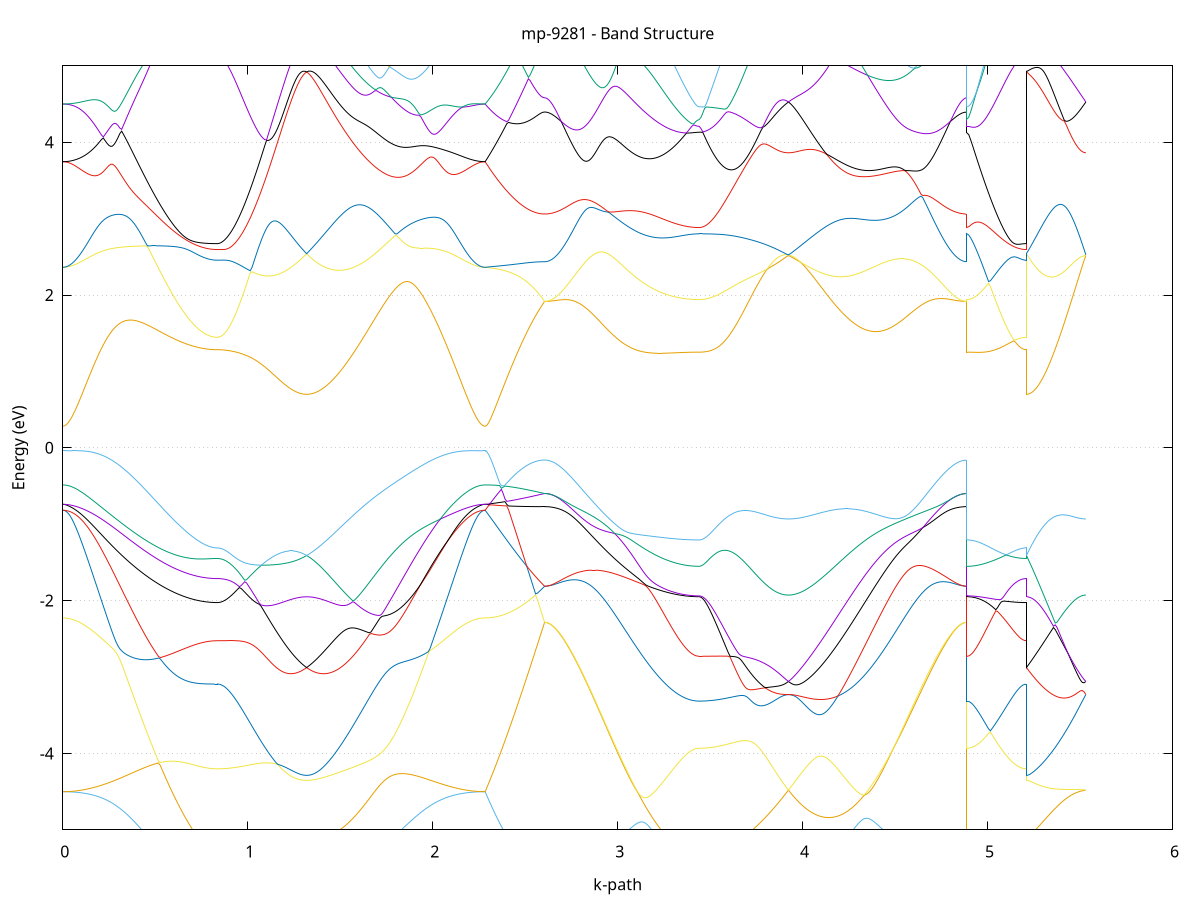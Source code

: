 set title 'mp-9281 - Band Structure'
set xlabel 'k-path'
set ylabel 'Energy (eV)'
set grid y
set yrange [-5:5]
set terminal png size 800,600
set output 'mp-9281_bands_gnuplot.png'
plot '-' using 1:2 with lines notitle, '-' using 1:2 with lines notitle, '-' using 1:2 with lines notitle, '-' using 1:2 with lines notitle, '-' using 1:2 with lines notitle, '-' using 1:2 with lines notitle, '-' using 1:2 with lines notitle, '-' using 1:2 with lines notitle, '-' using 1:2 with lines notitle, '-' using 1:2 with lines notitle, '-' using 1:2 with lines notitle, '-' using 1:2 with lines notitle, '-' using 1:2 with lines notitle, '-' using 1:2 with lines notitle, '-' using 1:2 with lines notitle, '-' using 1:2 with lines notitle, '-' using 1:2 with lines notitle, '-' using 1:2 with lines notitle, '-' using 1:2 with lines notitle, '-' using 1:2 with lines notitle, '-' using 1:2 with lines notitle, '-' using 1:2 with lines notitle, '-' using 1:2 with lines notitle, '-' using 1:2 with lines notitle, '-' using 1:2 with lines notitle, '-' using 1:2 with lines notitle, '-' using 1:2 with lines notitle, '-' using 1:2 with lines notitle, '-' using 1:2 with lines notitle, '-' using 1:2 with lines notitle, '-' using 1:2 with lines notitle, '-' using 1:2 with lines notitle, '-' using 1:2 with lines notitle, '-' using 1:2 with lines notitle, '-' using 1:2 with lines notitle, '-' using 1:2 with lines notitle, '-' using 1:2 with lines notitle, '-' using 1:2 with lines notitle, '-' using 1:2 with lines notitle, '-' using 1:2 with lines notitle
0.000000 -12.179054
0.009951 -12.178854
0.019902 -12.178154
0.029853 -12.176954
0.039804 -12.175354
0.049755 -12.173254
0.059706 -12.170654
0.069658 -12.167654
0.079609 -12.164154
0.089560 -12.160254
0.099511 -12.155854
0.109462 -12.150954
0.119413 -12.145654
0.129364 -12.139854
0.139315 -12.133654
0.149266 -12.126954
0.159217 -12.119854
0.169168 -12.112354
0.179119 -12.104354
0.189071 -12.095954
0.199022 -12.087154
0.208973 -12.077954
0.218924 -12.068254
0.228875 -12.058154
0.238826 -12.047754
0.248777 -12.036854
0.258728 -12.025654
0.268679 -12.013954
0.278630 -12.001954
0.288581 -11.989654
0.298532 -11.976854
0.308483 -11.963854
0.318435 -11.950354
0.328386 -11.936654
0.338337 -11.922554
0.348288 -11.908154
0.358239 -11.893454
0.368190 -11.878454
0.378141 -11.863254
0.388092 -11.847654
0.398043 -11.831854
0.407994 -11.815854
0.417945 -11.799554
0.427896 -11.783054
0.437848 -11.766454
0.447799 -11.749554
0.457750 -11.732454
0.467701 -11.715254
0.477652 -11.697954
0.487603 -11.680554
0.497554 -11.662954
0.507505 -11.645354
0.517456 -11.627654
0.527407 -11.609854
0.537358 -11.592154
0.547309 -11.574354
0.557261 -11.556654
0.567212 -11.538954
0.577163 -11.521354
0.587114 -11.503854
0.597065 -11.486554
0.607016 -11.469254
0.616967 -11.452254
0.626918 -11.435454
0.636869 -11.418954
0.646820 -11.402754
0.656771 -11.386854
0.666722 -11.371254
0.676673 -11.356154
0.686625 -11.341454
0.696576 -11.327354
0.706527 -11.313754
0.716478 -11.300754
0.726429 -11.288454
0.736380 -11.276854
0.746331 -11.266154
0.756282 -11.256154
0.766233 -11.247254
0.776184 -11.239254
0.786135 -11.232354
0.796086 -11.226654
0.806038 -11.222054
0.815989 -11.218854
0.825940 -11.216854
0.835891 -11.216154
0.835891 -11.216154
0.845740 -11.216054
0.855589 -11.215554
0.865438 -11.214954
0.875287 -11.213954
0.885136 -11.212654
0.894985 -11.211154
0.904834 -11.209354
0.914683 -11.207254
0.924532 -11.204954
0.934381 -11.202354
0.944230 -11.199454
0.954079 -11.196354
0.963928 -11.192954
0.973777 -11.189254
0.983626 -11.185454
0.993475 -11.181254
1.003324 -11.176954
1.013173 -11.172354
1.023022 -11.167554
1.032871 -11.162554
1.042720 -11.157354
1.052569 -11.151954
1.062418 -11.146354
1.072267 -11.140554
1.082116 -11.134554
1.091965 -11.128454
1.101814 -11.122154
1.111663 -11.115754
1.121512 -11.109154
1.131361 -11.102454
1.141210 -11.095654
1.151059 -11.088754
1.160908 -11.081754
1.170757 -11.074654
1.180606 -11.067454
1.190455 -11.060254
1.200304 -11.052954
1.210153 -11.045754
1.220002 -11.038354
1.229851 -11.031054
1.239700 -11.023754
1.249549 -11.016554
1.259398 -11.009254
1.269247 -11.002054
1.279096 -10.994954
1.288945 -10.987854
1.298794 -10.980954
1.308644 -10.974054
1.318493 -10.967354
1.318493 -10.967354
1.328443 -10.974254
1.338394 -10.981654
1.348344 -10.989454
1.358295 -10.997654
1.368245 -11.006354
1.378196 -11.015454
1.388146 -11.025054
1.398097 -11.035054
1.408047 -11.045454
1.417998 -11.056354
1.427949 -11.067654
1.437899 -11.079354
1.447850 -11.091454
1.457800 -11.104054
1.467751 -11.116954
1.477701 -11.130354
1.487652 -11.144054
1.497602 -11.158154
1.507553 -11.172654
1.517504 -11.187454
1.527454 -11.202654
1.537405 -11.218154
1.547355 -11.233954
1.557306 -11.250054
1.567256 -11.266354
1.577207 -11.282954
1.587157 -11.299854
1.597108 -11.316954
1.607058 -11.334254
1.617009 -11.351654
1.626960 -11.369354
1.636910 -11.387154
1.646861 -11.405054
1.656811 -11.423154
1.666762 -11.441354
1.676712 -11.459554
1.686663 -11.477854
1.696613 -11.496254
1.706564 -11.514554
1.716515 -11.532954
1.726465 -11.551354
1.736416 -11.569754
1.746366 -11.588054
1.756317 -11.606254
1.766267 -11.624454
1.776218 -11.642554
1.786168 -11.660554
1.796119 -11.678454
1.806070 -11.696154
1.816020 -11.713754
1.825971 -11.731154
1.835921 -11.748354
1.845872 -11.765354
1.855822 -11.782254
1.865773 -11.798854
1.875723 -11.815254
1.885674 -11.831354
1.895625 -11.847254
1.905575 -11.862854
1.915526 -11.878154
1.925476 -11.893254
1.935427 -11.907954
1.945377 -11.922354
1.955328 -11.936454
1.965278 -11.950254
1.975229 -11.963754
1.985179 -11.976854
1.995130 -11.989554
2.005081 -12.001954
2.015031 -12.013954
2.024982 -12.025654
2.034932 -12.036854
2.044883 -12.047754
2.054833 -12.058154
2.064784 -12.068254
2.074734 -12.077954
2.084685 -12.087154
2.094636 -12.095954
2.104586 -12.104354
2.114537 -12.112354
2.124487 -12.119854
2.134438 -12.126954
2.144388 -12.133654
2.154339 -12.139854
2.164289 -12.145654
2.174240 -12.150954
2.184191 -12.155854
2.194141 -12.160254
2.204092 -12.164154
2.214042 -12.167654
2.223993 -12.170654
2.233943 -12.173254
2.243894 -12.175354
2.253844 -12.176954
2.263795 -12.178154
2.273745 -12.178854
2.283696 -12.179054
2.283696 -12.179054
2.293435 -12.178854
2.303174 -12.178054
2.312913 -12.176754
2.322652 -12.174954
2.332391 -12.172654
2.342130 -12.169754
2.351869 -12.166454
2.361608 -12.162554
2.371347 -12.158154
2.381086 -12.153354
2.390825 -12.147954
2.400565 -12.142054
2.410304 -12.135654
2.420043 -12.128754
2.429782 -12.121254
2.439521 -12.113354
2.449260 -12.104954
2.458999 -12.096154
2.468738 -12.086754
2.478477 -12.076854
2.488216 -12.066554
2.497955 -12.055754
2.507694 -12.044454
2.517433 -12.032654
2.527172 -12.020454
2.536911 -12.007754
2.546650 -11.994554
2.556389 -11.981054
2.566128 -11.966954
2.575867 -11.952554
2.585606 -11.937654
2.595345 -11.922254
2.605084 -11.906554
2.605084 -11.906554
2.615036 -11.906354
2.624987 -11.905754
2.634938 -11.904754
2.644889 -11.903254
2.654840 -11.901454
2.664791 -11.899254
2.674742 -11.896554
2.684693 -11.893554
2.694644 -11.890154
2.704595 -11.886254
2.714546 -11.882054
2.724497 -11.877454
2.734448 -11.872454
2.744400 -11.867054
2.754351 -11.861354
2.764302 -11.855154
2.774253 -11.848654
2.784204 -11.841854
2.794155 -11.834654
2.804106 -11.827054
2.814057 -11.819154
2.824008 -11.810854
2.833959 -11.802254
2.843910 -11.793354
2.853861 -11.784154
2.863813 -11.774554
2.873764 -11.764754
2.883715 -11.754654
2.893666 -11.744254
2.903617 -11.733554
2.913568 -11.722654
2.923519 -11.711454
2.933470 -11.700054
2.943421 -11.688354
2.953372 -11.676454
2.963323 -11.664454
2.973274 -11.652154
2.983226 -11.639754
2.993177 -11.627154
3.003128 -11.614454
3.013079 -11.601554
3.023030 -11.588554
3.032981 -11.575454
3.042932 -11.562354
3.052883 -11.549054
3.062834 -11.535854
3.072785 -11.522554
3.082736 -11.509154
3.092687 -11.495854
3.102638 -11.482654
3.112590 -11.469354
3.122541 -11.456254
3.132492 -11.443154
3.142443 -11.430154
3.152394 -11.417354
3.162345 -11.404654
3.172296 -11.392154
3.182247 -11.379854
3.192198 -11.367754
3.202149 -11.355954
3.212100 -11.344354
3.222051 -11.333054
3.232003 -11.322054
3.241954 -11.311354
3.251905 -11.301054
3.261856 -11.291154
3.271807 -11.281654
3.281758 -11.272554
3.291709 -11.263854
3.301660 -11.255654
3.311611 -11.247854
3.321562 -11.240654
3.331513 -11.233954
3.341464 -11.227754
3.351415 -11.222054
3.361367 -11.216954
3.371318 -11.212354
3.381269 -11.208454
3.391220 -11.205054
3.401171 -11.202354
3.411122 -11.200154
3.421073 -11.198654
3.431024 -11.197654
3.440975 -11.197354
3.440975 -11.197354
3.450824 -11.197254
3.460673 -11.196854
3.470522 -11.196154
3.480371 -11.195254
3.490220 -11.194054
3.500069 -11.192654
3.509918 -11.190954
3.519767 -11.189054
3.529616 -11.186854
3.539465 -11.184354
3.549314 -11.181654
3.559163 -11.178754
3.569012 -11.175654
3.578861 -11.172254
3.588710 -11.168654
3.598559 -11.164854
3.608408 -11.160754
3.618257 -11.156554
3.628106 -11.152154
3.637956 -11.147554
3.647805 -11.142854
3.657654 -11.137854
3.667503 -11.132854
3.677352 -11.127654
3.687201 -11.122254
3.697050 -11.116854
3.706899 -11.111354
3.716748 -11.105754
3.726597 -11.100154
3.736446 -11.094454
3.746295 -11.088754
3.756144 -11.083054
3.765993 -11.077454
3.775842 -11.071854
3.785691 -11.066354
3.795540 -11.061054
3.805389 -11.055854
3.815238 -11.050954
3.825087 -11.046254
3.834936 -11.041754
3.844785 -11.037654
3.854634 -11.033954
3.864483 -11.030554
3.874332 -11.027654
3.884181 -11.025254
3.894030 -11.023354
3.903879 -11.021954
3.913728 -11.021154
3.923577 -11.020854
3.923577 -11.020854
3.933527 -11.021154
3.943478 -11.021954
3.953429 -11.023454
3.963379 -11.025454
3.973330 -11.028054
3.983280 -11.031154
3.993231 -11.034754
4.003181 -11.038954
4.013132 -11.043654
4.023082 -11.048854
4.033033 -11.054554
4.042984 -11.060654
4.052934 -11.067254
4.062885 -11.074254
4.072835 -11.081754
4.082786 -11.089654
4.092736 -11.097954
4.102687 -11.106654
4.112637 -11.115654
4.122588 -11.125154
4.132539 -11.134954
4.142489 -11.145154
4.152440 -11.155654
4.162390 -11.166454
4.172341 -11.177654
4.182291 -11.189054
4.192242 -11.200754
4.202192 -11.212754
4.212143 -11.225054
4.222094 -11.237454
4.232044 -11.250254
4.241995 -11.263154
4.251945 -11.276254
4.261896 -11.289554
4.271846 -11.303054
4.281797 -11.316754
4.291747 -11.330454
4.301698 -11.344354
4.311648 -11.358354
4.321599 -11.372454
4.331550 -11.386654
4.341500 -11.400854
4.351451 -11.415154
4.361401 -11.429454
4.371352 -11.443754
4.381302 -11.458054
4.391253 -11.472254
4.401203 -11.486554
4.411154 -11.500754
4.421105 -11.514854
4.431055 -11.528954
4.441006 -11.542854
4.450956 -11.556754
4.460907 -11.570454
4.470857 -11.584054
4.480808 -11.597554
4.490758 -11.610854
4.500709 -11.623954
4.510660 -11.636954
4.520610 -11.649654
4.530561 -11.662254
4.540511 -11.674554
4.550462 -11.686654
4.560412 -11.698554
4.570363 -11.710154
4.580313 -11.721454
4.590264 -11.732554
4.600214 -11.743354
4.610165 -11.753954
4.620116 -11.764154
4.630066 -11.774054
4.640017 -11.783654
4.649967 -11.792954
4.659918 -11.801954
4.669868 -11.810554
4.679819 -11.818854
4.689769 -11.826854
4.699720 -11.834454
4.709671 -11.841754
4.719621 -11.848554
4.729572 -11.855154
4.739522 -11.861254
4.749473 -11.867054
4.759423 -11.872454
4.769374 -11.877454
4.779324 -11.882054
4.789275 -11.886254
4.799225 -11.890154
4.809176 -11.893554
4.819127 -11.896554
4.829077 -11.899254
4.839028 -11.901454
4.848978 -11.903254
4.858929 -11.904754
4.868879 -11.905754
4.878830 -11.906354
4.888780 -11.906554
4.888780 -11.197354
4.898520 -11.197454
4.908259 -11.197554
4.917998 -11.197754
4.927737 -11.198054
4.937476 -11.198454
4.947215 -11.198954
4.956954 -11.199454
4.966693 -11.200154
4.976432 -11.200754
4.986171 -11.201554
4.995910 -11.202254
5.005649 -11.203154
5.015388 -11.203954
5.025127 -11.204854
5.034866 -11.205754
5.044605 -11.206654
5.054344 -11.207554
5.064083 -11.208354
5.073822 -11.209254
5.083561 -11.210054
5.093300 -11.210954
5.103039 -11.211654
5.112778 -11.212454
5.122517 -11.213054
5.132257 -11.213754
5.141996 -11.214254
5.151735 -11.214754
5.161474 -11.215154
5.171213 -11.215554
5.180952 -11.215854
5.190691 -11.216054
5.200430 -11.216154
5.210169 -11.216154
5.210169 -10.967354
5.219908 -10.970454
5.229647 -10.973554
5.239386 -10.976454
5.249125 -10.979354
5.258864 -10.982054
5.268603 -10.984754
5.278342 -10.987354
5.288081 -10.989854
5.297820 -10.992254
5.307559 -10.994554
5.317298 -10.996754
5.327037 -10.998954
5.336776 -11.000954
5.346515 -11.002854
5.356255 -11.004754
5.365994 -11.006454
5.375733 -11.008054
5.385472 -11.009654
5.395211 -11.011054
5.404950 -11.012454
5.414689 -11.013654
5.424428 -11.014854
5.434167 -11.015854
5.443906 -11.016754
5.453645 -11.017654
5.463384 -11.018354
5.473123 -11.019054
5.482862 -11.019554
5.492601 -11.020054
5.502340 -11.020354
5.512079 -11.020654
5.521818 -11.020754
5.531557 -11.020854
e
0.000000 -11.224954
0.009951 -11.224854
0.019902 -11.224454
0.029853 -11.223754
0.039804 -11.222854
0.049755 -11.221654
0.059706 -11.220254
0.069658 -11.218454
0.079609 -11.216554
0.089560 -11.214254
0.099511 -11.211854
0.109462 -11.209054
0.119413 -11.206054
0.129364 -11.202854
0.139315 -11.199354
0.149266 -11.195654
0.159217 -11.191754
0.169168 -11.187554
0.179119 -11.183154
0.189071 -11.178554
0.199022 -11.173654
0.208973 -11.168654
0.218924 -11.163354
0.228875 -11.157954
0.238826 -11.152254
0.248777 -11.146454
0.258728 -11.140454
0.268679 -11.134254
0.278630 -11.127954
0.288581 -11.121454
0.298532 -11.114754
0.308483 -11.107954
0.318435 -11.101054
0.328386 -11.093954
0.338337 -11.086854
0.348288 -11.079554
0.358239 -11.072154
0.368190 -11.064754
0.378141 -11.057254
0.388092 -11.049654
0.398043 -11.041954
0.407994 -11.034254
0.417945 -11.026554
0.427896 -11.018754
0.437848 -11.010954
0.447799 -11.003154
0.457750 -10.995354
0.467701 -10.987654
0.477652 -10.979854
0.487603 -10.972254
0.497554 -10.964654
0.507505 -10.958054
0.517456 -10.952154
0.527407 -10.946454
0.537358 -10.941054
0.547309 -10.935954
0.557261 -10.931154
0.567212 -10.926654
0.577163 -10.922354
0.587114 -10.918454
0.597065 -10.914954
0.607016 -10.911754
0.616967 -10.908854
0.626918 -10.906354
0.636869 -10.904154
0.646820 -10.902354
0.656771 -10.900854
0.666722 -10.899754
0.676673 -10.899054
0.686625 -10.898554
0.696576 -10.898454
0.706527 -10.898654
0.716478 -10.899054
0.726429 -10.899754
0.736380 -10.900554
0.746331 -10.901554
0.756282 -10.902654
0.766233 -10.903854
0.776184 -10.904954
0.786135 -10.906054
0.796086 -10.907054
0.806038 -10.907854
0.815989 -10.908454
0.825940 -10.908854
0.835891 -10.909054
0.835891 -10.909054
0.845740 -10.908954
0.855589 -10.908954
0.865438 -10.908754
0.875287 -10.908654
0.885136 -10.908354
0.894985 -10.908154
0.904834 -10.907854
0.914683 -10.907454
0.924532 -10.907154
0.934381 -10.906754
0.944230 -10.906254
0.954079 -10.905854
0.963928 -10.905354
0.973777 -10.904854
0.983626 -10.904454
0.993475 -10.903954
1.003324 -10.903554
1.013173 -10.903054
1.023022 -10.902654
1.032871 -10.902354
1.042720 -10.902054
1.052569 -10.901854
1.062418 -10.901654
1.072267 -10.901554
1.082116 -10.901654
1.091965 -10.901754
1.101814 -10.902054
1.111663 -10.902454
1.121512 -10.902954
1.131361 -10.903654
1.141210 -10.904554
1.151059 -10.905654
1.160908 -10.906954
1.170757 -10.908454
1.180606 -10.910254
1.190455 -10.912254
1.200304 -10.914554
1.210153 -10.917054
1.220002 -10.919954
1.229851 -10.923054
1.239700 -10.926554
1.249549 -10.930354
1.259398 -10.934554
1.269247 -10.939054
1.279096 -10.943954
1.288945 -10.949154
1.298794 -10.954854
1.308644 -10.960854
1.318493 -10.967354
1.318493 -10.967354
1.328443 -10.960754
1.338394 -10.954254
1.348344 -10.947854
1.358295 -10.941754
1.368245 -10.935754
1.378196 -10.929954
1.388146 -10.924454
1.398097 -10.919154
1.408047 -10.914154
1.417998 -10.909354
1.427949 -10.904854
1.437899 -10.900654
1.447850 -10.896654
1.457800 -10.893054
1.467751 -10.889754
1.477701 -10.886754
1.487652 -10.884054
1.497602 -10.881754
1.507553 -10.879754
1.517504 -10.878154
1.527454 -10.876854
1.537405 -10.875954
1.547355 -10.875354
1.557306 -10.875154
1.567256 -10.875254
1.577207 -10.875754
1.587157 -10.876654
1.597108 -10.877854
1.607058 -10.879454
1.617009 -10.881454
1.626960 -10.883754
1.636910 -10.886354
1.646861 -10.889254
1.656811 -10.892554
1.666762 -10.896154
1.676712 -10.900054
1.686663 -10.904354
1.696613 -10.908854
1.706564 -10.913554
1.716515 -10.918654
1.726465 -10.923954
1.736416 -10.929554
1.746366 -10.935354
1.756317 -10.941354
1.766267 -10.947554
1.776218 -10.954454
1.786168 -10.962254
1.796119 -10.970154
1.806070 -10.978054
1.816020 -10.985954
1.825971 -10.993954
1.835921 -11.001854
1.845872 -11.009754
1.855822 -11.017654
1.865773 -11.025554
1.875723 -11.033454
1.885674 -11.041254
1.895625 -11.048954
1.905575 -11.056654
1.915526 -11.064254
1.925476 -11.071754
1.935427 -11.079154
1.945377 -11.086454
1.955328 -11.093654
1.965278 -11.100754
1.975229 -11.107754
1.985179 -11.114554
1.995130 -11.121254
2.005081 -11.127754
2.015031 -11.134154
2.024982 -11.140354
2.034932 -11.146354
2.044883 -11.152154
2.054833 -11.157854
2.064784 -11.163254
2.074734 -11.168554
2.084685 -11.173654
2.094636 -11.178454
2.104586 -11.183054
2.114537 -11.187454
2.124487 -11.191654
2.134438 -11.195654
2.144388 -11.199354
2.154339 -11.202854
2.164289 -11.206054
2.174240 -11.209054
2.184191 -11.211754
2.194141 -11.214254
2.204092 -11.216454
2.214042 -11.218454
2.223993 -11.220154
2.233943 -11.221654
2.243894 -11.222854
2.253844 -11.223754
2.263795 -11.224454
2.273745 -11.224854
2.283696 -11.224954
2.283696 -11.224954
2.293435 -11.247454
2.303174 -11.270054
2.312913 -11.292754
2.322652 -11.315454
2.332391 -11.338254
2.342130 -11.360954
2.351869 -11.383754
2.361608 -11.406454
2.371347 -11.429054
2.381086 -11.451554
2.390825 -11.473954
2.400565 -11.496254
2.410304 -11.518454
2.420043 -11.540454
2.429782 -11.562254
2.439521 -11.583854
2.449260 -11.605154
2.458999 -11.626354
2.468738 -11.647254
2.478477 -11.667854
2.488216 -11.688254
2.497955 -11.708254
2.507694 -11.728054
2.517433 -11.747454
2.527172 -11.766554
2.536911 -11.785354
2.546650 -11.803754
2.556389 -11.821854
2.566128 -11.839554
2.575867 -11.856954
2.585606 -11.873854
2.595345 -11.890454
2.605084 -11.906554
2.605084 -11.906554
2.615036 -11.906354
2.624987 -11.905654
2.634938 -11.904554
2.644889 -11.903054
2.654840 -11.901054
2.664791 -11.898554
2.674742 -11.895754
2.684693 -11.892454
2.694644 -11.888654
2.704595 -11.884554
2.714546 -11.879954
2.724497 -11.874854
2.734448 -11.869454
2.744400 -11.863554
2.754351 -11.857254
2.764302 -11.850554
2.774253 -11.843354
2.784204 -11.835854
2.794155 -11.827854
2.804106 -11.819554
2.814057 -11.810754
2.824008 -11.801654
2.833959 -11.792154
2.843910 -11.782254
2.853861 -11.771954
2.863813 -11.761354
2.873764 -11.750354
2.883715 -11.738954
2.893666 -11.727254
2.903617 -11.715154
2.913568 -11.702854
2.923519 -11.690054
2.933470 -11.677054
2.943421 -11.663754
2.953372 -11.650054
2.963323 -11.636154
2.973274 -11.621954
2.983226 -11.607454
2.993177 -11.592754
3.003128 -11.577754
3.013079 -11.562454
3.023030 -11.547054
3.032981 -11.531354
3.042932 -11.515454
3.052883 -11.499354
3.062834 -11.483054
3.072785 -11.466654
3.082736 -11.450054
3.092687 -11.433354
3.102638 -11.416454
3.112590 -11.399454
3.122541 -11.382454
3.132492 -11.365254
3.142443 -11.348054
3.152394 -11.330754
3.162345 -11.313454
3.172296 -11.296154
3.182247 -11.278754
3.192198 -11.261454
3.202149 -11.244154
3.212100 -11.226854
3.222051 -11.209654
3.232003 -11.192554
3.241954 -11.175454
3.251905 -11.158554
3.261856 -11.141854
3.271807 -11.125154
3.281758 -11.108754
3.291709 -11.092454
3.301660 -11.076454
3.311611 -11.060654
3.321562 -11.045154
3.331513 -11.029854
3.341464 -11.014954
3.351415 -11.000354
3.361367 -10.986154
3.371318 -10.972454
3.381269 -10.959354
3.391220 -10.946954
3.401171 -10.935354
3.411122 -10.925054
3.421073 -10.916554
3.431024 -10.910654
3.440975 -10.908554
3.440975 -10.908554
3.450824 -10.908554
3.460673 -10.908454
3.470522 -10.908254
3.480371 -10.907954
3.490220 -10.907654
3.500069 -10.907254
3.509918 -10.906854
3.519767 -10.906254
3.529616 -10.905654
3.539465 -10.905054
3.549314 -10.904354
3.559163 -10.903554
3.569012 -10.902754
3.578861 -10.901854
3.588710 -10.900954
3.598559 -10.899954
3.608408 -10.898954
3.618257 -10.897854
3.628106 -10.896754
3.637956 -10.895654
3.647805 -10.894454
3.657654 -10.893254
3.667503 -10.892054
3.677352 -10.890754
3.687201 -10.889554
3.697050 -10.888254
3.706899 -10.886954
3.716748 -10.885554
3.726597 -10.884254
3.736446 -10.882854
3.746295 -10.881454
3.756144 -10.879954
3.765993 -10.878454
3.775842 -10.876854
3.785691 -10.875254
3.795540 -10.873554
3.805389 -10.871754
3.815238 -10.869854
3.825087 -10.867754
3.834936 -10.865554
3.844785 -10.863154
3.854634 -10.860654
3.864483 -10.857854
3.874332 -10.854854
3.884181 -10.851554
3.894030 -10.848054
3.903879 -10.844354
3.913728 -10.840354
3.923577 -10.836054
3.923577 -10.836054
3.933527 -10.840654
3.943478 -10.845654
3.953429 -10.851154
3.963379 -10.856954
3.973330 -10.863154
3.983280 -10.869754
3.993231 -10.876854
4.003181 -10.884354
4.013132 -10.892254
4.023082 -10.900554
4.033033 -10.909254
4.042984 -10.918454
4.052934 -10.927954
4.062885 -10.937954
4.072835 -10.948354
4.082786 -10.959154
4.092736 -10.970354
4.102687 -10.981854
4.112637 -10.993854
4.122588 -11.006154
4.132539 -11.018854
4.142489 -11.031854
4.152440 -11.045154
4.162390 -11.058754
4.172341 -11.072754
4.182291 -11.086954
4.192242 -11.101454
4.202192 -11.116254
4.212143 -11.131254
4.222094 -11.146454
4.232044 -11.161954
4.241995 -11.177554
4.251945 -11.193354
4.261896 -11.209354
4.271846 -11.225454
4.281797 -11.241654
4.291747 -11.257954
4.301698 -11.274354
4.311648 -11.290854
4.321599 -11.307354
4.331550 -11.323954
4.341500 -11.340554
4.351451 -11.357154
4.361401 -11.373654
4.371352 -11.390254
4.381302 -11.406654
4.391253 -11.423154
4.401203 -11.439454
4.411154 -11.455654
4.421105 -11.471854
4.431055 -11.487854
4.441006 -11.503654
4.450956 -11.519354
4.460907 -11.534954
4.470857 -11.550254
4.480808 -11.565454
4.490758 -11.580454
4.500709 -11.595154
4.510660 -11.609654
4.520610 -11.623954
4.530561 -11.637954
4.540511 -11.651654
4.550462 -11.665154
4.560412 -11.678254
4.570363 -11.691154
4.580313 -11.703754
4.590264 -11.716054
4.600214 -11.727954
4.610165 -11.739554
4.620116 -11.750854
4.630066 -11.761754
4.640017 -11.772354
4.649967 -11.782554
4.659918 -11.792454
4.669868 -11.801954
4.679819 -11.811054
4.689769 -11.819754
4.699720 -11.828054
4.709671 -11.835954
4.719621 -11.843454
4.729572 -11.850554
4.739522 -11.857254
4.749473 -11.863554
4.759423 -11.869454
4.769374 -11.874954
4.779324 -11.879954
4.789275 -11.884554
4.799225 -11.888754
4.809176 -11.892454
4.819127 -11.895754
4.829077 -11.898654
4.839028 -11.901054
4.848978 -11.903054
4.858929 -11.904554
4.868879 -11.905654
4.878830 -11.906354
4.888780 -11.906554
4.888780 -10.908554
4.898520 -10.908554
4.908259 -10.908554
4.917998 -10.908554
4.927737 -10.908554
4.937476 -10.908554
4.947215 -10.908654
4.956954 -10.908654
4.966693 -10.908654
4.976432 -10.908654
4.986171 -10.908654
4.995910 -10.908654
5.005649 -10.908754
5.015388 -10.908754
5.025127 -10.908754
5.034866 -10.908754
5.044605 -10.908754
5.054344 -10.908854
5.064083 -10.908854
5.073822 -10.908854
5.083561 -10.908854
5.093300 -10.908854
5.103039 -10.908954
5.112778 -10.908954
5.122517 -10.908954
5.132257 -10.908954
5.141996 -10.908954
5.151735 -10.908954
5.161474 -10.908954
5.171213 -10.908954
5.180952 -10.909054
5.190691 -10.909054
5.200430 -10.909054
5.210169 -10.909054
5.210169 -10.967354
5.219908 -10.964154
5.229647 -10.960854
5.239386 -10.957554
5.249125 -10.954054
5.258864 -10.950554
5.268603 -10.947054
5.278342 -10.943354
5.288081 -10.939654
5.297820 -10.935854
5.307559 -10.932054
5.317298 -10.928154
5.327037 -10.924254
5.336776 -10.920254
5.346515 -10.916154
5.356255 -10.912054
5.365994 -10.907954
5.375733 -10.903754
5.385472 -10.899554
5.395211 -10.895354
5.404950 -10.891154
5.414689 -10.886854
5.424428 -10.882554
5.434167 -10.878354
5.443906 -10.874054
5.453645 -10.869754
5.463384 -10.865454
5.473123 -10.861154
5.482862 -10.856954
5.492601 -10.852654
5.502340 -10.848454
5.512079 -10.844254
5.521818 -10.840154
5.531557 -10.836054
e
0.000000 -11.224954
0.009951 -11.224754
0.019902 -11.224354
0.029853 -11.223654
0.039804 -11.222554
0.049755 -11.221254
0.059706 -11.219654
0.069658 -11.217854
0.079609 -11.215654
0.089560 -11.213154
0.099511 -11.210454
0.109462 -11.207454
0.119413 -11.204254
0.129364 -11.200654
0.139315 -11.196854
0.149266 -11.192854
0.159217 -11.188554
0.169168 -11.184054
0.179119 -11.179254
0.189071 -11.174254
0.199022 -11.169054
0.208973 -11.163654
0.218924 -11.157954
0.228875 -11.152154
0.238826 -11.146154
0.248777 -11.139954
0.258728 -11.133554
0.268679 -11.127054
0.278630 -11.120354
0.288581 -11.113554
0.298532 -11.106654
0.308483 -11.099654
0.318435 -11.092454
0.328386 -11.085254
0.338337 -11.077954
0.348288 -11.070654
0.358239 -11.063254
0.368190 -11.055754
0.378141 -11.048354
0.388092 -11.040954
0.398043 -11.033554
0.407994 -11.026154
0.417945 -11.018754
0.427896 -11.011554
0.437848 -11.004354
0.447799 -10.997254
0.457750 -10.990354
0.467701 -10.983554
0.477652 -10.976854
0.487603 -10.970354
0.497554 -10.963954
0.507505 -10.956854
0.517456 -10.949454
0.527407 -10.942054
0.537358 -10.934654
0.547309 -10.927454
0.557261 -10.920354
0.567212 -10.913354
0.577163 -10.906554
0.587114 -10.899854
0.597065 -10.893354
0.607016 -10.887054
0.616967 -10.880854
0.626918 -10.874854
0.636869 -10.869154
0.646820 -10.863554
0.656771 -10.858254
0.666722 -10.853154
0.676673 -10.848354
0.686625 -10.843754
0.696576 -10.839354
0.706527 -10.835354
0.716478 -10.831554
0.726429 -10.827954
0.736380 -10.824754
0.746331 -10.821754
0.756282 -10.819154
0.766233 -10.816754
0.776184 -10.814754
0.786135 -10.812954
0.796086 -10.811554
0.806038 -10.810454
0.815989 -10.809654
0.825940 -10.809154
0.835891 -10.809054
0.835891 -10.809054
0.845740 -10.808954
0.855589 -10.808854
0.865438 -10.808554
0.875287 -10.808254
0.885136 -10.807754
0.894985 -10.807254
0.904834 -10.806654
0.914683 -10.805954
0.924532 -10.805154
0.934381 -10.804354
0.944230 -10.803354
0.954079 -10.802354
0.963928 -10.801254
0.973777 -10.800054
0.983626 -10.798854
0.993475 -10.797554
1.003324 -10.796154
1.013173 -10.794754
1.023022 -10.793354
1.032871 -10.791854
1.042720 -10.790354
1.052569 -10.788754
1.062418 -10.787254
1.072267 -10.785654
1.082116 -10.784054
1.091965 -10.782354
1.101814 -10.780754
1.111663 -10.779154
1.121512 -10.777554
1.131361 -10.776054
1.141210 -10.774454
1.151059 -10.772954
1.160908 -10.771454
1.170757 -10.769954
1.180606 -10.768554
1.190455 -10.767254
1.200304 -10.765954
1.210153 -10.764754
1.220002 -10.763554
1.229851 -10.762454
1.239700 -10.761554
1.249549 -10.760654
1.259398 -10.759854
1.269247 -10.759154
1.279096 -10.758554
1.288945 -10.758054
1.298794 -10.757754
1.308644 -10.757554
1.318493 -10.757454
1.318493 -10.757454
1.328443 -10.757554
1.338394 -10.757754
1.348344 -10.758154
1.358295 -10.758754
1.368245 -10.759454
1.378196 -10.760354
1.388146 -10.761354
1.398097 -10.762654
1.408047 -10.764054
1.417998 -10.765754
1.427949 -10.767554
1.437899 -10.769654
1.447850 -10.771854
1.457800 -10.774354
1.467751 -10.777054
1.477701 -10.779854
1.487652 -10.782954
1.497602 -10.786254
1.507553 -10.789854
1.517504 -10.793554
1.527454 -10.797454
1.537405 -10.801654
1.547355 -10.806054
1.557306 -10.810654
1.567256 -10.815354
1.577207 -10.820354
1.587157 -10.825554
1.597108 -10.830954
1.607058 -10.836554
1.617009 -10.842354
1.626960 -10.848254
1.636910 -10.854354
1.646861 -10.860654
1.656811 -10.867154
1.666762 -10.873754
1.676712 -10.880554
1.686663 -10.887454
1.696613 -10.894454
1.706564 -10.901654
1.716515 -10.908854
1.726465 -10.916254
1.736416 -10.923754
1.746366 -10.931354
1.756317 -10.938954
1.766267 -10.946654
1.776218 -10.953954
1.786168 -10.960454
1.796119 -10.967254
1.806070 -10.974154
1.816020 -10.981154
1.825971 -10.988254
1.835921 -10.995554
1.845872 -11.002854
1.855822 -11.010254
1.865773 -11.017654
1.875723 -11.025154
1.885674 -11.032754
1.895625 -11.040254
1.905575 -11.047854
1.915526 -11.055354
1.925476 -11.062854
1.935427 -11.070354
1.945377 -11.077754
1.955328 -11.085054
1.965278 -11.092354
1.975229 -11.099554
1.985179 -11.106554
1.995130 -11.113554
2.005081 -11.120354
2.015031 -11.127054
2.024982 -11.133554
2.034932 -11.139954
2.044883 -11.146154
2.054833 -11.152154
2.064784 -11.158054
2.074734 -11.163654
2.084685 -11.169054
2.094636 -11.174354
2.104586 -11.179254
2.114537 -11.184054
2.124487 -11.188554
2.134438 -11.192854
2.144388 -11.196954
2.154339 -11.200754
2.164289 -11.204254
2.174240 -11.207554
2.184191 -11.210454
2.194141 -11.213254
2.204092 -11.215654
2.214042 -11.217854
2.223993 -11.219754
2.233943 -11.221354
2.243894 -11.222654
2.253844 -11.223654
2.263795 -11.224354
2.273745 -11.224754
2.283696 -11.224954
2.283696 -11.224954
2.293435 -11.202554
2.303174 -11.180454
2.312913 -11.158454
2.322652 -11.136654
2.332391 -11.115154
2.342130 -11.093954
2.351869 -11.073054
2.361608 -11.052554
2.371347 -11.032454
2.381086 -11.012754
2.390825 -10.993554
2.400565 -10.974854
2.410304 -10.956754
2.420043 -10.939154
2.429782 -10.922154
2.439521 -10.905854
2.449260 -10.890254
2.458999 -10.875454
2.468738 -10.861354
2.478477 -10.847954
2.488216 -10.835554
2.497955 -10.823954
2.507694 -10.813154
2.517433 -10.803454
2.527172 -10.794554
2.536911 -10.786754
2.546650 -10.779854
2.556389 -10.774054
2.566128 -10.769254
2.575867 -10.765454
2.585606 -10.762754
2.595345 -10.761154
2.605084 -10.760654
2.605084 -10.760654
2.615036 -10.760554
2.624987 -10.760354
2.634938 -10.760054
2.644889 -10.759654
2.654840 -10.759054
2.664791 -10.758354
2.674742 -10.757554
2.684693 -10.756654
2.694644 -10.755654
2.704595 -10.754454
2.714546 -10.753254
2.724497 -10.751854
2.734448 -10.750354
2.744400 -10.748854
2.754351 -10.747154
2.764302 -10.745454
2.774253 -10.743554
2.784204 -10.741654
2.794155 -10.739654
2.804106 -10.737554
2.814057 -10.735454
2.824008 -10.733254
2.833959 -10.731054
2.843910 -10.728754
2.853861 -10.726354
2.863813 -10.724054
2.873764 -10.721654
2.883715 -10.719254
2.893666 -10.716854
2.903617 -10.714454
2.913568 -10.712054
2.923519 -10.709754
2.933470 -10.707354
2.943421 -10.705054
2.953372 -10.702854
2.963323 -10.700654
2.973274 -10.698554
2.983226 -10.696454
2.993177 -10.694554
3.003128 -10.692654
3.013079 -10.690854
3.023030 -10.689254
3.032981 -10.687754
3.042932 -10.686454
3.052883 -10.685254
3.062834 -10.684254
3.072785 -10.683354
3.082736 -10.682654
3.092687 -10.682254
3.102638 -10.681954
3.112590 -10.681954
3.122541 -10.682154
3.132492 -10.682654
3.142443 -10.683354
3.152394 -10.684354
3.162345 -10.685654
3.172296 -10.687154
3.182247 -10.689054
3.192198 -10.691154
3.202149 -10.693654
3.212100 -10.696454
3.222051 -10.699554
3.232003 -10.703054
3.241954 -10.706854
3.251905 -10.711054
3.261856 -10.715654
3.271807 -10.720554
3.281758 -10.725754
3.291709 -10.731454
3.301660 -10.737454
3.311611 -10.743754
3.321562 -10.750554
3.331513 -10.757554
3.341464 -10.764954
3.351415 -10.772754
3.361367 -10.780754
3.371318 -10.788954
3.381269 -10.797354
3.391220 -10.805754
3.401171 -10.813954
3.411122 -10.821654
3.421073 -10.828354
3.431024 -10.833054
3.440975 -10.834754
3.440975 -10.834754
3.450824 -10.834754
3.460673 -10.834554
3.470522 -10.834354
3.480371 -10.833954
3.490220 -10.833554
3.500069 -10.832954
3.509918 -10.832354
3.519767 -10.831654
3.529616 -10.830854
3.539465 -10.829954
3.549314 -10.828954
3.559163 -10.827954
3.569012 -10.826854
3.578861 -10.825754
3.588710 -10.824554
3.598559 -10.823354
3.608408 -10.822054
3.618257 -10.820754
3.628106 -10.819554
3.637956 -10.818254
3.647805 -10.816954
3.657654 -10.815654
3.667503 -10.814454
3.677352 -10.813254
3.687201 -10.812154
3.697050 -10.811054
3.706899 -10.810054
3.716748 -10.809154
3.726597 -10.808354
3.736446 -10.807754
3.746295 -10.807154
3.756144 -10.806754
3.765993 -10.806554
3.775842 -10.806454
3.785691 -10.806654
3.795540 -10.806954
3.805389 -10.807554
3.815238 -10.808254
3.825087 -10.809354
3.834936 -10.810654
3.844785 -10.812154
3.854634 -10.814054
3.864483 -10.816154
3.874332 -10.818654
3.884181 -10.821454
3.894030 -10.824554
3.903879 -10.828054
3.913728 -10.831854
3.923577 -10.836054
3.923577 -10.836054
3.933527 -10.831554
3.943478 -10.826754
3.953429 -10.821754
3.963379 -10.816654
3.973330 -10.811354
3.983280 -10.805854
3.993231 -10.800354
4.003181 -10.794754
4.013132 -10.789054
4.023082 -10.783354
4.033033 -10.777754
4.042984 -10.772054
4.052934 -10.766454
4.062885 -10.760854
4.072835 -10.755454
4.082786 -10.750054
4.092736 -10.744854
4.102687 -10.739654
4.112637 -10.734754
4.122588 -10.729954
4.132539 -10.725254
4.142489 -10.720754
4.152440 -10.716454
4.162390 -10.712354
4.172341 -10.708454
4.182291 -10.704754
4.192242 -10.701254
4.202192 -10.698054
4.212143 -10.694954
4.222094 -10.692154
4.232044 -10.689554
4.241995 -10.687154
4.251945 -10.684954
4.261896 -10.682954
4.271846 -10.681254
4.281797 -10.679754
4.291747 -10.678454
4.301698 -10.677454
4.311648 -10.676554
4.321599 -10.675954
4.331550 -10.675454
4.341500 -10.675254
4.351451 -10.675154
4.361401 -10.675354
4.371352 -10.675654
4.381302 -10.676154
4.391253 -10.676754
4.401203 -10.677654
4.411154 -10.678654
4.421105 -10.679754
4.431055 -10.681054
4.441006 -10.682454
4.450956 -10.684054
4.460907 -10.685654
4.470857 -10.687454
4.480808 -10.689354
4.490758 -10.691254
4.500709 -10.693354
4.510660 -10.695454
4.520610 -10.697654
4.530561 -10.699954
4.540511 -10.702254
4.550462 -10.704554
4.560412 -10.706954
4.570363 -10.709354
4.580313 -10.711754
4.590264 -10.714254
4.600214 -10.716654
4.610165 -10.719154
4.620116 -10.721554
4.630066 -10.723954
4.640017 -10.726354
4.649967 -10.728654
4.659918 -10.730954
4.669868 -10.733254
4.679819 -10.735454
4.689769 -10.737554
4.699720 -10.739654
4.709671 -10.741654
4.719621 -10.743554
4.729572 -10.745454
4.739522 -10.747154
4.749473 -10.748854
4.759423 -10.750354
4.769374 -10.751854
4.779324 -10.753254
4.789275 -10.754454
4.799225 -10.755654
4.809176 -10.756654
4.819127 -10.757554
4.829077 -10.758354
4.839028 -10.759054
4.848978 -10.759654
4.858929 -10.760054
4.868879 -10.760354
4.878830 -10.760554
4.888780 -10.760654
4.888780 -10.834754
4.898520 -10.834654
4.908259 -10.834554
4.917998 -10.834254
4.927737 -10.833754
4.937476 -10.833254
4.947215 -10.832654
4.956954 -10.831854
4.966693 -10.831054
4.976432 -10.830154
4.986171 -10.829154
4.995910 -10.828054
5.005649 -10.826954
5.015388 -10.825854
5.025127 -10.824654
5.034866 -10.823454
5.044605 -10.822254
5.054344 -10.820954
5.064083 -10.819754
5.073822 -10.818554
5.083561 -10.817454
5.093300 -10.816254
5.103039 -10.815254
5.112778 -10.814254
5.122517 -10.813254
5.132257 -10.812454
5.141996 -10.811654
5.151735 -10.810954
5.161474 -10.810354
5.171213 -10.809854
5.180952 -10.809554
5.190691 -10.809254
5.200430 -10.809054
5.210169 -10.809054
5.210169 -10.757454
5.219908 -10.757554
5.229647 -10.757854
5.239386 -10.758254
5.249125 -10.758854
5.258864 -10.759554
5.268603 -10.760454
5.278342 -10.761554
5.288081 -10.762754
5.297820 -10.764154
5.307559 -10.765754
5.317298 -10.767454
5.327037 -10.769254
5.336776 -10.771254
5.346515 -10.773454
5.356255 -10.775754
5.365994 -10.778154
5.375733 -10.780754
5.385472 -10.783454
5.395211 -10.786254
5.404950 -10.789154
5.414689 -10.792254
5.424428 -10.795354
5.434167 -10.798654
5.443906 -10.802054
5.453645 -10.805454
5.463384 -10.809054
5.473123 -10.812654
5.482862 -10.816454
5.492601 -10.820254
5.502340 -10.824054
5.512079 -10.828054
5.521818 -10.832054
5.531557 -10.836054
e
0.000000 -7.244454
0.009951 -7.244454
0.019902 -7.244454
0.029853 -7.244554
0.039804 -7.244554
0.049755 -7.244554
0.059706 -7.244654
0.069658 -7.244654
0.079609 -7.244754
0.089560 -7.244854
0.099511 -7.244854
0.109462 -7.244954
0.119413 -7.244954
0.129364 -7.244954
0.139315 -7.245054
0.149266 -7.245054
0.159217 -7.245054
0.169168 -7.245054
0.179119 -7.245054
0.189071 -7.244954
0.199022 -7.244954
0.208973 -7.244854
0.218924 -7.244754
0.228875 -7.244554
0.238826 -7.244454
0.248777 -7.244254
0.258728 -7.244054
0.268679 -7.243754
0.278630 -7.243554
0.288581 -7.243254
0.298532 -7.242854
0.308483 -7.242554
0.318435 -7.242154
0.328386 -7.241754
0.338337 -7.241254
0.348288 -7.240854
0.358239 -7.240354
0.368190 -7.239754
0.378141 -7.239254
0.388092 -7.238654
0.398043 -7.238054
0.407994 -7.237454
0.417945 -7.236754
0.427896 -7.236054
0.437848 -7.235354
0.447799 -7.234654
0.457750 -7.233954
0.467701 -7.233154
0.477652 -7.232354
0.487603 -7.231554
0.497554 -7.230754
0.507505 -7.229854
0.517456 -7.228954
0.527407 -7.228154
0.537358 -7.227154
0.547309 -7.226254
0.557261 -7.225354
0.567212 -7.224354
0.577163 -7.223454
0.587114 -7.222454
0.597065 -7.221454
0.607016 -7.220554
0.616967 -7.219554
0.626918 -7.218554
0.636869 -7.217554
0.646820 -7.216654
0.656771 -7.215654
0.666722 -7.214754
0.676673 -7.213854
0.686625 -7.212954
0.696576 -7.212054
0.706527 -7.211254
0.716478 -7.210454
0.726429 -7.209754
0.736380 -7.209054
0.746331 -7.208454
0.756282 -7.207854
0.766233 -7.207354
0.776184 -7.206854
0.786135 -7.206454
0.796086 -7.206154
0.806038 -7.205854
0.815989 -7.205754
0.825940 -7.205554
0.835891 -7.205554
0.835891 -7.205554
0.845740 -7.205654
0.855589 -7.205954
0.865438 -7.206454
0.875287 -7.206954
0.885136 -7.207454
0.894985 -7.208054
0.904834 -7.208554
0.914683 -7.209154
0.924532 -7.209654
0.934381 -7.210154
0.944230 -7.210754
0.954079 -7.211254
0.963928 -7.211754
0.973777 -7.212354
0.983626 -7.212854
0.993475 -7.213354
1.003324 -7.213954
1.013173 -7.214454
1.023022 -7.214954
1.032871 -7.215554
1.042720 -7.216054
1.052569 -7.216554
1.062418 -7.217154
1.072267 -7.217654
1.082116 -7.218254
1.091965 -7.218754
1.101814 -7.219354
1.111663 -7.219854
1.121512 -7.220354
1.131361 -7.220954
1.141210 -7.221454
1.151059 -7.222054
1.160908 -7.222554
1.170757 -7.223054
1.180606 -7.224154
1.190455 -7.225154
1.200304 -7.226054
1.210153 -7.226854
1.220002 -7.227554
1.229851 -7.228154
1.239700 -7.228654
1.249549 -7.229054
1.259398 -7.229354
1.269247 -7.229554
1.279096 -7.229654
1.288945 -7.229754
1.298794 -7.229654
1.308644 -7.229554
1.318493 -7.229254
1.318493 -7.229254
1.328443 -7.229554
1.338394 -7.229754
1.348344 -7.229954
1.358295 -7.230154
1.368245 -7.230354
1.378196 -7.230454
1.388146 -7.230554
1.398097 -7.230654
1.408047 -7.230754
1.417998 -7.230754
1.427949 -7.230754
1.437899 -7.230754
1.447850 -7.230754
1.457800 -7.230754
1.467751 -7.230654
1.477701 -7.230554
1.487652 -7.230554
1.497602 -7.230454
1.507553 -7.230354
1.517504 -7.230254
1.527454 -7.230154
1.537405 -7.230054
1.547355 -7.230054
1.557306 -7.229954
1.567256 -7.229854
1.577207 -7.229854
1.587157 -7.229854
1.597108 -7.229854
1.607058 -7.229854
1.617009 -7.229854
1.626960 -7.229954
1.636910 -7.230054
1.646861 -7.230154
1.656811 -7.230254
1.666762 -7.230454
1.676712 -7.230654
1.686663 -7.230954
1.696613 -7.231154
1.706564 -7.231454
1.716515 -7.231854
1.726465 -7.232154
1.736416 -7.232554
1.746366 -7.232954
1.756317 -7.233354
1.766267 -7.233754
1.776218 -7.234254
1.786168 -7.234754
1.796119 -7.235254
1.806070 -7.235654
1.816020 -7.236154
1.825971 -7.236654
1.835921 -7.237154
1.845872 -7.237654
1.855822 -7.238154
1.865773 -7.238654
1.875723 -7.239154
1.885674 -7.239654
1.895625 -7.240054
1.905575 -7.240554
1.915526 -7.240954
1.925476 -7.241354
1.935427 -7.241754
1.945377 -7.242154
1.955328 -7.242454
1.965278 -7.242754
1.975229 -7.243054
1.985179 -7.243354
1.995130 -7.243654
2.005081 -7.243854
2.015031 -7.244154
2.024982 -7.244354
2.034932 -7.244454
2.044883 -7.244654
2.054833 -7.244754
2.064784 -7.244854
2.074734 -7.244954
2.084685 -7.245054
2.094636 -7.245054
2.104586 -7.245054
2.114537 -7.245054
2.124487 -7.245054
2.134438 -7.245054
2.144388 -7.245054
2.154339 -7.245054
2.164289 -7.244954
2.174240 -7.244954
2.184191 -7.244854
2.194141 -7.244854
2.204092 -7.244754
2.214042 -7.244654
2.223993 -7.244654
2.233943 -7.244554
2.243894 -7.244554
2.253844 -7.244554
2.263795 -7.244454
2.273745 -7.244454
2.283696 -7.244454
2.283696 -7.244454
2.293435 -7.247354
2.303174 -7.250154
2.312913 -7.252954
2.322652 -7.255654
2.332391 -7.258254
2.342130 -7.260754
2.351869 -7.263254
2.361608 -7.265654
2.371347 -7.267954
2.381086 -7.270154
2.390825 -7.272254
2.400565 -7.274354
2.410304 -7.276254
2.420043 -7.278154
2.429782 -7.279954
2.439521 -7.281654
2.449260 -7.283254
2.458999 -7.284754
2.468738 -7.286154
2.478477 -7.287454
2.488216 -7.288754
2.497955 -7.289854
2.507694 -7.290854
2.517433 -7.291854
2.527172 -7.292654
2.536911 -7.293454
2.546650 -7.294054
2.556389 -7.294654
2.566128 -7.295054
2.575867 -7.295454
2.585606 -7.295654
2.595345 -7.295854
2.605084 -7.295854
2.605084 -7.295854
2.615036 -7.295854
2.624987 -7.295854
2.634938 -7.295754
2.644889 -7.295654
2.654840 -7.295554
2.664791 -7.295454
2.674742 -7.295354
2.684693 -7.295154
2.694644 -7.294954
2.704595 -7.294754
2.714546 -7.294554
2.724497 -7.294254
2.734448 -7.293954
2.744400 -7.293654
2.754351 -7.293354
2.764302 -7.292954
2.774253 -7.292554
2.784204 -7.292054
2.794155 -7.291654
2.804106 -7.291054
2.814057 -7.290554
2.824008 -7.289954
2.833959 -7.289354
2.843910 -7.288654
2.853861 -7.287954
2.863813 -7.287154
2.873764 -7.286354
2.883715 -7.285454
2.893666 -7.284454
2.903617 -7.283554
2.913568 -7.282454
2.923519 -7.281354
2.933470 -7.280154
2.943421 -7.278954
2.953372 -7.277654
2.963323 -7.276354
2.973274 -7.274854
2.983226 -7.273354
2.993177 -7.271854
3.003128 -7.270154
3.013079 -7.268454
3.023030 -7.266654
3.032981 -7.264754
3.042932 -7.262854
3.052883 -7.260854
3.062834 -7.258754
3.072785 -7.256554
3.082736 -7.254354
3.092687 -7.251954
3.102638 -7.249554
3.112590 -7.247154
3.122541 -7.244554
3.132492 -7.242054
3.142443 -7.239354
3.152394 -7.236654
3.162345 -7.233854
3.172296 -7.231054
3.182247 -7.228254
3.192198 -7.225454
3.202149 -7.222554
3.212100 -7.219754
3.222051 -7.217554
3.232003 -7.217254
3.241954 -7.217754
3.251905 -7.218254
3.261856 -7.218754
3.271807 -7.219354
3.281758 -7.219854
3.291709 -7.220254
3.301660 -7.220754
3.311611 -7.221154
3.321562 -7.221554
3.331513 -7.221854
3.341464 -7.222254
3.351415 -7.222554
3.361367 -7.222754
3.371318 -7.223054
3.381269 -7.223254
3.391220 -7.223354
3.401171 -7.223554
3.411122 -7.223654
3.421073 -7.223754
3.431024 -7.223754
3.440975 -7.223754
3.440975 -7.223754
3.450824 -7.223954
3.460673 -7.224254
3.470522 -7.224854
3.480371 -7.225654
3.490220 -7.226554
3.500069 -7.227754
3.509918 -7.229154
3.519767 -7.230654
3.529616 -7.232354
3.539465 -7.234154
3.549314 -7.236154
3.559163 -7.238254
3.569012 -7.240454
3.578861 -7.242654
3.588710 -7.245054
3.598559 -7.247454
3.608408 -7.249854
3.618257 -7.252354
3.628106 -7.254954
3.637956 -7.257454
3.647805 -7.260054
3.657654 -7.262654
3.667503 -7.265254
3.677352 -7.267754
3.687201 -7.270254
3.697050 -7.272754
3.706899 -7.275254
3.716748 -7.277554
3.726597 -7.279954
3.736446 -7.282154
3.746295 -7.284354
3.756144 -7.286454
3.765993 -7.288554
3.775842 -7.290454
3.785691 -7.292254
3.795540 -7.294054
3.805389 -7.295654
3.815238 -7.297154
3.825087 -7.298554
3.834936 -7.299754
3.844785 -7.300954
3.854634 -7.301954
3.864483 -7.302754
3.874332 -7.303554
3.884181 -7.304154
3.894030 -7.304654
3.903879 -7.304954
3.913728 -7.305154
3.923577 -7.305254
3.923577 -7.305254
3.933527 -7.305154
3.943478 -7.304954
3.953429 -7.304654
3.963379 -7.304154
3.973330 -7.303554
3.983280 -7.302854
3.993231 -7.301954
4.003181 -7.301054
4.013132 -7.299954
4.023082 -7.298754
4.033033 -7.297454
4.042984 -7.296154
4.052934 -7.294654
4.062885 -7.293054
4.072835 -7.291454
4.082786 -7.289754
4.092736 -7.287954
4.102687 -7.286154
4.112637 -7.284254
4.122588 -7.282354
4.132539 -7.280454
4.142489 -7.278454
4.152440 -7.276454
4.162390 -7.274554
4.172341 -7.272554
4.182291 -7.270554
4.192242 -7.268554
4.202192 -7.266654
4.212143 -7.264854
4.222094 -7.262954
4.232044 -7.261254
4.241995 -7.259654
4.251945 -7.258054
4.261896 -7.256654
4.271846 -7.255354
4.281797 -7.254254
4.291747 -7.253354
4.301698 -7.252654
4.311648 -7.252254
4.321599 -7.251954
4.331550 -7.252054
4.341500 -7.252254
4.351451 -7.252754
4.361401 -7.253554
4.371352 -7.254454
4.381302 -7.255554
4.391253 -7.256754
4.401203 -7.258154
4.411154 -7.259554
4.421105 -7.261054
4.431055 -7.262554
4.441006 -7.264054
4.450956 -7.265654
4.460907 -7.267154
4.470857 -7.268654
4.480808 -7.270154
4.490758 -7.271654
4.500709 -7.273054
4.510660 -7.274454
4.520610 -7.275754
4.530561 -7.277054
4.540511 -7.278354
4.550462 -7.279454
4.560412 -7.280654
4.570363 -7.281754
4.580313 -7.282754
4.590264 -7.283754
4.600214 -7.284654
4.610165 -7.285554
4.620116 -7.286454
4.630066 -7.287254
4.640017 -7.287954
4.649967 -7.288654
4.659918 -7.289354
4.669868 -7.289954
4.679819 -7.290554
4.689769 -7.291154
4.699720 -7.291654
4.709671 -7.292154
4.719621 -7.292554
4.729572 -7.292954
4.739522 -7.293354
4.749473 -7.293654
4.759423 -7.293954
4.769374 -7.294254
4.779324 -7.294554
4.789275 -7.294754
4.799225 -7.294954
4.809176 -7.295154
4.819127 -7.295354
4.829077 -7.295454
4.839028 -7.295554
4.848978 -7.295654
4.858929 -7.295754
4.868879 -7.295854
4.878830 -7.295854
4.888780 -7.295854
4.888780 -7.223754
4.898520 -7.223754
4.908259 -7.223654
4.917998 -7.223554
4.927737 -7.223254
4.937476 -7.222954
4.947215 -7.222654
4.956954 -7.222254
4.966693 -7.221754
4.976432 -7.221254
4.986171 -7.220654
4.995910 -7.220054
5.005649 -7.219354
5.015388 -7.218654
5.025127 -7.217854
5.034866 -7.217154
5.044605 -7.216254
5.054344 -7.215454
5.064083 -7.214554
5.073822 -7.213754
5.083561 -7.212854
5.093300 -7.211954
5.103039 -7.211154
5.112778 -7.210354
5.122517 -7.209554
5.132257 -7.208754
5.141996 -7.208054
5.151735 -7.207454
5.161474 -7.206854
5.171213 -7.206454
5.180952 -7.206054
5.190691 -7.205754
5.200430 -7.205654
5.210169 -7.205554
5.210169 -7.229254
5.219908 -7.233154
5.229647 -7.237054
5.239386 -7.240854
5.249125 -7.244554
5.258864 -7.248254
5.268603 -7.251754
5.278342 -7.255354
5.288081 -7.258754
5.297820 -7.262054
5.307559 -7.265354
5.317298 -7.268454
5.327037 -7.271554
5.336776 -7.274454
5.346515 -7.277354
5.356255 -7.280054
5.365994 -7.282654
5.375733 -7.285154
5.385472 -7.287454
5.395211 -7.289754
5.404950 -7.291754
5.414689 -7.293754
5.424428 -7.295554
5.434167 -7.297154
5.443906 -7.298654
5.453645 -7.300054
5.463384 -7.301254
5.473123 -7.302354
5.482862 -7.303154
5.492601 -7.303954
5.502340 -7.304454
5.512079 -7.304954
5.521818 -7.305154
5.531557 -7.305254
e
0.000000 -7.244454
0.009951 -7.244354
0.019902 -7.244354
0.029853 -7.244254
0.039804 -7.244154
0.049755 -7.243954
0.059706 -7.243754
0.069658 -7.243554
0.079609 -7.243254
0.089560 -7.242954
0.099511 -7.242554
0.109462 -7.242154
0.119413 -7.241754
0.129364 -7.241254
0.139315 -7.240654
0.149266 -7.240054
0.159217 -7.239454
0.169168 -7.238754
0.179119 -7.237954
0.189071 -7.237154
0.199022 -7.236254
0.208973 -7.235354
0.218924 -7.234454
0.228875 -7.233454
0.238826 -7.232354
0.248777 -7.231254
0.258728 -7.230154
0.268679 -7.228954
0.278630 -7.227754
0.288581 -7.226454
0.298532 -7.225154
0.308483 -7.223854
0.318435 -7.222554
0.328386 -7.221254
0.338337 -7.219854
0.348288 -7.218554
0.358239 -7.217154
0.368190 -7.215854
0.378141 -7.214454
0.388092 -7.213154
0.398043 -7.211954
0.407994 -7.210654
0.417945 -7.209454
0.427896 -7.208254
0.437848 -7.207154
0.447799 -7.206154
0.457750 -7.205154
0.467701 -7.204154
0.477652 -7.203254
0.487603 -7.202454
0.497554 -7.201754
0.507505 -7.201154
0.517456 -7.200554
0.527407 -7.200054
0.537358 -7.199654
0.547309 -7.199254
0.557261 -7.198954
0.567212 -7.198754
0.577163 -7.198554
0.587114 -7.198454
0.597065 -7.198454
0.607016 -7.198454
0.616967 -7.198454
0.626918 -7.198554
0.636869 -7.198654
0.646820 -7.198754
0.656771 -7.198854
0.666722 -7.199054
0.676673 -7.199254
0.686625 -7.199454
0.696576 -7.199554
0.706527 -7.199754
0.716478 -7.199954
0.726429 -7.200154
0.736380 -7.200354
0.746331 -7.200454
0.756282 -7.200654
0.766233 -7.200754
0.776184 -7.200954
0.786135 -7.201054
0.796086 -7.201054
0.806038 -7.201154
0.815989 -7.201254
0.825940 -7.201254
0.835891 -7.201254
0.835891 -7.201254
0.845740 -7.201154
0.855589 -7.200654
0.865438 -7.200054
0.875287 -7.199354
0.885136 -7.198554
0.894985 -7.197654
0.904834 -7.196654
0.914683 -7.195554
0.924532 -7.194454
0.934381 -7.193354
0.944230 -7.192054
0.954079 -7.190854
0.963928 -7.189454
0.973777 -7.188054
0.983626 -7.187254
0.993475 -7.189654
1.003324 -7.191954
1.013173 -7.194354
1.023022 -7.196554
1.032871 -7.198854
1.042720 -7.201054
1.052569 -7.203154
1.062418 -7.205254
1.072267 -7.207254
1.082116 -7.209254
1.091965 -7.211154
1.101814 -7.212854
1.111663 -7.214654
1.121512 -7.216254
1.131361 -7.217754
1.141210 -7.219254
1.151059 -7.220654
1.160908 -7.221854
1.170757 -7.223054
1.180606 -7.223554
1.190455 -7.224054
1.200304 -7.224554
1.210153 -7.225054
1.220002 -7.225554
1.229851 -7.225954
1.239700 -7.226454
1.249549 -7.226854
1.259398 -7.227254
1.269247 -7.227654
1.279096 -7.228054
1.288945 -7.228354
1.298794 -7.228654
1.308644 -7.228954
1.318493 -7.229254
1.318493 -7.229254
1.328443 -7.228954
1.338394 -7.228554
1.348344 -7.228054
1.358295 -7.227554
1.368245 -7.226954
1.378196 -7.226354
1.388146 -7.225654
1.398097 -7.224854
1.408047 -7.224054
1.417998 -7.223254
1.427949 -7.222354
1.437899 -7.221454
1.447850 -7.220454
1.457800 -7.219554
1.467751 -7.218554
1.477701 -7.217554
1.487652 -7.216554
1.497602 -7.215554
1.507553 -7.214554
1.517504 -7.213554
1.527454 -7.212554
1.537405 -7.211654
1.547355 -7.210654
1.557306 -7.209754
1.567256 -7.208854
1.577207 -7.207954
1.587157 -7.207154
1.597108 -7.206354
1.607058 -7.205554
1.617009 -7.204854
1.626960 -7.204254
1.636910 -7.203654
1.646861 -7.203054
1.656811 -7.202554
1.666762 -7.202054
1.676712 -7.201654
1.686663 -7.201354
1.696613 -7.201154
1.706564 -7.200954
1.716515 -7.200854
1.726465 -7.200754
1.736416 -7.200754
1.746366 -7.200954
1.756317 -7.201154
1.766267 -7.201354
1.776218 -7.201754
1.786168 -7.202154
1.796119 -7.202754
1.806070 -7.203354
1.816020 -7.204054
1.825971 -7.204854
1.835921 -7.205654
1.845872 -7.206654
1.855822 -7.207654
1.865773 -7.208754
1.875723 -7.209854
1.885674 -7.211054
1.895625 -7.212354
1.905575 -7.213654
1.915526 -7.214954
1.925476 -7.216354
1.935427 -7.217754
1.945377 -7.219154
1.955328 -7.220554
1.965278 -7.221854
1.975229 -7.223254
1.985179 -7.224654
1.995130 -7.225954
2.005081 -7.227254
2.015031 -7.228554
2.024982 -7.229754
2.034932 -7.230954
2.044883 -7.232154
2.054833 -7.233254
2.064784 -7.234254
2.074734 -7.235254
2.084685 -7.236154
2.094636 -7.237054
2.104586 -7.237854
2.114537 -7.238654
2.124487 -7.239354
2.134438 -7.240054
2.144388 -7.240654
2.154339 -7.241154
2.164289 -7.241754
2.174240 -7.242154
2.184191 -7.242554
2.194141 -7.242954
2.204092 -7.243254
2.214042 -7.243554
2.223993 -7.243754
2.233943 -7.243954
2.243894 -7.244154
2.253844 -7.244254
2.263795 -7.244354
2.273745 -7.244354
2.283696 -7.244454
2.283696 -7.244454
2.293435 -7.241454
2.303174 -7.238454
2.312913 -7.235354
2.322652 -7.232154
2.332391 -7.228954
2.342130 -7.225754
2.351869 -7.222454
2.361608 -7.219054
2.371347 -7.215654
2.381086 -7.214354
2.390825 -7.217454
2.400565 -7.220654
2.410304 -7.223754
2.420043 -7.226854
2.429782 -7.229854
2.439521 -7.232754
2.449260 -7.235654
2.458999 -7.238454
2.468738 -7.241154
2.478477 -7.243654
2.488216 -7.246054
2.497955 -7.248354
2.507694 -7.250454
2.517433 -7.252454
2.527172 -7.254254
2.536911 -7.255854
2.546650 -7.257254
2.556389 -7.258454
2.566128 -7.259454
2.575867 -7.260254
2.585606 -7.260854
2.595345 -7.261154
2.605084 -7.261254
2.605084 -7.261254
2.615036 -7.261254
2.624987 -7.261054
2.634938 -7.260654
2.644889 -7.260154
2.654840 -7.259554
2.664791 -7.258754
2.674742 -7.257854
2.684693 -7.256854
2.694644 -7.255754
2.704595 -7.254454
2.714546 -7.253054
2.724497 -7.251654
2.734448 -7.250054
2.744400 -7.248354
2.754351 -7.246554
2.764302 -7.244754
2.774253 -7.242854
2.784204 -7.240854
2.794155 -7.238854
2.804106 -7.236754
2.814057 -7.234654
2.824008 -7.232554
2.833959 -7.230454
2.843910 -7.228354
2.853861 -7.226254
2.863813 -7.224254
2.873764 -7.222254
2.883715 -7.220354
2.893666 -7.218454
2.903617 -7.216754
2.913568 -7.215054
2.923519 -7.213554
2.933470 -7.212154
2.943421 -7.210854
2.953372 -7.209754
2.963323 -7.208854
2.973274 -7.207954
2.983226 -7.207354
2.993177 -7.206854
3.003128 -7.206454
3.013079 -7.206254
3.023030 -7.206054
3.032981 -7.206054
3.042932 -7.206254
3.052883 -7.206454
3.062834 -7.206754
3.072785 -7.207054
3.082736 -7.207554
3.092687 -7.208054
3.102638 -7.208554
3.112590 -7.209154
3.122541 -7.209754
3.132492 -7.210354
3.142443 -7.211054
3.152394 -7.211654
3.162345 -7.212354
3.172296 -7.213054
3.182247 -7.213654
3.192198 -7.214354
3.202149 -7.214954
3.212100 -7.215454
3.222051 -7.215554
3.232003 -7.213454
3.241954 -7.210754
3.251905 -7.207954
3.261856 -7.205254
3.271807 -7.202554
3.281758 -7.199854
3.291709 -7.197354
3.301660 -7.194854
3.311611 -7.192554
3.321562 -7.190354
3.331513 -7.188254
3.341464 -7.186254
3.351415 -7.184554
3.361367 -7.182854
3.371318 -7.181454
3.381269 -7.180154
3.391220 -7.179154
3.401171 -7.178254
3.411122 -7.177554
3.421073 -7.177054
3.431024 -7.176754
3.440975 -7.176654
3.440975 -7.176654
3.450824 -7.176554
3.460673 -7.176454
3.470522 -7.176154
3.480371 -7.175754
3.490220 -7.175254
3.500069 -7.174654
3.509918 -7.173954
3.519767 -7.173154
3.529616 -7.172254
3.539465 -7.171354
3.549314 -7.170354
3.559163 -7.169254
3.569012 -7.168054
3.578861 -7.166854
3.588710 -7.165654
3.598559 -7.164354
3.608408 -7.162954
3.618257 -7.161454
3.628106 -7.160054
3.637956 -7.158454
3.647805 -7.156954
3.657654 -7.155254
3.667503 -7.153654
3.677352 -7.151954
3.687201 -7.150254
3.697050 -7.148454
3.706899 -7.146654
3.716748 -7.144854
3.726597 -7.143054
3.736446 -7.141154
3.746295 -7.139354
3.756144 -7.137454
3.765993 -7.135654
3.775842 -7.133754
3.785691 -7.131954
3.795540 -7.130254
3.805389 -7.128454
3.815238 -7.126854
3.825087 -7.125354
3.834936 -7.124154
3.844785 -7.123154
3.854634 -7.122154
3.864483 -7.121254
3.874332 -7.120554
3.884181 -7.119854
3.894030 -7.119254
3.903879 -7.118754
3.913728 -7.118354
3.923577 -7.118154
3.923577 -7.118154
3.933527 -7.118454
3.943478 -7.118954
3.953429 -7.119654
3.963379 -7.120454
3.973330 -7.121354
3.983280 -7.122354
3.993231 -7.123454
4.003181 -7.124554
4.013132 -7.125754
4.023082 -7.127054
4.033033 -7.128454
4.042984 -7.129954
4.052934 -7.131454
4.062885 -7.133154
4.072835 -7.135054
4.082786 -7.136954
4.092736 -7.139154
4.102687 -7.141454
4.112637 -7.143954
4.122588 -7.146554
4.132539 -7.149354
4.142489 -7.152254
4.152440 -7.155254
4.162390 -7.158254
4.172341 -7.161354
4.182291 -7.164554
4.192242 -7.167654
4.202192 -7.170754
4.212143 -7.173854
4.222094 -7.176954
4.232044 -7.179954
4.241995 -7.182854
4.251945 -7.185554
4.261896 -7.188254
4.271846 -7.190754
4.281797 -7.193054
4.291747 -7.195154
4.301698 -7.197054
4.311648 -7.198754
4.321599 -7.200154
4.331550 -7.201254
4.341500 -7.202154
4.351451 -7.202754
4.361401 -7.203154
4.371352 -7.203454
4.381302 -7.203454
4.391253 -7.203454
4.401203 -7.203354
4.411154 -7.203154
4.421105 -7.202954
4.431055 -7.202754
4.441006 -7.202654
4.450956 -7.202654
4.460907 -7.202654
4.470857 -7.202854
4.480808 -7.203054
4.490758 -7.203554
4.500709 -7.204054
4.510660 -7.204854
4.520610 -7.205754
4.530561 -7.206754
4.540511 -7.207954
4.550462 -7.209254
4.560412 -7.210754
4.570363 -7.212354
4.580313 -7.214054
4.590264 -7.215854
4.600214 -7.217754
4.610165 -7.219754
4.620116 -7.221754
4.630066 -7.223854
4.640017 -7.225954
4.649967 -7.228154
4.659918 -7.230254
4.669868 -7.232454
4.679819 -7.234554
4.689769 -7.236754
4.699720 -7.238754
4.709671 -7.240854
4.719621 -7.242854
4.729572 -7.244754
4.739522 -7.246554
4.749473 -7.248354
4.759423 -7.250054
4.769374 -7.251654
4.779324 -7.253054
4.789275 -7.254454
4.799225 -7.255754
4.809176 -7.256854
4.819127 -7.257854
4.829077 -7.258754
4.839028 -7.259554
4.848978 -7.260154
4.858929 -7.260654
4.868879 -7.261054
4.878830 -7.261254
4.888780 -7.261254
4.888780 -7.176654
4.898520 -7.176754
4.908259 -7.177254
4.917998 -7.177954
4.927737 -7.178854
4.937476 -7.179854
4.947215 -7.181054
4.956954 -7.182254
4.966693 -7.183454
4.976432 -7.184654
4.986171 -7.185854
4.995910 -7.187054
5.005649 -7.188254
5.015388 -7.189454
5.025127 -7.190554
5.034866 -7.191654
5.044605 -7.192654
5.054344 -7.193554
5.064083 -7.194554
5.073822 -7.195354
5.083561 -7.196154
5.093300 -7.196954
5.103039 -7.197654
5.112778 -7.198254
5.122517 -7.198854
5.132257 -7.199354
5.141996 -7.199754
5.151735 -7.200154
5.161474 -7.200554
5.171213 -7.200754
5.180952 -7.200954
5.190691 -7.201154
5.200430 -7.201254
5.210169 -7.201254
5.210169 -7.229254
5.219908 -7.225354
5.229647 -7.221354
5.239386 -7.217354
5.249125 -7.213254
5.258864 -7.209154
5.268603 -7.205054
5.278342 -7.200954
5.288081 -7.196854
5.297820 -7.192754
5.307559 -7.188654
5.317298 -7.184554
5.327037 -7.180554
5.336776 -7.176554
5.346515 -7.172554
5.356255 -7.168654
5.365994 -7.164754
5.375733 -7.160954
5.385472 -7.157254
5.395211 -7.153654
5.404950 -7.150154
5.414689 -7.146854
5.424428 -7.143554
5.434167 -7.140554
5.443906 -7.137554
5.453645 -7.134854
5.463384 -7.132254
5.473123 -7.129854
5.482862 -7.127554
5.492601 -7.125454
5.502340 -7.123454
5.512079 -7.121554
5.521818 -7.119754
5.531557 -7.118154
e
0.000000 -7.183354
0.009951 -7.183254
0.019902 -7.183254
0.029853 -7.183054
0.039804 -7.182854
0.049755 -7.182654
0.059706 -7.182254
0.069658 -7.181954
0.079609 -7.181554
0.089560 -7.181054
0.099511 -7.180554
0.109462 -7.180054
0.119413 -7.179454
0.129364 -7.178854
0.139315 -7.178154
0.149266 -7.177454
0.159217 -7.176754
0.169168 -7.176054
0.179119 -7.175254
0.189071 -7.174454
0.199022 -7.173654
0.208973 -7.172854
0.218924 -7.171954
0.228875 -7.171054
0.238826 -7.170254
0.248777 -7.169354
0.258728 -7.168454
0.268679 -7.167554
0.278630 -7.166554
0.288581 -7.165654
0.298532 -7.164754
0.308483 -7.163854
0.318435 -7.162854
0.328386 -7.161954
0.338337 -7.160954
0.348288 -7.160054
0.358239 -7.159054
0.368190 -7.158154
0.378141 -7.157254
0.388092 -7.157254
0.398043 -7.157354
0.407994 -7.157554
0.417945 -7.157754
0.427896 -7.158054
0.437848 -7.158254
0.447799 -7.158554
0.457750 -7.158854
0.467701 -7.159154
0.477652 -7.159454
0.487603 -7.159654
0.497554 -7.159954
0.507505 -7.160154
0.517456 -7.160354
0.527407 -7.160554
0.537358 -7.160654
0.547309 -7.160854
0.557261 -7.160954
0.567212 -7.161054
0.577163 -7.161054
0.587114 -7.161154
0.597065 -7.161154
0.607016 -7.161154
0.616967 -7.161054
0.626918 -7.161054
0.636869 -7.160954
0.646820 -7.160954
0.656771 -7.160854
0.666722 -7.160754
0.676673 -7.160754
0.686625 -7.160654
0.696576 -7.160554
0.706527 -7.160454
0.716478 -7.160454
0.726429 -7.160354
0.736380 -7.160254
0.746331 -7.160254
0.756282 -7.160154
0.766233 -7.160154
0.776184 -7.160054
0.786135 -7.160054
0.796086 -7.159954
0.806038 -7.159954
0.815989 -7.159954
0.825940 -7.159954
0.835891 -7.159954
0.835891 -7.159954
0.845740 -7.160154
0.855589 -7.160754
0.865438 -7.161854
0.875287 -7.163154
0.885136 -7.164854
0.894985 -7.166654
0.904834 -7.168654
0.914683 -7.170754
0.924532 -7.173054
0.934381 -7.175354
0.944230 -7.177654
0.954079 -7.180054
0.963928 -7.182454
0.973777 -7.184854
0.983626 -7.186654
0.993475 -7.185154
1.003324 -7.183554
1.013173 -7.181954
1.023022 -7.180254
1.032871 -7.178554
1.042720 -7.176754
1.052569 -7.174954
1.062418 -7.173054
1.072267 -7.171054
1.082116 -7.169154
1.091965 -7.167154
1.101814 -7.165054
1.111663 -7.162954
1.121512 -7.160854
1.131361 -7.158754
1.141210 -7.156554
1.151059 -7.154354
1.160908 -7.152154
1.170757 -7.149954
1.180606 -7.147754
1.190455 -7.145554
1.200304 -7.143354
1.210153 -7.141154
1.220002 -7.138954
1.229851 -7.136854
1.239700 -7.134754
1.249549 -7.132654
1.259398 -7.130654
1.269247 -7.128654
1.279096 -7.126854
1.288945 -7.125054
1.298794 -7.123354
1.308644 -7.121654
1.318493 -7.120154
1.318493 -7.120154
1.328443 -7.121654
1.338394 -7.123054
1.348344 -7.124554
1.358295 -7.125954
1.368245 -7.127254
1.378196 -7.128654
1.388146 -7.129954
1.398097 -7.131254
1.408047 -7.132454
1.417998 -7.133654
1.427949 -7.134854
1.437899 -7.135954
1.447850 -7.137054
1.457800 -7.138154
1.467751 -7.139154
1.477701 -7.140154
1.487652 -7.141054
1.497602 -7.141954
1.507553 -7.142854
1.517504 -7.143654
1.527454 -7.144454
1.537405 -7.145254
1.547355 -7.145954
1.557306 -7.146654
1.567256 -7.147254
1.577207 -7.147854
1.587157 -7.148454
1.597108 -7.149054
1.607058 -7.149554
1.617009 -7.150054
1.626960 -7.150454
1.636910 -7.150854
1.646861 -7.151354
1.656811 -7.151654
1.666762 -7.152054
1.676712 -7.152454
1.686663 -7.152754
1.696613 -7.153054
1.706564 -7.153454
1.716515 -7.153754
1.726465 -7.154054
1.736416 -7.154354
1.746366 -7.154654
1.756317 -7.154954
1.766267 -7.155254
1.776218 -7.155554
1.786168 -7.155854
1.796119 -7.156154
1.806070 -7.156554
1.816020 -7.156854
1.825971 -7.157254
1.835921 -7.157654
1.845872 -7.158054
1.855822 -7.158554
1.865773 -7.158954
1.875723 -7.159454
1.885674 -7.159954
1.895625 -7.160554
1.905575 -7.161054
1.915526 -7.161654
1.925476 -7.162254
1.935427 -7.162854
1.945377 -7.163454
1.955328 -7.164154
1.965278 -7.164854
1.975229 -7.165554
1.985179 -7.166254
1.995130 -7.166954
2.005081 -7.167754
2.015031 -7.168454
2.024982 -7.169254
2.034932 -7.170054
2.044883 -7.170754
2.054833 -7.171554
2.064784 -7.172354
2.074734 -7.173154
2.084685 -7.173854
2.094636 -7.174654
2.104586 -7.175454
2.114537 -7.176154
2.124487 -7.176854
2.134438 -7.177554
2.144388 -7.178254
2.154339 -7.178854
2.164289 -7.179454
2.174240 -7.180054
2.184191 -7.180554
2.194141 -7.181054
2.204092 -7.181554
2.214042 -7.181954
2.223993 -7.182254
2.233943 -7.182654
2.243894 -7.182854
2.253844 -7.183054
2.263795 -7.183254
2.273745 -7.183254
2.283696 -7.183354
2.283696 -7.183354
2.293435 -7.186254
2.303174 -7.189254
2.312913 -7.192254
2.322652 -7.195354
2.332391 -7.198454
2.342130 -7.201554
2.351869 -7.204754
2.361608 -7.207954
2.371347 -7.211154
2.381086 -7.212154
2.390825 -7.208654
2.400565 -7.205154
2.410304 -7.201554
2.420043 -7.197954
2.429782 -7.194354
2.439521 -7.190654
2.449260 -7.186954
2.458999 -7.183254
2.468738 -7.179554
2.478477 -7.175854
2.488216 -7.172154
2.497955 -7.168454
2.507694 -7.164654
2.517433 -7.160954
2.527172 -7.157254
2.536911 -7.153554
2.546650 -7.149854
2.556389 -7.146154
2.566128 -7.142554
2.575867 -7.138954
2.585606 -7.135354
2.595345 -7.132954
2.605084 -7.132454
2.605084 -7.132454
2.615036 -7.132454
2.624987 -7.132454
2.634938 -7.132354
2.644889 -7.132354
2.654840 -7.132254
2.664791 -7.132154
2.674742 -7.132054
2.684693 -7.132054
2.694644 -7.131954
2.704595 -7.132054
2.714546 -7.132254
2.724497 -7.132554
2.734448 -7.133054
2.744400 -7.133654
2.754351 -7.134254
2.764302 -7.134854
2.774253 -7.135554
2.784204 -7.136254
2.794155 -7.136954
2.804106 -7.137754
2.814057 -7.138454
2.824008 -7.139254
2.833959 -7.140054
2.843910 -7.140754
2.853861 -7.141554
2.863813 -7.142254
2.873764 -7.142954
2.883715 -7.143654
2.893666 -7.144254
2.903617 -7.144954
2.913568 -7.145454
2.923519 -7.146054
2.933470 -7.146554
2.943421 -7.146954
2.953372 -7.147354
2.963323 -7.147754
2.973274 -7.148054
2.983226 -7.148354
2.993177 -7.148654
3.003128 -7.148854
3.013079 -7.149054
3.023030 -7.149254
3.032981 -7.149454
3.042932 -7.149654
3.052883 -7.149854
3.062834 -7.149954
3.072785 -7.150154
3.082736 -7.150354
3.092687 -7.150554
3.102638 -7.150754
3.112590 -7.150954
3.122541 -7.151154
3.132492 -7.151354
3.142443 -7.151554
3.152394 -7.151854
3.162345 -7.152054
3.172296 -7.152354
3.182247 -7.152554
3.192198 -7.152854
3.202149 -7.153054
3.212100 -7.153354
3.222051 -7.153654
3.232003 -7.153854
3.241954 -7.154154
3.251905 -7.154354
3.261856 -7.154654
3.271807 -7.154854
3.281758 -7.155054
3.291709 -7.155254
3.301660 -7.155554
3.311611 -7.155654
3.321562 -7.155854
3.331513 -7.156054
3.341464 -7.156254
3.351415 -7.156354
3.361367 -7.156454
3.371318 -7.156554
3.381269 -7.156654
3.391220 -7.156754
3.401171 -7.156854
3.411122 -7.156954
3.421073 -7.156954
3.431024 -7.156954
3.440975 -7.156954
3.440975 -7.156954
3.450824 -7.156954
3.460673 -7.156954
3.470522 -7.156854
3.480371 -7.156754
3.490220 -7.156554
3.500069 -7.156354
3.509918 -7.156154
3.519767 -7.155854
3.529616 -7.155554
3.539465 -7.155254
3.549314 -7.154854
3.559163 -7.154354
3.569012 -7.153854
3.578861 -7.153354
3.588710 -7.152754
3.598559 -7.152054
3.608408 -7.151354
3.618257 -7.150554
3.628106 -7.149754
3.637956 -7.148854
3.647805 -7.147854
3.657654 -7.146854
3.667503 -7.145854
3.677352 -7.144754
3.687201 -7.143554
3.697050 -7.142454
3.706899 -7.141154
3.716748 -7.139954
3.726597 -7.138654
3.736446 -7.137254
3.746295 -7.135954
3.756144 -7.134554
3.765993 -7.133154
3.775842 -7.131854
3.785691 -7.130454
3.795540 -7.129154
3.805389 -7.127754
3.815238 -7.126554
3.825087 -7.125254
3.834936 -7.123754
3.844785 -7.122454
3.854634 -7.121254
3.864483 -7.120154
3.874332 -7.119254
3.884181 -7.118654
3.894030 -7.118154
3.903879 -7.117954
3.913728 -7.117954
3.923577 -7.118054
3.923577 -7.118054
3.933527 -7.117854
3.943478 -7.117654
3.953429 -7.117554
3.963379 -7.117554
3.973330 -7.117454
3.983280 -7.117454
3.993231 -7.117554
4.003181 -7.117654
4.013132 -7.117754
4.023082 -7.117854
4.033033 -7.117954
4.042984 -7.118054
4.052934 -7.118254
4.062885 -7.118454
4.072835 -7.118554
4.082786 -7.120554
4.092736 -7.122354
4.102687 -7.124154
4.112637 -7.125754
4.122588 -7.127354
4.132539 -7.128754
4.142489 -7.130054
4.152440 -7.131354
4.162390 -7.132454
4.172341 -7.133554
4.182291 -7.134654
4.192242 -7.135654
4.202192 -7.136554
4.212143 -7.137454
4.222094 -7.138354
4.232044 -7.139154
4.241995 -7.139954
4.251945 -7.140754
4.261896 -7.141554
4.271846 -7.142254
4.281797 -7.142954
4.291747 -7.143654
4.301698 -7.144354
4.311648 -7.144954
4.321599 -7.145554
4.331550 -7.146154
4.341500 -7.146754
4.351451 -7.147354
4.361401 -7.147954
4.371352 -7.148454
4.381302 -7.148954
4.391253 -7.149354
4.401203 -7.149854
4.411154 -7.150154
4.421105 -7.150554
4.431055 -7.150854
4.441006 -7.151054
4.450956 -7.151254
4.460907 -7.151354
4.470857 -7.151454
4.480808 -7.151354
4.490758 -7.151254
4.500709 -7.151054
4.510660 -7.150754
4.520610 -7.150454
4.530561 -7.150054
4.540511 -7.149454
4.550462 -7.148954
4.560412 -7.148354
4.570363 -7.147654
4.580313 -7.146854
4.590264 -7.146154
4.600214 -7.145354
4.610165 -7.144554
4.620116 -7.143654
4.630066 -7.142854
4.640017 -7.141954
4.649967 -7.141154
4.659918 -7.140254
4.669868 -7.139454
4.679819 -7.138554
4.689769 -7.137754
4.699720 -7.136954
4.709671 -7.136154
4.719621 -7.135454
4.729572 -7.134754
4.739522 -7.134054
4.749473 -7.133354
4.759423 -7.132854
4.769374 -7.132254
4.779324 -7.131854
4.789275 -7.131654
4.799225 -7.131754
4.809176 -7.131854
4.819127 -7.132054
4.829077 -7.132154
4.839028 -7.132254
4.848978 -7.132354
4.858929 -7.132354
4.868879 -7.132454
4.878830 -7.132454
4.888780 -7.132454
4.888780 -7.156954
4.898520 -7.156754
4.908259 -7.156254
4.917998 -7.155454
4.927737 -7.154454
4.937476 -7.153254
4.947215 -7.151954
4.956954 -7.150554
4.966693 -7.149054
4.976432 -7.147654
4.986171 -7.146154
4.995910 -7.145254
5.005649 -7.146154
5.015388 -7.147054
5.025127 -7.147954
5.034866 -7.148854
5.044605 -7.149854
5.054344 -7.150754
5.064083 -7.151654
5.073822 -7.152554
5.083561 -7.153454
5.093300 -7.154254
5.103039 -7.155054
5.112778 -7.155754
5.122517 -7.156554
5.132257 -7.157154
5.141996 -7.157754
5.151735 -7.158354
5.161474 -7.158754
5.171213 -7.159154
5.180952 -7.159554
5.190691 -7.159754
5.200430 -7.159854
5.210169 -7.159954
5.210169 -7.120154
5.219908 -7.120454
5.229647 -7.120754
5.239386 -7.120954
5.249125 -7.121054
5.258864 -7.121154
5.268603 -7.121254
5.278342 -7.121254
5.288081 -7.121154
5.297820 -7.120954
5.307559 -7.120754
5.317298 -7.120554
5.327037 -7.120254
5.336776 -7.119854
5.346515 -7.119354
5.356255 -7.118754
5.365994 -7.118154
5.375733 -7.117454
5.385472 -7.116654
5.395211 -7.115754
5.404950 -7.114854
5.414689 -7.113754
5.424428 -7.112554
5.434167 -7.111254
5.443906 -7.109854
5.453645 -7.108354
5.463384 -7.107854
5.473123 -7.109154
5.482862 -7.110554
5.492601 -7.111954
5.502340 -7.113454
5.512079 -7.114954
5.521818 -7.116454
5.531557 -7.118054
e
0.000000 -7.183354
0.009951 -7.183254
0.019902 -7.183154
0.029853 -7.182954
0.039804 -7.182554
0.049755 -7.182154
0.059706 -7.181654
0.069658 -7.181154
0.079609 -7.180454
0.089560 -7.179754
0.099511 -7.178954
0.109462 -7.178054
0.119413 -7.177154
0.129364 -7.176154
0.139315 -7.175054
0.149266 -7.174054
0.159217 -7.172954
0.169168 -7.171754
0.179119 -7.170654
0.189071 -7.169454
0.199022 -7.168354
0.208973 -7.167154
0.218924 -7.166054
0.228875 -7.164954
0.238826 -7.163854
0.248777 -7.162854
0.258728 -7.161954
0.268679 -7.161054
0.278630 -7.160254
0.288581 -7.159554
0.298532 -7.158954
0.308483 -7.158354
0.318435 -7.157954
0.328386 -7.157554
0.338337 -7.157354
0.348288 -7.157154
0.358239 -7.157054
0.368190 -7.157054
0.378141 -7.157054
0.388092 -7.156254
0.398043 -7.155254
0.407994 -7.154354
0.417945 -7.153454
0.427896 -7.152454
0.437848 -7.151554
0.447799 -7.150654
0.457750 -7.149754
0.467701 -7.148854
0.477652 -7.148054
0.487603 -7.147154
0.497554 -7.146354
0.507505 -7.145454
0.517456 -7.144654
0.527407 -7.143954
0.537358 -7.143154
0.547309 -7.142454
0.557261 -7.141754
0.567212 -7.141054
0.577163 -7.140354
0.587114 -7.139654
0.597065 -7.139054
0.607016 -7.138454
0.616967 -7.137854
0.626918 -7.137254
0.636869 -7.136654
0.646820 -7.136154
0.656771 -7.135554
0.666722 -7.135054
0.676673 -7.134454
0.686625 -7.133954
0.696576 -7.133454
0.706527 -7.132954
0.716478 -7.132454
0.726429 -7.132054
0.736380 -7.131554
0.746331 -7.131154
0.756282 -7.130754
0.766233 -7.130454
0.776184 -7.130154
0.786135 -7.129854
0.796086 -7.129554
0.806038 -7.129454
0.815989 -7.129254
0.825940 -7.129154
0.835891 -7.129154
0.835891 -7.129154
0.845740 -7.129054
0.855589 -7.128554
0.865438 -7.127754
0.875287 -7.126754
0.885136 -7.125654
0.894985 -7.124354
0.904834 -7.123054
0.914683 -7.121654
0.924532 -7.120254
0.934381 -7.118954
0.944230 -7.117654
0.954079 -7.116354
0.963928 -7.115054
0.973777 -7.113854
0.983626 -7.112754
0.993475 -7.111654
1.003324 -7.110554
1.013173 -7.109554
1.023022 -7.108654
1.032871 -7.107754
1.042720 -7.106954
1.052569 -7.106154
1.062418 -7.105454
1.072267 -7.104754
1.082116 -7.104154
1.091965 -7.103554
1.101814 -7.103054
1.111663 -7.102654
1.121512 -7.102354
1.131361 -7.102054
1.141210 -7.101854
1.151059 -7.101854
1.160908 -7.101954
1.170757 -7.102254
1.180606 -7.102654
1.190455 -7.103254
1.200304 -7.104054
1.210153 -7.105054
1.220002 -7.106154
1.229851 -7.107354
1.239700 -7.108654
1.249549 -7.109954
1.259398 -7.111354
1.269247 -7.112854
1.279096 -7.114254
1.288945 -7.115754
1.298794 -7.117254
1.308644 -7.118654
1.318493 -7.120154
1.318493 -7.120154
1.328443 -7.118754
1.338394 -7.117454
1.348344 -7.116354
1.358295 -7.115354
1.368245 -7.114454
1.378196 -7.113854
1.388146 -7.113354
1.398097 -7.112954
1.408047 -7.112854
1.417998 -7.112954
1.427949 -7.113154
1.437899 -7.113554
1.447850 -7.114154
1.457800 -7.114854
1.467751 -7.115754
1.477701 -7.116754
1.487652 -7.117854
1.497602 -7.118954
1.507553 -7.120154
1.517504 -7.121454
1.527454 -7.122754
1.537405 -7.124054
1.547355 -7.125354
1.557306 -7.126654
1.567256 -7.127854
1.577207 -7.129154
1.587157 -7.130354
1.597108 -7.131554
1.607058 -7.132654
1.617009 -7.133754
1.626960 -7.134754
1.636910 -7.135754
1.646861 -7.136654
1.656811 -7.137554
1.666762 -7.138354
1.676712 -7.139054
1.686663 -7.139754
1.696613 -7.140354
1.706564 -7.140954
1.716515 -7.141454
1.726465 -7.141954
1.736416 -7.142454
1.746366 -7.142854
1.756317 -7.143254
1.766267 -7.143554
1.776218 -7.143954
1.786168 -7.144254
1.796119 -7.144554
1.806070 -7.144854
1.816020 -7.145154
1.825971 -7.145554
1.835921 -7.145854
1.845872 -7.146254
1.855822 -7.146654
1.865773 -7.147054
1.875723 -7.147454
1.885674 -7.147954
1.895625 -7.148554
1.905575 -7.149154
1.915526 -7.149754
1.925476 -7.150454
1.935427 -7.151254
1.945377 -7.152054
1.955328 -7.152954
1.965278 -7.153854
1.975229 -7.154854
1.985179 -7.155854
1.995130 -7.156954
2.005081 -7.158054
2.015031 -7.159254
2.024982 -7.160454
2.034932 -7.161654
2.044883 -7.162854
2.054833 -7.164154
2.064784 -7.165354
2.074734 -7.166654
2.084685 -7.167954
2.094636 -7.169154
2.104586 -7.170454
2.114537 -7.171654
2.124487 -7.172754
2.134438 -7.173954
2.144388 -7.175054
2.154339 -7.176054
2.164289 -7.177054
2.174240 -7.178054
2.184191 -7.178954
2.194141 -7.179754
2.204092 -7.180454
2.214042 -7.181154
2.223993 -7.181654
2.233943 -7.182154
2.243894 -7.182554
2.253844 -7.182954
2.263795 -7.183154
2.273745 -7.183254
2.283696 -7.183354
2.283696 -7.183354
2.293435 -7.180454
2.303174 -7.177654
2.312913 -7.174954
2.322652 -7.172354
2.332391 -7.169754
2.342130 -7.167354
2.351869 -7.164954
2.361608 -7.162654
2.371347 -7.160454
2.381086 -7.158354
2.390825 -7.156354
2.400565 -7.154454
2.410304 -7.152554
2.420043 -7.150854
2.429782 -7.149254
2.439521 -7.147654
2.449260 -7.146254
2.458999 -7.144854
2.468738 -7.143654
2.478477 -7.142454
2.488216 -7.141254
2.497955 -7.140254
2.507694 -7.139254
2.517433 -7.138354
2.527172 -7.137554
2.536911 -7.136754
2.546650 -7.135954
2.556389 -7.135254
2.566128 -7.134654
2.575867 -7.134054
2.585606 -7.133454
2.595345 -7.131954
2.605084 -7.132354
2.605084 -7.132354
2.615036 -7.132354
2.624987 -7.132354
2.634938 -7.132254
2.644889 -7.132254
2.654840 -7.132154
2.664791 -7.131954
2.674742 -7.131854
2.684693 -7.131654
2.694644 -7.131454
2.704595 -7.131254
2.714546 -7.130954
2.724497 -7.130654
2.734448 -7.130354
2.744400 -7.130054
2.754351 -7.129754
2.764302 -7.129354
2.774253 -7.129054
2.784204 -7.128654
2.794155 -7.128454
2.804106 -7.128154
2.814057 -7.127954
2.824008 -7.127854
2.833959 -7.127654
2.843910 -7.127554
2.853861 -7.127554
2.863813 -7.127554
2.873764 -7.127554
2.883715 -7.127554
2.893666 -7.127554
2.903617 -7.127654
2.913568 -7.127754
2.923519 -7.127854
2.933470 -7.128054
2.943421 -7.128154
2.953372 -7.128354
2.963323 -7.128554
2.973274 -7.128754
2.983226 -7.128954
2.993177 -7.129154
3.003128 -7.129454
3.013079 -7.129654
3.023030 -7.129954
3.032981 -7.130254
3.042932 -7.130554
3.052883 -7.130854
3.062834 -7.131154
3.072785 -7.131454
3.082736 -7.131754
3.092687 -7.132054
3.102638 -7.132354
3.112590 -7.132754
3.122541 -7.133054
3.132492 -7.133354
3.142443 -7.133754
3.152394 -7.134054
3.162345 -7.134354
3.172296 -7.134654
3.182247 -7.134954
3.192198 -7.135254
3.202149 -7.135654
3.212100 -7.135854
3.222051 -7.136154
3.232003 -7.136454
3.241954 -7.136754
3.251905 -7.136954
3.261856 -7.137254
3.271807 -7.137454
3.281758 -7.137654
3.291709 -7.137854
3.301660 -7.138054
3.311611 -7.138254
3.321562 -7.138354
3.331513 -7.138554
3.341464 -7.138654
3.351415 -7.138754
3.361367 -7.138854
3.371318 -7.138954
3.381269 -7.139054
3.391220 -7.139054
3.401171 -7.139154
3.411122 -7.139154
3.421073 -7.139154
3.431024 -7.139154
3.440975 -7.139154
3.440975 -7.139154
3.450824 -7.139154
3.460673 -7.139054
3.470522 -7.138854
3.480371 -7.138554
3.490220 -7.138154
3.500069 -7.137754
3.509918 -7.137254
3.519767 -7.136654
3.529616 -7.136054
3.539465 -7.135354
3.549314 -7.134554
3.559163 -7.133754
3.569012 -7.132954
3.578861 -7.132054
3.588710 -7.131154
3.598559 -7.130254
3.608408 -7.129254
3.618257 -7.128254
3.628106 -7.127254
3.637956 -7.126254
3.647805 -7.125254
3.657654 -7.124254
3.667503 -7.123254
3.677352 -7.122254
3.687201 -7.121254
3.697050 -7.120254
3.706899 -7.119254
3.716748 -7.118354
3.726597 -7.117354
3.736446 -7.116454
3.746295 -7.115554
3.756144 -7.114554
3.765993 -7.113754
3.775842 -7.112854
3.785691 -7.111954
3.795540 -7.111054
3.805389 -7.110154
3.815238 -7.109254
3.825087 -7.108254
3.834936 -7.107354
3.844785 -7.106354
3.854634 -7.105354
3.864483 -7.104254
3.874332 -7.103154
3.884181 -7.102154
3.894030 -7.101154
3.903879 -7.100254
3.913728 -7.099754
3.923577 -7.099554
3.923577 -7.099554
3.933527 -7.099654
3.943478 -7.100054
3.953429 -7.100554
3.963379 -7.101054
3.973330 -7.101654
3.983280 -7.102154
3.993231 -7.102654
4.003181 -7.104254
4.013132 -7.106154
4.023082 -7.108154
4.033033 -7.110254
4.042984 -7.112354
4.052934 -7.114454
4.062885 -7.116554
4.072835 -7.118554
4.082786 -7.118754
4.092736 -7.118854
4.102687 -7.119054
4.112637 -7.119254
4.122588 -7.119354
4.132539 -7.119554
4.142489 -7.119654
4.152440 -7.119854
4.162390 -7.119954
4.172341 -7.120054
4.182291 -7.120254
4.192242 -7.120354
4.202192 -7.120454
4.212143 -7.120554
4.222094 -7.120654
4.232044 -7.120754
4.241995 -7.120954
4.251945 -7.121054
4.261896 -7.121154
4.271846 -7.121154
4.281797 -7.121254
4.291747 -7.121354
4.301698 -7.121454
4.311648 -7.121554
4.321599 -7.121654
4.331550 -7.121754
4.341500 -7.121854
4.351451 -7.121954
4.361401 -7.122054
4.371352 -7.122154
4.381302 -7.122254
4.391253 -7.122354
4.401203 -7.122454
4.411154 -7.122554
4.421105 -7.122654
4.431055 -7.122754
4.441006 -7.122854
4.450956 -7.122954
4.460907 -7.123054
4.470857 -7.123254
4.480808 -7.123354
4.490758 -7.123554
4.500709 -7.123654
4.510660 -7.123854
4.520610 -7.123954
4.530561 -7.124154
4.540511 -7.124354
4.550462 -7.124554
4.560412 -7.124754
4.570363 -7.124954
4.580313 -7.125154
4.590264 -7.125454
4.600214 -7.125654
4.610165 -7.125954
4.620116 -7.126254
4.630066 -7.126554
4.640017 -7.126854
4.649967 -7.127254
4.659918 -7.127554
4.669868 -7.127954
4.679819 -7.128254
4.689769 -7.128654
4.699720 -7.128954
4.709671 -7.129354
4.719621 -7.129654
4.729572 -7.130054
4.739522 -7.130354
4.749473 -7.130554
4.759423 -7.130854
4.769374 -7.131154
4.779324 -7.131354
4.789275 -7.131554
4.799225 -7.131654
4.809176 -7.131754
4.819127 -7.131854
4.829077 -7.132054
4.839028 -7.132154
4.848978 -7.132254
4.858929 -7.132254
4.868879 -7.132354
4.878830 -7.132354
4.888780 -7.132354
4.888780 -7.139154
4.898520 -7.139254
4.908259 -7.139454
4.917998 -7.139754
4.927737 -7.140154
4.937476 -7.140654
4.947215 -7.141254
4.956954 -7.141954
4.966693 -7.142654
4.976432 -7.143454
4.986171 -7.144354
4.995910 -7.144654
5.005649 -7.143254
5.015388 -7.141854
5.025127 -7.140454
5.034866 -7.139254
5.044605 -7.137954
5.054344 -7.136854
5.064083 -7.135854
5.073822 -7.134854
5.083561 -7.133954
5.093300 -7.133154
5.103039 -7.132454
5.112778 -7.131854
5.122517 -7.131254
5.132257 -7.130854
5.141996 -7.130454
5.151735 -7.130054
5.161474 -7.129754
5.171213 -7.129554
5.180952 -7.129354
5.190691 -7.129254
5.200430 -7.129154
5.210169 -7.129154
5.210169 -7.120154
5.219908 -7.119854
5.229647 -7.119454
5.239386 -7.118954
5.249125 -7.118454
5.258864 -7.117954
5.268603 -7.117354
5.278342 -7.116754
5.288081 -7.116154
5.297820 -7.115454
5.307559 -7.114854
5.317298 -7.114054
5.327037 -7.113354
5.336776 -7.112554
5.346515 -7.111754
5.356255 -7.110954
5.365994 -7.110154
5.375733 -7.109354
5.385472 -7.108554
5.395211 -7.107654
5.404950 -7.106854
5.414689 -7.106054
5.424428 -7.105254
5.434167 -7.104454
5.443906 -7.105154
5.453645 -7.106454
5.463384 -7.106754
5.473123 -7.104954
5.482862 -7.103154
5.492601 -7.101254
5.502340 -7.100054
5.512079 -7.099754
5.521818 -7.099554
5.531557 -7.099554
e
0.000000 -7.124854
0.009951 -7.124854
0.019902 -7.124854
0.029853 -7.124854
0.039804 -7.124854
0.049755 -7.124754
0.059706 -7.124754
0.069658 -7.124654
0.079609 -7.124654
0.089560 -7.124554
0.099511 -7.124454
0.109462 -7.124354
0.119413 -7.124254
0.129364 -7.124154
0.139315 -7.123954
0.149266 -7.123854
0.159217 -7.123654
0.169168 -7.123454
0.179119 -7.123254
0.189071 -7.122954
0.199022 -7.122654
0.208973 -7.122354
0.218924 -7.121954
0.228875 -7.121554
0.238826 -7.121054
0.248777 -7.120454
0.258728 -7.119854
0.268679 -7.119054
0.278630 -7.118254
0.288581 -7.117354
0.298532 -7.116354
0.308483 -7.115254
0.318435 -7.114054
0.328386 -7.112754
0.338337 -7.111354
0.348288 -7.109854
0.358239 -7.108254
0.368190 -7.106654
0.378141 -7.104954
0.388092 -7.103154
0.398043 -7.101254
0.407994 -7.099354
0.417945 -7.097454
0.427896 -7.095454
0.437848 -7.093454
0.447799 -7.091454
0.457750 -7.089454
0.467701 -7.087354
0.477652 -7.086754
0.487603 -7.087254
0.497554 -7.087754
0.507505 -7.088254
0.517456 -7.088654
0.527407 -7.089054
0.537358 -7.089354
0.547309 -7.089654
0.557261 -7.089854
0.567212 -7.090054
0.577163 -7.090154
0.587114 -7.090154
0.597065 -7.090154
0.607016 -7.090054
0.616967 -7.089954
0.626918 -7.089754
0.636869 -7.089554
0.646820 -7.089254
0.656771 -7.088854
0.666722 -7.088454
0.676673 -7.087954
0.686625 -7.087454
0.696576 -7.086854
0.706527 -7.086154
0.716478 -7.085454
0.726429 -7.084654
0.736380 -7.083854
0.746331 -7.083054
0.756282 -7.082154
0.766233 -7.081254
0.776184 -7.080354
0.786135 -7.079554
0.796086 -7.078754
0.806038 -7.078054
0.815989 -7.077454
0.825940 -7.077154
0.835891 -7.077054
0.835891 -7.077054
0.845740 -7.077054
0.855589 -7.076954
0.865438 -7.076954
0.875287 -7.076854
0.885136 -7.076754
0.894985 -7.076654
0.904834 -7.076454
0.914683 -7.076354
0.924532 -7.076154
0.934381 -7.076054
0.944230 -7.075854
0.954079 -7.075654
0.963928 -7.075454
0.973777 -7.075354
0.983626 -7.075154
0.993475 -7.074954
1.003324 -7.074854
1.013173 -7.074654
1.023022 -7.074554
1.032871 -7.074354
1.042720 -7.074254
1.052569 -7.074154
1.062418 -7.074154
1.072267 -7.074054
1.082116 -7.074054
1.091965 -7.074954
1.101814 -7.076354
1.111663 -7.077754
1.121512 -7.079154
1.131361 -7.080454
1.141210 -7.081754
1.151059 -7.082854
1.160908 -7.083854
1.170757 -7.084754
1.180606 -7.085454
1.190455 -7.086054
1.200304 -7.086454
1.210153 -7.086754
1.220002 -7.086854
1.229851 -7.086854
1.239700 -7.086854
1.249549 -7.086754
1.259398 -7.086654
1.269247 -7.086554
1.279096 -7.086454
1.288945 -7.086354
1.298794 -7.086254
1.308644 -7.086154
1.318493 -7.086154
1.318493 -7.086154
1.328443 -7.086154
1.338394 -7.086254
1.348344 -7.086354
1.358295 -7.086454
1.368245 -7.086554
1.378196 -7.086754
1.388146 -7.086954
1.398097 -7.087254
1.408047 -7.087454
1.417998 -7.087754
1.427949 -7.087954
1.437899 -7.088254
1.447850 -7.088554
1.457800 -7.088854
1.467751 -7.089154
1.477701 -7.089454
1.487652 -7.089754
1.497602 -7.090054
1.507553 -7.090354
1.517504 -7.090754
1.527454 -7.091054
1.537405 -7.091354
1.547355 -7.091654
1.557306 -7.091954
1.567256 -7.092254
1.577207 -7.092654
1.587157 -7.092954
1.597108 -7.093254
1.607058 -7.093554
1.617009 -7.093954
1.626960 -7.094254
1.636910 -7.094554
1.646861 -7.094954
1.656811 -7.095254
1.666762 -7.095654
1.676712 -7.096054
1.686663 -7.096454
1.696613 -7.096854
1.706564 -7.097354
1.716515 -7.097854
1.726465 -7.098354
1.736416 -7.098954
1.746366 -7.099554
1.756317 -7.100154
1.766267 -7.100854
1.776218 -7.101554
1.786168 -7.102354
1.796119 -7.103254
1.806070 -7.104054
1.816020 -7.105054
1.825971 -7.105954
1.835921 -7.106954
1.845872 -7.107954
1.855822 -7.108954
1.865773 -7.109954
1.875723 -7.110954
1.885674 -7.111854
1.895625 -7.112854
1.905575 -7.113754
1.915526 -7.114554
1.925476 -7.115354
1.935427 -7.116154
1.945377 -7.116854
1.955328 -7.117554
1.965278 -7.118254
1.975229 -7.118754
1.985179 -7.119354
1.995130 -7.119854
2.005081 -7.120354
2.015031 -7.120754
2.024982 -7.121154
2.034932 -7.121554
2.044883 -7.121854
2.054833 -7.122154
2.064784 -7.122454
2.074734 -7.122754
2.084685 -7.122954
2.094636 -7.123154
2.104586 -7.123354
2.114537 -7.123554
2.124487 -7.123754
2.134438 -7.123854
2.144388 -7.124054
2.154339 -7.124154
2.164289 -7.124254
2.174240 -7.124354
2.184191 -7.124454
2.194141 -7.124554
2.204092 -7.124654
2.214042 -7.124654
2.223993 -7.124754
2.233943 -7.124754
2.243894 -7.124854
2.253844 -7.124854
2.263795 -7.124854
2.273745 -7.124854
2.283696 -7.124854
2.283696 -7.124854
2.293435 -7.124854
2.303174 -7.124854
2.312913 -7.124954
2.322652 -7.124954
2.332391 -7.125054
2.342130 -7.125154
2.351869 -7.125254
2.361608 -7.125354
2.371347 -7.125454
2.381086 -7.125654
2.390825 -7.125754
2.400565 -7.125954
2.410304 -7.126154
2.420043 -7.126354
2.429782 -7.126554
2.439521 -7.126754
2.449260 -7.126954
2.458999 -7.127154
2.468738 -7.127454
2.478477 -7.127754
2.488216 -7.127954
2.497955 -7.128254
2.507694 -7.128554
2.517433 -7.128854
2.527172 -7.129254
2.536911 -7.129554
2.546650 -7.129854
2.556389 -7.130254
2.566128 -7.130654
2.575867 -7.131054
2.585606 -7.131454
2.595345 -7.131754
2.605084 -7.128354
2.605084 -7.128354
2.615036 -7.128354
2.624987 -7.128454
2.634938 -7.128554
2.644889 -7.128754
2.654840 -7.128954
2.664791 -7.129154
2.674742 -7.129454
2.684693 -7.129754
2.694644 -7.130054
2.704595 -7.130254
2.714546 -7.130354
2.724497 -7.130354
2.734448 -7.130154
2.744400 -7.129954
2.754351 -7.129654
2.764302 -7.129354
2.774253 -7.128954
2.784204 -7.128554
2.794155 -7.128154
2.804106 -7.127654
2.814057 -7.127154
2.824008 -7.126554
2.833959 -7.125954
2.843910 -7.125254
2.853861 -7.124554
2.863813 -7.123754
2.873764 -7.122954
2.883715 -7.121954
2.893666 -7.120954
2.903617 -7.119954
2.913568 -7.118754
2.923519 -7.117554
2.933470 -7.116154
2.943421 -7.114754
2.953372 -7.113154
2.963323 -7.111554
2.973274 -7.109754
2.983226 -7.107854
2.993177 -7.105954
3.003128 -7.103854
3.013079 -7.101654
3.023030 -7.099454
3.032981 -7.097454
3.042932 -7.095954
3.052883 -7.094354
3.062834 -7.092754
3.072785 -7.091154
3.082736 -7.089554
3.092687 -7.087954
3.102638 -7.086454
3.112590 -7.084854
3.122541 -7.083354
3.132492 -7.083554
3.142443 -7.084154
3.152394 -7.084754
3.162345 -7.085254
3.172296 -7.085854
3.182247 -7.086354
3.192198 -7.086854
3.202149 -7.087254
3.212100 -7.087754
3.222051 -7.088254
3.232003 -7.088654
3.241954 -7.089054
3.251905 -7.089454
3.261856 -7.089854
3.271807 -7.090154
3.281758 -7.090554
3.291709 -7.090854
3.301660 -7.091154
3.311611 -7.091454
3.321562 -7.091754
3.331513 -7.091954
3.341464 -7.092254
3.351415 -7.092454
3.361367 -7.092654
3.371318 -7.092754
3.381269 -7.092954
3.391220 -7.093054
3.401171 -7.093154
3.411122 -7.093254
3.421073 -7.093354
3.431024 -7.093354
3.440975 -7.093354
3.440975 -7.093354
3.450824 -7.093354
3.460673 -7.093354
3.470522 -7.093254
3.480371 -7.093154
3.490220 -7.093054
3.500069 -7.092954
3.509918 -7.092854
3.519767 -7.092654
3.529616 -7.092554
3.539465 -7.092354
3.549314 -7.092154
3.559163 -7.091954
3.569012 -7.091754
3.578861 -7.091454
3.588710 -7.091254
3.598559 -7.090954
3.608408 -7.090754
3.618257 -7.090454
3.628106 -7.090254
3.637956 -7.090054
3.647805 -7.089754
3.657654 -7.089554
3.667503 -7.089354
3.677352 -7.089154
3.687201 -7.088954
3.697050 -7.088754
3.706899 -7.088654
3.716748 -7.088554
3.726597 -7.088554
3.736446 -7.088554
3.746295 -7.088554
3.756144 -7.088654
3.765993 -7.088754
3.775842 -7.088954
3.785691 -7.089154
3.795540 -7.089454
3.805389 -7.089754
3.815238 -7.090154
3.825087 -7.090454
3.834936 -7.090854
3.844785 -7.091254
3.854634 -7.091554
3.864483 -7.091754
3.874332 -7.092054
3.884181 -7.092354
3.894030 -7.093054
3.903879 -7.093454
3.913728 -7.093554
3.923577 -7.093154
3.923577 -7.093154
3.933527 -7.093854
3.943478 -7.094854
3.953429 -7.096054
3.963379 -7.097354
3.973330 -7.098954
3.983280 -7.100554
3.993231 -7.102354
4.003181 -7.103154
4.013132 -7.103654
4.023082 -7.104054
4.033033 -7.104554
4.042984 -7.104854
4.052934 -7.105254
4.062885 -7.105554
4.072835 -7.105854
4.082786 -7.106154
4.092736 -7.106454
4.102687 -7.106654
4.112637 -7.106854
4.122588 -7.107054
4.132539 -7.107254
4.142489 -7.107354
4.152440 -7.107454
4.162390 -7.107554
4.172341 -7.107654
4.182291 -7.107754
4.192242 -7.107754
4.202192 -7.107754
4.212143 -7.107754
4.222094 -7.107754
4.232044 -7.107754
4.241995 -7.107654
4.251945 -7.107654
4.261896 -7.107554
4.271846 -7.107454
4.281797 -7.107454
4.291747 -7.107354
4.301698 -7.107254
4.311648 -7.107254
4.321599 -7.107154
4.331550 -7.107154
4.341500 -7.107054
4.351451 -7.107054
4.361401 -7.107154
4.371352 -7.107154
4.381302 -7.107354
4.391253 -7.107454
4.401203 -7.107654
4.411154 -7.107954
4.421105 -7.108254
4.431055 -7.108654
4.441006 -7.109054
4.450956 -7.109554
4.460907 -7.110054
4.470857 -7.110654
4.480808 -7.111254
4.490758 -7.111954
4.500709 -7.112654
4.510660 -7.113354
4.520610 -7.114154
4.530561 -7.114854
4.540511 -7.115654
4.550462 -7.116454
4.560412 -7.117154
4.570363 -7.117954
4.580313 -7.118654
4.590264 -7.119454
4.600214 -7.120454
4.610165 -7.121354
4.620116 -7.122254
4.630066 -7.123054
4.640017 -7.123854
4.649967 -7.124554
4.659918 -7.125254
4.669868 -7.125854
4.679819 -7.126454
4.689769 -7.127054
4.699720 -7.127554
4.709671 -7.128054
4.719621 -7.128554
4.729572 -7.128954
4.739522 -7.129354
4.749473 -7.129754
4.759423 -7.130054
4.769374 -7.130254
4.779324 -7.130354
4.789275 -7.130354
4.799225 -7.130154
4.809176 -7.129854
4.819127 -7.129454
4.829077 -7.129154
4.839028 -7.128954
4.848978 -7.128754
4.858929 -7.128554
4.868879 -7.128454
4.878830 -7.128354
4.888780 -7.128354
4.888780 -7.093354
4.898520 -7.093254
4.908259 -7.093054
4.917998 -7.092554
4.927737 -7.091954
4.937476 -7.091254
4.947215 -7.090354
4.956954 -7.089354
4.966693 -7.088254
4.976432 -7.087054
4.986171 -7.085754
4.995910 -7.084354
5.005649 -7.082954
5.015388 -7.081454
5.025127 -7.080054
5.034866 -7.079554
5.044605 -7.079554
5.054344 -7.079454
5.064083 -7.079354
5.073822 -7.079254
5.083561 -7.079054
5.093300 -7.078954
5.103039 -7.078754
5.112778 -7.078554
5.122517 -7.078254
5.132257 -7.078054
5.141996 -7.077854
5.151735 -7.077654
5.161474 -7.077454
5.171213 -7.077354
5.180952 -7.077154
5.190691 -7.077054
5.200430 -7.077054
5.210169 -7.077054
5.210169 -7.086154
5.219908 -7.086154
5.229647 -7.086354
5.239386 -7.086554
5.249125 -7.086854
5.258864 -7.087154
5.268603 -7.087654
5.278342 -7.088154
5.288081 -7.088754
5.297820 -7.089454
5.307559 -7.090154
5.317298 -7.090954
5.327037 -7.091754
5.336776 -7.092654
5.346515 -7.093654
5.356255 -7.094654
5.365994 -7.095654
5.375733 -7.096754
5.385472 -7.097854
5.395211 -7.098954
5.404950 -7.100154
5.414689 -7.101354
5.424428 -7.102654
5.434167 -7.103854
5.443906 -7.103654
5.453645 -7.102954
5.463384 -7.102254
5.473123 -7.101554
5.482862 -7.101054
5.492601 -7.100454
5.502340 -7.099254
5.512079 -7.097254
5.521818 -7.095254
5.531557 -7.093154
e
0.000000 -7.061854
0.009951 -7.061854
0.019902 -7.061854
0.029853 -7.061854
0.039804 -7.061854
0.049755 -7.061954
0.059706 -7.061954
0.069658 -7.062054
0.079609 -7.062154
0.089560 -7.062554
0.099511 -7.063054
0.109462 -7.063654
0.119413 -7.064154
0.129364 -7.064754
0.139315 -7.065254
0.149266 -7.065854
0.159217 -7.066354
0.169168 -7.066854
0.179119 -7.067354
0.189071 -7.067754
0.199022 -7.068154
0.208973 -7.068454
0.218924 -7.068754
0.228875 -7.068954
0.238826 -7.069154
0.248777 -7.069254
0.258728 -7.069254
0.268679 -7.069854
0.278630 -7.070654
0.288581 -7.071554
0.298532 -7.072354
0.308483 -7.073254
0.318435 -7.074054
0.328386 -7.074954
0.338337 -7.075854
0.348288 -7.076654
0.358239 -7.077554
0.368190 -7.078454
0.378141 -7.079254
0.388092 -7.080154
0.398043 -7.080954
0.407994 -7.081754
0.417945 -7.082554
0.427896 -7.083354
0.437848 -7.084054
0.447799 -7.084754
0.457750 -7.085454
0.467701 -7.086054
0.477652 -7.085254
0.487603 -7.083254
0.497554 -7.081254
0.507505 -7.079254
0.517456 -7.077254
0.527407 -7.075254
0.537358 -7.073354
0.547309 -7.071454
0.557261 -7.069654
0.567212 -7.067954
0.577163 -7.066254
0.587114 -7.064754
0.597065 -7.063254
0.607016 -7.061954
0.616967 -7.060754
0.626918 -7.059754
0.636869 -7.058854
0.646820 -7.058154
0.656771 -7.057654
0.666722 -7.057154
0.676673 -7.056754
0.686625 -7.056454
0.696576 -7.056154
0.706527 -7.055954
0.716478 -7.055754
0.726429 -7.055654
0.736380 -7.055454
0.746331 -7.055354
0.756282 -7.055254
0.766233 -7.055254
0.776184 -7.055154
0.786135 -7.055854
0.796086 -7.056854
0.806038 -7.057654
0.815989 -7.058354
0.825940 -7.058754
0.835891 -7.058954
0.835891 -7.058954
0.845740 -7.058954
0.855589 -7.059054
0.865438 -7.059154
0.875287 -7.059354
0.885136 -7.059554
0.894985 -7.059854
0.904834 -7.060154
0.914683 -7.060454
0.924532 -7.060854
0.934381 -7.061254
0.944230 -7.061654
0.954079 -7.062154
0.963928 -7.062654
0.973777 -7.063054
0.983626 -7.063554
0.993475 -7.064054
1.003324 -7.064554
1.013173 -7.065054
1.023022 -7.065554
1.032871 -7.066654
1.042720 -7.067954
1.052569 -7.069254
1.062418 -7.070654
1.072267 -7.072054
1.082116 -7.073454
1.091965 -7.073954
1.101814 -7.073954
1.111663 -7.073954
1.121512 -7.073954
1.131361 -7.073954
1.141210 -7.073954
1.151059 -7.074054
1.160908 -7.074054
1.170757 -7.074154
1.180606 -7.074154
1.190455 -7.074254
1.200304 -7.074254
1.210153 -7.074254
1.220002 -7.074254
1.229851 -7.074254
1.239700 -7.074254
1.249549 -7.074154
1.259398 -7.074054
1.269247 -7.073854
1.279096 -7.073654
1.288945 -7.073354
1.298794 -7.073054
1.308644 -7.072654
1.318493 -7.072154
1.318493 -7.072154
1.328443 -7.072754
1.338394 -7.073354
1.348344 -7.073954
1.358295 -7.074654
1.368245 -7.075454
1.378196 -7.076154
1.388146 -7.076854
1.398097 -7.077554
1.408047 -7.078154
1.417998 -7.078654
1.427949 -7.079154
1.437899 -7.079554
1.447850 -7.079854
1.457800 -7.080154
1.467751 -7.080254
1.477701 -7.080354
1.487652 -7.080354
1.497602 -7.080354
1.507553 -7.080354
1.517504 -7.080254
1.527454 -7.080154
1.537405 -7.079954
1.547355 -7.079854
1.557306 -7.079654
1.567256 -7.079454
1.577207 -7.079254
1.587157 -7.079054
1.597108 -7.078854
1.607058 -7.078654
1.617009 -7.078454
1.626960 -7.078154
1.636910 -7.077954
1.646861 -7.077754
1.656811 -7.077454
1.666762 -7.077254
1.676712 -7.076954
1.686663 -7.076654
1.696613 -7.076354
1.706564 -7.076154
1.716515 -7.075854
1.726465 -7.075454
1.736416 -7.075154
1.746366 -7.074854
1.756317 -7.074454
1.766267 -7.074154
1.776218 -7.073754
1.786168 -7.073354
1.796119 -7.073054
1.806070 -7.072654
1.816020 -7.072254
1.825971 -7.071854
1.835921 -7.071454
1.845872 -7.071054
1.855822 -7.070754
1.865773 -7.070354
1.875723 -7.070054
1.885674 -7.069754
1.895625 -7.069554
1.905575 -7.069354
1.915526 -7.069154
1.925476 -7.069154
1.935427 -7.069054
1.945377 -7.069154
1.955328 -7.069154
1.965278 -7.069254
1.975229 -7.069354
1.985179 -7.069454
1.995130 -7.069554
2.005081 -7.069554
2.015031 -7.069554
2.024982 -7.069554
2.034932 -7.069454
2.044883 -7.069254
2.054833 -7.069054
2.064784 -7.068854
2.074734 -7.068554
2.084685 -7.068154
2.094636 -7.067754
2.104586 -7.067354
2.114537 -7.066854
2.124487 -7.066354
2.134438 -7.065854
2.144388 -7.065254
2.154339 -7.064754
2.164289 -7.064154
2.174240 -7.063654
2.184191 -7.063054
2.194141 -7.062554
2.204092 -7.062154
2.214042 -7.062054
2.223993 -7.061954
2.233943 -7.061954
2.243894 -7.061854
2.253844 -7.061854
2.263795 -7.061854
2.273745 -7.061854
2.283696 -7.061854
2.283696 -7.061854
2.293435 -7.061854
2.303174 -7.062154
2.312913 -7.062454
2.322652 -7.062954
2.332391 -7.063654
2.342130 -7.064354
2.351869 -7.065254
2.361608 -7.066354
2.371347 -7.067554
2.381086 -7.068854
2.390825 -7.070254
2.400565 -7.071854
2.410304 -7.073454
2.420043 -7.075254
2.429782 -7.077254
2.439521 -7.079254
2.449260 -7.081454
2.458999 -7.083654
2.468738 -7.086054
2.478477 -7.088554
2.488216 -7.091054
2.497955 -7.093754
2.507694 -7.096554
2.517433 -7.099354
2.527172 -7.102354
2.536911 -7.105354
2.546650 -7.108454
2.556389 -7.111554
2.566128 -7.114754
2.575867 -7.118054
2.585606 -7.121454
2.595345 -7.124854
2.605084 -7.128254
2.605084 -7.128254
2.615036 -7.128254
2.624987 -7.128254
2.634938 -7.128154
2.644889 -7.128154
2.654840 -7.128054
2.664791 -7.127954
2.674742 -7.127754
2.684693 -7.127654
2.694644 -7.127554
2.704595 -7.127354
2.714546 -7.127154
2.724497 -7.126954
2.734448 -7.126754
2.744400 -7.126554
2.754351 -7.126354
2.764302 -7.126054
2.774253 -7.125654
2.784204 -7.125354
2.794155 -7.124854
2.804106 -7.124354
2.814057 -7.123754
2.824008 -7.123054
2.833959 -7.122354
2.843910 -7.121554
2.853861 -7.120654
2.863813 -7.119754
2.873764 -7.118754
2.883715 -7.117754
2.893666 -7.116654
2.903617 -7.115554
2.913568 -7.114354
2.923519 -7.113154
2.933470 -7.111854
2.943421 -7.110554
2.953372 -7.109254
2.963323 -7.107854
2.973274 -7.106454
2.983226 -7.105054
2.993177 -7.103554
3.003128 -7.102054
3.013079 -7.100554
3.023030 -7.099054
3.032981 -7.097054
3.042932 -7.094654
3.052883 -7.092154
3.062834 -7.089554
3.072785 -7.086954
3.082736 -7.084354
3.092687 -7.081954
3.102638 -7.081754
3.112590 -7.082354
3.122541 -7.082954
3.132492 -7.081954
3.142443 -7.080654
3.152394 -7.079654
3.162345 -7.078854
3.172296 -7.078354
3.182247 -7.078054
3.192198 -7.077954
3.202149 -7.078054
3.212100 -7.078054
3.222051 -7.078154
3.232003 -7.078254
3.241954 -7.078354
3.251905 -7.078454
3.261856 -7.078454
3.271807 -7.078554
3.281758 -7.078554
3.291709 -7.078654
3.301660 -7.078654
3.311611 -7.078654
3.321562 -7.078654
3.331513 -7.078554
3.341464 -7.078554
3.351415 -7.078554
3.361367 -7.078454
3.371318 -7.078454
3.381269 -7.078454
3.391220 -7.078354
3.401171 -7.078354
3.411122 -7.078354
3.421073 -7.078254
3.431024 -7.078254
3.440975 -7.078254
3.440975 -7.078254
3.450824 -7.078254
3.460673 -7.078154
3.470522 -7.077954
3.480371 -7.077754
3.490220 -7.077554
3.500069 -7.077254
3.509918 -7.076854
3.519767 -7.076454
3.529616 -7.076054
3.539465 -7.075654
3.549314 -7.075154
3.559163 -7.074754
3.569012 -7.074254
3.578861 -7.073854
3.588710 -7.073354
3.598559 -7.073054
3.608408 -7.072654
3.618257 -7.072354
3.628106 -7.072054
3.637956 -7.071854
3.647805 -7.071754
3.657654 -7.071754
3.667503 -7.071754
3.677352 -7.071854
3.687201 -7.071954
3.697050 -7.072254
3.706899 -7.072554
3.716748 -7.072954
3.726597 -7.073354
3.736446 -7.074554
3.746295 -7.075954
3.756144 -7.077354
3.765993 -7.078654
3.775842 -7.080054
3.785691 -7.081354
3.795540 -7.082654
3.805389 -7.083854
3.815238 -7.085154
3.825087 -7.086354
3.834936 -7.087454
3.844785 -7.088554
3.854634 -7.089654
3.864483 -7.090654
3.874332 -7.091554
3.884181 -7.092154
3.894030 -7.092254
3.903879 -7.092454
3.913728 -7.092754
3.923577 -7.093154
3.923577 -7.093154
3.933527 -7.092354
3.943478 -7.091354
3.953429 -7.090254
3.963379 -7.088954
3.973330 -7.087654
3.983280 -7.086454
3.993231 -7.085154
4.003181 -7.083954
4.013132 -7.082754
4.023082 -7.081554
4.033033 -7.080454
4.042984 -7.079454
4.052934 -7.078354
4.062885 -7.077454
4.072835 -7.076554
4.082786 -7.075654
4.092736 -7.074854
4.102687 -7.074354
4.112637 -7.074054
4.122588 -7.073854
4.132539 -7.073754
4.142489 -7.073654
4.152440 -7.073654
4.162390 -7.073754
4.172341 -7.073854
4.182291 -7.074054
4.192242 -7.074354
4.202192 -7.074654
4.212143 -7.075054
4.222094 -7.075554
4.232044 -7.076054
4.241995 -7.076654
4.251945 -7.077254
4.261896 -7.077954
4.271846 -7.078754
4.281797 -7.079554
4.291747 -7.080454
4.301698 -7.081354
4.311648 -7.082354
4.321599 -7.083454
4.331550 -7.084554
4.341500 -7.085754
4.351451 -7.086954
4.361401 -7.088154
4.371352 -7.089554
4.381302 -7.090854
4.391253 -7.092254
4.401203 -7.093754
4.411154 -7.095154
4.421105 -7.096654
4.431055 -7.098154
4.441006 -7.099654
4.450956 -7.101154
4.460907 -7.102654
4.470857 -7.104154
4.480808 -7.105654
4.490758 -7.107054
4.500709 -7.108454
4.510660 -7.109854
4.520610 -7.111254
4.530561 -7.112554
4.540511 -7.113854
4.550462 -7.115054
4.560412 -7.116254
4.570363 -7.117354
4.580313 -7.118454
4.590264 -7.119354
4.600214 -7.120054
4.610165 -7.120754
4.620116 -7.121354
4.630066 -7.121954
4.640017 -7.122454
4.649967 -7.122954
4.659918 -7.123454
4.669868 -7.123954
4.679819 -7.124354
4.689769 -7.124654
4.699720 -7.125054
4.709671 -7.125354
4.719621 -7.125654
4.729572 -7.125954
4.739522 -7.126254
4.749473 -7.126454
4.759423 -7.126654
4.769374 -7.126954
4.779324 -7.127154
4.789275 -7.127354
4.799225 -7.127454
4.809176 -7.127654
4.819127 -7.127754
4.829077 -7.127954
4.839028 -7.128054
4.848978 -7.128154
4.858929 -7.128154
4.868879 -7.128254
4.878830 -7.128254
4.888780 -7.128254
4.888780 -7.078254
4.898520 -7.078254
4.908259 -7.078354
4.917998 -7.078354
4.927737 -7.078454
4.937476 -7.078554
4.947215 -7.078654
4.956954 -7.078854
4.966693 -7.078954
4.976432 -7.079054
4.986171 -7.079154
4.995910 -7.079254
5.005649 -7.079354
5.015388 -7.079454
5.025127 -7.079354
5.034866 -7.078254
5.044605 -7.076654
5.054344 -7.075054
5.064083 -7.073454
5.073822 -7.071854
5.083561 -7.070254
5.093300 -7.068654
5.103039 -7.067154
5.112778 -7.065654
5.122517 -7.064254
5.132257 -7.062954
5.141996 -7.061754
5.151735 -7.060754
5.161474 -7.059954
5.171213 -7.059454
5.180952 -7.059054
5.190691 -7.058954
5.200430 -7.058954
5.210169 -7.058954
5.210169 -7.072154
5.219908 -7.072654
5.229647 -7.073154
5.239386 -7.073554
5.249125 -7.073954
5.258864 -7.074454
5.268603 -7.074854
5.278342 -7.075254
5.288081 -7.075554
5.297820 -7.075954
5.307559 -7.076354
5.317298 -7.076754
5.327037 -7.077154
5.336776 -7.077554
5.346515 -7.077954
5.356255 -7.078454
5.365994 -7.078854
5.375733 -7.079254
5.385472 -7.079754
5.395211 -7.080254
5.404950 -7.080654
5.414689 -7.081154
5.424428 -7.081654
5.434167 -7.082154
5.443906 -7.082654
5.453645 -7.083154
5.463384 -7.083554
5.473123 -7.084054
5.482862 -7.084454
5.492601 -7.085054
5.502340 -7.087054
5.512079 -7.089054
5.521818 -7.091154
5.531557 -7.093154
e
0.000000 -7.059754
0.009951 -7.059754
0.019902 -7.059854
0.029853 -7.060054
0.039804 -7.060354
0.049755 -7.060654
0.059706 -7.061054
0.069658 -7.061554
0.079609 -7.061954
0.089560 -7.062254
0.099511 -7.062354
0.109462 -7.062454
0.119413 -7.062654
0.129364 -7.062854
0.139315 -7.063054
0.149266 -7.063254
0.159217 -7.063554
0.169168 -7.063954
0.179119 -7.064354
0.189071 -7.064754
0.199022 -7.065254
0.208973 -7.065754
0.218924 -7.066354
0.228875 -7.066954
0.238826 -7.067654
0.248777 -7.068354
0.258728 -7.069054
0.268679 -7.069254
0.278630 -7.069154
0.288581 -7.068954
0.298532 -7.068754
0.308483 -7.068454
0.318435 -7.068054
0.328386 -7.067654
0.338337 -7.067154
0.348288 -7.066554
0.358239 -7.065954
0.368190 -7.065254
0.378141 -7.064554
0.388092 -7.063854
0.398043 -7.063154
0.407994 -7.062354
0.417945 -7.061654
0.427896 -7.060854
0.437848 -7.060154
0.447799 -7.059454
0.457750 -7.058854
0.467701 -7.058254
0.477652 -7.057654
0.487603 -7.057154
0.497554 -7.056654
0.507505 -7.056154
0.517456 -7.055754
0.527407 -7.055354
0.537358 -7.054954
0.547309 -7.054654
0.557261 -7.054254
0.567212 -7.053854
0.577163 -7.053454
0.587114 -7.053054
0.597065 -7.052554
0.607016 -7.052054
0.616967 -7.051354
0.626918 -7.050654
0.636869 -7.049854
0.646820 -7.048954
0.656771 -7.047954
0.666722 -7.047054
0.676673 -7.046054
0.686625 -7.045054
0.696576 -7.045154
0.706527 -7.046254
0.716478 -7.047354
0.726429 -7.048554
0.736380 -7.049854
0.746331 -7.051054
0.756282 -7.052254
0.766233 -7.053454
0.776184 -7.054654
0.786135 -7.055054
0.796086 -7.055054
0.806038 -7.055054
0.815989 -7.054954
0.825940 -7.054954
0.835891 -7.054954
0.835891 -7.054954
0.845740 -7.054954
0.855589 -7.055054
0.865438 -7.055154
0.875287 -7.055254
0.885136 -7.055354
0.894985 -7.055654
0.904834 -7.055854
0.914683 -7.056254
0.924532 -7.056654
0.934381 -7.057154
0.944230 -7.057654
0.954079 -7.058354
0.963928 -7.059154
0.973777 -7.059954
0.983626 -7.060854
0.993475 -7.061854
1.003324 -7.062954
1.013173 -7.064154
1.023022 -7.065354
1.032871 -7.066054
1.042720 -7.066454
1.052569 -7.066854
1.062418 -7.067354
1.072267 -7.067754
1.082116 -7.068054
1.091965 -7.068454
1.101814 -7.068754
1.111663 -7.069054
1.121512 -7.069254
1.131361 -7.069554
1.141210 -7.069754
1.151059 -7.069854
1.160908 -7.070054
1.170757 -7.070154
1.180606 -7.070254
1.190455 -7.070254
1.200304 -7.070354
1.210153 -7.070354
1.220002 -7.070454
1.229851 -7.070454
1.239700 -7.070454
1.249549 -7.070554
1.259398 -7.070554
1.269247 -7.070654
1.279096 -7.070854
1.288945 -7.071054
1.298794 -7.071354
1.308644 -7.071754
1.318493 -7.072154
1.318493 -7.072154
1.328443 -7.071654
1.338394 -7.071054
1.348344 -7.070454
1.358295 -7.069754
1.368245 -7.068954
1.378196 -7.068154
1.388146 -7.067354
1.398097 -7.066454
1.408047 -7.065554
1.417998 -7.064654
1.427949 -7.063754
1.437899 -7.062754
1.447850 -7.061754
1.457800 -7.060854
1.467751 -7.059854
1.477701 -7.058854
1.487652 -7.057854
1.497602 -7.056954
1.507553 -7.055954
1.517504 -7.054954
1.527454 -7.054054
1.537405 -7.053154
1.547355 -7.052254
1.557306 -7.051354
1.567256 -7.050554
1.577207 -7.049654
1.587157 -7.048854
1.597108 -7.048154
1.607058 -7.047454
1.617009 -7.046754
1.626960 -7.046054
1.636910 -7.045454
1.646861 -7.044954
1.656811 -7.044654
1.666762 -7.044554
1.676712 -7.045254
1.686663 -7.046354
1.696613 -7.047654
1.706564 -7.049154
1.716515 -7.050654
1.726465 -7.052154
1.736416 -7.053654
1.746366 -7.055154
1.756317 -7.056654
1.766267 -7.058154
1.776218 -7.059554
1.786168 -7.060854
1.796119 -7.062054
1.806070 -7.063254
1.816020 -7.064254
1.825971 -7.065154
1.835921 -7.066054
1.845872 -7.066754
1.855822 -7.067254
1.865773 -7.067754
1.875723 -7.068154
1.885674 -7.068454
1.895625 -7.068654
1.905575 -7.068854
1.915526 -7.068854
1.925476 -7.068854
1.935427 -7.068754
1.945377 -7.068654
1.955328 -7.068454
1.965278 -7.068254
1.975229 -7.068054
1.985179 -7.067754
1.995130 -7.067454
2.005081 -7.067154
2.015031 -7.066854
2.024982 -7.066454
2.034932 -7.066154
2.044883 -7.065754
2.054833 -7.065454
2.064784 -7.065154
2.074734 -7.064754
2.084685 -7.064454
2.094636 -7.064154
2.104586 -7.063854
2.114537 -7.063554
2.124487 -7.063354
2.134438 -7.063154
2.144388 -7.062954
2.154339 -7.062754
2.164289 -7.062554
2.174240 -7.062454
2.184191 -7.062354
2.194141 -7.062154
2.204092 -7.061954
2.214042 -7.061554
2.223993 -7.061054
2.233943 -7.060654
2.243894 -7.060354
2.253844 -7.060054
2.263795 -7.059854
2.273745 -7.059754
2.283696 -7.059754
2.283696 -7.059754
2.293435 -7.059754
2.303174 -7.059654
2.312913 -7.059654
2.322652 -7.059554
2.332391 -7.059554
2.342130 -7.059454
2.351869 -7.059354
2.361608 -7.059254
2.371347 -7.059054
2.381086 -7.058954
2.390825 -7.058854
2.400565 -7.058654
2.410304 -7.058454
2.420043 -7.058254
2.429782 -7.058054
2.439521 -7.057854
2.449260 -7.057654
2.458999 -7.057454
2.468738 -7.057154
2.478477 -7.056954
2.488216 -7.056654
2.497955 -7.056454
2.507694 -7.056154
2.517433 -7.055854
2.527172 -7.055554
2.536911 -7.055254
2.546650 -7.054954
2.556389 -7.054654
2.566128 -7.054254
2.575867 -7.053954
2.585606 -7.053654
2.595345 -7.053254
2.605084 -7.052954
2.605084 -7.052954
2.615036 -7.052954
2.624987 -7.053054
2.634938 -7.053154
2.644889 -7.053254
2.654840 -7.053354
2.664791 -7.053554
2.674742 -7.053754
2.684693 -7.053954
2.694644 -7.054254
2.704595 -7.054554
2.714546 -7.054854
2.724497 -7.055154
2.734448 -7.055454
2.744400 -7.055854
2.754351 -7.056254
2.764302 -7.056654
2.774253 -7.057054
2.784204 -7.057554
2.794155 -7.057954
2.804106 -7.058454
2.814057 -7.058854
2.824008 -7.059354
2.833959 -7.059854
2.843910 -7.060354
2.853861 -7.060854
2.863813 -7.061754
2.873764 -7.062654
2.883715 -7.063554
2.893666 -7.064554
2.903617 -7.065454
2.913568 -7.066354
2.923519 -7.067254
2.933470 -7.068254
2.943421 -7.069154
2.953372 -7.070054
2.963323 -7.070854
2.973274 -7.071754
2.983226 -7.072654
2.993177 -7.073454
3.003128 -7.074254
3.013079 -7.075154
3.023030 -7.075954
3.032981 -7.076654
3.042932 -7.077454
3.052883 -7.078154
3.062834 -7.078954
3.072785 -7.079654
3.082736 -7.080254
3.092687 -7.080654
3.102638 -7.078754
3.112590 -7.076054
3.122541 -7.073454
3.132492 -7.073654
3.142443 -7.073554
3.152394 -7.073354
3.162345 -7.072854
3.172296 -7.071954
3.182247 -7.070854
3.192198 -7.069554
3.202149 -7.068254
3.212100 -7.066854
3.222051 -7.065454
3.232003 -7.064054
3.241954 -7.062654
3.251905 -7.061254
3.261856 -7.059854
3.271807 -7.058554
3.281758 -7.057254
3.291709 -7.056054
3.301660 -7.054854
3.311611 -7.053754
3.321562 -7.052654
3.331513 -7.051654
3.341464 -7.050754
3.351415 -7.049854
3.361367 -7.049154
3.371318 -7.048454
3.381269 -7.047854
3.391220 -7.047254
3.401171 -7.046854
3.411122 -7.046554
3.421073 -7.046254
3.431024 -7.046154
3.440975 -7.046054
3.440975 -7.046054
3.450824 -7.046154
3.460673 -7.046254
3.470522 -7.046454
3.480371 -7.046754
3.490220 -7.047154
3.500069 -7.047554
3.509918 -7.048054
3.519767 -7.048654
3.529616 -7.049354
3.539465 -7.050154
3.549314 -7.050954
3.559163 -7.051854
3.569012 -7.052754
3.578861 -7.053754
3.588710 -7.054854
3.598559 -7.055954
3.608408 -7.057054
3.618257 -7.058254
3.628106 -7.059554
3.637956 -7.060854
3.647805 -7.062154
3.657654 -7.063454
3.667503 -7.064754
3.677352 -7.066154
3.687201 -7.067554
3.697050 -7.068954
3.706899 -7.070354
3.716748 -7.071754
3.726597 -7.073154
3.736446 -7.073854
3.746295 -7.074454
3.756144 -7.075054
3.765993 -7.075654
3.775842 -7.076254
3.785691 -7.076954
3.795540 -7.077554
3.805389 -7.078254
3.815238 -7.078954
3.825087 -7.079654
3.834936 -7.080354
3.844785 -7.081054
3.854634 -7.081754
3.864483 -7.082454
3.874332 -7.083154
3.884181 -7.083854
3.894030 -7.084454
3.903879 -7.085054
3.913728 -7.085454
3.923577 -7.085554
3.923577 -7.085554
3.933527 -7.085354
3.943478 -7.085054
3.953429 -7.084454
3.963379 -7.083754
3.973330 -7.082954
3.983280 -7.082154
3.993231 -7.081254
4.003181 -7.080354
4.013132 -7.079554
4.023082 -7.078754
4.033033 -7.078054
4.042984 -7.077354
4.052934 -7.076654
4.062885 -7.076054
4.072835 -7.075554
4.082786 -7.075054
4.092736 -7.074654
4.102687 -7.074154
4.112637 -7.073454
4.122588 -7.072754
4.132539 -7.072154
4.142489 -7.071554
4.152440 -7.071054
4.162390 -7.070554
4.172341 -7.070154
4.182291 -7.069754
4.192242 -7.069454
4.202192 -7.069054
4.212143 -7.068754
4.222094 -7.068554
4.232044 -7.068254
4.241995 -7.068054
4.251945 -7.067954
4.261896 -7.067754
4.271846 -7.067754
4.281797 -7.067654
4.291747 -7.067754
4.301698 -7.067854
4.311648 -7.068154
4.321599 -7.068454
4.331550 -7.068954
4.341500 -7.069454
4.351451 -7.070054
4.361401 -7.070754
4.371352 -7.071454
4.381302 -7.072054
4.391253 -7.072654
4.401203 -7.073254
4.411154 -7.073654
4.421105 -7.074054
4.431055 -7.074454
4.441006 -7.074654
4.450956 -7.074754
4.460907 -7.074854
4.470857 -7.074754
4.480808 -7.074554
4.490758 -7.074354
4.500709 -7.074054
4.510660 -7.073654
4.520610 -7.073254
4.530561 -7.072654
4.540511 -7.072154
4.550462 -7.071454
4.560412 -7.070854
4.570363 -7.070154
4.580313 -7.069354
4.590264 -7.068554
4.600214 -7.067754
4.610165 -7.066954
4.620116 -7.066154
4.630066 -7.065254
4.640017 -7.064454
4.649967 -7.063654
4.659918 -7.062754
4.669868 -7.061954
4.679819 -7.061154
4.689769 -7.060354
4.699720 -7.059554
4.709671 -7.058854
4.719621 -7.058154
4.729572 -7.057554
4.739522 -7.056954
4.749473 -7.056354
4.759423 -7.055854
4.769374 -7.055454
4.779324 -7.055054
4.789275 -7.054654
4.799225 -7.054354
4.809176 -7.054054
4.819127 -7.053754
4.829077 -7.053554
4.839028 -7.053354
4.848978 -7.053254
4.858929 -7.053154
4.868879 -7.053054
4.878830 -7.052954
4.888780 -7.052954
4.888780 -7.046054
4.898520 -7.046054
4.908259 -7.046054
4.917998 -7.046154
4.927737 -7.046154
4.937476 -7.046154
4.947215 -7.046254
4.956954 -7.046354
4.966693 -7.046454
4.976432 -7.046554
4.986171 -7.046654
4.995910 -7.046754
5.005649 -7.046954
5.015388 -7.047154
5.025127 -7.047354
5.034866 -7.047654
5.044605 -7.048054
5.054344 -7.048354
5.064083 -7.048854
5.073822 -7.049354
5.083561 -7.049954
5.093300 -7.050554
5.103039 -7.051254
5.112778 -7.051954
5.122517 -7.052654
5.132257 -7.053354
5.141996 -7.054054
5.151735 -7.054554
5.161474 -7.054954
5.171213 -7.055154
5.180952 -7.055154
5.190691 -7.055054
5.200430 -7.055054
5.210169 -7.054954
5.210169 -7.072154
5.219908 -7.071654
5.229647 -7.071154
5.239386 -7.070554
5.249125 -7.069954
5.258864 -7.069254
5.268603 -7.068554
5.278342 -7.067854
5.288081 -7.067054
5.297820 -7.066154
5.307559 -7.065254
5.317298 -7.064354
5.327037 -7.063254
5.336776 -7.062154
5.346515 -7.061054
5.356255 -7.061954
5.365994 -7.063254
5.375733 -7.064654
5.385472 -7.066054
5.395211 -7.067554
5.404950 -7.069154
5.414689 -7.070754
5.424428 -7.072354
5.434167 -7.074054
5.443906 -7.075754
5.453645 -7.077554
5.463384 -7.079354
5.473123 -7.081254
5.482862 -7.083154
5.492601 -7.084854
5.502340 -7.085154
5.512079 -7.085354
5.521818 -7.085454
5.531557 -7.085554
e
0.000000 -7.042054
0.009951 -7.042054
0.019902 -7.042154
0.029853 -7.042254
0.039804 -7.042554
0.049755 -7.042854
0.059706 -7.043154
0.069658 -7.043554
0.079609 -7.043954
0.089560 -7.044454
0.099511 -7.044854
0.109462 -7.045354
0.119413 -7.045854
0.129364 -7.046254
0.139315 -7.046754
0.149266 -7.047154
0.159217 -7.047554
0.169168 -7.047854
0.179119 -7.048154
0.189071 -7.048454
0.199022 -7.048654
0.208973 -7.048854
0.218924 -7.048954
0.228875 -7.048954
0.238826 -7.048954
0.248777 -7.048954
0.258728 -7.048854
0.268679 -7.048754
0.278630 -7.048554
0.288581 -7.048354
0.298532 -7.048054
0.308483 -7.047754
0.318435 -7.047454
0.328386 -7.047054
0.338337 -7.046654
0.348288 -7.046254
0.358239 -7.045854
0.368190 -7.045354
0.378141 -7.044854
0.388092 -7.044454
0.398043 -7.043854
0.407994 -7.043354
0.417945 -7.042854
0.427896 -7.042254
0.437848 -7.041754
0.447799 -7.041254
0.457750 -7.040654
0.467701 -7.040154
0.477652 -7.039654
0.487603 -7.039154
0.497554 -7.038654
0.507505 -7.038154
0.517456 -7.037754
0.527407 -7.037454
0.537358 -7.037154
0.547309 -7.036954
0.557261 -7.036854
0.567212 -7.036754
0.577163 -7.036854
0.587114 -7.037054
0.597065 -7.037454
0.607016 -7.037854
0.616967 -7.038354
0.626918 -7.038954
0.636869 -7.039654
0.646820 -7.040354
0.656771 -7.041154
0.666722 -7.042054
0.676673 -7.043054
0.686625 -7.044054
0.696576 -7.044054
0.706527 -7.043054
0.716478 -7.042154
0.726429 -7.041354
0.736380 -7.040554
0.746331 -7.039854
0.756282 -7.039254
0.766233 -7.038654
0.776184 -7.038154
0.786135 -7.037654
0.796086 -7.037354
0.806038 -7.037054
0.815989 -7.036854
0.825940 -7.036754
0.835891 -7.036654
0.835891 -7.036654
0.845740 -7.036754
0.855589 -7.036754
0.865438 -7.036854
0.875287 -7.036854
0.885136 -7.036954
0.894985 -7.037054
0.904834 -7.037154
0.914683 -7.037154
0.924532 -7.037254
0.934381 -7.037254
0.944230 -7.037154
0.954079 -7.037054
0.963928 -7.036854
0.973777 -7.036654
0.983626 -7.036354
0.993475 -7.036054
1.003324 -7.035654
1.013173 -7.035254
1.023022 -7.034854
1.032871 -7.034354
1.042720 -7.033854
1.052569 -7.033354
1.062418 -7.033354
1.072267 -7.033954
1.082116 -7.034554
1.091965 -7.035154
1.101814 -7.035754
1.111663 -7.036454
1.121512 -7.037154
1.131361 -7.037854
1.141210 -7.038554
1.151059 -7.039354
1.160908 -7.040154
1.170757 -7.040954
1.180606 -7.041754
1.190455 -7.042554
1.200304 -7.043354
1.210153 -7.044154
1.220002 -7.044954
1.229851 -7.045854
1.239700 -7.046554
1.249549 -7.047354
1.259398 -7.048054
1.269247 -7.048654
1.279096 -7.049154
1.288945 -7.049654
1.298794 -7.049954
1.308644 -7.050154
1.318493 -7.050254
1.318493 -7.050254
1.328443 -7.050154
1.338394 -7.049954
1.348344 -7.049654
1.358295 -7.049154
1.368245 -7.048554
1.378196 -7.047854
1.388146 -7.047054
1.398097 -7.046254
1.408047 -7.045254
1.417998 -7.044254
1.427949 -7.043254
1.437899 -7.042154
1.447850 -7.041054
1.457800 -7.039954
1.467751 -7.038854
1.477701 -7.037754
1.487652 -7.036554
1.497602 -7.035454
1.507553 -7.034354
1.517504 -7.033254
1.527454 -7.032154
1.537405 -7.031154
1.547355 -7.031754
1.557306 -7.032454
1.567256 -7.033054
1.577207 -7.033854
1.587157 -7.034654
1.597108 -7.035454
1.607058 -7.036354
1.617009 -7.037254
1.626960 -7.038254
1.636910 -7.039254
1.646861 -7.040354
1.656811 -7.041354
1.666762 -7.042154
1.676712 -7.042354
1.686663 -7.042154
1.696613 -7.041854
1.706564 -7.041554
1.716515 -7.041254
1.726465 -7.040954
1.736416 -7.040654
1.746366 -7.040454
1.756317 -7.040254
1.766267 -7.040054
1.776218 -7.039854
1.786168 -7.039754
1.796119 -7.039754
1.806070 -7.040954
1.816020 -7.042454
1.825971 -7.043954
1.835921 -7.045454
1.845872 -7.046754
1.855822 -7.048154
1.865773 -7.049454
1.875723 -7.050554
1.885674 -7.051654
1.895625 -7.052654
1.905575 -7.053454
1.915526 -7.054154
1.925476 -7.054654
1.935427 -7.055054
1.945377 -7.055354
1.955328 -7.055454
1.965278 -7.055454
1.975229 -7.055254
1.985179 -7.055054
1.995130 -7.054754
2.005081 -7.054454
2.015031 -7.053954
2.024982 -7.053554
2.034932 -7.053054
2.044883 -7.052554
2.054833 -7.052054
2.064784 -7.051454
2.074734 -7.050854
2.084685 -7.050354
2.094636 -7.049754
2.104586 -7.049154
2.114537 -7.048654
2.124487 -7.048054
2.134438 -7.047454
2.144388 -7.046954
2.154339 -7.046454
2.164289 -7.045854
2.174240 -7.045354
2.184191 -7.044854
2.194141 -7.044354
2.204092 -7.043954
2.214042 -7.043554
2.223993 -7.043154
2.233943 -7.042854
2.243894 -7.042554
2.253844 -7.042254
2.263795 -7.042154
2.273745 -7.042054
2.283696 -7.042054
2.283696 -7.042054
2.293435 -7.042254
2.303174 -7.042554
2.312913 -7.042754
2.322652 -7.043054
2.332391 -7.043354
2.342130 -7.043654
2.351869 -7.043954
2.361608 -7.044254
2.371347 -7.044554
2.381086 -7.044854
2.390825 -7.045154
2.400565 -7.045554
2.410304 -7.045854
2.420043 -7.046154
2.429782 -7.046554
2.439521 -7.046854
2.449260 -7.047254
2.458999 -7.047554
2.468738 -7.047954
2.478477 -7.048254
2.488216 -7.048654
2.497955 -7.049054
2.507694 -7.049354
2.517433 -7.049754
2.527172 -7.050054
2.536911 -7.050454
2.546650 -7.050854
2.556389 -7.051154
2.566128 -7.051554
2.575867 -7.051854
2.585606 -7.052254
2.595345 -7.052554
2.605084 -7.052954
2.605084 -7.052954
2.615036 -7.052954
2.624987 -7.052954
2.634938 -7.052854
2.644889 -7.052854
2.654840 -7.052854
2.664791 -7.052754
2.674742 -7.052754
2.684693 -7.052654
2.694644 -7.052654
2.704595 -7.052654
2.714546 -7.052654
2.724497 -7.052654
2.734448 -7.052854
2.744400 -7.052954
2.754351 -7.053254
2.764302 -7.053754
2.774253 -7.054254
2.784204 -7.054854
2.794155 -7.055554
2.804106 -7.056354
2.814057 -7.057254
2.824008 -7.058054
2.833959 -7.058954
2.843910 -7.059854
2.853861 -7.060754
2.863813 -7.061454
2.873764 -7.061954
2.883715 -7.062454
2.893666 -7.062954
2.903617 -7.063554
2.913568 -7.064054
2.923519 -7.064554
2.933470 -7.065154
2.943421 -7.065654
2.953372 -7.066154
2.963323 -7.066654
2.973274 -7.067254
2.983226 -7.067754
2.993177 -7.068254
3.003128 -7.068754
3.013079 -7.069254
3.023030 -7.069754
3.032981 -7.070154
3.042932 -7.070654
3.052883 -7.071054
3.062834 -7.071554
3.072785 -7.071954
3.082736 -7.072354
3.092687 -7.072654
3.102638 -7.072954
3.112590 -7.073254
3.122541 -7.073254
3.132492 -7.070454
3.142443 -7.067754
3.152394 -7.064954
3.162345 -7.062254
3.172296 -7.059554
3.182247 -7.056854
3.192198 -7.054154
3.202149 -7.051554
3.212100 -7.049054
3.222051 -7.046554
3.232003 -7.044154
3.241954 -7.041854
3.251905 -7.039654
3.261856 -7.037454
3.271807 -7.035454
3.281758 -7.033554
3.291709 -7.031754
3.301660 -7.030054
3.311611 -7.028554
3.321562 -7.027154
3.331513 -7.025854
3.341464 -7.024654
3.351415 -7.023554
3.361367 -7.022554
3.371318 -7.021754
3.381269 -7.020954
3.391220 -7.020354
3.401171 -7.019854
3.411122 -7.019354
3.421073 -7.019054
3.431024 -7.018854
3.440975 -7.018854
3.440975 -7.018854
3.450824 -7.018854
3.460673 -7.018954
3.470522 -7.019154
3.480371 -7.019454
3.490220 -7.019754
3.500069 -7.020154
3.509918 -7.020554
3.519767 -7.021054
3.529616 -7.021654
3.539465 -7.022154
3.549314 -7.022854
3.559163 -7.023454
3.569012 -7.024154
3.578861 -7.024754
3.588710 -7.025454
3.598559 -7.026154
3.608408 -7.026754
3.618257 -7.027354
3.628106 -7.027954
3.637956 -7.028554
3.647805 -7.029054
3.657654 -7.029554
3.667503 -7.029954
3.677352 -7.030354
3.687201 -7.030654
3.697050 -7.030954
3.706899 -7.031054
3.716748 -7.031254
3.726597 -7.031254
3.736446 -7.031254
3.746295 -7.031254
3.756144 -7.031154
3.765993 -7.030954
3.775842 -7.030854
3.785691 -7.030554
3.795540 -7.030354
3.805389 -7.030054
3.815238 -7.029754
3.825087 -7.029354
3.834936 -7.028954
3.844785 -7.028554
3.854634 -7.028154
3.864483 -7.027754
3.874332 -7.027254
3.884181 -7.026754
3.894030 -7.026254
3.903879 -7.025754
3.913728 -7.025254
3.923577 -7.024654
3.923577 -7.024654
3.933527 -7.025254
3.943478 -7.025854
3.953429 -7.026454
3.963379 -7.027054
3.973330 -7.027654
3.983280 -7.028254
3.993231 -7.028854
4.003181 -7.029554
4.013132 -7.030254
4.023082 -7.030854
4.033033 -7.031554
4.042984 -7.032354
4.052934 -7.033054
4.062885 -7.033854
4.072835 -7.034654
4.082786 -7.035454
4.092736 -7.036254
4.102687 -7.037154
4.112637 -7.038154
4.122588 -7.039054
4.132539 -7.040054
4.142489 -7.041054
4.152440 -7.042154
4.162390 -7.043154
4.172341 -7.044254
4.182291 -7.045454
4.192242 -7.046554
4.202192 -7.047754
4.212143 -7.048954
4.222094 -7.050154
4.232044 -7.051354
4.241995 -7.052554
4.251945 -7.053754
4.261896 -7.054854
4.271846 -7.055954
4.281797 -7.057054
4.291747 -7.058054
4.301698 -7.058954
4.311648 -7.059654
4.321599 -7.060254
4.331550 -7.060754
4.341500 -7.061054
4.351451 -7.061254
4.361401 -7.061354
4.371352 -7.061454
4.381302 -7.061354
4.391253 -7.061254
4.401203 -7.061154
4.411154 -7.060954
4.421105 -7.060754
4.431055 -7.060554
4.441006 -7.060254
4.450956 -7.060054
4.460907 -7.059754
4.470857 -7.059454
4.480808 -7.059154
4.490758 -7.058854
4.500709 -7.058554
4.510660 -7.058254
4.520610 -7.057854
4.530561 -7.057554
4.540511 -7.057154
4.550462 -7.056854
4.560412 -7.056454
4.570363 -7.056154
4.580313 -7.055754
4.590264 -7.055354
4.600214 -7.054954
4.610165 -7.054554
4.620116 -7.054154
4.630066 -7.053754
4.640017 -7.053354
4.649967 -7.052954
4.659918 -7.052454
4.669868 -7.051954
4.679819 -7.051554
4.689769 -7.050954
4.699720 -7.050954
4.709671 -7.051254
4.719621 -7.051454
4.729572 -7.051654
4.739522 -7.051754
4.749473 -7.051954
4.759423 -7.052054
4.769374 -7.052254
4.779324 -7.052354
4.789275 -7.052454
4.799225 -7.052554
4.809176 -7.052654
4.819127 -7.052654
4.829077 -7.052754
4.839028 -7.052854
4.848978 -7.052854
4.858929 -7.052854
4.868879 -7.052954
4.878830 -7.052954
4.888780 -7.052954
4.888780 -7.018854
4.898520 -7.018854
4.908259 -7.019054
4.917998 -7.019254
4.927737 -7.019654
4.937476 -7.020054
4.947215 -7.020654
4.956954 -7.021254
4.966693 -7.022054
4.976432 -7.022854
4.986171 -7.023754
4.995910 -7.024754
5.005649 -7.025754
5.015388 -7.026854
5.025127 -7.027954
5.034866 -7.029154
5.044605 -7.030254
5.054344 -7.031354
5.064083 -7.032354
5.073822 -7.033354
5.083561 -7.034254
5.093300 -7.035054
5.103039 -7.035654
5.112778 -7.036154
5.122517 -7.036554
5.132257 -7.036854
5.141996 -7.037054
5.151735 -7.037154
5.161474 -7.037154
5.171213 -7.037054
5.180952 -7.036954
5.190691 -7.036854
5.200430 -7.036754
5.210169 -7.036654
5.210169 -7.050254
5.219908 -7.050354
5.229647 -7.050554
5.239386 -7.050854
5.249125 -7.051254
5.258864 -7.051854
5.268603 -7.052554
5.278342 -7.053254
5.288081 -7.054154
5.297820 -7.055054
5.307559 -7.056054
5.317298 -7.057054
5.327037 -7.058254
5.336776 -7.059354
5.346515 -7.060654
5.356255 -7.059754
5.365994 -7.058454
5.375733 -7.057054
5.385472 -7.055554
5.395211 -7.054054
5.404950 -7.052354
5.414689 -7.050654
5.424428 -7.048854
5.434167 -7.046954
5.443906 -7.044954
5.453645 -7.042954
5.463384 -7.040754
5.473123 -7.038554
5.482862 -7.036354
5.492601 -7.034054
5.502340 -7.031654
5.512079 -7.029354
5.521818 -7.026954
5.531557 -7.024654
e
0.000000 -7.041954
0.009951 -7.041954
0.019902 -7.042054
0.029853 -7.042154
0.039804 -7.042154
0.049755 -7.042254
0.059706 -7.042354
0.069658 -7.042554
0.079609 -7.042654
0.089560 -7.042754
0.099511 -7.042854
0.109462 -7.042954
0.119413 -7.043154
0.129364 -7.043254
0.139315 -7.043354
0.149266 -7.043454
0.159217 -7.043654
0.169168 -7.043754
0.179119 -7.043854
0.189071 -7.043954
0.199022 -7.044054
0.208973 -7.044154
0.218924 -7.044254
0.228875 -7.044354
0.238826 -7.044454
0.248777 -7.044454
0.258728 -7.044554
0.268679 -7.044554
0.278630 -7.044554
0.288581 -7.044554
0.298532 -7.044554
0.308483 -7.044554
0.318435 -7.044454
0.328386 -7.044354
0.338337 -7.044254
0.348288 -7.044154
0.358239 -7.043954
0.368190 -7.043654
0.378141 -7.043354
0.388092 -7.042954
0.398043 -7.042554
0.407994 -7.042054
0.417945 -7.041454
0.427896 -7.040754
0.437848 -7.040054
0.447799 -7.039154
0.457750 -7.038154
0.467701 -7.037054
0.477652 -7.035954
0.487603 -7.034654
0.497554 -7.033254
0.507505 -7.031854
0.517456 -7.030354
0.527407 -7.028754
0.537358 -7.028654
0.547309 -7.028754
0.557261 -7.028854
0.567212 -7.028954
0.577163 -7.028954
0.587114 -7.028854
0.597065 -7.028754
0.607016 -7.028654
0.616967 -7.028454
0.626918 -7.028254
0.636869 -7.028154
0.646820 -7.027954
0.656771 -7.027754
0.666722 -7.027554
0.676673 -7.027354
0.686625 -7.027254
0.696576 -7.027054
0.706527 -7.026954
0.716478 -7.026854
0.726429 -7.026754
0.736380 -7.026654
0.746331 -7.026654
0.756282 -7.026554
0.766233 -7.026554
0.776184 -7.026454
0.786135 -7.026454
0.796086 -7.026454
0.806038 -7.026454
0.815989 -7.026454
0.825940 -7.026454
0.835891 -7.026454
0.835891 -7.026454
0.845740 -7.026454
0.855589 -7.026454
0.865438 -7.026554
0.875287 -7.026654
0.885136 -7.026854
0.894985 -7.026954
0.904834 -7.027154
0.914683 -7.027354
0.924532 -7.027654
0.934381 -7.027854
0.944230 -7.028154
0.954079 -7.028454
0.963928 -7.028854
0.973777 -7.029154
0.983626 -7.029554
0.993475 -7.029954
1.003324 -7.030354
1.013173 -7.030854
1.023022 -7.031254
1.032871 -7.031754
1.042720 -7.032254
1.052569 -7.032754
1.062418 -7.032954
1.072267 -7.032454
1.082116 -7.031954
1.091965 -7.031454
1.101814 -7.030954
1.111663 -7.030454
1.121512 -7.030054
1.131361 -7.029654
1.141210 -7.029254
1.151059 -7.028854
1.160908 -7.028454
1.170757 -7.028154
1.180606 -7.027754
1.190455 -7.027454
1.200304 -7.027154
1.210153 -7.026954
1.220002 -7.026754
1.229851 -7.026554
1.239700 -7.026354
1.249549 -7.026154
1.259398 -7.026054
1.269247 -7.025954
1.279096 -7.025854
1.288945 -7.025754
1.298794 -7.025654
1.308644 -7.025654
1.318493 -7.025654
1.318493 -7.025654
1.328443 -7.025654
1.338394 -7.025654
1.348344 -7.025754
1.358295 -7.025854
1.368245 -7.025954
1.378196 -7.026054
1.388146 -7.026154
1.398097 -7.026354
1.408047 -7.026454
1.417998 -7.026654
1.427949 -7.026954
1.437899 -7.027154
1.447850 -7.027454
1.457800 -7.027754
1.467751 -7.028054
1.477701 -7.028454
1.487652 -7.028854
1.497602 -7.029254
1.507553 -7.029654
1.517504 -7.030154
1.527454 -7.030654
1.537405 -7.031154
1.547355 -7.030154
1.557306 -7.029154
1.567256 -7.028154
1.577207 -7.027254
1.587157 -7.026454
1.597108 -7.025654
1.607058 -7.024954
1.617009 -7.024354
1.626960 -7.023954
1.636910 -7.023554
1.646861 -7.023454
1.656811 -7.023454
1.666762 -7.023754
1.676712 -7.024354
1.686663 -7.025054
1.696613 -7.025954
1.706564 -7.027054
1.716515 -7.028154
1.726465 -7.029454
1.736416 -7.030754
1.746366 -7.032154
1.756317 -7.033554
1.766267 -7.034954
1.776218 -7.036454
1.786168 -7.037954
1.796119 -7.039454
1.806070 -7.039654
1.816020 -7.039654
1.825971 -7.039654
1.835921 -7.039754
1.845872 -7.039754
1.855822 -7.039854
1.865773 -7.039954
1.875723 -7.040054
1.885674 -7.040254
1.895625 -7.040454
1.905575 -7.040554
1.915526 -7.040754
1.925476 -7.040954
1.935427 -7.041154
1.945377 -7.041454
1.955328 -7.041654
1.965278 -7.041854
1.975229 -7.042054
1.985179 -7.042254
1.995130 -7.042454
2.005081 -7.042654
2.015031 -7.042854
2.024982 -7.043054
2.034932 -7.043154
2.044883 -7.043254
2.054833 -7.043454
2.064784 -7.043454
2.074734 -7.043554
2.084685 -7.043654
2.094636 -7.043654
2.104586 -7.043654
2.114537 -7.043654
2.124487 -7.043554
2.134438 -7.043554
2.144388 -7.043454
2.154339 -7.043354
2.164289 -7.043254
2.174240 -7.043054
2.184191 -7.042954
2.194141 -7.042854
2.204092 -7.042654
2.214042 -7.042554
2.223993 -7.042454
2.233943 -7.042254
2.243894 -7.042254
2.253844 -7.042154
2.263795 -7.042054
2.273745 -7.041954
2.283696 -7.041954
2.283696 -7.041954
2.293435 -7.041754
2.303174 -7.041454
2.312913 -7.041254
2.322652 -7.041054
2.332391 -7.040854
2.342130 -7.040554
2.351869 -7.040354
2.361608 -7.040154
2.371347 -7.040054
2.381086 -7.039854
2.390825 -7.039654
2.400565 -7.039454
2.410304 -7.039354
2.420043 -7.039154
2.429782 -7.039054
2.439521 -7.038854
2.449260 -7.038754
2.458999 -7.038654
2.468738 -7.038554
2.478477 -7.038454
2.488216 -7.038354
2.497955 -7.038254
2.507694 -7.038154
2.517433 -7.038154
2.527172 -7.038054
2.536911 -7.037954
2.546650 -7.037954
2.556389 -7.037854
2.566128 -7.037854
2.575867 -7.037854
2.585606 -7.037854
2.595345 -7.037854
2.605084 -7.037854
2.605084 -7.037854
2.615036 -7.037954
2.624987 -7.038354
2.634938 -7.038954
2.644889 -7.039554
2.654840 -7.040354
2.664791 -7.041154
2.674742 -7.041854
2.684693 -7.042654
2.694644 -7.043454
2.704595 -7.044254
2.714546 -7.044954
2.724497 -7.045654
2.734448 -7.046254
2.744400 -7.046854
2.754351 -7.047254
2.764302 -7.047554
2.774253 -7.047654
2.784204 -7.047654
2.794155 -7.047654
2.804106 -7.047454
2.814057 -7.047254
2.824008 -7.046954
2.833959 -7.046654
2.843910 -7.046354
2.853861 -7.045954
2.863813 -7.045554
2.873764 -7.045054
2.883715 -7.044554
2.893666 -7.044054
2.903617 -7.043554
2.913568 -7.043054
2.923519 -7.042454
2.933470 -7.041854
2.943421 -7.041254
2.953372 -7.040654
2.963323 -7.040054
2.973274 -7.039354
2.983226 -7.038754
2.993177 -7.038054
3.003128 -7.037354
3.013079 -7.036654
3.023030 -7.035854
3.032981 -7.035154
3.042932 -7.034454
3.052883 -7.033654
3.062834 -7.032854
3.072785 -7.032054
3.082736 -7.031354
3.092687 -7.030554
3.102638 -7.029754
3.112590 -7.028954
3.122541 -7.028154
3.132492 -7.027254
3.142443 -7.026454
3.152394 -7.025654
3.162345 -7.024854
3.172296 -7.023954
3.182247 -7.023154
3.192198 -7.022254
3.202149 -7.021354
3.212100 -7.020554
3.222051 -7.019654
3.232003 -7.018754
3.241954 -7.017754
3.251905 -7.016854
3.261856 -7.015854
3.271807 -7.014954
3.281758 -7.013954
3.291709 -7.012954
3.301660 -7.011954
3.311611 -7.010954
3.321562 -7.010054
3.331513 -7.009354
3.341464 -7.008854
3.351415 -7.008554
3.361367 -7.008554
3.371318 -7.008554
3.381269 -7.008654
3.391220 -7.008854
3.401171 -7.008954
3.411122 -7.009154
3.421073 -7.009254
3.431024 -7.009354
3.440975 -7.009354
3.440975 -7.009354
3.450824 -7.009354
3.460673 -7.009354
3.470522 -7.009354
3.480371 -7.009354
3.490220 -7.009354
3.500069 -7.009354
3.509918 -7.009354
3.519767 -7.009354
3.529616 -7.009254
3.539465 -7.009254
3.549314 -7.009254
3.559163 -7.009354
3.569012 -7.009354
3.578861 -7.009354
3.588710 -7.009354
3.598559 -7.009454
3.608408 -7.009554
3.618257 -7.009654
3.628106 -7.009754
3.637956 -7.009954
3.647805 -7.010154
3.657654 -7.010354
3.667503 -7.010754
3.677352 -7.011054
3.687201 -7.011454
3.697050 -7.011854
3.706899 -7.012354
3.716748 -7.012854
3.726597 -7.013354
3.736446 -7.013954
3.746295 -7.014454
3.756144 -7.014954
3.765993 -7.015554
3.775842 -7.016154
3.785691 -7.016654
3.795540 -7.017254
3.805389 -7.017854
3.815238 -7.018354
3.825087 -7.018954
3.834936 -7.019554
3.844785 -7.020154
3.854634 -7.020654
3.864483 -7.021254
3.874332 -7.021854
3.884181 -7.022354
3.894030 -7.022954
3.903879 -7.023554
3.913728 -7.024154
3.923577 -7.024654
3.923577 -7.024654
3.933527 -7.024054
3.943478 -7.023454
3.953429 -7.022854
3.963379 -7.022154
3.973330 -7.021454
3.983280 -7.020754
3.993231 -7.020054
4.003181 -7.019354
4.013132 -7.018554
4.023082 -7.017854
4.033033 -7.017054
4.042984 -7.016254
4.052934 -7.015454
4.062885 -7.014654
4.072835 -7.013854
4.082786 -7.013054
4.092736 -7.012354
4.102687 -7.011554
4.112637 -7.010854
4.122588 -7.010054
4.132539 -7.009454
4.142489 -7.008954
4.152440 -7.008854
4.162390 -7.009154
4.172341 -7.009754
4.182291 -7.010554
4.192242 -7.011254
4.202192 -7.012154
4.212143 -7.012954
4.222094 -7.013854
4.232044 -7.014854
4.241995 -7.015754
4.251945 -7.016754
4.261896 -7.017854
4.271846 -7.018854
4.281797 -7.019954
4.291747 -7.020954
4.301698 -7.022054
4.311648 -7.023154
4.321599 -7.024254
4.331550 -7.025454
4.341500 -7.026554
4.351451 -7.027654
4.361401 -7.028754
4.371352 -7.029754
4.381302 -7.030854
4.391253 -7.031954
4.401203 -7.032954
4.411154 -7.033954
4.421105 -7.034954
4.431055 -7.035854
4.441006 -7.036854
4.450956 -7.037754
4.460907 -7.038554
4.470857 -7.039454
4.480808 -7.040254
4.490758 -7.041054
4.500709 -7.041754
4.510660 -7.042454
4.520610 -7.043154
4.530561 -7.043854
4.540511 -7.044454
4.550462 -7.045054
4.560412 -7.045654
4.570363 -7.046154
4.580313 -7.046654
4.590264 -7.047154
4.600214 -7.047654
4.610165 -7.048054
4.620116 -7.048454
4.630066 -7.048854
4.640017 -7.049254
4.649967 -7.049554
4.659918 -7.049954
4.669868 -7.050254
4.679819 -7.050454
4.689769 -7.050754
4.699720 -7.050454
4.709671 -7.049854
4.719621 -7.049254
4.729572 -7.048654
4.739522 -7.047954
4.749473 -7.047354
4.759423 -7.046554
4.769374 -7.045854
4.779324 -7.045054
4.789275 -7.044254
4.799225 -7.043454
4.809176 -7.042654
4.819127 -7.041854
4.829077 -7.041154
4.839028 -7.040354
4.848978 -7.039554
4.858929 -7.038954
4.868879 -7.038354
4.878830 -7.037954
4.888780 -7.037854
4.888780 -7.009354
4.898520 -7.009354
4.908259 -7.009354
4.917998 -7.009454
4.927737 -7.009554
4.937476 -7.009654
4.947215 -7.009754
4.956954 -7.009754
4.966693 -7.009854
4.976432 -7.009954
4.986171 -7.010054
4.995910 -7.010154
5.005649 -7.010254
5.015388 -7.010254
5.025127 -7.010354
5.034866 -7.010354
5.044605 -7.010454
5.054344 -7.010454
5.064083 -7.010454
5.073822 -7.011154
5.083561 -7.012654
5.093300 -7.014054
5.103039 -7.015454
5.112778 -7.016954
5.122517 -7.018254
5.132257 -7.019654
5.141996 -7.020954
5.151735 -7.022154
5.161474 -7.023254
5.171213 -7.024354
5.180952 -7.025154
5.190691 -7.025854
5.200430 -7.026254
5.210169 -7.026454
5.210169 -7.025654
5.219908 -7.025554
5.229647 -7.025454
5.239386 -7.025154
5.249125 -7.024754
5.258864 -7.024354
5.268603 -7.023754
5.278342 -7.023154
5.288081 -7.022554
5.297820 -7.021854
5.307559 -7.021054
5.317298 -7.020354
5.327037 -7.019554
5.336776 -7.018754
5.346515 -7.018054
5.356255 -7.017254
5.365994 -7.016454
5.375733 -7.015754
5.385472 -7.015054
5.395211 -7.014354
5.404950 -7.013754
5.414689 -7.013254
5.424428 -7.012854
5.434167 -7.012554
5.443906 -7.012354
5.453645 -7.012554
5.463384 -7.012954
5.473123 -7.013754
5.482862 -7.014854
5.492601 -7.016454
5.502340 -7.018254
5.512079 -7.020254
5.521818 -7.022454
5.531557 -7.024654
e
0.000000 -7.024454
0.009951 -7.024454
0.019902 -7.024354
0.029853 -7.024354
0.039804 -7.024254
0.049755 -7.024254
0.059706 -7.024154
0.069658 -7.024054
0.079609 -7.024054
0.089560 -7.023954
0.099511 -7.023954
0.109462 -7.023854
0.119413 -7.023854
0.129364 -7.023754
0.139315 -7.023754
0.149266 -7.023754
0.159217 -7.023654
0.169168 -7.023654
0.179119 -7.023654
0.189071 -7.023654
0.199022 -7.023654
0.208973 -7.023654
0.218924 -7.023654
0.228875 -7.023654
0.238826 -7.023754
0.248777 -7.023754
0.258728 -7.023754
0.268679 -7.023854
0.278630 -7.023854
0.288581 -7.023954
0.298532 -7.024054
0.308483 -7.024154
0.318435 -7.024254
0.328386 -7.024354
0.338337 -7.024454
0.348288 -7.024554
0.358239 -7.024654
0.368190 -7.024854
0.378141 -7.024954
0.388092 -7.025154
0.398043 -7.025354
0.407994 -7.025554
0.417945 -7.025754
0.427896 -7.025954
0.437848 -7.026154
0.447799 -7.026454
0.457750 -7.026654
0.467701 -7.026954
0.477652 -7.027154
0.487603 -7.027454
0.497554 -7.027654
0.507505 -7.027954
0.517456 -7.028154
0.527407 -7.028354
0.537358 -7.027154
0.547309 -7.025554
0.557261 -7.023954
0.567212 -7.022254
0.577163 -7.020554
0.587114 -7.018954
0.597065 -7.017354
0.607016 -7.015754
0.616967 -7.014154
0.626918 -7.012654
0.636869 -7.011154
0.646820 -7.009754
0.656771 -7.009654
0.666722 -7.009754
0.676673 -7.009954
0.686625 -7.010054
0.696576 -7.010054
0.706527 -7.010154
0.716478 -7.010254
0.726429 -7.010254
0.736380 -7.010354
0.746331 -7.010354
0.756282 -7.010354
0.766233 -7.010454
0.776184 -7.010454
0.786135 -7.010454
0.796086 -7.010454
0.806038 -7.010454
0.815989 -7.010454
0.825940 -7.010454
0.835891 -7.010454
0.835891 -7.010454
0.845740 -7.010454
0.855589 -7.010354
0.865438 -7.010254
0.875287 -7.010154
0.885136 -7.009954
0.894985 -7.009754
0.904834 -7.009554
0.914683 -7.009254
0.924532 -7.009054
0.934381 -7.008754
0.944230 -7.008354
0.954079 -7.008054
0.963928 -7.007654
0.973777 -7.007354
0.983626 -7.006954
0.993475 -7.006554
1.003324 -7.006154
1.013173 -7.005754
1.023022 -7.005354
1.032871 -7.004954
1.042720 -7.004454
1.052569 -7.004054
1.062418 -7.003554
1.072267 -7.003154
1.082116 -7.002654
1.091965 -7.002254
1.101814 -7.001754
1.111663 -7.001254
1.121512 -7.000854
1.131361 -7.000354
1.141210 -6.999854
1.151059 -6.999354
1.160908 -6.998854
1.170757 -6.998354
1.180606 -6.997854
1.190455 -6.997354
1.200304 -6.996954
1.210153 -6.996454
1.220002 -6.995954
1.229851 -6.995454
1.239700 -6.994954
1.249549 -6.994554
1.259398 -6.994054
1.269247 -6.993654
1.279096 -6.993154
1.288945 -6.992754
1.298794 -6.992354
1.308644 -6.991954
1.318493 -6.991654
1.318493 -6.991654
1.328443 -6.991954
1.338394 -6.992354
1.348344 -6.992754
1.358295 -6.993254
1.368245 -6.993754
1.378196 -6.994154
1.388146 -6.994654
1.398097 -6.995254
1.408047 -6.995754
1.417998 -6.996354
1.427949 -6.996954
1.437899 -6.997554
1.447850 -6.998154
1.457800 -6.998754
1.467751 -6.999454
1.477701 -7.000154
1.487652 -7.000854
1.497602 -7.001554
1.507553 -7.002354
1.517504 -7.003054
1.527454 -7.003854
1.537405 -7.004654
1.547355 -7.005454
1.557306 -7.006254
1.567256 -7.007054
1.577207 -7.007954
1.587157 -7.008754
1.597108 -7.009554
1.607058 -7.010354
1.617009 -7.011154
1.626960 -7.011854
1.636910 -7.012454
1.646861 -7.012954
1.656811 -7.013354
1.666762 -7.013554
1.676712 -7.013554
1.686663 -7.013354
1.696613 -7.013154
1.706564 -7.012854
1.716515 -7.012454
1.726465 -7.012054
1.736416 -7.011654
1.746366 -7.011154
1.756317 -7.010754
1.766267 -7.011454
1.776218 -7.012154
1.786168 -7.012754
1.796119 -7.013354
1.806070 -7.013854
1.816020 -7.014354
1.825971 -7.014854
1.835921 -7.015354
1.845872 -7.015754
1.855822 -7.016154
1.865773 -7.016554
1.875723 -7.016854
1.885674 -7.017154
1.895625 -7.017454
1.905575 -7.017754
1.915526 -7.018054
1.925476 -7.018354
1.935427 -7.018554
1.945377 -7.018754
1.955328 -7.019054
1.965278 -7.019254
1.975229 -7.019454
1.985179 -7.019654
1.995130 -7.019854
2.005081 -7.020054
2.015031 -7.020254
2.024982 -7.020454
2.034932 -7.020654
2.044883 -7.020854
2.054833 -7.021054
2.064784 -7.021254
2.074734 -7.021454
2.084685 -7.021654
2.094636 -7.021854
2.104586 -7.022054
2.114537 -7.022254
2.124487 -7.022454
2.134438 -7.022554
2.144388 -7.022754
2.154339 -7.022954
2.164289 -7.023154
2.174240 -7.023354
2.184191 -7.023454
2.194141 -7.023654
2.204092 -7.023754
2.214042 -7.023954
2.223993 -7.024054
2.233943 -7.024154
2.243894 -7.024254
2.253844 -7.024354
2.263795 -7.024354
2.273745 -7.024454
2.283696 -7.024454
2.283696 -7.024454
2.293435 -7.025854
2.303174 -7.027154
2.312913 -7.028454
2.322652 -7.029654
2.332391 -7.030754
2.342130 -7.031854
2.351869 -7.032854
2.361608 -7.033754
2.371347 -7.034554
2.381086 -7.035254
2.390825 -7.035954
2.400565 -7.036454
2.410304 -7.036954
2.420043 -7.037354
2.429782 -7.037654
2.439521 -7.037854
2.449260 -7.037954
2.458999 -7.038054
2.468738 -7.038054
2.478477 -7.037954
2.488216 -7.037754
2.497955 -7.037554
2.507694 -7.037254
2.517433 -7.036954
2.527172 -7.036554
2.536911 -7.036154
2.546650 -7.035654
2.556389 -7.035154
2.566128 -7.034654
2.575867 -7.034054
2.585606 -7.033554
2.595345 -7.032954
2.605084 -7.032354
2.605084 -7.032354
2.615036 -7.032354
2.624987 -7.032354
2.634938 -7.032254
2.644889 -7.032054
2.654840 -7.031954
2.664791 -7.031754
2.674742 -7.031454
2.684693 -7.031154
2.694644 -7.030854
2.704595 -7.030554
2.714546 -7.030154
2.724497 -7.029754
2.734448 -7.029354
2.744400 -7.028854
2.754351 -7.028454
2.764302 -7.027954
2.774253 -7.027354
2.784204 -7.026854
2.794155 -7.026254
2.804106 -7.025754
2.814057 -7.025154
2.824008 -7.024554
2.833959 -7.023954
2.843910 -7.023254
2.853861 -7.022654
2.863813 -7.022054
2.873764 -7.021354
2.883715 -7.020754
2.893666 -7.020054
2.903617 -7.019454
2.913568 -7.018754
2.923519 -7.018154
2.933470 -7.017554
2.943421 -7.016854
2.953372 -7.016254
2.963323 -7.015554
2.973274 -7.014954
2.983226 -7.014354
2.993177 -7.013754
3.003128 -7.013154
3.013079 -7.012554
3.023030 -7.011954
3.032981 -7.011354
3.042932 -7.010754
3.052883 -7.010154
3.062834 -7.009654
3.072785 -7.009054
3.082736 -7.008554
3.092687 -7.008054
3.102638 -7.007454
3.112590 -7.006954
3.122541 -7.006454
3.132492 -7.006054
3.142443 -7.005554
3.152394 -7.005054
3.162345 -7.004654
3.172296 -7.004254
3.182247 -7.003754
3.192198 -7.003354
3.202149 -7.002954
3.212100 -7.002554
3.222051 -7.002354
3.232003 -7.002654
3.241954 -7.002954
3.251905 -7.003154
3.261856 -7.003454
3.271807 -7.003754
3.281758 -7.003954
3.291709 -7.004154
3.301660 -7.004354
3.311611 -7.004454
3.321562 -7.004454
3.331513 -7.004254
3.341464 -7.003854
3.351415 -7.003254
3.361367 -7.002354
3.371318 -7.001454
3.381269 -7.000354
3.391220 -6.999354
3.401171 -6.998354
3.411122 -6.997854
3.421073 -6.997854
3.431024 -6.997754
3.440975 -6.997754
3.440975 -6.997754
3.450824 -6.997754
3.460673 -6.997754
3.470522 -6.997854
3.480371 -6.997854
3.490220 -6.997854
3.500069 -6.997954
3.509918 -6.997954
3.519767 -6.997954
3.529616 -6.997954
3.539465 -6.998154
3.549314 -6.998654
3.559163 -6.999154
3.569012 -6.999654
3.578861 -7.000154
3.588710 -7.000654
3.598559 -7.001154
3.608408 -7.001554
3.618257 -7.002054
3.628106 -7.002454
3.637956 -7.002754
3.647805 -7.003154
3.657654 -7.003354
3.667503 -7.003554
3.677352 -7.003654
3.687201 -7.003754
3.697050 -7.003754
3.706899 -7.003754
3.716748 -7.003654
3.726597 -7.003554
3.736446 -7.003454
3.746295 -7.003254
3.756144 -7.003054
3.765993 -7.002854
3.775842 -7.002654
3.785691 -7.002354
3.795540 -7.002154
3.805389 -7.001854
3.815238 -7.001654
3.825087 -7.001354
3.834936 -7.001054
3.844785 -7.000854
3.854634 -7.000654
3.864483 -7.000354
3.874332 -7.000154
3.884181 -6.999954
3.894030 -6.999754
3.903879 -6.999554
3.913728 -6.999454
3.923577 -6.999254
3.923577 -6.999254
3.933527 -6.999454
3.943478 -6.999554
3.953429 -6.999754
3.963379 -6.999954
3.973330 -7.000154
3.983280 -7.000354
3.993231 -7.000654
4.003181 -7.000954
4.013132 -7.001154
4.023082 -7.001554
4.033033 -7.001854
4.042984 -7.002154
4.052934 -7.002554
4.062885 -7.002954
4.072835 -7.003354
4.082786 -7.003854
4.092736 -7.004354
4.102687 -7.004854
4.112637 -7.005354
4.122588 -7.005854
4.132539 -7.006454
4.142489 -7.006854
4.152440 -7.006954
4.162390 -7.006654
4.172341 -7.006154
4.182291 -7.005554
4.192242 -7.004954
4.202192 -7.004454
4.212143 -7.003954
4.222094 -7.003454
4.232044 -7.003054
4.241995 -7.002654
4.251945 -7.002254
4.261896 -7.001954
4.271846 -7.001754
4.281797 -7.001554
4.291747 -7.001454
4.301698 -7.001454
4.311648 -7.001554
4.321599 -7.001654
4.331550 -7.001954
4.341500 -7.002254
4.351451 -7.002654
4.361401 -7.003054
4.371352 -7.003554
4.381302 -7.004154
4.391253 -7.004754
4.401203 -7.005354
4.411154 -7.005954
4.421105 -7.006554
4.431055 -7.007254
4.441006 -7.007954
4.450956 -7.008654
4.460907 -7.009354
4.470857 -7.010054
4.480808 -7.010754
4.490758 -7.011554
4.500709 -7.012254
4.510660 -7.012954
4.520610 -7.013754
4.530561 -7.014454
4.540511 -7.015154
4.550462 -7.015954
4.560412 -7.016654
4.570363 -7.017354
4.580313 -7.018154
4.590264 -7.018854
4.600214 -7.019554
4.610165 -7.020254
4.620116 -7.020954
4.630066 -7.021654
4.640017 -7.022354
4.649967 -7.023054
4.659918 -7.023654
4.669868 -7.024354
4.679819 -7.024954
4.689769 -7.025554
4.699720 -7.026154
4.709671 -7.026754
4.719621 -7.027354
4.729572 -7.027854
4.739522 -7.028354
4.749473 -7.028854
4.759423 -7.029354
4.769374 -7.029754
4.779324 -7.030154
4.789275 -7.030554
4.799225 -7.030854
4.809176 -7.031154
4.819127 -7.031454
4.829077 -7.031754
4.839028 -7.031954
4.848978 -7.032054
4.858929 -7.032254
4.868879 -7.032354
4.878830 -7.032354
4.888780 -7.032354
4.888780 -6.997754
4.898520 -6.997754
4.908259 -6.997554
4.917998 -6.997254
4.927737 -6.996954
4.937476 -6.996554
4.947215 -6.996354
4.956954 -6.996154
4.966693 -6.996154
4.976432 -6.997354
4.986171 -6.998554
4.995910 -6.999854
5.005649 -7.001154
5.015388 -7.002554
5.025127 -7.003954
5.034866 -7.005354
5.044605 -7.006854
5.054344 -7.008254
5.064083 -7.009754
5.073822 -7.010454
5.083561 -7.010454
5.093300 -7.010554
5.103039 -7.010554
5.112778 -7.010554
5.122517 -7.010554
5.132257 -7.010554
5.141996 -7.010454
5.151735 -7.010454
5.161474 -7.010454
5.171213 -7.010454
5.180952 -7.010454
5.190691 -7.010454
5.200430 -7.010454
5.210169 -7.010454
5.210169 -6.991654
5.219908 -6.991754
5.229647 -6.991954
5.239386 -6.992154
5.249125 -6.992254
5.258864 -6.992454
5.268603 -6.992554
5.278342 -6.992754
5.288081 -6.992854
5.297820 -6.993054
5.307559 -6.993154
5.317298 -6.993354
5.327037 -6.993454
5.336776 -6.993654
5.346515 -6.993854
5.356255 -6.994054
5.365994 -6.994254
5.375733 -6.994454
5.385472 -6.994654
5.395211 -6.994854
5.404950 -6.995154
5.414689 -6.995354
5.424428 -6.995654
5.434167 -6.995954
5.443906 -6.996254
5.453645 -6.996554
5.463384 -6.997354
5.473123 -6.998354
5.482862 -6.999054
5.492601 -6.999454
5.502340 -6.999654
5.512079 -6.999654
5.521818 -6.999454
5.531557 -6.999254
e
0.000000 -7.024454
0.009951 -7.024354
0.019902 -7.024154
0.029853 -7.023854
0.039804 -7.023454
0.049755 -7.022954
0.059706 -7.022254
0.069658 -7.021554
0.079609 -7.020754
0.089560 -7.019954
0.099511 -7.019054
0.109462 -7.018054
0.119413 -7.017254
0.129364 -7.016754
0.139315 -7.016154
0.149266 -7.015454
0.159217 -7.014854
0.169168 -7.014254
0.179119 -7.013554
0.189071 -7.012854
0.199022 -7.012254
0.208973 -7.011554
0.218924 -7.010954
0.228875 -7.010254
0.238826 -7.009654
0.248777 -7.008954
0.258728 -7.008354
0.268679 -7.007854
0.278630 -7.007354
0.288581 -7.006854
0.298532 -7.006454
0.308483 -7.006154
0.318435 -7.005854
0.328386 -7.005654
0.338337 -7.005554
0.348288 -7.005454
0.358239 -7.005354
0.368190 -7.005354
0.378141 -7.005454
0.388092 -7.005454
0.398043 -7.005554
0.407994 -7.005654
0.417945 -7.005754
0.427896 -7.005854
0.437848 -7.005954
0.447799 -7.006154
0.457750 -7.006254
0.467701 -7.006454
0.477652 -7.006554
0.487603 -7.006754
0.497554 -7.006954
0.507505 -7.007154
0.517456 -7.007254
0.527407 -7.007454
0.537358 -7.007654
0.547309 -7.007854
0.557261 -7.008054
0.567212 -7.008254
0.577163 -7.008354
0.587114 -7.008554
0.597065 -7.008754
0.607016 -7.008954
0.616967 -7.009054
0.626918 -7.009254
0.636869 -7.009354
0.646820 -7.009554
0.656771 -7.008354
0.666722 -7.007054
0.676673 -7.005754
0.686625 -7.004554
0.696576 -7.003454
0.706527 -7.002454
0.716478 -7.001454
0.726429 -7.000554
0.736380 -6.999754
0.746331 -6.998954
0.756282 -6.998354
0.766233 -6.997754
0.776184 -6.997254
0.786135 -6.996754
0.796086 -6.996454
0.806038 -6.996154
0.815989 -6.995954
0.825940 -6.995854
0.835891 -6.995754
0.835891 -6.995754
0.845740 -6.995754
0.855589 -6.995754
0.865438 -6.995654
0.875287 -6.995454
0.885136 -6.995354
0.894985 -6.995154
0.904834 -6.994854
0.914683 -6.994654
0.924532 -6.994354
0.934381 -6.994054
0.944230 -6.993754
0.954079 -6.993454
0.963928 -6.993154
0.973777 -6.992854
0.983626 -6.992454
0.993475 -6.992154
1.003324 -6.991854
1.013173 -6.991554
1.023022 -6.991254
1.032871 -6.990954
1.042720 -6.990654
1.052569 -6.990454
1.062418 -6.990154
1.072267 -6.989954
1.082116 -6.989754
1.091965 -6.989554
1.101814 -6.989454
1.111663 -6.989254
1.121512 -6.989154
1.131361 -6.989054
1.141210 -6.988954
1.151059 -6.988954
1.160908 -6.988854
1.170757 -6.988854
1.180606 -6.988854
1.190455 -6.988954
1.200304 -6.988954
1.210153 -6.989054
1.220002 -6.989154
1.229851 -6.989254
1.239700 -6.989454
1.249549 -6.989654
1.259398 -6.989854
1.269247 -6.990054
1.279096 -6.990354
1.288945 -6.990554
1.298794 -6.990954
1.308644 -6.991254
1.318493 -6.991554
1.318493 -6.991554
1.328443 -6.991254
1.338394 -6.990854
1.348344 -6.990554
1.358295 -6.990354
1.368245 -6.990054
1.378196 -6.989854
1.388146 -6.989654
1.398097 -6.989554
1.408047 -6.989454
1.417998 -6.989354
1.427949 -6.989354
1.437899 -6.989354
1.447850 -6.989454
1.457800 -6.989554
1.467751 -6.989654
1.477701 -6.989954
1.487652 -6.990154
1.497602 -6.990454
1.507553 -6.990854
1.517504 -6.991354
1.527454 -6.991754
1.537405 -6.992354
1.547355 -6.992954
1.557306 -6.993554
1.567256 -6.994254
1.577207 -6.995054
1.587157 -6.995754
1.597108 -6.996654
1.607058 -6.997454
1.617009 -6.998354
1.626960 -6.999254
1.636910 -7.000254
1.646861 -7.001154
1.656811 -7.002154
1.666762 -7.003054
1.676712 -7.004054
1.686663 -7.004954
1.696613 -7.005954
1.706564 -7.006754
1.716515 -7.007654
1.726465 -7.008454
1.736416 -7.009354
1.746366 -7.010054
1.756317 -7.010754
1.766267 -7.010354
1.776218 -7.009854
1.786168 -7.009454
1.796119 -7.009054
1.806070 -7.008754
1.816020 -7.008354
1.825971 -7.007954
1.835921 -7.007654
1.845872 -7.007354
1.855822 -7.007054
1.865773 -7.006854
1.875723 -7.006554
1.885674 -7.006354
1.895625 -7.006254
1.905575 -7.006054
1.915526 -7.006054
1.925476 -7.005954
1.935427 -7.006054
1.945377 -7.006154
1.955328 -7.006354
1.965278 -7.006654
1.975229 -7.007054
1.985179 -7.007554
1.995130 -7.008054
2.005081 -7.008654
2.015031 -7.009354
2.024982 -7.009954
2.034932 -7.010654
2.044883 -7.011354
2.054833 -7.012054
2.064784 -7.012654
2.074734 -7.013354
2.084685 -7.014054
2.094636 -7.014654
2.104586 -7.015354
2.114537 -7.015954
2.124487 -7.016554
2.134438 -7.017154
2.144388 -7.017754
2.154339 -7.018254
2.164289 -7.018854
2.174240 -7.019454
2.184191 -7.019954
2.194141 -7.020554
2.204092 -7.021154
2.214042 -7.021854
2.223993 -7.022454
2.233943 -7.022954
2.243894 -7.023454
2.253844 -7.023854
2.263795 -7.024154
2.273745 -7.024354
2.283696 -7.024454
2.283696 -7.024454
2.293435 -7.023054
2.303174 -7.021554
2.312913 -7.021254
2.322652 -7.021354
2.332391 -7.021454
2.342130 -7.021554
2.351869 -7.021654
2.361608 -7.021754
2.371347 -7.021954
2.381086 -7.022154
2.390825 -7.022354
2.400565 -7.022554
2.410304 -7.022854
2.420043 -7.023054
2.429782 -7.023454
2.439521 -7.023754
2.449260 -7.024054
2.458999 -7.024454
2.468738 -7.024854
2.478477 -7.025254
2.488216 -7.025754
2.497955 -7.026254
2.507694 -7.026654
2.517433 -7.027254
2.527172 -7.027754
2.536911 -7.028254
2.546650 -7.028854
2.556389 -7.029454
2.566128 -7.029954
2.575867 -7.030554
2.585606 -7.031154
2.595345 -7.031754
2.605084 -7.032354
2.605084 -7.032354
2.615036 -7.032154
2.624987 -7.031754
2.634938 -7.031154
2.644889 -7.030454
2.654840 -7.029754
2.664791 -7.028854
2.674742 -7.028054
2.684693 -7.027154
2.694644 -7.026254
2.704595 -7.025354
2.714546 -7.024454
2.724497 -7.023554
2.734448 -7.022554
2.744400 -7.021654
2.754351 -7.020654
2.764302 -7.019654
2.774253 -7.018754
2.784204 -7.017754
2.794155 -7.016754
2.804106 -7.015754
2.814057 -7.014754
2.824008 -7.013654
2.833959 -7.012654
2.843910 -7.011654
2.853861 -7.010654
2.863813 -7.009554
2.873764 -7.008554
2.883715 -7.007554
2.893666 -7.006454
2.903617 -7.005454
2.913568 -7.004454
2.923519 -7.003454
2.933470 -7.002454
2.943421 -7.001454
2.953372 -7.000454
2.963323 -6.999554
2.973274 -6.998854
2.983226 -6.998254
2.993177 -6.997954
3.003128 -6.997754
3.013079 -6.997854
3.023030 -6.997854
3.032981 -6.998054
3.042932 -6.998154
3.052883 -6.998354
3.062834 -6.998554
3.072785 -6.998754
3.082736 -6.998954
3.092687 -6.999154
3.102638 -6.999354
3.112590 -6.999554
3.122541 -6.999854
3.132492 -7.000054
3.142443 -7.000254
3.152394 -7.000554
3.162345 -7.000754
3.172296 -7.001054
3.182247 -7.001354
3.192198 -7.001554
3.202149 -7.001854
3.212100 -7.002054
3.222051 -7.002254
3.232003 -7.001854
3.241954 -7.001554
3.251905 -7.001154
3.261856 -7.000854
3.271807 -7.000554
3.281758 -7.000254
3.291709 -6.999954
3.301660 -6.999654
3.311611 -6.999454
3.321562 -6.999254
3.331513 -6.998954
3.341464 -6.998754
3.351415 -6.998554
3.361367 -6.998454
3.371318 -6.998254
3.381269 -6.998154
3.391220 -6.998054
3.401171 -6.997954
3.411122 -6.997354
3.421073 -6.996454
3.431024 -6.995854
3.440975 -6.995654
3.440975 -6.995654
3.450824 -6.995654
3.460673 -6.995754
3.470522 -6.995854
3.480371 -6.996054
3.490220 -6.996254
3.500069 -6.996554
3.509918 -6.996954
3.519767 -6.997354
3.529616 -6.997754
3.539465 -6.997954
3.549314 -6.998054
3.559163 -6.998054
3.569012 -6.998054
3.578861 -6.998054
3.588710 -6.998054
3.598559 -6.997954
3.608408 -6.997954
3.618257 -6.997954
3.628106 -6.997954
3.637956 -6.997954
3.647805 -6.997954
3.657654 -6.997954
3.667503 -6.997854
3.677352 -6.997854
3.687201 -6.997854
3.697050 -6.997854
3.706899 -6.997854
3.716748 -6.997854
3.726597 -6.997854
3.736446 -6.997954
3.746295 -6.997954
3.756144 -6.997954
3.765993 -6.997954
3.775842 -6.998054
3.785691 -6.998054
3.795540 -6.998054
3.805389 -6.998154
3.815238 -6.998154
3.825087 -6.998254
3.834936 -6.998354
3.844785 -6.998354
3.854634 -6.998454
3.864483 -6.998554
3.874332 -6.998654
3.884181 -6.998754
3.894030 -6.998854
3.903879 -6.998954
3.913728 -6.999054
3.923577 -6.999254
3.923577 -6.999254
3.933527 -6.999054
3.943478 -6.998954
3.953429 -6.998854
3.963379 -6.998754
3.973330 -6.998654
3.983280 -6.998554
3.993231 -6.998454
4.003181 -6.998454
4.013132 -6.998354
4.023082 -6.998254
4.033033 -6.998254
4.042984 -6.998154
4.052934 -6.998054
4.062885 -6.998054
4.072835 -6.997954
4.082786 -6.997854
4.092736 -6.997754
4.102687 -6.997654
4.112637 -6.997554
4.122588 -6.997454
4.132539 -6.997254
4.142489 -6.997154
4.152440 -6.997054
4.162390 -6.996854
4.172341 -6.996754
4.182291 -6.996554
4.192242 -6.996354
4.202192 -6.996254
4.212143 -6.996054
4.222094 -6.995854
4.232044 -6.995654
4.241995 -6.995554
4.251945 -6.995354
4.261896 -6.995154
4.271846 -6.994954
4.281797 -6.994854
4.291747 -6.994654
4.301698 -6.994554
4.311648 -6.994354
4.321599 -6.994254
4.331550 -6.994054
4.341500 -6.993954
4.351451 -6.993854
4.361401 -6.993754
4.371352 -6.993654
4.381302 -6.993654
4.391253 -6.993554
4.401203 -6.993554
4.411154 -6.993554
4.421105 -6.993654
4.431055 -6.993754
4.441006 -6.993854
4.450956 -6.994154
4.460907 -6.994454
4.470857 -6.994954
4.480808 -6.995454
4.490758 -6.996154
4.500709 -6.996954
4.510660 -6.997854
4.520610 -6.998754
4.530561 -6.999654
4.540511 -7.000654
4.550462 -7.001654
4.560412 -7.002754
4.570363 -7.003754
4.580313 -7.004754
4.590264 -7.005754
4.600214 -7.006754
4.610165 -7.007854
4.620116 -7.008854
4.630066 -7.009854
4.640017 -7.010854
4.649967 -7.011854
4.659918 -7.012854
4.669868 -7.013854
4.679819 -7.014854
4.689769 -7.015854
4.699720 -7.016854
4.709671 -7.017754
4.719621 -7.018754
4.729572 -7.019754
4.739522 -7.020654
4.749473 -7.021654
4.759423 -7.022554
4.769374 -7.023554
4.779324 -7.024454
4.789275 -7.025354
4.799225 -7.026254
4.809176 -7.027154
4.819127 -7.028054
4.829077 -7.028854
4.839028 -7.029754
4.848978 -7.030454
4.858929 -7.031154
4.868879 -7.031754
4.878830 -7.032154
4.888780 -7.032354
4.888780 -6.995654
4.898520 -6.995554
4.908259 -6.995554
4.917998 -6.995554
4.927737 -6.995354
4.937476 -6.995154
4.947215 -6.994754
4.956954 -6.995154
4.966693 -6.996054
4.976432 -6.995954
4.986171 -6.995954
4.995910 -6.995954
5.005649 -6.995954
5.015388 -6.995854
5.025127 -6.995854
5.034866 -6.995854
5.044605 -6.995854
5.054344 -6.995854
5.064083 -6.995854
5.073822 -6.995854
5.083561 -6.995854
5.093300 -6.995854
5.103039 -6.995854
5.112778 -6.995854
5.122517 -6.995854
5.132257 -6.995754
5.141996 -6.995754
5.151735 -6.995754
5.161474 -6.995754
5.171213 -6.995754
5.180952 -6.995754
5.190691 -6.995754
5.200430 -6.995754
5.210169 -6.995754
5.210169 -6.991554
5.219908 -6.991354
5.229647 -6.991154
5.239386 -6.990954
5.249125 -6.990754
5.258864 -6.990454
5.268603 -6.990154
5.278342 -6.989854
5.288081 -6.989554
5.297820 -6.989254
5.307559 -6.988854
5.317298 -6.988554
5.327037 -6.988154
5.336776 -6.987654
5.346515 -6.987254
5.356255 -6.986854
5.365994 -6.986354
5.375733 -6.985854
5.385472 -6.985454
5.395211 -6.985954
5.404950 -6.987654
5.414689 -6.989454
5.424428 -6.991154
5.434167 -6.992954
5.443906 -6.994554
5.453645 -6.996054
5.463384 -6.996954
5.473123 -6.997254
5.482862 -6.997554
5.492601 -6.997954
5.502340 -6.998254
5.512079 -6.998654
5.521818 -6.998954
5.531557 -6.999254
e
0.000000 -7.021154
0.009951 -7.021154
0.019902 -7.021054
0.029853 -7.020954
0.039804 -7.020754
0.049755 -7.020454
0.059706 -7.020154
0.069658 -7.019754
0.079609 -7.019354
0.089560 -7.018854
0.099511 -7.018354
0.109462 -7.017854
0.119413 -7.017054
0.129364 -7.015954
0.139315 -7.014954
0.149266 -7.013854
0.159217 -7.012754
0.169168 -7.011654
0.179119 -7.010454
0.189071 -7.009354
0.199022 -7.008154
0.208973 -7.007054
0.218924 -7.005854
0.228875 -7.004754
0.238826 -7.003654
0.248777 -7.002454
0.258728 -7.001354
0.268679 -7.000254
0.278630 -6.999854
0.288581 -6.999554
0.298532 -6.999154
0.308483 -6.998654
0.318435 -6.998054
0.328386 -6.997454
0.338337 -6.996754
0.348288 -6.995954
0.358239 -6.995154
0.368190 -6.994254
0.378141 -6.993254
0.388092 -6.992254
0.398043 -6.991254
0.407994 -6.990154
0.417945 -6.989054
0.427896 -6.987854
0.437848 -6.986554
0.447799 -6.985354
0.457750 -6.984054
0.467701 -6.982654
0.477652 -6.981254
0.487603 -6.979854
0.497554 -6.979054
0.507505 -6.978354
0.517456 -6.977654
0.527407 -6.976954
0.537358 -6.976354
0.547309 -6.975754
0.557261 -6.975154
0.567212 -6.974554
0.577163 -6.973954
0.587114 -6.973454
0.597065 -6.972954
0.607016 -6.972454
0.616967 -6.971954
0.626918 -6.971454
0.636869 -6.971054
0.646820 -6.970654
0.656771 -6.970254
0.666722 -6.969854
0.676673 -6.969554
0.686625 -6.969254
0.696576 -6.968954
0.706527 -6.968654
0.716478 -6.968354
0.726429 -6.968154
0.736380 -6.967954
0.746331 -6.967754
0.756282 -6.967554
0.766233 -6.967454
0.776184 -6.967254
0.786135 -6.967154
0.796086 -6.967054
0.806038 -6.967054
0.815989 -6.966954
0.825940 -6.966954
0.835891 -6.966954
0.835891 -6.966954
0.845740 -6.966954
0.855589 -6.966954
0.865438 -6.966954
0.875287 -6.966954
0.885136 -6.966954
0.894985 -6.966954
0.904834 -6.966954
0.914683 -6.967054
0.924532 -6.967054
0.934381 -6.967054
0.944230 -6.967154
0.954079 -6.967154
0.963928 -6.967154
0.973777 -6.967254
0.983626 -6.967254
0.993475 -6.967354
1.003324 -6.967354
1.013173 -6.967454
1.023022 -6.967554
1.032871 -6.967554
1.042720 -6.967654
1.052569 -6.967754
1.062418 -6.967754
1.072267 -6.967854
1.082116 -6.967954
1.091965 -6.968054
1.101814 -6.968154
1.111663 -6.968154
1.121512 -6.968254
1.131361 -6.968354
1.141210 -6.968454
1.151059 -6.968554
1.160908 -6.968554
1.170757 -6.968654
1.180606 -6.968754
1.190455 -6.968754
1.200304 -6.968854
1.210153 -6.968954
1.220002 -6.968954
1.229851 -6.969054
1.239700 -6.969054
1.249549 -6.969054
1.259398 -6.969154
1.269247 -6.969154
1.279096 -6.969154
1.288945 -6.969154
1.298794 -6.969154
1.308644 -6.969154
1.318493 -6.969154
1.318493 -6.969154
1.328443 -6.969154
1.338394 -6.969154
1.348344 -6.969154
1.358295 -6.969154
1.368245 -6.969154
1.378196 -6.969154
1.388146 -6.969154
1.398097 -6.969154
1.408047 -6.969154
1.417998 -6.969154
1.427949 -6.969154
1.437899 -6.969154
1.447850 -6.969254
1.457800 -6.969254
1.467751 -6.969254
1.477701 -6.969354
1.487652 -6.969454
1.497602 -6.969454
1.507553 -6.969554
1.517504 -6.969654
1.527454 -6.969854
1.537405 -6.969954
1.547355 -6.970054
1.557306 -6.970254
1.567256 -6.970454
1.577207 -6.970654
1.587157 -6.970854
1.597108 -6.971154
1.607058 -6.971454
1.617009 -6.971654
1.626960 -6.972054
1.636910 -6.972354
1.646861 -6.972654
1.656811 -6.973054
1.666762 -6.973454
1.676712 -6.973954
1.686663 -6.974354
1.696613 -6.974854
1.706564 -6.975354
1.716515 -6.975854
1.726465 -6.976454
1.736416 -6.977054
1.746366 -6.977654
1.756317 -6.978354
1.766267 -6.979154
1.776218 -6.979854
1.786168 -6.980754
1.796119 -6.981754
1.806070 -6.982854
1.816020 -6.984054
1.825971 -6.985354
1.835921 -6.986654
1.845872 -6.987954
1.855822 -6.989354
1.865773 -6.990554
1.875723 -6.991854
1.885674 -6.993054
1.895625 -6.994154
1.905575 -6.995254
1.915526 -6.996354
1.925476 -6.997254
1.935427 -6.998154
1.945377 -6.998954
1.955328 -6.999554
1.965278 -7.000154
1.975229 -7.000654
1.985179 -7.001154
1.995130 -7.001454
2.005081 -7.001854
2.015031 -7.002254
2.024982 -7.002754
2.034932 -7.003354
2.044883 -7.004154
2.054833 -7.004954
2.064784 -7.005854
2.074734 -7.006854
2.084685 -7.007854
2.094636 -7.008954
2.104586 -7.009954
2.114537 -7.010954
2.124487 -7.012054
2.134438 -7.013054
2.144388 -7.014154
2.154339 -7.015154
2.164289 -7.016054
2.174240 -7.016954
2.184191 -7.017754
2.194141 -7.018554
2.204092 -7.019154
2.214042 -7.019654
2.223993 -7.020054
2.233943 -7.020454
2.243894 -7.020754
2.253844 -7.020954
2.263795 -7.021054
2.273745 -7.021154
2.283696 -7.021154
2.283696 -7.021154
2.293435 -7.021154
2.303174 -7.021254
2.312913 -7.020054
2.322652 -7.018554
2.332391 -7.016954
2.342130 -7.015454
2.351869 -7.013854
2.361608 -7.012354
2.371347 -7.010854
2.381086 -7.009354
2.390825 -7.007954
2.400565 -7.006554
2.410304 -7.005254
2.420043 -7.003954
2.429782 -7.002754
2.439521 -7.001654
2.449260 -7.000554
2.458999 -6.999954
2.468738 -6.999654
2.478477 -6.999354
2.488216 -6.998954
2.497955 -6.998654
2.507694 -6.998254
2.517433 -6.997854
2.527172 -6.997454
2.536911 -6.996954
2.546650 -6.996554
2.556389 -6.996054
2.566128 -6.995554
2.575867 -6.995054
2.585606 -6.994554
2.595345 -6.993954
2.605084 -6.993454
2.605084 -6.993454
2.615036 -6.993454
2.624987 -6.993454
2.634938 -6.993354
2.644889 -6.993354
2.654840 -6.993254
2.664791 -6.993254
2.674742 -6.993254
2.684693 -6.993254
2.694644 -6.993254
2.704595 -6.993254
2.714546 -6.993254
2.724497 -6.993354
2.734448 -6.993454
2.744400 -6.993454
2.754351 -6.993554
2.764302 -6.993654
2.774253 -6.993754
2.784204 -6.993854
2.794155 -6.993954
2.804106 -6.994054
2.814057 -6.994154
2.824008 -6.994254
2.833959 -6.994354
2.843910 -6.994454
2.853861 -6.994554
2.863813 -6.994654
2.873764 -6.994854
2.883715 -6.994954
2.893666 -6.995054
2.903617 -6.995254
2.913568 -6.995354
2.923519 -6.995454
2.933470 -6.995554
2.943421 -6.995754
2.953372 -6.995754
2.963323 -6.995854
2.973274 -6.995754
2.983226 -6.995554
2.993177 -6.995054
3.003128 -6.994454
3.013079 -6.993654
3.023030 -6.992854
3.032981 -6.992054
3.042932 -6.991254
3.052883 -6.990454
3.062834 -6.989654
3.072785 -6.988954
3.082736 -6.988254
3.092687 -6.987654
3.102638 -6.987054
3.112590 -6.986454
3.122541 -6.985954
3.132492 -6.985454
3.142443 -6.985054
3.152394 -6.984654
3.162345 -6.984254
3.172296 -6.983954
3.182247 -6.983754
3.192198 -6.983554
3.202149 -6.983354
3.212100 -6.983254
3.222051 -6.983154
3.232003 -6.983054
3.241954 -6.983054
3.251905 -6.983154
3.261856 -6.983254
3.271807 -6.983354
3.281758 -6.983554
3.291709 -6.983854
3.301660 -6.984054
3.311611 -6.984454
3.321562 -6.984754
3.331513 -6.985254
3.341464 -6.985654
3.351415 -6.986254
3.361367 -6.986754
3.371318 -6.987354
3.381269 -6.988054
3.391220 -6.988654
3.401171 -6.989354
3.411122 -6.990054
3.421073 -6.990754
3.431024 -6.991254
3.440975 -6.991454
3.440975 -6.991454
3.450824 -6.991454
3.460673 -6.991354
3.470522 -6.991254
3.480371 -6.991054
3.490220 -6.990854
3.500069 -6.990554
3.509918 -6.990354
3.519767 -6.990054
3.529616 -6.989754
3.539465 -6.989354
3.549314 -6.989054
3.559163 -6.988754
3.569012 -6.988354
3.578861 -6.988054
3.588710 -6.987654
3.598559 -6.987254
3.608408 -6.986954
3.618257 -6.986654
3.628106 -6.986254
3.637956 -6.985954
3.647805 -6.985654
3.657654 -6.985254
3.667503 -6.984954
3.677352 -6.984654
3.687201 -6.984354
3.697050 -6.984054
3.706899 -6.983854
3.716748 -6.983554
3.726597 -6.983254
3.736446 -6.983054
3.746295 -6.982854
3.756144 -6.982554
3.765993 -6.982354
3.775842 -6.982154
3.785691 -6.981954
3.795540 -6.981854
3.805389 -6.981654
3.815238 -6.981454
3.825087 -6.981354
3.834936 -6.981254
3.844785 -6.981154
3.854634 -6.981054
3.864483 -6.980954
3.874332 -6.980854
3.884181 -6.980754
3.894030 -6.980754
3.903879 -6.980654
3.913728 -6.980654
3.923577 -6.980654
3.923577 -6.980654
3.933527 -6.980654
3.943478 -6.980654
3.953429 -6.980754
3.963379 -6.980754
3.973330 -6.980854
3.983280 -6.980954
3.993231 -6.981054
4.003181 -6.981254
4.013132 -6.981354
4.023082 -6.981554
4.033033 -6.981754
4.042984 -6.981954
4.052934 -6.982154
4.062885 -6.982454
4.072835 -6.982754
4.082786 -6.983054
4.092736 -6.983354
4.102687 -6.983754
4.112637 -6.984154
4.122588 -6.984554
4.132539 -6.984954
4.142489 -6.985354
4.152440 -6.985854
4.162390 -6.986354
4.172341 -6.986754
4.182291 -6.987254
4.192242 -6.987754
4.202192 -6.988354
4.212143 -6.988854
4.222094 -6.989354
4.232044 -6.989854
4.241995 -6.990354
4.251945 -6.990854
4.261896 -6.991354
4.271846 -6.991754
4.281797 -6.992154
4.291747 -6.992554
4.301698 -6.992854
4.311648 -6.993054
4.321599 -6.993254
4.331550 -6.993354
4.341500 -6.993454
4.351451 -6.993554
4.361401 -6.993554
4.371352 -6.993454
4.381302 -6.993454
4.391253 -6.993354
4.401203 -6.993254
4.411154 -6.993254
4.421105 -6.993154
4.431055 -6.993054
4.441006 -6.992954
4.450956 -6.992954
4.460907 -6.992854
4.470857 -6.992754
4.480808 -6.992754
4.490758 -6.992654
4.500709 -6.992654
4.510660 -6.992554
4.520610 -6.992554
4.530561 -6.992554
4.540511 -6.992454
4.550462 -6.992454
4.560412 -6.992454
4.570363 -6.992454
4.580313 -6.992454
4.590264 -6.992454
4.600214 -6.992354
4.610165 -6.992354
4.620116 -6.992454
4.630066 -6.992454
4.640017 -6.992454
4.649967 -6.992454
4.659918 -6.992454
4.669868 -6.992454
4.679819 -6.992454
4.689769 -6.992454
4.699720 -6.992454
4.709671 -6.992554
4.719621 -6.992554
4.729572 -6.992554
4.739522 -6.992554
4.749473 -6.992554
4.759423 -6.992554
4.769374 -6.992654
4.779324 -6.992654
4.789275 -6.992754
4.799225 -6.992854
4.809176 -6.992954
4.819127 -6.993054
4.829077 -6.993154
4.839028 -6.993254
4.848978 -6.993254
4.858929 -6.993354
4.868879 -6.993454
4.878830 -6.993454
4.888780 -6.993454
4.888780 -6.991454
4.898520 -6.991554
4.908259 -6.991754
4.917998 -6.992154
4.927737 -6.992654
4.937476 -6.993354
4.947215 -6.994254
4.956954 -6.994154
4.966693 -6.993354
4.976432 -6.992454
4.986171 -6.991454
4.995910 -6.990354
5.005649 -6.989154
5.015388 -6.987954
5.025127 -6.986654
5.034866 -6.985354
5.044605 -6.984054
5.054344 -6.982654
5.064083 -6.981254
5.073822 -6.979854
5.083561 -6.978554
5.093300 -6.977154
5.103039 -6.975754
5.112778 -6.974454
5.122517 -6.973254
5.132257 -6.972054
5.141996 -6.970954
5.151735 -6.969954
5.161474 -6.969054
5.171213 -6.968354
5.180952 -6.967754
5.190691 -6.967254
5.200430 -6.967054
5.210169 -6.966954
5.210169 -6.969154
5.219908 -6.969254
5.229647 -6.969354
5.239386 -6.969554
5.249125 -6.969954
5.258864 -6.970354
5.268603 -6.970854
5.278342 -6.971454
5.288081 -6.972154
5.297820 -6.972854
5.307559 -6.973754
5.317298 -6.974754
5.327037 -6.975854
5.336776 -6.977054
5.346515 -6.978254
5.356255 -6.979654
5.365994 -6.981054
5.375733 -6.982654
5.385472 -6.984254
5.395211 -6.984954
5.404950 -6.984454
5.414689 -6.984054
5.424428 -6.983554
5.434167 -6.983154
5.443906 -6.982654
5.453645 -6.982254
5.463384 -6.981954
5.473123 -6.981654
5.482862 -6.981354
5.492601 -6.981054
5.502340 -6.980854
5.512079 -6.980754
5.521818 -6.980654
5.531557 -6.980654
e
0.000000 -7.002554
0.009951 -7.002554
0.019902 -7.002454
0.029853 -7.002454
0.039804 -7.002454
0.049755 -7.002354
0.059706 -7.002354
0.069658 -7.002254
0.079609 -7.002154
0.089560 -7.002154
0.099511 -7.002054
0.109462 -7.001954
0.119413 -7.001854
0.129364 -7.001754
0.139315 -7.001654
0.149266 -7.001554
0.159217 -7.001454
0.169168 -7.001354
0.179119 -7.001254
0.189071 -7.001154
0.199022 -7.001054
0.208973 -7.000954
0.218924 -7.000854
0.228875 -7.000754
0.238826 -7.000654
0.248777 -7.000454
0.258728 -7.000354
0.268679 -7.000054
0.278630 -6.999154
0.288581 -6.998054
0.298532 -6.997054
0.308483 -6.995954
0.318435 -6.994954
0.328386 -6.993854
0.338337 -6.992854
0.348288 -6.991854
0.358239 -6.990954
0.368190 -6.989954
0.378141 -6.989054
0.388092 -6.988054
0.398043 -6.987154
0.407994 -6.986254
0.417945 -6.985354
0.427896 -6.984554
0.437848 -6.983654
0.447799 -6.982854
0.457750 -6.982054
0.467701 -6.981254
0.477652 -6.980554
0.487603 -6.979754
0.497554 -6.978254
0.507505 -6.976754
0.517456 -6.975154
0.527407 -6.973554
0.537358 -6.971854
0.547309 -6.970154
0.557261 -6.968354
0.567212 -6.966554
0.577163 -6.964754
0.587114 -6.962854
0.597065 -6.960854
0.607016 -6.958954
0.616967 -6.956854
0.626918 -6.954854
0.636869 -6.952754
0.646820 -6.950654
0.656771 -6.948554
0.666722 -6.946454
0.676673 -6.944354
0.686625 -6.942254
0.696576 -6.940054
0.706527 -6.937954
0.716478 -6.935954
0.726429 -6.933854
0.736380 -6.931954
0.746331 -6.930054
0.756282 -6.928254
0.766233 -6.926554
0.776184 -6.925054
0.786135 -6.923754
0.796086 -6.922554
0.806038 -6.921654
0.815989 -6.920954
0.825940 -6.920554
0.835891 -6.920454
0.835891 -6.920454
0.845740 -6.920354
0.855589 -6.920254
0.865438 -6.920054
0.875287 -6.919754
0.885136 -6.919354
0.894985 -6.918954
0.904834 -6.918354
0.914683 -6.917754
0.924532 -6.917054
0.934381 -6.916354
0.944230 -6.915454
0.954079 -6.914554
0.963928 -6.913554
0.973777 -6.912454
0.983626 -6.911254
0.993475 -6.910054
1.003324 -6.908754
1.013173 -6.907454
1.023022 -6.905954
1.032871 -6.904554
1.042720 -6.902954
1.052569 -6.901354
1.062418 -6.899754
1.072267 -6.898054
1.082116 -6.896254
1.091965 -6.894554
1.101814 -6.892654
1.111663 -6.890854
1.121512 -6.888954
1.131361 -6.887054
1.141210 -6.885154
1.151059 -6.883154
1.160908 -6.881154
1.170757 -6.879154
1.180606 -6.877154
1.190455 -6.875154
1.200304 -6.873154
1.210153 -6.871154
1.220002 -6.869054
1.229851 -6.867054
1.239700 -6.865054
1.249549 -6.863054
1.259398 -6.861054
1.269247 -6.859054
1.279096 -6.857054
1.288945 -6.855154
1.298794 -6.853154
1.308644 -6.851254
1.318493 -6.849454
1.318493 -6.849454
1.328443 -6.851354
1.338394 -6.853354
1.348344 -6.855554
1.358295 -6.857854
1.368245 -6.860154
1.378196 -6.862654
1.388146 -6.865154
1.398097 -6.867854
1.408047 -6.870554
1.417998 -6.873354
1.427949 -6.876254
1.437899 -6.879154
1.447850 -6.882054
1.457800 -6.885154
1.467751 -6.888154
1.477701 -6.891254
1.487652 -6.894354
1.497602 -6.897454
1.507553 -6.900654
1.517504 -6.903754
1.527454 -6.906954
1.537405 -6.910054
1.547355 -6.913254
1.557306 -6.916354
1.567256 -6.919454
1.577207 -6.922554
1.587157 -6.925654
1.597108 -6.928654
1.607058 -6.931754
1.617009 -6.934654
1.626960 -6.937654
1.636910 -6.940454
1.646861 -6.943354
1.656811 -6.946154
1.666762 -6.948854
1.676712 -6.951554
1.686663 -6.954154
1.696613 -6.956654
1.706564 -6.959154
1.716515 -6.961554
1.726465 -6.963854
1.736416 -6.966154
1.746366 -6.968254
1.756317 -6.970354
1.766267 -6.972354
1.776218 -6.974154
1.786168 -6.975854
1.796119 -6.977454
1.806070 -6.978854
1.816020 -6.980054
1.825971 -6.981254
1.835921 -6.982254
1.845872 -6.983154
1.855822 -6.984054
1.865773 -6.984954
1.875723 -6.985854
1.885674 -6.986754
1.895625 -6.987654
1.905575 -6.988554
1.915526 -6.989454
1.925476 -6.990454
1.935427 -6.991354
1.945377 -6.992254
1.955328 -6.993254
1.965278 -6.994154
1.975229 -6.995054
1.985179 -6.995954
1.995130 -6.996854
2.005081 -6.997754
2.015031 -6.998554
2.024982 -6.999154
2.034932 -6.999754
2.044883 -7.000154
2.054833 -7.000454
2.064784 -7.000654
2.074734 -7.000854
2.084685 -7.000954
2.094636 -7.001054
2.104586 -7.001254
2.114537 -7.001354
2.124487 -7.001454
2.134438 -7.001554
2.144388 -7.001654
2.154339 -7.001754
2.164289 -7.001854
2.174240 -7.001954
2.184191 -7.002054
2.194141 -7.002154
2.204092 -7.002154
2.214042 -7.002254
2.223993 -7.002354
2.233943 -7.002354
2.243894 -7.002454
2.253844 -7.002454
2.263795 -7.002454
2.273745 -7.002554
2.283696 -7.002554
2.283696 -7.002554
2.293435 -7.002554
2.303174 -7.002454
2.312913 -7.002454
2.322652 -7.002454
2.332391 -7.002354
2.342130 -7.002254
2.351869 -7.002154
2.361608 -7.002054
2.371347 -7.001954
2.381086 -7.001754
2.390825 -7.001654
2.400565 -7.001454
2.410304 -7.001254
2.420043 -7.001054
2.429782 -7.000854
2.439521 -7.000554
2.449260 -7.000254
2.458999 -6.999554
2.468738 -6.998654
2.478477 -6.997754
2.488216 -6.996954
2.497955 -6.996254
2.507694 -6.995554
2.517433 -6.995054
2.527172 -6.994454
2.536911 -6.994054
2.546650 -6.993654
2.556389 -6.993354
2.566128 -6.993054
2.575867 -6.992854
2.585606 -6.992754
2.595345 -6.992854
2.605084 -6.993454
2.605084 -6.993454
2.615036 -6.993454
2.624987 -6.993354
2.634938 -6.993254
2.644889 -6.993054
2.654840 -6.992854
2.664791 -6.992554
2.674742 -6.992254
2.684693 -6.992054
2.694644 -6.991854
2.704595 -6.991654
2.714546 -6.991354
2.724497 -6.991054
2.734448 -6.990754
2.744400 -6.990354
2.754351 -6.989954
2.764302 -6.989554
2.774253 -6.989154
2.784204 -6.988754
2.794155 -6.988254
2.804106 -6.987854
2.814057 -6.987354
2.824008 -6.986754
2.833959 -6.986254
2.843910 -6.985754
2.853861 -6.985154
2.863813 -6.984554
2.873764 -6.983954
2.883715 -6.983354
2.893666 -6.982754
2.903617 -6.982054
2.913568 -6.981454
2.923519 -6.980754
2.933470 -6.980054
2.943421 -6.979254
2.953372 -6.978554
2.963323 -6.977754
2.973274 -6.976954
2.983226 -6.976054
2.993177 -6.975254
3.003128 -6.974254
3.013079 -6.973354
3.023030 -6.972354
3.032981 -6.971254
3.042932 -6.970154
3.052883 -6.969054
3.062834 -6.967854
3.072785 -6.966554
3.082736 -6.965254
3.092687 -6.963954
3.102638 -6.962454
3.112590 -6.961054
3.122541 -6.959454
3.132492 -6.957854
3.142443 -6.956254
3.152394 -6.954454
3.162345 -6.952754
3.172296 -6.950954
3.182247 -6.949054
3.192198 -6.947154
3.202149 -6.945154
3.212100 -6.943154
3.222051 -6.941154
3.232003 -6.939154
3.241954 -6.937054
3.251905 -6.934954
3.261856 -6.932854
3.271807 -6.930854
3.281758 -6.928754
3.291709 -6.926754
3.301660 -6.924754
3.311611 -6.922754
3.321562 -6.920854
3.331513 -6.919054
3.341464 -6.917354
3.351415 -6.915754
3.361367 -6.914254
3.371318 -6.912954
3.381269 -6.911754
3.391220 -6.910754
3.401171 -6.909854
3.411122 -6.909154
3.421073 -6.908654
3.431024 -6.908354
3.440975 -6.908254
3.440975 -6.908254
3.450824 -6.908254
3.460673 -6.908254
3.470522 -6.908254
3.480371 -6.908254
3.490220 -6.908254
3.500069 -6.908254
3.509918 -6.908254
3.519767 -6.908154
3.529616 -6.908154
3.539465 -6.908054
3.549314 -6.907954
3.559163 -6.907854
3.569012 -6.907654
3.578861 -6.907554
3.588710 -6.907354
3.598559 -6.907154
3.608408 -6.906854
3.618257 -6.906554
3.628106 -6.906254
3.637956 -6.905854
3.647805 -6.905454
3.657654 -6.904954
3.667503 -6.904454
3.677352 -6.903854
3.687201 -6.903254
3.697050 -6.902654
3.706899 -6.901854
3.716748 -6.901154
3.726597 -6.900254
3.736446 -6.899354
3.746295 -6.898454
3.756144 -6.897454
3.765993 -6.896454
3.775842 -6.895354
3.785691 -6.894254
3.795540 -6.893054
3.805389 -6.891854
3.815238 -6.890654
3.825087 -6.889454
3.834936 -6.888254
3.844785 -6.887054
3.854634 -6.885954
3.864483 -6.884954
3.874332 -6.883954
3.884181 -6.883154
3.894030 -6.882554
3.903879 -6.882054
3.913728 -6.881654
3.923577 -6.881554
3.923577 -6.881554
3.933527 -6.881654
3.943478 -6.882054
3.953429 -6.882654
3.963379 -6.883454
3.973330 -6.884454
3.983280 -6.885654
3.993231 -6.887154
4.003181 -6.888754
4.013132 -6.890554
4.023082 -6.892454
4.033033 -6.894654
4.042984 -6.896854
4.052934 -6.899154
4.062885 -6.901654
4.072835 -6.904154
4.082786 -6.906754
4.092736 -6.909454
4.102687 -6.912154
4.112637 -6.914854
4.122588 -6.917654
4.132539 -6.920454
4.142489 -6.923154
4.152440 -6.925954
4.162390 -6.928754
4.172341 -6.931454
4.182291 -6.934154
4.192242 -6.936754
4.202192 -6.939354
4.212143 -6.941954
4.222094 -6.944454
4.232044 -6.946954
4.241995 -6.949354
4.251945 -6.951754
4.261896 -6.953954
4.271846 -6.956254
4.281797 -6.958354
4.291747 -6.960454
4.301698 -6.962554
4.311648 -6.964454
4.321599 -6.966454
4.331550 -6.968254
4.341500 -6.970054
4.351451 -6.971854
4.361401 -6.973454
4.371352 -6.975154
4.381302 -6.976654
4.391253 -6.978154
4.401203 -6.979654
4.411154 -6.981054
4.421105 -6.982354
4.431055 -6.983554
4.441006 -6.984654
4.450956 -6.985754
4.460907 -6.986654
4.470857 -6.987454
4.480808 -6.988054
4.490758 -6.988654
4.500709 -6.989054
4.510660 -6.989354
4.520610 -6.989554
4.530561 -6.989754
4.540511 -6.989854
4.550462 -6.990054
4.560412 -6.990154
4.570363 -6.990254
4.580313 -6.990254
4.590264 -6.990354
4.600214 -6.990454
4.610165 -6.990554
4.620116 -6.990654
4.630066 -6.990754
4.640017 -6.990854
4.649967 -6.990954
4.659918 -6.991054
4.669868 -6.991154
4.679819 -6.991254
4.689769 -6.991354
4.699720 -6.991454
4.709671 -6.991654
4.719621 -6.991754
4.729572 -6.991854
4.739522 -6.992054
4.749473 -6.992154
4.759423 -6.992254
4.769374 -6.992454
4.779324 -6.992554
4.789275 -6.992654
4.799225 -6.992654
4.809176 -6.992654
4.819127 -6.992754
4.829077 -6.992754
4.839028 -6.992954
4.848978 -6.993054
4.858929 -6.993254
4.868879 -6.993354
4.878830 -6.993454
4.888780 -6.993454
4.888780 -6.908254
4.898520 -6.908254
4.908259 -6.908354
4.917998 -6.908454
4.927737 -6.908554
4.937476 -6.908654
4.947215 -6.908854
4.956954 -6.909154
4.966693 -6.909354
4.976432 -6.909654
4.986171 -6.909954
4.995910 -6.910354
5.005649 -6.910654
5.015388 -6.911154
5.025127 -6.911554
5.034866 -6.912054
5.044605 -6.912554
5.054344 -6.913054
5.064083 -6.913654
5.073822 -6.914154
5.083561 -6.914754
5.093300 -6.915354
5.103039 -6.915954
5.112778 -6.916554
5.122517 -6.917154
5.132257 -6.917754
5.141996 -6.918254
5.151735 -6.918854
5.161474 -6.919254
5.171213 -6.919654
5.180952 -6.919954
5.190691 -6.920254
5.200430 -6.920354
5.210169 -6.920454
5.210169 -6.849454
5.219908 -6.850554
5.229647 -6.851754
5.239386 -6.852954
5.249125 -6.854154
5.258864 -6.855354
5.268603 -6.856554
5.278342 -6.857854
5.288081 -6.859054
5.297820 -6.860354
5.307559 -6.861654
5.317298 -6.862854
5.327037 -6.864154
5.336776 -6.865354
5.346515 -6.866654
5.356255 -6.867854
5.365994 -6.869054
5.375733 -6.870254
5.385472 -6.871454
5.395211 -6.872654
5.404950 -6.873654
5.414689 -6.874754
5.424428 -6.875754
5.434167 -6.876654
5.443906 -6.877554
5.453645 -6.878354
5.463384 -6.879054
5.473123 -6.879754
5.482862 -6.880254
5.492601 -6.880754
5.502340 -6.881154
5.512079 -6.881354
5.521818 -6.881554
5.531557 -6.881554
e
0.000000 -6.968654
0.009951 -6.968654
0.019902 -6.968554
0.029853 -6.968454
0.039804 -6.968354
0.049755 -6.968154
0.059706 -6.967854
0.069658 -6.967554
0.079609 -6.967254
0.089560 -6.966854
0.099511 -6.966354
0.109462 -6.965854
0.119413 -6.965254
0.129364 -6.964654
0.139315 -6.963954
0.149266 -6.963254
0.159217 -6.962454
0.169168 -6.961554
0.179119 -6.960554
0.189071 -6.959554
0.199022 -6.958454
0.208973 -6.957254
0.218924 -6.955954
0.228875 -6.954654
0.238826 -6.953254
0.248777 -6.951754
0.258728 -6.950254
0.268679 -6.948654
0.278630 -6.946954
0.288581 -6.945154
0.298532 -6.943254
0.308483 -6.941354
0.318435 -6.939354
0.328386 -6.937354
0.338337 -6.935254
0.348288 -6.933054
0.358239 -6.930754
0.368190 -6.928454
0.378141 -6.926054
0.388092 -6.923554
0.398043 -6.921054
0.407994 -6.918554
0.417945 -6.915954
0.427896 -6.913254
0.437848 -6.910554
0.447799 -6.907854
0.457750 -6.905054
0.467701 -6.902254
0.477652 -6.899354
0.487603 -6.896554
0.497554 -6.893654
0.507505 -6.890754
0.517456 -6.887854
0.527407 -6.885054
0.537358 -6.882154
0.547309 -6.879354
0.557261 -6.876654
0.567212 -6.873954
0.577163 -6.871254
0.587114 -6.868754
0.597065 -6.866354
0.607016 -6.864054
0.616967 -6.861854
0.626918 -6.859854
0.636869 -6.858054
0.646820 -6.856354
0.656771 -6.854854
0.666722 -6.853554
0.676673 -6.852454
0.686625 -6.851554
0.696576 -6.850854
0.706527 -6.850354
0.716478 -6.850054
0.726429 -6.849954
0.736380 -6.849954
0.746331 -6.850154
0.756282 -6.850454
0.766233 -6.850754
0.776184 -6.851254
0.786135 -6.851654
0.796086 -6.852054
0.806038 -6.852454
0.815989 -6.852654
0.825940 -6.852854
0.835891 -6.852954
0.835891 -6.852954
0.845740 -6.852854
0.855589 -6.852754
0.865438 -6.852654
0.875287 -6.852354
0.885136 -6.852054
0.894985 -6.851754
0.904834 -6.851354
0.914683 -6.850854
0.924532 -6.850254
0.934381 -6.849754
0.944230 -6.849054
0.954079 -6.848454
0.963928 -6.847754
0.973777 -6.846954
0.983626 -6.846254
0.993475 -6.845454
1.003324 -6.844654
1.013173 -6.843854
1.023022 -6.843054
1.032871 -6.842254
1.042720 -6.841554
1.052569 -6.840754
1.062418 -6.840054
1.072267 -6.839354
1.082116 -6.838654
1.091965 -6.838054
1.101814 -6.837554
1.111663 -6.837054
1.121512 -6.836554
1.131361 -6.836254
1.141210 -6.835954
1.151059 -6.835754
1.160908 -6.835654
1.170757 -6.835654
1.180606 -6.835754
1.190455 -6.835954
1.200304 -6.836254
1.210153 -6.836654
1.220002 -6.837254
1.229851 -6.837854
1.239700 -6.838654
1.249549 -6.839554
1.259398 -6.840654
1.269247 -6.841754
1.279096 -6.843054
1.288945 -6.844454
1.298794 -6.846054
1.308644 -6.847654
1.318493 -6.849454
1.318493 -6.849454
1.328443 -6.847654
1.338394 -6.845854
1.348344 -6.844054
1.358295 -6.842354
1.368245 -6.840754
1.378196 -6.839254
1.388146 -6.837754
1.398097 -6.836354
1.408047 -6.835054
1.417998 -6.833954
1.427949 -6.832854
1.437899 -6.831954
1.447850 -6.831254
1.457800 -6.830654
1.467751 -6.830154
1.477701 -6.829954
1.487652 -6.829854
1.497602 -6.829954
1.507553 -6.830354
1.517504 -6.830854
1.527454 -6.831654
1.537405 -6.832654
1.547355 -6.833854
1.557306 -6.835254
1.567256 -6.836954
1.577207 -6.838854
1.587157 -6.840954
1.597108 -6.843254
1.607058 -6.845654
1.617009 -6.848354
1.626960 -6.851154
1.636910 -6.854054
1.646861 -6.857154
1.656811 -6.860254
1.666762 -6.863554
1.676712 -6.866854
1.686663 -6.870154
1.696613 -6.873554
1.706564 -6.876954
1.716515 -6.880354
1.726465 -6.883754
1.736416 -6.887054
1.746366 -6.890354
1.756317 -6.893654
1.766267 -6.896854
1.776218 -6.899954
1.786168 -6.902954
1.796119 -6.905954
1.806070 -6.908854
1.816020 -6.911654
1.825971 -6.914354
1.835921 -6.917054
1.845872 -6.919554
1.855822 -6.922054
1.865773 -6.924454
1.875723 -6.926854
1.885674 -6.929054
1.895625 -6.931254
1.905575 -6.933354
1.915526 -6.935354
1.925476 -6.937254
1.935427 -6.939154
1.945377 -6.940954
1.955328 -6.942654
1.965278 -6.944354
1.975229 -6.945954
1.985179 -6.947454
1.995130 -6.948954
2.005081 -6.950354
2.015031 -6.951754
2.024982 -6.953054
2.034932 -6.954254
2.044883 -6.955454
2.054833 -6.956554
2.064784 -6.957654
2.074734 -6.958654
2.084685 -6.959654
2.094636 -6.960554
2.104586 -6.961354
2.114537 -6.962154
2.124487 -6.962954
2.134438 -6.963654
2.144388 -6.964354
2.154339 -6.964954
2.164289 -6.965454
2.174240 -6.965954
2.184191 -6.966454
2.194141 -6.966854
2.204092 -6.967254
2.214042 -6.967554
2.223993 -6.967854
2.233943 -6.968154
2.243894 -6.968354
2.253844 -6.968454
2.263795 -6.968554
2.273745 -6.968654
2.283696 -6.968654
2.283696 -6.968654
2.293435 -6.969754
2.303174 -6.970754
2.312913 -6.971754
2.322652 -6.972654
2.332391 -6.973654
2.342130 -6.974554
2.351869 -6.975354
2.361608 -6.976254
2.371347 -6.977054
2.381086 -6.977954
2.390825 -6.978754
2.400565 -6.979454
2.410304 -6.980254
2.420043 -6.981054
2.429782 -6.981754
2.439521 -6.982554
2.449260 -6.983254
2.458999 -6.983954
2.468738 -6.984654
2.478477 -6.985354
2.488216 -6.986054
2.497955 -6.986754
2.507694 -6.987354
2.517433 -6.988054
2.527172 -6.988654
2.536911 -6.989354
2.546650 -6.989954
2.556389 -6.990554
2.566128 -6.991154
2.575867 -6.991754
2.585606 -6.992354
2.595345 -6.992654
2.605084 -6.992554
2.605084 -6.992554
2.615036 -6.992554
2.624987 -6.992554
2.634938 -6.992554
2.644889 -6.992554
2.654840 -6.992454
2.664791 -6.992354
2.674742 -6.992254
2.684693 -6.991954
2.694644 -6.991454
2.704595 -6.991054
2.714546 -6.990554
2.724497 -6.990054
2.734448 -6.989454
2.744400 -6.988854
2.754351 -6.988254
2.764302 -6.987554
2.774253 -6.986854
2.784204 -6.986154
2.794155 -6.985354
2.804106 -6.984554
2.814057 -6.983754
2.824008 -6.982954
2.833959 -6.982054
2.843910 -6.981154
2.853861 -6.980154
2.863813 -6.979254
2.873764 -6.978254
2.883715 -6.977254
2.893666 -6.976254
2.903617 -6.975154
2.913568 -6.974054
2.923519 -6.972954
2.933470 -6.971854
2.943421 -6.970654
2.953372 -6.969454
2.963323 -6.968254
2.973274 -6.966954
2.983226 -6.965654
2.993177 -6.964354
3.003128 -6.963054
3.013079 -6.961654
3.023030 -6.960254
3.032981 -6.958854
3.042932 -6.957354
3.052883 -6.955854
3.062834 -6.954354
3.072785 -6.952754
3.082736 -6.951154
3.092687 -6.949554
3.102638 -6.947854
3.112590 -6.946054
3.122541 -6.944254
3.132492 -6.942454
3.142443 -6.940554
3.152394 -6.938654
3.162345 -6.936654
3.172296 -6.934554
3.182247 -6.932454
3.192198 -6.930254
3.202149 -6.927954
3.212100 -6.925554
3.222051 -6.923154
3.232003 -6.920554
3.241954 -6.917954
3.251905 -6.915254
3.261856 -6.912454
3.271807 -6.909454
3.281758 -6.906454
3.291709 -6.903354
3.301660 -6.900154
3.311611 -6.896954
3.321562 -6.893554
3.331513 -6.890254
3.341464 -6.886854
3.351415 -6.883454
3.361367 -6.880154
3.371318 -6.876954
3.381269 -6.873854
3.391220 -6.871154
3.401171 -6.868654
3.411122 -6.866554
3.421073 -6.865054
3.431024 -6.864054
3.440975 -6.863754
3.440975 -6.863754
3.450824 -6.863654
3.460673 -6.863554
3.470522 -6.863154
3.480371 -6.862754
3.490220 -6.862254
3.500069 -6.861554
3.509918 -6.860854
3.519767 -6.859954
3.529616 -6.859054
3.539465 -6.858054
3.549314 -6.856954
3.559163 -6.855854
3.569012 -6.854654
3.578861 -6.853354
3.588710 -6.852054
3.598559 -6.850754
3.608408 -6.849454
3.618257 -6.848054
3.628106 -6.846654
3.637956 -6.845354
3.647805 -6.843954
3.657654 -6.842554
3.667503 -6.841254
3.677352 -6.839954
3.687201 -6.838654
3.697050 -6.837354
3.706899 -6.836154
3.716748 -6.834954
3.726597 -6.833754
3.736446 -6.832654
3.746295 -6.831554
3.756144 -6.830454
3.765993 -6.829454
3.775842 -6.828554
3.785691 -6.827554
3.795540 -6.826654
3.805389 -6.825754
3.815238 -6.824854
3.825087 -6.823954
3.834936 -6.823054
3.844785 -6.822054
3.854634 -6.821054
3.864483 -6.819954
3.874332 -6.818754
3.884181 -6.817454
3.894030 -6.816054
3.903879 -6.814454
3.913728 -6.812654
3.923577 -6.810654
3.923577 -6.810654
3.933527 -6.812854
3.943478 -6.815054
3.953429 -6.817254
3.963379 -6.819654
3.973330 -6.822054
3.983280 -6.824554
3.993231 -6.827154
4.003181 -6.829854
4.013132 -6.832554
4.023082 -6.835254
4.033033 -6.838054
4.042984 -6.840854
4.052934 -6.843754
4.062885 -6.846654
4.072835 -6.849654
4.082786 -6.852554
4.092736 -6.855554
4.102687 -6.858554
4.112637 -6.861554
4.122588 -6.864554
4.132539 -6.867454
4.142489 -6.870454
4.152440 -6.873354
4.162390 -6.876254
4.172341 -6.879154
4.182291 -6.882054
4.192242 -6.884854
4.202192 -6.887654
4.212143 -6.890454
4.222094 -6.893154
4.232044 -6.895854
4.241995 -6.898554
4.251945 -6.901154
4.261896 -6.903754
4.271846 -6.906254
4.281797 -6.908754
4.291747 -6.911254
4.301698 -6.913654
4.311648 -6.916054
4.321599 -6.918454
4.331550 -6.920754
4.341500 -6.923054
4.351451 -6.925354
4.361401 -6.927554
4.371352 -6.929754
4.381302 -6.931854
4.391253 -6.934054
4.401203 -6.936154
4.411154 -6.938154
4.421105 -6.940254
4.431055 -6.942254
4.441006 -6.944154
4.450956 -6.946154
4.460907 -6.948054
4.470857 -6.949954
4.480808 -6.951754
4.490758 -6.953554
4.500709 -6.955354
4.510660 -6.957154
4.520610 -6.958854
4.530561 -6.960554
4.540511 -6.962154
4.550462 -6.963854
4.560412 -6.965454
4.570363 -6.966954
4.580313 -6.968454
4.590264 -6.969954
4.600214 -6.971354
4.610165 -6.972754
4.620116 -6.974154
4.630066 -6.975454
4.640017 -6.976754
4.649967 -6.978054
4.659918 -6.979254
4.669868 -6.980354
4.679819 -6.981454
4.689769 -6.982554
4.699720 -6.983554
4.709671 -6.984554
4.719621 -6.985454
4.729572 -6.986354
4.739522 -6.987254
4.749473 -6.987954
4.759423 -6.988754
4.769374 -6.989354
4.779324 -6.990054
4.789275 -6.990554
4.799225 -6.991154
4.809176 -6.991554
4.819127 -6.991954
4.829077 -6.992254
4.839028 -6.992454
4.848978 -6.992554
4.858929 -6.992554
4.868879 -6.992554
4.878830 -6.992554
4.888780 -6.992554
4.888780 -6.863754
4.898520 -6.863754
4.908259 -6.863654
4.917998 -6.863454
4.927737 -6.863254
4.937476 -6.862954
4.947215 -6.862654
4.956954 -6.862254
4.966693 -6.861854
4.976432 -6.861354
4.986171 -6.860954
4.995910 -6.860454
5.005649 -6.859854
5.015388 -6.859354
5.025127 -6.858854
5.034866 -6.858354
5.044605 -6.857854
5.054344 -6.857354
5.064083 -6.856854
5.073822 -6.856354
5.083561 -6.855954
5.093300 -6.855454
5.103039 -6.855054
5.112778 -6.854754
5.122517 -6.854354
5.132257 -6.854054
5.141996 -6.853854
5.151735 -6.853554
5.161474 -6.853354
5.171213 -6.853254
5.180952 -6.853054
5.190691 -6.852954
5.200430 -6.852954
5.210169 -6.852954
5.210169 -6.849454
5.219908 -6.848354
5.229647 -6.847154
5.239386 -6.846054
5.249125 -6.844954
5.258864 -6.843954
5.268603 -6.842854
5.278342 -6.841854
5.288081 -6.840754
5.297820 -6.839754
5.307559 -6.838754
5.317298 -6.837654
5.327037 -6.836654
5.336776 -6.835654
5.346515 -6.834654
5.356255 -6.833654
5.365994 -6.832554
5.375733 -6.831554
5.385472 -6.830454
5.395211 -6.829454
5.404950 -6.828354
5.414689 -6.827254
5.424428 -6.826054
5.434167 -6.824854
5.443906 -6.823654
5.453645 -6.822454
5.463384 -6.821154
5.473123 -6.819854
5.482862 -6.818454
5.492601 -6.816954
5.502340 -6.815554
5.512079 -6.813954
5.521818 -6.812354
5.531557 -6.810654
e
0.000000 -6.968654
0.009951 -6.968654
0.019902 -6.968554
0.029853 -6.968454
0.039804 -6.968254
0.049755 -6.967954
0.059706 -6.967654
0.069658 -6.967254
0.079609 -6.966854
0.089560 -6.966354
0.099511 -6.965754
0.109462 -6.965154
0.119413 -6.964454
0.129364 -6.963754
0.139315 -6.962954
0.149266 -6.962054
0.159217 -6.961154
0.169168 -6.960154
0.179119 -6.959154
0.189071 -6.958054
0.199022 -6.956854
0.208973 -6.955654
0.218924 -6.954354
0.228875 -6.952954
0.238826 -6.951554
0.248777 -6.950054
0.258728 -6.948454
0.268679 -6.946854
0.278630 -6.945154
0.288581 -6.943354
0.298532 -6.941554
0.308483 -6.939654
0.318435 -6.937754
0.328386 -6.935654
0.338337 -6.933554
0.348288 -6.931354
0.358239 -6.929154
0.368190 -6.926854
0.378141 -6.924454
0.388092 -6.921954
0.398043 -6.919354
0.407994 -6.916754
0.417945 -6.913954
0.427896 -6.911154
0.437848 -6.908254
0.447799 -6.905354
0.457750 -6.902254
0.467701 -6.899054
0.477652 -6.895854
0.487603 -6.892454
0.497554 -6.889054
0.507505 -6.885454
0.517456 -6.881854
0.527407 -6.878154
0.537358 -6.874354
0.547309 -6.870554
0.557261 -6.866654
0.567212 -6.862654
0.577163 -6.858554
0.587114 -6.854454
0.597065 -6.850354
0.607016 -6.846154
0.616967 -6.842054
0.626918 -6.837854
0.636869 -6.833754
0.646820 -6.829654
0.656771 -6.825654
0.666722 -6.821654
0.676673 -6.817754
0.686625 -6.813954
0.696576 -6.810354
0.706527 -6.806854
0.716478 -6.803554
0.726429 -6.800354
0.736380 -6.797454
0.746331 -6.794754
0.756282 -6.792254
0.766233 -6.789954
0.776184 -6.788054
0.786135 -6.786354
0.796086 -6.784954
0.806038 -6.783854
0.815989 -6.783054
0.825940 -6.782654
0.835891 -6.782454
0.835891 -6.782454
0.845740 -6.782454
0.855589 -6.782354
0.865438 -6.782254
0.875287 -6.782054
0.885136 -6.781854
0.894985 -6.781654
0.904834 -6.781354
0.914683 -6.781054
0.924532 -6.780654
0.934381 -6.780254
0.944230 -6.779754
0.954079 -6.779254
0.963928 -6.778754
0.973777 -6.778154
0.983626 -6.777554
0.993475 -6.776954
1.003324 -6.776254
1.013173 -6.775554
1.023022 -6.774754
1.032871 -6.773954
1.042720 -6.773154
1.052569 -6.772354
1.062418 -6.771454
1.072267 -6.770654
1.082116 -6.769754
1.091965 -6.768754
1.101814 -6.767854
1.111663 -6.766954
1.121512 -6.765954
1.131361 -6.765054
1.141210 -6.764054
1.151059 -6.763154
1.160908 -6.762254
1.170757 -6.761254
1.180606 -6.760354
1.190455 -6.759554
1.200304 -6.758654
1.210153 -6.757854
1.220002 -6.757054
1.229851 -6.756354
1.239700 -6.755654
1.249549 -6.755054
1.259398 -6.754454
1.269247 -6.753954
1.279096 -6.753554
1.288945 -6.753254
1.298794 -6.752954
1.308644 -6.752854
1.318493 -6.752754
1.318493 -6.752754
1.328443 -6.752854
1.338394 -6.752954
1.348344 -6.753254
1.358295 -6.753654
1.368245 -6.754254
1.378196 -6.754954
1.388146 -6.755754
1.398097 -6.756754
1.408047 -6.757854
1.417998 -6.759154
1.427949 -6.760554
1.437899 -6.762154
1.447850 -6.763854
1.457800 -6.765754
1.467751 -6.767754
1.477701 -6.769954
1.487652 -6.772354
1.497602 -6.774754
1.507553 -6.777354
1.517504 -6.780154
1.527454 -6.783054
1.537405 -6.786054
1.547355 -6.789154
1.557306 -6.792354
1.567256 -6.795654
1.577207 -6.799054
1.587157 -6.802554
1.597108 -6.806154
1.607058 -6.809854
1.617009 -6.813554
1.626960 -6.817254
1.636910 -6.821054
1.646861 -6.824954
1.656811 -6.828754
1.666762 -6.832654
1.676712 -6.836554
1.686663 -6.840454
1.696613 -6.844354
1.706564 -6.848254
1.716515 -6.852054
1.726465 -6.855954
1.736416 -6.859754
1.746366 -6.863554
1.756317 -6.867254
1.766267 -6.871054
1.776218 -6.874654
1.786168 -6.878354
1.796119 -6.881854
1.806070 -6.885354
1.816020 -6.888854
1.825971 -6.892254
1.835921 -6.895654
1.845872 -6.898854
1.855822 -6.902154
1.865773 -6.905254
1.875723 -6.908354
1.885674 -6.911354
1.895625 -6.914254
1.905575 -6.917154
1.915526 -6.919954
1.925476 -6.922654
1.935427 -6.925354
1.945377 -6.927954
1.955328 -6.930454
1.965278 -6.932854
1.975229 -6.935154
1.985179 -6.937454
1.995130 -6.939654
2.005081 -6.941754
2.015031 -6.943754
2.024982 -6.945754
2.034932 -6.947654
2.044883 -6.949354
2.054833 -6.951054
2.064784 -6.952654
2.074734 -6.954254
2.084685 -6.955654
2.094636 -6.957054
2.104586 -6.958354
2.114537 -6.959554
2.124487 -6.960654
2.134438 -6.961654
2.144388 -6.962654
2.154339 -6.963454
2.164289 -6.964254
2.174240 -6.965054
2.184191 -6.965654
2.194141 -6.966254
2.204092 -6.966754
2.214042 -6.967254
2.223993 -6.967654
2.233943 -6.967954
2.243894 -6.968254
2.253844 -6.968454
2.263795 -6.968554
2.273745 -6.968654
2.283696 -6.968654
2.283696 -6.968654
2.293435 -6.967554
2.303174 -6.966454
2.312913 -6.965254
2.322652 -6.964054
2.332391 -6.962754
2.342130 -6.961454
2.351869 -6.960054
2.361608 -6.958554
2.371347 -6.957054
2.381086 -6.955454
2.390825 -6.953854
2.400565 -6.952154
2.410304 -6.950454
2.420043 -6.948654
2.429782 -6.946854
2.439521 -6.944954
2.449260 -6.943154
2.458999 -6.941254
2.468738 -6.939354
2.478477 -6.937554
2.488216 -6.935754
2.497955 -6.934054
2.507694 -6.932354
2.517433 -6.930854
2.527172 -6.929354
2.536911 -6.928054
2.546650 -6.926854
2.556389 -6.925854
2.566128 -6.924954
2.575867 -6.924354
2.585606 -6.923854
2.595345 -6.923554
2.605084 -6.923454
2.605084 -6.923454
2.615036 -6.923354
2.624987 -6.923154
2.634938 -6.922854
2.644889 -6.922354
2.654840 -6.921654
2.664791 -6.920954
2.674742 -6.920054
2.684693 -6.918954
2.694644 -6.917754
2.704595 -6.916454
2.714546 -6.915054
2.724497 -6.913354
2.734448 -6.911654
2.744400 -6.909754
2.754351 -6.907754
2.764302 -6.905554
2.774253 -6.903254
2.784204 -6.900754
2.794155 -6.898154
2.804106 -6.895454
2.814057 -6.892654
2.824008 -6.889654
2.833959 -6.886454
2.843910 -6.883254
2.853861 -6.879854
2.863813 -6.876454
2.873764 -6.872854
2.883715 -6.869154
2.893666 -6.865354
2.903617 -6.861454
2.913568 -6.857454
2.923519 -6.853354
2.933470 -6.849154
2.943421 -6.844954
2.953372 -6.840654
2.963323 -6.836354
2.973274 -6.831954
2.983226 -6.827554
2.993177 -6.823154
3.003128 -6.818654
3.013079 -6.814154
3.023030 -6.809754
3.032981 -6.805354
3.042932 -6.800954
3.052883 -6.796554
3.062834 -6.792254
3.072785 -6.788054
3.082736 -6.783954
3.092687 -6.779954
3.102638 -6.776054
3.112590 -6.772254
3.122541 -6.768654
3.132492 -6.765254
3.142443 -6.761954
3.152394 -6.758954
3.162345 -6.756154
3.172296 -6.753554
3.182247 -6.751254
3.192198 -6.749154
3.202149 -6.747354
3.212100 -6.745954
3.222051 -6.744754
3.232003 -6.743954
3.241954 -6.743454
3.251905 -6.743254
3.261856 -6.743354
3.271807 -6.743854
3.281758 -6.744654
3.291709 -6.745754
3.301660 -6.747254
3.311611 -6.748954
3.321562 -6.750954
3.331513 -6.753154
3.341464 -6.755554
3.351415 -6.758054
3.361367 -6.760654
3.371318 -6.763254
3.381269 -6.765854
3.391220 -6.768254
3.401171 -6.770454
3.411122 -6.772254
3.421073 -6.773654
3.431024 -6.774554
3.440975 -6.774854
3.440975 -6.774854
3.450824 -6.774854
3.460673 -6.774954
3.470522 -6.774954
3.480371 -6.775054
3.490220 -6.775054
3.500069 -6.775154
3.509918 -6.775254
3.519767 -6.775454
3.529616 -6.775554
3.539465 -6.775754
3.549314 -6.775954
3.559163 -6.776154
3.569012 -6.776354
3.578861 -6.776654
3.588710 -6.776954
3.598559 -6.777254
3.608408 -6.777554
3.618257 -6.777854
3.628106 -6.778254
3.637956 -6.778654
3.647805 -6.779154
3.657654 -6.779554
3.667503 -6.780054
3.677352 -6.780654
3.687201 -6.781154
3.697050 -6.781754
3.706899 -6.782454
3.716748 -6.783154
3.726597 -6.783854
3.736446 -6.784654
3.746295 -6.785454
3.756144 -6.786354
3.765993 -6.787254
3.775842 -6.788154
3.785691 -6.789254
3.795540 -6.790354
3.805389 -6.791454
3.815238 -6.792654
3.825087 -6.793954
3.834936 -6.795254
3.844785 -6.796654
3.854634 -6.798154
3.864483 -6.799754
3.874332 -6.801354
3.884181 -6.803054
3.894030 -6.804854
3.903879 -6.806654
3.913728 -6.808654
3.923577 -6.810654
3.923577 -6.810654
3.933527 -6.808454
3.943478 -6.806054
3.953429 -6.803554
3.963379 -6.800754
3.973330 -6.797854
3.983280 -6.794754
3.993231 -6.791554
4.003181 -6.788154
4.013132 -6.784754
4.023082 -6.781254
4.033033 -6.777654
4.042984 -6.774154
4.052934 -6.770554
4.062885 -6.767054
4.072835 -6.763654
4.082786 -6.760254
4.092736 -6.756954
4.102687 -6.753854
4.112637 -6.750954
4.122588 -6.748154
4.132539 -6.745554
4.142489 -6.743154
4.152440 -6.741054
4.162390 -6.739154
4.172341 -6.737554
4.182291 -6.736254
4.192242 -6.735254
4.202192 -6.734554
4.212143 -6.734054
4.222094 -6.733954
4.232044 -6.734154
4.241995 -6.734654
4.251945 -6.735454
4.261896 -6.736554
4.271846 -6.737954
4.281797 -6.739654
4.291747 -6.741654
4.301698 -6.743854
4.311648 -6.746354
4.321599 -6.749054
4.331550 -6.752054
4.341500 -6.755154
4.351451 -6.758554
4.361401 -6.762154
4.371352 -6.765854
4.381302 -6.769754
4.391253 -6.773754
4.401203 -6.777854
4.411154 -6.782054
4.421105 -6.786454
4.431055 -6.790854
4.441006 -6.795254
4.450956 -6.799754
4.460907 -6.804354
4.470857 -6.808854
4.480808 -6.813454
4.490758 -6.817954
4.500709 -6.822554
4.510660 -6.827054
4.520610 -6.831554
4.530561 -6.836054
4.540511 -6.840454
4.550462 -6.844754
4.560412 -6.849054
4.570363 -6.853154
4.580313 -6.857354
4.590264 -6.861354
4.600214 -6.865254
4.610165 -6.869054
4.620116 -6.872754
4.630066 -6.876354
4.640017 -6.879854
4.649967 -6.883254
4.659918 -6.886454
4.669868 -6.889654
4.679819 -6.892654
4.689769 -6.895454
4.699720 -6.898154
4.709671 -6.900754
4.719621 -6.903254
4.729572 -6.905554
4.739522 -6.907754
4.749473 -6.909754
4.759423 -6.911654
4.769374 -6.913354
4.779324 -6.915054
4.789275 -6.916454
4.799225 -6.917854
4.809176 -6.918954
4.819127 -6.920054
4.829077 -6.920954
4.839028 -6.921654
4.848978 -6.922354
4.858929 -6.922854
4.868879 -6.923154
4.878830 -6.923354
4.888780 -6.923454
4.888780 -6.774854
4.898520 -6.774854
4.908259 -6.774954
4.917998 -6.775054
4.927737 -6.775154
4.937476 -6.775254
4.947215 -6.775354
4.956954 -6.775554
4.966693 -6.775754
4.976432 -6.776054
4.986171 -6.776254
4.995910 -6.776554
5.005649 -6.776854
5.015388 -6.777154
5.025127 -6.777454
5.034866 -6.777854
5.044605 -6.778154
5.054344 -6.778554
5.064083 -6.778954
5.073822 -6.779254
5.083561 -6.779654
5.093300 -6.779954
5.103039 -6.780354
5.112778 -6.780654
5.122517 -6.780954
5.132257 -6.781254
5.141996 -6.781554
5.151735 -6.781754
5.161474 -6.781954
5.171213 -6.782154
5.180952 -6.782254
5.190691 -6.782354
5.200430 -6.782454
5.210169 -6.782454
5.210169 -6.752754
5.219908 -6.752854
5.229647 -6.753154
5.239386 -6.753654
5.249125 -6.754354
5.258864 -6.755154
5.268603 -6.756254
5.278342 -6.757454
5.288081 -6.758854
5.297820 -6.760354
5.307559 -6.762054
5.317298 -6.763854
5.327037 -6.765754
5.336776 -6.767754
5.346515 -6.769954
5.356255 -6.772054
5.365994 -6.774354
5.375733 -6.776554
5.385472 -6.778954
5.395211 -6.781254
5.404950 -6.783554
5.414689 -6.785954
5.424428 -6.788254
5.434167 -6.790554
5.443906 -6.792754
5.453645 -6.794954
5.463384 -6.797154
5.473123 -6.799254
5.482862 -6.801354
5.492601 -6.803354
5.502340 -6.805254
5.512079 -6.807154
5.521818 -6.808954
5.531557 -6.810654
e
0.000000 -4.501454
0.009951 -4.501554
0.019902 -4.501954
0.029853 -4.502654
0.039804 -4.503654
0.049755 -4.504854
0.059706 -4.506454
0.069658 -4.508254
0.079609 -4.510454
0.089560 -4.513054
0.099511 -4.515954
0.109462 -4.519254
0.119413 -4.523054
0.129364 -4.527254
0.139315 -4.531854
0.149266 -4.537054
0.159217 -4.542854
0.169168 -4.549154
0.179119 -4.556154
0.189071 -4.563754
0.199022 -4.572054
0.208973 -4.581154
0.218924 -4.591054
0.228875 -4.601654
0.238826 -4.613154
0.248777 -4.625554
0.258728 -4.638854
0.268679 -4.653054
0.278630 -4.668254
0.288581 -4.684354
0.298532 -4.701454
0.308483 -4.719554
0.318435 -4.738554
0.328386 -4.758554
0.338337 -4.779454
0.348288 -4.801254
0.358239 -4.823954
0.368190 -4.847454
0.378141 -4.871754
0.388092 -4.896754
0.398043 -4.922454
0.407994 -4.948654
0.417945 -4.975354
0.427896 -5.002554
0.437848 -5.030054
0.447799 -5.057854
0.457750 -5.085754
0.467701 -5.113854
0.477652 -5.141854
0.487603 -5.169754
0.497554 -5.197554
0.507505 -5.225054
0.517456 -5.252154
0.527407 -5.278854
0.537358 -5.304954
0.547309 -5.330454
0.557261 -5.355254
0.567212 -5.379154
0.577163 -5.402254
0.587114 -5.424454
0.597065 -5.445454
0.607016 -5.465454
0.616967 -5.484254
0.626918 -5.501854
0.636869 -5.518054
0.646820 -5.532954
0.656771 -5.546454
0.666722 -5.558454
0.676673 -5.568954
0.686625 -5.578054
0.696576 -5.585554
0.706527 -5.591654
0.716478 -5.596254
0.726429 -5.599354
0.736380 -5.601154
0.746331 -5.601654
0.756282 -5.600954
0.766233 -5.599354
0.776184 -5.596854
0.786135 -5.593854
0.796086 -5.590654
0.806038 -5.587654
0.815989 -5.585054
0.825940 -5.583354
0.835891 -5.582854
0.835891 -5.582854
0.845740 -5.582554
0.855589 -5.581654
0.865438 -5.580254
0.875287 -5.578254
0.885136 -5.575654
0.894985 -5.572554
0.904834 -5.568854
0.914683 -5.564554
0.924532 -5.559754
0.934381 -5.554354
0.944230 -5.548454
0.954079 -5.541954
0.963928 -5.534854
0.973777 -5.527354
0.983626 -5.519154
0.993475 -5.510554
1.003324 -5.501354
1.013173 -5.491654
1.023022 -5.481454
1.032871 -5.470854
1.042720 -5.459654
1.052569 -5.448054
1.062418 -5.435954
1.072267 -5.423454
1.082116 -5.410554
1.091965 -5.397154
1.101814 -5.383554
1.111663 -5.369554
1.121512 -5.355254
1.131361 -5.340654
1.141210 -5.325954
1.151059 -5.310954
1.160908 -5.295954
1.170757 -5.280954
1.180606 -5.265854
1.190455 -5.250954
1.200304 -5.236354
1.210153 -5.221954
1.220002 -5.208154
1.229851 -5.194854
1.239700 -5.182254
1.249549 -5.170654
1.259398 -5.160154
1.269247 -5.150854
1.279096 -5.143054
1.288945 -5.136754
1.298794 -5.132354
1.308644 -5.129754
1.318493 -5.129154
1.318493 -5.129154
1.328443 -5.130454
1.338394 -5.133954
1.348344 -5.139254
1.358295 -5.146454
1.368245 -5.155154
1.378196 -5.165354
1.388146 -5.176754
1.398097 -5.189054
1.408047 -5.202054
1.417998 -5.215554
1.427949 -5.229254
1.437899 -5.242954
1.447850 -5.256554
1.457800 -5.269854
1.467751 -5.282654
1.477701 -5.294754
1.487652 -5.306154
1.497602 -5.316754
1.507553 -5.326254
1.517504 -5.334754
1.527454 -5.342054
1.537405 -5.348254
1.547355 -5.353154
1.557306 -5.356654
1.567256 -5.358954
1.577207 -5.359854
1.587157 -5.359354
1.597108 -5.357554
1.607058 -5.354354
1.617009 -5.349754
1.626960 -5.343854
1.636910 -5.336554
1.646861 -5.327954
1.656811 -5.318154
1.666762 -5.307154
1.676712 -5.294854
1.686663 -5.281554
1.696613 -5.267054
1.706564 -5.251654
1.716515 -5.235154
1.726465 -5.217854
1.736416 -5.199754
1.746366 -5.180854
1.756317 -5.161154
1.766267 -5.140954
1.776218 -5.120154
1.786168 -5.098954
1.796119 -5.077254
1.806070 -5.055254
1.816020 -5.033054
1.825971 -5.010654
1.835921 -4.988154
1.845872 -4.965654
1.855822 -4.943254
1.865773 -4.920954
1.875723 -4.898854
1.885674 -4.877054
1.895625 -4.855654
1.905575 -4.834554
1.915526 -4.814054
1.925476 -4.793954
1.935427 -4.774554
1.945377 -4.755754
1.955328 -4.737554
1.965278 -4.720054
1.975229 -4.703354
1.985179 -4.687354
1.995130 -4.672154
2.005081 -4.657754
2.015031 -4.644054
2.024982 -4.631254
2.034932 -4.619154
2.044883 -4.607754
2.054833 -4.597154
2.064784 -4.587254
2.074734 -4.578154
2.084685 -4.569654
2.094636 -4.561754
2.104586 -4.554554
2.114537 -4.547954
2.124487 -4.541854
2.134438 -4.536354
2.144388 -4.531354
2.154339 -4.526754
2.164289 -4.522754
2.174240 -4.519054
2.184191 -4.515754
2.194141 -4.512954
2.204092 -4.510454
2.214042 -4.508254
2.223993 -4.506354
2.233943 -4.504854
2.243894 -4.503654
2.253844 -4.502654
2.263795 -4.501954
2.273745 -4.501554
2.283696 -4.501454
2.283696 -4.501454
2.293435 -4.556554
2.303174 -4.610554
2.312913 -4.663454
2.322652 -4.715154
2.332391 -4.765754
2.342130 -4.815054
2.351869 -4.863054
2.361608 -4.909754
2.371347 -4.955154
2.381086 -4.999154
2.390825 -5.041654
2.400565 -5.082754
2.410304 -5.122254
2.420043 -5.160254
2.429782 -5.196554
2.439521 -5.231254
2.449260 -5.264354
2.458999 -5.295554
2.468738 -5.325154
2.478477 -5.352754
2.488216 -5.378654
2.497955 -5.402554
2.507694 -5.424554
2.517433 -5.444554
2.527172 -5.462554
2.536911 -5.478554
2.546650 -5.492454
2.556389 -5.504254
2.566128 -5.513954
2.575867 -5.521554
2.585606 -5.526954
2.595345 -5.530154
2.605084 -5.531254
2.605084 -5.531254
2.615036 -5.531054
2.624987 -5.530254
2.634938 -5.529054
2.644889 -5.527354
2.654840 -5.525154
2.664791 -5.522354
2.674742 -5.519154
2.684693 -5.515454
2.694644 -5.511254
2.704595 -5.506554
2.714546 -5.501354
2.724497 -5.495554
2.734448 -5.489354
2.744400 -5.482554
2.754351 -5.475354
2.764302 -5.467554
2.774253 -5.459254
2.784204 -5.450354
2.794155 -5.440954
2.804106 -5.431154
2.814057 -5.420654
2.824008 -5.409754
2.833959 -5.398154
2.843910 -5.386154
2.853861 -5.373554
2.863813 -5.360454
2.873764 -5.346754
2.883715 -5.332554
2.893666 -5.317754
2.903617 -5.302454
2.913568 -5.286654
2.923519 -5.270254
2.933470 -5.253354
2.943421 -5.235854
2.953372 -5.217954
2.963323 -5.199554
2.973274 -5.180554
2.983226 -5.161154
2.993177 -5.141354
3.003128 -5.121154
3.013079 -5.100554
3.023030 -5.079654
3.032981 -5.058454
3.042932 -5.037254
3.052883 -5.015954
3.062834 -4.994854
3.072785 -4.974254
3.082736 -4.954454
3.092687 -4.936054
3.102638 -4.919754
3.112590 -4.906754
3.122541 -4.898554
3.132492 -4.896854
3.142443 -4.902954
3.152394 -4.917154
3.162345 -4.938254
3.172296 -4.964554
3.182247 -4.994254
3.192198 -5.026054
3.202149 -5.058954
3.212100 -5.092354
3.222051 -5.125654
3.232003 -5.158454
3.241954 -5.190654
3.251905 -5.222054
3.261856 -5.252354
3.271807 -5.281654
3.281758 -5.309654
3.291709 -5.336354
3.301660 -5.361654
3.311611 -5.385454
3.321562 -5.407754
3.331513 -5.428554
3.341464 -5.447654
3.351415 -5.465054
3.361367 -5.480854
3.371318 -5.494854
3.381269 -5.506954
3.391220 -5.517354
3.401171 -5.525854
3.411122 -5.532554
3.421073 -5.537254
3.431024 -5.540154
3.440975 -5.541154
3.440975 -5.541154
3.450824 -5.541054
3.460673 -5.540954
3.470522 -5.540754
3.480371 -5.540454
3.490220 -5.540054
3.500069 -5.539554
3.509918 -5.539054
3.519767 -5.538454
3.529616 -5.537754
3.539465 -5.536954
3.549314 -5.536154
3.559163 -5.535354
3.569012 -5.534454
3.578861 -5.533454
3.588710 -5.532554
3.598559 -5.531554
3.608408 -5.530654
3.618257 -5.529654
3.628106 -5.528754
3.637956 -5.527954
3.647805 -5.527154
3.657654 -5.526554
3.667503 -5.525954
3.677352 -5.525454
3.687201 -5.525154
3.697050 -5.524954
3.706899 -5.524954
3.716748 -5.525154
3.726597 -5.525454
3.736446 -5.526054
3.746295 -5.526754
3.756144 -5.527654
3.765993 -5.528754
3.775842 -5.530054
3.785691 -5.531554
3.795540 -5.533154
3.805389 -5.534854
3.815238 -5.536654
3.825087 -5.538554
3.834936 -5.540554
3.844785 -5.542454
3.854634 -5.544354
3.864483 -5.546154
3.874332 -5.547854
3.884181 -5.549354
3.894030 -5.550654
3.903879 -5.551654
3.913728 -5.552254
3.923577 -5.552454
3.923577 -5.552454
3.933527 -5.552254
3.943478 -5.551454
3.953429 -5.550054
3.963379 -5.548054
3.973330 -5.545354
3.983280 -5.541854
3.993231 -5.537654
4.003181 -5.532454
4.013132 -5.526454
4.023082 -5.519454
4.033033 -5.511554
4.042984 -5.502654
4.052934 -5.492654
4.062885 -5.481654
4.072835 -5.469454
4.082786 -5.456254
4.092736 -5.441854
4.102687 -5.426454
4.112637 -5.409854
4.122588 -5.392054
4.132539 -5.373154
4.142489 -5.353154
4.152440 -5.332054
4.162390 -5.309854
4.172341 -5.286454
4.182291 -5.262154
4.192242 -5.236754
4.202192 -5.210354
4.212143 -5.182954
4.222094 -5.154754
4.232044 -5.125854
4.241995 -5.096154
4.251945 -5.065954
4.261896 -5.035354
4.271846 -5.004754
4.281797 -4.974454
4.291747 -4.944954
4.301698 -4.917054
4.311648 -4.892054
4.321599 -4.871354
4.331550 -4.856654
4.341500 -4.849354
4.351451 -4.849854
4.361401 -4.857154
4.371352 -4.869754
4.381302 -4.885954
4.391253 -4.904754
4.401203 -4.925054
4.411154 -4.946354
4.421105 -4.968154
4.431055 -4.990254
4.441006 -5.012454
4.450956 -5.034554
4.460907 -5.056354
4.470857 -5.077954
4.480808 -5.099254
4.490758 -5.120154
4.500709 -5.140554
4.510660 -5.160554
4.520610 -5.180054
4.530561 -5.199154
4.540511 -5.217654
4.550462 -5.235654
4.560412 -5.253154
4.570363 -5.270154
4.580313 -5.286554
4.590264 -5.302354
4.600214 -5.317754
4.610165 -5.332454
4.620116 -5.346754
4.630066 -5.360454
4.640017 -5.373554
4.649967 -5.386154
4.659918 -5.398154
4.669868 -5.409754
4.679819 -5.420654
4.689769 -5.431154
4.699720 -5.441054
4.709671 -5.450354
4.719621 -5.459254
4.729572 -5.467554
4.739522 -5.475354
4.749473 -5.482554
4.759423 -5.489354
4.769374 -5.495554
4.779324 -5.501354
4.789275 -5.506554
4.799225 -5.511254
4.809176 -5.515454
4.819127 -5.519154
4.829077 -5.522454
4.839028 -5.525154
4.848978 -5.527354
4.858929 -5.529054
4.868879 -5.530254
4.878830 -5.531054
4.888780 -5.531254
4.888780 -5.541154
4.898520 -5.540654
4.908259 -5.539354
4.917998 -5.537254
4.927737 -5.534254
4.937476 -5.530454
4.947215 -5.525854
4.956954 -5.520454
4.966693 -5.514254
4.976432 -5.507354
4.986171 -5.499754
4.995910 -5.491554
5.005649 -5.482654
5.015388 -5.473154
5.025127 -5.463254
5.034866 -5.452954
5.044605 -5.462054
5.054344 -5.474054
5.064083 -5.485754
5.073822 -5.497054
5.083561 -5.507954
5.093300 -5.518254
5.103039 -5.528054
5.112778 -5.537054
5.122517 -5.545454
5.132257 -5.553054
5.141996 -5.559954
5.151735 -5.565854
5.161474 -5.571054
5.171213 -5.575254
5.180952 -5.578554
5.190691 -5.580854
5.200430 -5.582354
5.210169 -5.582854
5.210169 -5.129154
5.219908 -5.152954
5.229647 -5.176254
5.239386 -5.199054
5.249125 -5.221254
5.258864 -5.242854
5.268603 -5.263854
5.278342 -5.284154
5.288081 -5.303854
5.297820 -5.322954
5.307559 -5.341254
5.317298 -5.358854
5.327037 -5.375854
5.336776 -5.392054
5.346515 -5.407454
5.356255 -5.422154
5.365994 -5.436154
5.375733 -5.449254
5.385472 -5.461754
5.395211 -5.473354
5.404950 -5.484154
5.414689 -5.494254
5.424428 -5.503554
5.434167 -5.511954
5.443906 -5.519654
5.453645 -5.526554
5.463384 -5.532654
5.473123 -5.537854
5.482862 -5.542354
5.492601 -5.545954
5.502340 -5.548854
5.512079 -5.550854
5.521818 -5.552054
5.531557 -5.552454
e
0.000000 -4.501454
0.009951 -4.501254
0.019902 -4.500654
0.029853 -4.499654
0.039804 -4.498254
0.049755 -4.496454
0.059706 -4.494354
0.069658 -4.491754
0.079609 -4.488854
0.089560 -4.485454
0.099511 -4.481754
0.109462 -4.477654
0.119413 -4.473154
0.129364 -4.468354
0.139315 -4.463154
0.149266 -4.457554
0.159217 -4.451654
0.169168 -4.445454
0.179119 -4.438854
0.189071 -4.431854
0.199022 -4.424654
0.208973 -4.417054
0.218924 -4.409154
0.228875 -4.400954
0.238826 -4.392554
0.248777 -4.383854
0.258728 -4.374854
0.268679 -4.365554
0.278630 -4.356154
0.288581 -4.346454
0.298532 -4.336554
0.308483 -4.326554
0.318435 -4.316354
0.328386 -4.305954
0.338337 -4.295554
0.348288 -4.284954
0.358239 -4.274354
0.368190 -4.263754
0.378141 -4.253054
0.388092 -4.242454
0.398043 -4.231854
0.407994 -4.221454
0.417945 -4.211054
0.427896 -4.200954
0.437848 -4.191054
0.447799 -4.181354
0.457750 -4.171954
0.467701 -4.163054
0.477652 -4.154454
0.487603 -4.146354
0.497554 -4.138754
0.507505 -4.131754
0.517456 -4.125454
0.527407 -4.159154
0.537358 -4.215454
0.547309 -4.270854
0.557261 -4.325354
0.567212 -4.378954
0.577163 -4.431654
0.587114 -4.483354
0.597065 -4.533954
0.607016 -4.583654
0.616967 -4.632154
0.626918 -4.679654
0.636869 -4.725954
0.646820 -4.771154
0.656771 -4.815154
0.666722 -4.857854
0.676673 -4.899354
0.686625 -4.939454
0.696576 -4.978154
0.706527 -5.015354
0.716478 -5.051054
0.726429 -5.085154
0.736380 -5.117454
0.746331 -5.147854
0.756282 -5.176354
0.766233 -5.202554
0.776184 -5.226254
0.786135 -5.247354
0.796086 -5.265354
0.806038 -5.279854
0.815989 -5.290654
0.825940 -5.297254
0.835891 -5.299554
0.835891 -5.299554
0.845740 -5.299354
0.855589 -5.298854
0.865438 -5.297954
0.875287 -5.296754
0.885136 -5.295154
0.894985 -5.293254
0.904834 -5.291054
0.914683 -5.288454
0.924532 -5.285554
0.934381 -5.282254
0.944230 -5.278754
0.954079 -5.274954
0.963928 -5.270854
0.973777 -5.266454
0.983626 -5.261754
0.993475 -5.256854
1.003324 -5.251654
1.013173 -5.246254
1.023022 -5.240754
1.032871 -5.234954
1.042720 -5.229154
1.052569 -5.223054
1.062418 -5.216954
1.072267 -5.210854
1.082116 -5.204554
1.091965 -5.198354
1.101814 -5.192254
1.111663 -5.186154
1.121512 -5.180154
1.131361 -5.174354
1.141210 -5.168754
1.151059 -5.163454
1.160908 -5.158454
1.170757 -5.153754
1.180606 -5.149454
1.190455 -5.145454
1.200304 -5.142054
1.210153 -5.139054
1.220002 -5.136454
1.229851 -5.134354
1.239700 -5.132754
1.249549 -5.131554
1.259398 -5.130654
1.269247 -5.130054
1.279096 -5.129754
1.288945 -5.129654
1.298794 -5.129554
1.308644 -5.129354
1.318493 -5.129054
1.318493 -5.129054
1.328443 -5.128554
1.338394 -5.127754
1.348344 -5.126354
1.358295 -5.124554
1.368245 -5.121954
1.378196 -5.118754
1.388146 -5.114654
1.398097 -5.109654
1.408047 -5.103754
1.417998 -5.096854
1.427949 -5.088954
1.437899 -5.079854
1.447850 -5.069654
1.457800 -5.058354
1.467751 -5.045754
1.477701 -5.032054
1.487652 -5.017154
1.497602 -5.000954
1.507553 -4.983554
1.517504 -4.964954
1.527454 -4.945154
1.537405 -4.924154
1.547355 -4.901954
1.557306 -4.878654
1.567256 -4.854154
1.577207 -4.828654
1.587157 -4.802054
1.597108 -4.774554
1.607058 -4.746054
1.617009 -4.716754
1.626960 -4.686754
1.636910 -4.656054
1.646861 -4.624854
1.656811 -4.593254
1.666762 -4.561654
1.676712 -4.530054
1.686663 -4.498854
1.696613 -4.468354
1.706564 -4.439054
1.716515 -4.411154
1.726465 -4.385254
1.736416 -4.361554
1.746366 -4.340554
1.756317 -4.322254
1.766267 -4.306854
1.776218 -4.294154
1.786168 -4.284054
1.796119 -4.276354
1.806070 -4.270854
1.816020 -4.267154
1.825971 -4.265254
1.835921 -4.264754
1.845872 -4.265554
1.855822 -4.267554
1.865773 -4.270554
1.875723 -4.274354
1.885674 -4.279054
1.895625 -4.284254
1.905575 -4.290154
1.915526 -4.296554
1.925476 -4.303254
1.935427 -4.310454
1.945377 -4.317854
1.955328 -4.325554
1.965278 -4.333354
1.975229 -4.341354
1.985179 -4.349354
1.995130 -4.357454
2.005081 -4.365654
2.015031 -4.373654
2.024982 -4.381754
2.034932 -4.389654
2.044883 -4.397454
2.054833 -4.405054
2.064784 -4.412554
2.074734 -4.419854
2.084685 -4.426854
2.094636 -4.433754
2.104586 -4.440254
2.114537 -4.446554
2.124487 -4.452554
2.134438 -4.458254
2.144388 -4.463654
2.154339 -4.468754
2.164289 -4.473454
2.174240 -4.477854
2.184191 -4.481954
2.194141 -4.485554
2.204092 -4.488854
2.214042 -4.491754
2.223993 -4.494354
2.233943 -4.496554
2.243894 -4.498254
2.253844 -4.499654
2.263795 -4.500654
2.273745 -4.501254
2.283696 -4.501454
2.283696 -4.501454
2.293435 -4.445254
2.303174 -4.388154
2.312913 -4.330054
2.322652 -4.270954
2.332391 -4.210954
2.342130 -4.150154
2.351869 -4.088454
2.361608 -4.025954
2.371347 -3.962654
2.381086 -3.898654
2.390825 -3.833954
2.400565 -3.768554
2.410304 -3.702454
2.420043 -3.635754
2.429782 -3.568454
2.439521 -3.500554
2.449260 -3.432054
2.458999 -3.363154
2.468738 -3.293754
2.478477 -3.223754
2.488216 -3.153454
2.497955 -3.082654
2.507694 -3.011554
2.517433 -2.940054
2.527172 -2.868154
2.536911 -2.795954
2.546650 -2.723554
2.556389 -2.650754
2.566128 -2.577854
2.575867 -2.504654
2.585606 -2.431254
2.595345 -2.357654
2.605084 -2.283954
2.605084 -2.283954
2.615036 -2.286554
2.624987 -2.294254
2.634938 -2.306754
2.644889 -2.323754
2.654840 -2.344754
2.664791 -2.369254
2.674742 -2.396954
2.684693 -2.427354
2.694644 -2.460154
2.704595 -2.495254
2.714546 -2.532254
2.724497 -2.571154
2.734448 -2.611654
2.744400 -2.653654
2.754351 -2.697154
2.764302 -2.741854
2.774253 -2.787854
2.784204 -2.834954
2.794155 -2.883154
2.804106 -2.932254
2.814057 -2.982254
2.824008 -3.033054
2.833959 -3.084554
2.843910 -3.136754
2.853861 -3.189654
2.863813 -3.242954
2.873764 -3.296754
2.883715 -3.350954
2.893666 -3.405454
2.903617 -3.460254
2.913568 -3.515254
2.923519 -3.570354
2.933470 -3.625554
2.943421 -3.680654
2.953372 -3.735754
2.963323 -3.790654
2.973274 -3.845354
2.983226 -3.899854
2.993177 -3.953854
3.003128 -4.007454
3.013079 -4.060554
3.023030 -4.112954
3.032981 -4.164554
3.042932 -4.215354
3.052883 -4.264954
3.062834 -4.313354
3.072785 -4.360154
3.082736 -4.404854
3.092687 -4.447054
3.102638 -4.486254
3.112590 -4.529054
3.122541 -4.573654
3.132492 -4.617354
3.142443 -4.659954
3.152394 -4.701654
3.162345 -4.742154
3.172296 -4.781554
3.182247 -4.819854
3.192198 -4.856854
3.202149 -4.892654
3.212100 -4.927154
3.222051 -4.960454
3.232003 -4.992354
3.241954 -5.022854
3.251905 -5.051954
3.261856 -5.079754
3.271807 -5.106054
3.281758 -5.130954
3.291709 -5.154354
3.301660 -5.176254
3.311611 -5.196654
3.321562 -5.215654
3.331513 -5.233054
3.341464 -5.248954
3.351415 -5.263354
3.361367 -5.276154
3.371318 -5.287554
3.381269 -5.297354
3.391220 -5.305654
3.401171 -5.312454
3.411122 -5.317754
3.421073 -5.321554
3.431024 -5.323854
3.440975 -5.324554
3.440975 -5.324554
3.450824 -5.324154
3.460673 -5.322954
3.470522 -5.320954
3.480371 -5.318054
3.490220 -5.314454
3.500069 -5.310054
3.509918 -5.304854
3.519767 -5.298854
3.529616 -5.292054
3.539465 -5.284554
3.549314 -5.276254
3.559163 -5.267154
3.569012 -5.257454
3.578861 -5.246954
3.588710 -5.235654
3.598559 -5.223754
3.608408 -5.211154
3.618257 -5.197754
3.628106 -5.183754
3.637956 -5.169054
3.647805 -5.153654
3.657654 -5.137554
3.667503 -5.120854
3.677352 -5.103554
3.687201 -5.085454
3.697050 -5.066854
3.706899 -5.047554
3.716748 -5.027654
3.726597 -5.007154
3.736446 -4.985954
3.746295 -4.964254
3.756144 -4.941954
3.765993 -4.918954
3.775842 -4.895454
3.785691 -4.871354
3.795540 -4.846754
3.805389 -4.821554
3.815238 -4.795854
3.825087 -4.769554
3.834936 -4.742754
3.844785 -4.715454
3.854634 -4.687654
3.864483 -4.659354
3.874332 -4.630654
3.884181 -4.601454
3.894030 -4.571854
3.903879 -4.541954
3.913728 -4.511554
3.923577 -4.480954
3.923577 -4.480954
3.933527 -4.511454
3.943478 -4.540854
3.953429 -4.569154
3.963379 -4.596054
3.973330 -4.621754
3.983280 -4.646154
3.993231 -4.669254
4.003181 -4.690954
4.013132 -4.711254
4.023082 -4.730154
4.033033 -4.747654
4.042984 -4.763654
4.052934 -4.778254
4.062885 -4.791354
4.072835 -4.802854
4.082786 -4.812854
4.092736 -4.821354
4.102687 -4.828354
4.112637 -4.833654
4.122588 -4.837454
4.132539 -4.839654
4.142489 -4.840354
4.152440 -4.839354
4.162390 -4.836754
4.172341 -4.832554
4.182291 -4.826654
4.192242 -4.819254
4.202192 -4.810254
4.212143 -4.799554
4.222094 -4.787354
4.232044 -4.773554
4.241995 -4.758154
4.251945 -4.741154
4.261896 -4.722654
4.271846 -4.702654
4.281797 -4.681154
4.291747 -4.658154
4.301698 -4.633654
4.311648 -4.607854
4.321599 -4.580554
4.331550 -4.551854
4.341500 -4.539454
4.351451 -4.525254
4.361401 -4.502954
4.371352 -4.474054
4.381302 -4.440254
4.391253 -4.402754
4.401203 -4.362354
4.411154 -4.319754
4.421105 -4.275454
4.431055 -4.229754
4.441006 -4.182854
4.450956 -4.134854
4.460907 -4.086054
4.470857 -4.036354
4.480808 -3.986154
4.490758 -3.935254
4.500709 -3.888454
4.510660 -3.841254
4.520610 -3.793554
4.530561 -3.745154
4.540511 -3.696254
4.550462 -3.646854
4.560412 -3.597054
4.570363 -3.546954
4.580313 -3.496454
4.590264 -3.445754
4.600214 -3.394954
4.610165 -3.343954
4.620116 -3.292854
4.630066 -3.241754
4.640017 -3.190854
4.649967 -3.140054
4.659918 -3.089554
4.669868 -3.039254
4.679819 -2.989454
4.689769 -2.940154
4.699720 -2.891454
4.709671 -2.843454
4.719621 -2.796254
4.729572 -2.749954
4.739522 -2.704654
4.749473 -2.660554
4.759423 -2.617754
4.769374 -2.576354
4.779324 -2.536654
4.789275 -2.498754
4.799225 -2.462854
4.809176 -2.429254
4.819127 -2.398254
4.829077 -2.370154
4.839028 -2.345254
4.848978 -2.323954
4.858929 -2.306854
4.868879 -2.294254
4.878830 -2.286554
4.888780 -2.283954
4.888780 -5.324554
4.898520 -5.325354
4.908259 -5.327554
4.917998 -5.331254
4.927737 -5.336254
4.937476 -5.342654
4.947215 -5.350154
4.956954 -5.358754
4.966693 -5.368354
4.976432 -5.378654
4.986171 -5.389654
4.995910 -5.401154
5.005649 -5.413054
5.015388 -5.425154
5.025127 -5.437454
5.034866 -5.449654
5.044605 -5.441954
5.054344 -5.430854
5.064083 -5.419454
5.073822 -5.407954
5.083561 -5.396454
5.093300 -5.384954
5.103039 -5.373754
5.112778 -5.362754
5.122517 -5.352254
5.132257 -5.342254
5.141996 -5.333054
5.151735 -5.324654
5.161474 -5.317354
5.171213 -5.311154
5.180952 -5.306154
5.190691 -5.302454
5.200430 -5.300254
5.210169 -5.299554
5.210169 -5.129054
5.219908 -5.104854
5.229647 -5.080054
5.239386 -5.054954
5.249125 -5.029454
5.258864 -5.003654
5.268603 -4.977654
5.278342 -4.951454
5.288081 -4.925054
5.297820 -4.898654
5.307559 -4.872254
5.317298 -4.846054
5.327037 -4.819954
5.336776 -4.794154
5.346515 -4.768654
5.356255 -4.743754
5.365994 -4.719454
5.375733 -4.695854
5.385472 -4.673054
5.395211 -4.651254
5.404950 -4.630454
5.414689 -4.610854
5.424428 -4.592454
5.434167 -4.575454
5.443906 -4.559854
5.453645 -4.545554
5.463384 -4.532854
5.473123 -4.521454
5.482862 -4.511554
5.492601 -4.503054
5.502340 -4.495754
5.512079 -4.489754
5.521818 -4.484854
5.531557 -4.480954
e
0.000000 -2.226654
0.009951 -2.227354
0.019902 -2.229454
0.029853 -2.233054
0.039804 -2.237954
0.049755 -2.244254
0.059706 -2.251854
0.069658 -2.260854
0.079609 -2.271054
0.089560 -2.282554
0.099511 -2.295254
0.109462 -2.309054
0.119413 -2.323954
0.129364 -2.339854
0.139315 -2.356654
0.149266 -2.374354
0.159217 -2.392754
0.169168 -2.411854
0.179119 -2.431554
0.189071 -2.451754
0.199022 -2.472354
0.208973 -2.493354
0.218924 -2.514554
0.228875 -2.535954
0.238826 -2.557554
0.248777 -2.579554
0.258728 -2.602054
0.268679 -2.625654
0.278630 -2.651554
0.288581 -2.682254
0.298532 -2.721554
0.308483 -2.771654
0.318435 -2.830154
0.328386 -2.893254
0.338337 -2.958654
0.348288 -3.025154
0.358239 -3.091954
0.368190 -3.158754
0.378141 -3.225454
0.388092 -3.291854
0.398043 -3.357854
0.407994 -3.423354
0.417945 -3.488254
0.427896 -3.552754
0.437848 -3.616554
0.447799 -3.679654
0.457750 -3.742254
0.467701 -3.804054
0.477652 -3.865154
0.487603 -3.925454
0.497554 -3.985054
0.507505 -4.043954
0.517456 -4.101854
0.527407 -4.119554
0.537358 -4.114654
0.547309 -4.110454
0.557261 -4.107054
0.567212 -4.104554
0.577163 -4.102854
0.587114 -4.102054
0.597065 -4.102154
0.607016 -4.103154
0.616967 -4.105054
0.626918 -4.107654
0.636869 -4.111054
0.646820 -4.115154
0.656771 -4.119854
0.666722 -4.125154
0.676673 -4.130854
0.686625 -4.136854
0.696576 -4.143054
0.706527 -4.149454
0.716478 -4.155854
0.726429 -4.162154
0.736380 -4.168254
0.746331 -4.174054
0.756282 -4.179454
0.766233 -4.184454
0.776184 -4.188954
0.786135 -4.192854
0.796086 -4.196154
0.806038 -4.198754
0.815989 -4.200654
0.825940 -4.201754
0.835891 -4.202154
0.835891 -4.202154
0.845740 -4.201954
0.855589 -4.201354
0.865438 -4.200354
0.875287 -4.199054
0.885136 -4.197254
0.894985 -4.195154
0.904834 -4.192754
0.914683 -4.189954
0.924532 -4.186854
0.934381 -4.183454
0.944230 -4.179854
0.954079 -4.175954
0.963928 -4.171854
0.973777 -4.167554
0.983626 -4.163254
0.993475 -4.158754
1.003324 -4.154254
1.013173 -4.149854
1.023022 -4.145554
1.032871 -4.141354
1.042720 -4.137354
1.052569 -4.133754
1.062418 -4.130554
1.072267 -4.127854
1.082116 -4.125754
1.091965 -4.124354
1.101814 -4.123854
1.111663 -4.124154
1.121512 -4.125454
1.131361 -4.127854
1.141210 -4.131354
1.151059 -4.136154
1.160908 -4.143054
1.170757 -4.169654
1.180606 -4.194454
1.190455 -4.217554
1.200304 -4.238854
1.210153 -4.258254
1.220002 -4.275854
1.229851 -4.291554
1.239700 -4.305254
1.249549 -4.317154
1.259398 -4.327254
1.269247 -4.335554
1.279096 -4.342054
1.288945 -4.346954
1.298794 -4.350354
1.308644 -4.352354
1.318493 -4.352954
1.318493 -4.352954
1.328443 -4.352354
1.338394 -4.350654
1.348344 -4.347954
1.358295 -4.344254
1.368245 -4.339854
1.378196 -4.334754
1.388146 -4.329054
1.398097 -4.322854
1.408047 -4.316254
1.417998 -4.309254
1.427949 -4.301854
1.437899 -4.294354
1.447850 -4.286554
1.457800 -4.278554
1.467751 -4.270454
1.477701 -4.262254
1.487652 -4.253854
1.497602 -4.245454
1.507553 -4.236854
1.517504 -4.228254
1.527454 -4.219554
1.537405 -4.210754
1.547355 -4.201954
1.557306 -4.192954
1.567256 -4.183854
1.577207 -4.174654
1.587157 -4.165354
1.597108 -4.155854
1.607058 -4.146254
1.617009 -4.136354
1.626960 -4.126254
1.636910 -4.115854
1.646861 -4.105054
1.656811 -4.093654
1.666762 -4.081654
1.676712 -4.068754
1.686663 -4.054754
1.696613 -4.039354
1.706564 -4.022354
1.716515 -4.003154
1.726465 -3.981554
1.736416 -3.957254
1.746366 -3.929754
1.756317 -3.899154
1.766267 -3.865354
1.776218 -3.828354
1.786168 -3.788354
1.796119 -3.745654
1.806070 -3.700354
1.816020 -3.652854
1.825971 -3.603254
1.835921 -3.551754
1.845872 -3.498654
1.855822 -3.443954
1.865773 -3.387754
1.875723 -3.330254
1.885674 -3.271554
1.895625 -3.211654
1.905575 -3.150654
1.915526 -3.088654
1.925476 -3.025654
1.935427 -2.961754
1.945377 -2.896954
1.955328 -2.831354
1.965278 -2.765054
1.975229 -2.697954
1.985179 -2.655354
1.995130 -2.639054
2.005081 -2.622054
2.015031 -2.604354
2.024982 -2.586054
2.034932 -2.567154
2.044883 -2.547954
2.054833 -2.528354
2.064784 -2.508554
2.074734 -2.488654
2.084685 -2.468754
2.094636 -2.449054
2.104586 -2.429454
2.114537 -2.410354
2.124487 -2.391654
2.134438 -2.373554
2.144388 -2.356054
2.154339 -2.339454
2.164289 -2.323754
2.174240 -2.308954
2.184191 -2.295154
2.194141 -2.282554
2.204092 -2.271054
2.214042 -2.260854
2.223993 -2.251854
2.233943 -2.244254
2.243894 -2.237954
2.253844 -2.233054
2.263795 -2.229454
2.273745 -2.227354
2.283696 -2.226654
2.283696 -2.226654
2.293435 -2.226254
2.303174 -2.225054
2.312913 -2.223054
2.322652 -2.220254
2.332391 -2.216654
2.342130 -2.212354
2.351869 -2.207154
2.361608 -2.201154
2.371347 -2.194454
2.381086 -2.186854
2.390825 -2.178554
2.400565 -2.169554
2.410304 -2.159654
2.420043 -2.149054
2.429782 -2.137654
2.439521 -2.125554
2.449260 -2.112654
2.458999 -2.099054
2.468738 -2.084754
2.478477 -2.069654
2.488216 -2.053954
2.497955 -2.037454
2.507694 -2.020254
2.517433 -2.002354
2.527172 -1.983854
2.536911 -1.964654
2.546650 -1.944854
2.556389 -1.925354
2.566128 -1.988054
2.575867 -2.062054
2.585606 -2.136054
2.595345 -2.210054
2.605084 -2.283954
2.605084 -2.283954
2.615036 -2.286354
2.624987 -2.293454
2.634938 -2.305154
2.644889 -2.321054
2.654840 -2.340854
2.664791 -2.364254
2.674742 -2.390654
2.684693 -2.420054
2.694644 -2.451954
2.704595 -2.486154
2.714546 -2.522554
2.724497 -2.560754
2.734448 -2.600854
2.744400 -2.642454
2.754351 -2.685654
2.764302 -2.730154
2.774253 -2.775954
2.784204 -2.822954
2.794155 -2.870954
2.804106 -2.919954
2.814057 -2.969854
2.824008 -3.020454
2.833959 -3.071854
2.843910 -3.123854
2.853861 -3.176454
2.863813 -3.229554
2.873764 -3.282954
2.883715 -3.336754
2.893666 -3.390854
2.903617 -3.445154
2.913568 -3.499554
2.923519 -3.554054
2.933470 -3.608554
2.943421 -3.662954
2.953372 -3.717254
2.963323 -3.771454
2.973274 -3.825454
2.983226 -3.879054
2.993177 -3.932454
3.003128 -3.985354
3.013079 -4.037854
3.023030 -4.089954
3.032981 -4.141454
3.042932 -4.192354
3.052883 -4.242654
3.062834 -4.292254
3.072785 -4.341254
3.082736 -4.389354
3.092687 -4.436654
3.102638 -4.482754
3.112590 -4.519654
3.122541 -4.547754
3.132492 -4.568054
3.142443 -4.579054
3.152394 -4.580554
3.162345 -4.573854
3.172296 -4.560454
3.182247 -4.542154
3.192198 -4.520354
3.202149 -4.495954
3.212100 -4.469754
3.222051 -4.442154
3.232003 -4.413454
3.241954 -4.384054
3.251905 -4.354054
3.261856 -4.323754
3.271807 -4.293254
3.281758 -4.262654
3.291709 -4.232154
3.301660 -4.201954
3.311611 -4.172254
3.321562 -4.143054
3.331513 -4.114754
3.341464 -4.087554
3.351415 -4.061554
3.361367 -4.037154
3.371318 -4.014654
3.381269 -3.994154
3.391220 -3.976254
3.401171 -3.960954
3.411122 -3.948754
3.421073 -3.939854
3.431024 -3.934454
3.440975 -3.932554
3.440975 -3.932554
3.450824 -3.932354
3.460673 -3.931654
3.470522 -3.930454
3.480371 -3.928754
3.490220 -3.926654
3.500069 -3.924054
3.509918 -3.921054
3.519767 -3.917554
3.529616 -3.913754
3.539465 -3.909454
3.549314 -3.904754
3.559163 -3.899754
3.569012 -3.894354
3.578861 -3.888754
3.588710 -3.882854
3.598559 -3.876754
3.608408 -3.870554
3.618257 -3.864354
3.628106 -3.858254
3.637956 -3.852254
3.647805 -3.846754
3.657654 -3.841754
3.667503 -3.837554
3.677352 -3.834554
3.687201 -3.833054
3.697050 -3.833554
3.706899 -3.836554
3.716748 -3.842554
3.726597 -3.852154
3.736446 -3.865754
3.746295 -3.883454
3.756144 -3.905354
3.765993 -3.930854
3.775842 -3.959754
3.785691 -3.991154
3.795540 -4.024754
3.805389 -4.059754
3.815238 -4.095754
3.825087 -4.132454
3.834936 -4.169354
3.844785 -4.206254
3.854634 -4.242854
3.864483 -4.279154
3.874332 -4.314754
3.884181 -4.349754
3.894030 -4.383954
3.903879 -4.417254
3.913728 -4.449654
3.923577 -4.480954
3.923577 -4.480954
3.933527 -4.449754
3.943478 -4.418254
3.953429 -4.386554
3.963379 -4.354854
3.973330 -4.323054
3.983280 -4.291454
3.993231 -4.260054
4.003181 -4.229154
4.013132 -4.198954
4.023082 -4.169654
4.033033 -4.141854
4.042984 -4.115754
4.052934 -4.092154
4.062885 -4.071554
4.072835 -4.054954
4.082786 -4.043054
4.092736 -4.036454
4.102687 -4.035554
4.112637 -4.040354
4.122588 -4.050354
4.132539 -4.065054
4.142489 -4.083754
4.152440 -4.105454
4.162390 -4.129654
4.172341 -4.155754
4.182291 -4.183254
4.192242 -4.211754
4.202192 -4.240954
4.212143 -4.270554
4.222094 -4.300354
4.232044 -4.330054
4.241995 -4.359554
4.251945 -4.388554
4.261896 -4.416654
4.271846 -4.443854
4.281797 -4.469454
4.291747 -4.492954
4.301698 -4.513554
4.311648 -4.530054
4.321599 -4.540954
4.331550 -4.544554
4.341500 -4.521854
4.351451 -4.490554
4.361401 -4.457954
4.371352 -4.424154
4.381302 -4.389154
4.391253 -4.352954
4.401203 -4.315554
4.411154 -4.277154
4.421105 -4.237654
4.431055 -4.197154
4.441006 -4.155654
4.450956 -4.113254
4.460907 -4.069854
4.470857 -4.025654
4.480808 -3.980654
4.490758 -3.934954
4.500709 -3.883854
4.510660 -3.832054
4.520610 -3.779854
4.530561 -3.727354
4.540511 -3.674654
4.550462 -3.621754
4.560412 -3.568654
4.570363 -3.515654
4.580313 -3.462654
4.590264 -3.409654
4.600214 -3.356854
4.610165 -3.304354
4.620116 -3.252054
4.630066 -3.200154
4.640017 -3.148654
4.649967 -3.097654
4.659918 -3.047254
4.669868 -2.997554
4.679819 -2.948554
4.689769 -2.900354
4.699720 -2.853054
4.709671 -2.806654
4.719621 -2.761454
4.729572 -2.717254
4.739522 -2.674354
4.749473 -2.632754
4.759423 -2.592654
4.769374 -2.554054
4.779324 -2.517054
4.789275 -2.481954
4.799225 -2.448754
4.809176 -2.417754
4.819127 -2.389254
4.829077 -2.363354
4.839028 -2.340354
4.848978 -2.320854
4.858929 -2.305054
4.868879 -2.293454
4.878830 -2.286354
4.888780 -2.283954
4.888780 -3.932554
4.898520 -3.931054
4.908259 -3.926554
4.917998 -3.919054
4.927737 -3.908654
4.937476 -3.895454
4.947215 -3.879554
4.956954 -3.861054
4.966693 -3.840154
4.976432 -3.816954
4.986171 -3.791754
4.995910 -3.764554
5.005649 -3.735554
5.015388 -3.718754
5.025127 -3.757654
5.034866 -3.795954
5.044605 -3.833354
5.054344 -3.869754
5.064083 -3.904954
5.073822 -3.938954
5.083561 -3.971554
5.093300 -4.002554
5.103039 -4.031954
5.112778 -4.059454
5.122517 -4.085054
5.132257 -4.108454
5.141996 -4.129554
5.151735 -4.148254
5.161474 -4.164354
5.171213 -4.177754
5.180952 -4.188354
5.190691 -4.195954
5.200430 -4.200554
5.210169 -4.202154
5.210169 -4.352954
5.219908 -4.356254
5.229647 -4.364454
5.239386 -4.374554
5.249125 -4.385154
5.258864 -4.395554
5.268603 -4.405454
5.278342 -4.414754
5.288081 -4.423254
5.297820 -4.430954
5.307559 -4.437954
5.317298 -4.444254
5.327037 -4.449754
5.336776 -4.454554
5.346515 -4.458654
5.356255 -4.462154
5.365994 -4.465054
5.375733 -4.467354
5.385472 -4.469154
5.395211 -4.470554
5.404950 -4.471454
5.414689 -4.472054
5.424428 -4.472354
5.434167 -4.472454
5.443906 -4.472354
5.453645 -4.472254
5.463384 -4.472254
5.473123 -4.472254
5.482862 -4.472554
5.492601 -4.473154
5.502340 -4.474154
5.512079 -4.475754
5.521818 -4.477954
5.531557 -4.480954
e
0.000000 -0.816854
0.009951 -0.821354
0.019902 -0.835154
0.029853 -0.858754
0.039804 -0.891954
0.049755 -0.933454
0.059706 -0.981954
0.069658 -1.035754
0.079609 -1.093954
0.089560 -1.155554
0.099511 -1.219654
0.109462 -1.285954
0.119413 -1.353854
0.129364 -1.423054
0.139315 -1.493254
0.149266 -1.564254
0.159217 -1.635854
0.169168 -1.707854
0.179119 -1.780154
0.189071 -1.852654
0.199022 -1.925154
0.208973 -1.997554
0.218924 -2.069854
0.228875 -2.141854
0.238826 -2.213254
0.248777 -2.283954
0.258728 -2.353554
0.268679 -2.421354
0.278630 -2.485854
0.288581 -2.544554
0.298532 -2.593554
0.308483 -2.630554
0.318435 -2.657854
0.328386 -2.679054
0.338337 -2.696454
0.348288 -2.711154
0.358239 -2.723954
0.368190 -2.735054
0.378141 -2.744554
0.388092 -2.752554
0.398043 -2.759254
0.407994 -2.764654
0.417945 -2.768854
0.427896 -2.771754
0.437848 -2.773554
0.447799 -2.774254
0.457750 -2.773854
0.467701 -2.772454
0.477652 -2.770154
0.487603 -2.766854
0.497554 -2.762754
0.507505 -2.757854
0.517456 -2.752254
0.527407 -2.763454
0.537358 -2.794854
0.547309 -2.824654
0.557261 -2.852754
0.567212 -2.879154
0.577163 -2.903854
0.587114 -2.926754
0.597065 -2.947854
0.607016 -2.967254
0.616967 -2.984854
0.626918 -3.000754
0.636869 -3.014954
0.646820 -3.027554
0.656771 -3.038654
0.666722 -3.048354
0.676673 -3.056654
0.686625 -3.063854
0.696576 -3.069854
0.706527 -3.074854
0.716478 -3.078954
0.726429 -3.082254
0.736380 -3.084854
0.746331 -3.086954
0.756282 -3.088454
0.766233 -3.089654
0.776184 -3.090554
0.786135 -3.091154
0.796086 -3.091554
0.806038 -3.091754
0.815989 -3.091954
0.825940 -3.092054
0.835891 -3.092054
0.835891 -3.092054
0.845740 -3.094454
0.855589 -3.101554
0.865438 -3.113154
0.875287 -3.128954
0.885136 -3.148754
0.894985 -3.172054
0.904834 -3.198554
0.914683 -3.227854
0.924532 -3.259454
0.934381 -3.293154
0.944230 -3.328554
0.954079 -3.365454
0.963928 -3.403454
0.973777 -3.442354
0.983626 -3.481954
0.993475 -3.522154
1.003324 -3.562554
1.013173 -3.603154
1.023022 -3.643754
1.032871 -3.684254
1.042720 -3.724354
1.052569 -3.764154
1.062418 -3.803454
1.072267 -3.842054
1.082116 -3.879854
1.091965 -3.916854
1.101814 -3.952854
1.111663 -3.987754
1.121512 -4.021554
1.131361 -4.054054
1.141210 -4.085254
1.151059 -4.114954
1.160908 -4.142154
1.170757 -4.149354
1.180606 -4.157754
1.190455 -4.167354
1.200304 -4.177754
1.210153 -4.189054
1.220002 -4.201054
1.229851 -4.213254
1.239700 -4.225554
1.249549 -4.237654
1.259398 -4.249254
1.269247 -4.259854
1.279096 -4.269154
1.288945 -4.276954
1.298794 -4.282754
1.308644 -4.286454
1.318493 -4.287654
1.318493 -4.287654
1.328443 -4.286354
1.338394 -4.282254
1.348344 -4.275454
1.358295 -4.265754
1.368245 -4.253454
1.378196 -4.238554
1.388146 -4.221254
1.398097 -4.201554
1.408047 -4.179754
1.417998 -4.155954
1.427949 -4.130454
1.437899 -4.103154
1.447850 -4.074354
1.457800 -4.044254
1.467751 -4.012754
1.477701 -3.980054
1.487652 -3.946354
1.497602 -3.911554
1.507553 -3.875954
1.517504 -3.839354
1.527454 -3.802054
1.537405 -3.764054
1.547355 -3.725454
1.557306 -3.686154
1.567256 -3.646454
1.577207 -3.606154
1.587157 -3.565554
1.597108 -3.524554
1.607058 -3.483254
1.617009 -3.441854
1.626960 -3.400354
1.636910 -3.358754
1.646861 -3.317254
1.656811 -3.276054
1.666762 -3.235154
1.676712 -3.194754
1.686663 -3.155154
1.696613 -3.116454
1.706564 -3.079054
1.716515 -3.043154
1.726465 -3.009054
1.736416 -2.977254
1.746366 -2.948054
1.756317 -2.921754
1.766267 -2.898454
1.776218 -2.878254
1.786168 -2.861054
1.796119 -2.846554
1.806070 -2.834354
1.816020 -2.823954
1.825971 -2.815054
1.835921 -2.807054
1.845872 -2.799754
1.855822 -2.792754
1.865773 -2.785854
1.875723 -2.778754
1.885674 -2.771254
1.895625 -2.763154
1.905575 -2.754554
1.915526 -2.745154
1.925476 -2.734954
1.935427 -2.723854
1.945377 -2.711954
1.955328 -2.699154
1.965278 -2.685354
1.975229 -2.670754
1.985179 -2.630154
1.995130 -2.561654
2.005081 -2.492654
2.015031 -2.423054
2.024982 -2.352954
2.034932 -2.282354
2.044883 -2.211354
2.054833 -2.140054
2.064784 -2.068354
2.074734 -1.996454
2.084685 -1.924454
2.094636 -1.852354
2.104586 -1.780254
2.114537 -1.708254
2.124487 -1.636454
2.134438 -1.565054
2.144388 -1.494154
2.154339 -1.423954
2.164289 -1.354754
2.174240 -1.286854
2.184191 -1.220554
2.194141 -1.156254
2.204092 -1.094554
2.214042 -1.036254
2.223993 -0.982254
2.233943 -0.933754
2.243894 -0.892054
2.253844 -0.858854
2.263795 -0.835154
2.273745 -0.821354
2.283696 -0.816854
2.283696 -0.816854
2.293435 -0.848954
2.303174 -0.881354
2.312913 -0.913854
2.322652 -0.946554
2.332391 -0.979254
2.342130 -1.012054
2.351869 -1.044754
2.361608 -1.077554
2.371347 -1.110254
2.381086 -1.142854
2.390825 -1.175354
2.400565 -1.207654
2.410304 -1.239854
2.420043 -1.271854
2.429782 -1.303554
2.439521 -1.335054
2.449260 -1.366254
2.458999 -1.397254
2.468738 -1.427854
2.478477 -1.458154
2.488216 -1.488054
2.497955 -1.517554
2.507694 -1.546654
2.517433 -1.617054
2.527172 -1.691154
2.536911 -1.765254
2.546650 -1.839354
2.556389 -1.912454
2.566128 -1.902854
2.575867 -1.881054
2.585606 -1.858754
2.595345 -1.835754
2.605084 -1.812154
2.605084 -1.812154
2.615036 -1.811154
2.624987 -1.808254
2.634938 -1.803654
2.644889 -1.797754
2.654840 -1.790654
2.664791 -1.782954
2.674742 -1.774954
2.684693 -1.766854
2.694644 -1.758954
2.704595 -1.751554
2.714546 -1.744854
2.724497 -1.738954
2.734448 -1.734154
2.744400 -1.730454
2.754351 -1.728154
2.764302 -1.727254
2.774253 -1.727954
2.784204 -1.730254
2.794155 -1.734454
2.804106 -1.740554
2.814057 -1.748654
2.824008 -1.758754
2.833959 -1.771054
2.843910 -1.785554
2.853861 -1.802154
2.863813 -1.820854
2.873764 -1.841654
2.883715 -1.864454
2.893666 -1.889054
2.903617 -1.915554
2.913568 -1.943554
2.923519 -1.973054
2.933470 -2.003954
2.943421 -2.036054
2.953372 -2.069054
2.963323 -2.103054
2.973274 -2.137854
2.983226 -2.173254
2.993177 -2.209154
3.003128 -2.245454
3.013079 -2.282154
3.023030 -2.318954
3.032981 -2.355954
3.042932 -2.393054
3.052883 -2.429954
3.062834 -2.466854
3.072785 -2.503554
3.082736 -2.540054
3.092687 -2.576254
3.102638 -2.612054
3.112590 -2.647354
3.122541 -2.682354
3.132492 -2.716754
3.142443 -2.750554
3.152394 -2.783754
3.162345 -2.816354
3.172296 -2.848254
3.182247 -2.879354
3.192198 -2.909654
3.202149 -2.939254
3.212100 -2.967854
3.222051 -2.995654
3.232003 -3.022454
3.241954 -3.048254
3.251905 -3.073154
3.261856 -3.096954
3.271807 -3.119654
3.281758 -3.141254
3.291709 -3.161754
3.301660 -3.181054
3.311611 -3.199154
3.321562 -3.216054
3.331513 -3.231654
3.341464 -3.246054
3.351415 -3.259154
3.361367 -3.270854
3.371318 -3.281254
3.381269 -3.290354
3.391220 -3.298054
3.401171 -3.304354
3.411122 -3.309254
3.421073 -3.312754
3.431024 -3.314854
3.440975 -3.315554
3.440975 -3.315554
3.450824 -3.315354
3.460673 -3.314854
3.470522 -3.313954
3.480371 -3.312654
3.490220 -3.311054
3.500069 -3.309054
3.509918 -3.306754
3.519767 -3.304054
3.529616 -3.301054
3.539465 -3.297854
3.549314 -3.294254
3.559163 -3.290354
3.569012 -3.286254
3.578861 -3.281854
3.588710 -3.277254
3.598559 -3.272554
3.608408 -3.267654
3.618257 -3.262754
3.628106 -3.257854
3.637956 -3.253054
3.647805 -3.248554
3.657654 -3.244754
3.667503 -3.242254
3.677352 -3.241954
3.687201 -3.246054
3.697050 -3.257254
3.706899 -3.276254
3.716748 -3.299354
3.726597 -3.322254
3.736446 -3.342254
3.746295 -3.357954
3.756144 -3.369054
3.765993 -3.375454
3.775842 -3.377554
3.785691 -3.375854
3.795540 -3.370754
3.805389 -3.362954
3.815238 -3.352954
3.825087 -3.341054
3.834936 -3.327854
3.844785 -3.313654
3.854634 -3.298954
3.864483 -3.284354
3.874332 -3.270154
3.884181 -3.257354
3.894030 -3.246554
3.903879 -3.238354
3.913728 -3.232954
3.923577 -3.230354
3.923577 -3.230354
3.933527 -3.232554
3.943478 -3.237054
3.953429 -3.245454
3.963379 -3.258554
3.973330 -3.275954
3.983280 -3.296654
3.993231 -3.319554
4.003181 -3.343554
4.013132 -3.368054
4.023082 -3.392254
4.033033 -3.415554
4.042984 -3.437154
4.052934 -3.456554
4.062885 -3.472754
4.072835 -3.484954
4.082786 -3.492254
4.092736 -3.494054
4.102687 -3.489754
4.112637 -3.479454
4.122588 -3.463354
4.132539 -3.442254
4.142489 -3.416654
4.152440 -3.387354
4.162390 -3.355054
4.172341 -3.320154
4.182291 -3.283154
4.192242 -3.247554
4.202192 -3.236554
4.212143 -3.224354
4.222094 -3.210854
4.232044 -3.196254
4.241995 -3.180454
4.251945 -3.163454
4.261896 -3.145254
4.271846 -3.125854
4.281797 -3.105254
4.291747 -3.083654
4.301698 -3.060854
4.311648 -3.036854
4.321599 -3.011854
4.331550 -2.985854
4.341500 -2.958754
4.351451 -2.930654
4.361401 -2.901554
4.371352 -2.871554
4.381302 -2.840654
4.391253 -2.808854
4.401203 -2.776154
4.411154 -2.742754
4.421105 -2.708554
4.431055 -2.673654
4.441006 -2.638154
4.450956 -2.602054
4.460907 -2.565354
4.470857 -2.528254
4.480808 -2.490754
4.490758 -2.452854
4.500709 -2.414754
4.510660 -2.376454
4.520610 -2.338054
4.530561 -2.299754
4.540511 -2.261554
4.550462 -2.223554
4.560412 -2.185954
4.570363 -2.148954
4.580313 -2.112554
4.590264 -2.077054
4.600214 -2.042554
4.610165 -2.009254
4.620116 -1.977254
4.630066 -1.946854
4.640017 -1.918254
4.649967 -1.891554
4.659918 -1.867054
4.669868 -1.844754
4.679819 -1.824754
4.689769 -1.807254
4.699720 -1.792254
4.709671 -1.779754
4.719621 -1.769754
4.729572 -1.762054
4.739522 -1.756754
4.749473 -1.753654
4.759423 -1.752454
4.769374 -1.753254
4.779324 -1.755654
4.789275 -1.759454
4.799225 -1.764554
4.809176 -1.770554
4.819127 -1.777254
4.829077 -1.784354
4.839028 -1.791354
4.848978 -1.798054
4.858929 -1.803754
4.868879 -1.808254
4.878830 -1.811154
4.888780 -1.812154
4.888780 -3.315554
4.898520 -3.320054
4.908259 -3.333254
4.917998 -3.353754
4.927737 -3.380354
4.937476 -3.411454
4.947215 -3.445754
4.956954 -3.482454
4.966693 -3.520654
4.976432 -3.559854
4.986171 -3.599554
4.995910 -3.639454
5.005649 -3.679254
5.015388 -3.704854
5.025127 -3.672754
5.034866 -3.639354
5.044605 -3.604854
5.054344 -3.569254
5.064083 -3.532854
5.073822 -3.495854
5.083561 -3.458454
5.093300 -3.420654
5.103039 -3.382954
5.112778 -3.345354
5.122517 -3.308354
5.132257 -3.272154
5.141996 -3.237354
5.151735 -3.204354
5.161474 -3.173854
5.171213 -3.146854
5.180952 -3.124054
5.190691 -3.106754
5.200430 -3.095754
5.210169 -3.092054
5.210169 -4.287654
5.219908 -4.283354
5.229647 -4.272154
5.239386 -4.256854
5.249125 -4.238954
5.258864 -4.219354
5.268603 -4.198254
5.278342 -4.175754
5.288081 -4.151954
5.297820 -4.127054
5.307559 -4.100954
5.317298 -4.073754
5.327037 -4.045354
5.336776 -4.015854
5.346515 -3.985354
5.356255 -3.953754
5.365994 -3.921054
5.375733 -3.887354
5.385472 -3.852554
5.395211 -3.816754
5.404950 -3.779954
5.414689 -3.742254
5.424428 -3.703554
5.434167 -3.663854
5.443906 -3.623354
5.453645 -3.581854
5.463384 -3.539554
5.473123 -3.496454
5.482862 -3.452654
5.492601 -3.408154
5.502340 -3.363254
5.512079 -3.318054
5.521818 -3.273254
5.531557 -3.230354
e
0.000000 -0.816854
0.009951 -0.818054
0.019902 -0.821454
0.029853 -0.827354
0.039804 -0.835554
0.049755 -0.846254
0.059706 -0.859554
0.069658 -0.875254
0.079609 -0.893554
0.089560 -0.914354
0.099511 -0.937654
0.109462 -0.963254
0.119413 -0.991254
0.129364 -1.021454
0.139315 -1.053854
0.149266 -1.088154
0.159217 -1.124354
0.169168 -1.162254
0.179119 -1.201654
0.189071 -1.242654
0.199022 -1.284854
0.208973 -1.328354
0.218924 -1.372854
0.228875 -1.418354
0.238826 -1.464554
0.248777 -1.511554
0.258728 -1.559154
0.268679 -1.607254
0.278630 -1.655754
0.288581 -1.704554
0.298532 -1.753654
0.308483 -1.802754
0.318435 -1.852054
0.328386 -1.901154
0.338337 -1.950254
0.348288 -1.999154
0.358239 -2.047754
0.368190 -2.096054
0.378141 -2.143954
0.388092 -2.191354
0.398043 -2.238154
0.407994 -2.284354
0.417945 -2.329954
0.427896 -2.374654
0.437848 -2.418554
0.447799 -2.461554
0.457750 -2.503554
0.467701 -2.544454
0.477652 -2.584254
0.487603 -2.622754
0.497554 -2.660054
0.507505 -2.695954
0.517456 -2.730454
0.527407 -2.745954
0.537358 -2.739054
0.547309 -2.731654
0.557261 -2.723654
0.567212 -2.715254
0.577163 -2.706454
0.587114 -2.697354
0.597065 -2.688054
0.607016 -2.678454
0.616967 -2.668754
0.626918 -2.658954
0.636869 -2.649154
0.646820 -2.639354
0.656771 -2.629554
0.666722 -2.620054
0.676673 -2.610654
0.686625 -2.601554
0.696576 -2.592654
0.706527 -2.584254
0.716478 -2.576154
0.726429 -2.568554
0.736380 -2.561454
0.746331 -2.554854
0.756282 -2.548854
0.766233 -2.543454
0.776184 -2.538654
0.786135 -2.534654
0.796086 -2.531254
0.806038 -2.528654
0.815989 -2.526754
0.825940 -2.525554
0.835891 -2.525254
0.835891 -2.525254
0.845740 -2.525154
0.855589 -2.525054
0.865438 -2.524854
0.875287 -2.524554
0.885136 -2.524254
0.894985 -2.524054
0.904834 -2.523954
0.914683 -2.523954
0.924532 -2.524154
0.934381 -2.524854
0.944230 -2.525954
0.954079 -2.527754
0.963928 -2.530354
0.973777 -2.533954
0.983626 -2.538954
0.993475 -2.545354
1.003324 -2.553654
1.013173 -2.563854
1.023022 -2.576354
1.032871 -2.591154
1.042720 -2.608354
1.052569 -2.627854
1.062418 -2.649354
1.072267 -2.672654
1.082116 -2.697254
1.091965 -2.722754
1.101814 -2.748554
1.111663 -2.774354
1.121512 -2.799654
1.131361 -2.824054
1.141210 -2.847054
1.151059 -2.868454
1.160908 -2.887954
1.170757 -2.905254
1.180606 -2.920254
1.190455 -2.932754
1.200304 -2.942654
1.210153 -2.949954
1.220002 -2.954654
1.229851 -2.956854
1.239700 -2.956454
1.249549 -2.953754
1.259398 -2.948654
1.269247 -2.941354
1.279096 -2.932054
1.288945 -2.920854
1.298794 -2.907754
1.308644 -2.893054
1.318493 -2.876754
1.318493 -2.876754
1.328443 -2.893054
1.338394 -2.907654
1.348344 -2.920354
1.358295 -2.931254
1.368245 -2.940254
1.378196 -2.947454
1.388146 -2.952654
1.398097 -2.955854
1.408047 -2.957254
1.417998 -2.956654
1.427949 -2.954054
1.437899 -2.949554
1.447850 -2.943154
1.457800 -2.934954
1.467751 -2.924754
1.477701 -2.912854
1.487652 -2.899154
1.497602 -2.883654
1.507553 -2.866554
1.517504 -2.847754
1.527454 -2.827354
1.537405 -2.805554
1.547355 -2.782154
1.557306 -2.757454
1.567256 -2.731354
1.577207 -2.703954
1.587157 -2.675354
1.597108 -2.645654
1.607058 -2.614754
1.617009 -2.582954
1.626960 -2.550054
1.636910 -2.516254
1.646861 -2.481554
1.656811 -2.446054
1.666762 -2.430054
1.676712 -2.437154
1.686663 -2.443154
1.696613 -2.447654
1.706564 -2.450354
1.716515 -2.450854
1.726465 -2.448854
1.736416 -2.443954
1.746366 -2.435654
1.756317 -2.423754
1.766267 -2.407954
1.776218 -2.388254
1.786168 -2.364754
1.796119 -2.337754
1.806070 -2.307554
1.816020 -2.274554
1.825971 -2.239254
1.835921 -2.202054
1.845872 -2.163354
1.855822 -2.123354
1.865773 -2.082454
1.875723 -2.040754
1.885674 -1.998654
1.895625 -1.956154
1.905575 -1.913454
1.915526 -1.870654
1.925476 -1.827854
1.935427 -1.786754
1.945377 -1.751154
1.955328 -1.714654
1.965278 -1.677254
1.975229 -1.639254
1.985179 -1.600554
1.995130 -1.561454
2.005081 -1.521854
2.015031 -1.481854
2.024982 -1.441754
2.034932 -1.401554
2.044883 -1.361354
2.054833 -1.321354
2.064784 -1.281554
2.074734 -1.242254
2.084685 -1.205754
2.094636 -1.173054
2.104586 -1.141454
2.114537 -1.110754
2.124487 -1.081054
2.134438 -1.052554
2.144388 -1.025154
2.154339 -0.998954
2.164289 -0.974054
2.174240 -0.950554
2.184191 -0.928554
2.194141 -0.908154
2.204092 -0.889554
2.214042 -0.872854
2.223993 -0.858254
2.233943 -0.845654
2.243894 -0.835354
2.253844 -0.827254
2.263795 -0.821454
2.273745 -0.817954
2.283696 -0.816854
2.283696 -0.816854
2.293435 -0.784954
2.303174 -0.753654
2.312913 -0.746254
2.322652 -0.748054
2.332391 -0.749954
2.342130 -0.751754
2.351869 -0.753354
2.361608 -0.754954
2.371347 -0.756454
2.381086 -0.757754
2.390825 -0.759054
2.400565 -0.760154
2.410304 -0.811854
2.420043 -0.883754
2.429782 -0.956054
2.439521 -1.028654
2.449260 -1.101454
2.458999 -1.174654
2.468738 -1.247954
2.478477 -1.321454
2.488216 -1.395154
2.497955 -1.469054
2.507694 -1.542954
2.517433 -1.575454
2.527172 -1.603654
2.536911 -1.631554
2.546650 -1.658854
2.556389 -1.685754
2.566128 -1.712054
2.575867 -1.737854
2.585606 -1.763154
2.595345 -1.787954
2.605084 -1.812054
2.605084 -1.812054
2.615036 -1.810654
2.624987 -1.806454
2.634938 -1.799854
2.644889 -1.791054
2.654840 -1.780654
2.664791 -1.769054
2.674742 -1.756654
2.684693 -1.743854
2.694644 -1.730754
2.704595 -1.717854
2.714546 -1.705054
2.724497 -1.692754
2.734448 -1.680954
2.744400 -1.669854
2.754351 -1.659354
2.764302 -1.649654
2.774253 -1.640754
2.784204 -1.632754
2.794155 -1.625554
2.804106 -1.619354
2.814057 -1.613954
2.824008 -1.609554
2.833959 -1.605954
2.843910 -1.603354
2.853861 -1.601554
2.863813 -1.600754
2.873764 -1.600754
2.883715 -1.601554
2.893666 -1.603154
2.903617 -1.605554
2.913568 -1.608654
2.923519 -1.612554
2.933470 -1.616954
2.943421 -1.622054
2.953372 -1.627754
2.963323 -1.633954
2.973274 -1.640654
2.983226 -1.647854
2.993177 -1.655354
3.003128 -1.663354
3.013079 -1.671554
3.023030 -1.680054
3.032981 -1.688854
3.042932 -1.697854
3.052883 -1.706954
3.062834 -1.716254
3.072785 -1.725654
3.082736 -1.735154
3.092687 -1.744654
3.102638 -1.754254
3.112590 -1.763854
3.122541 -1.773454
3.132492 -1.783154
3.142443 -1.793454
3.152394 -1.807554
3.162345 -1.831954
3.172296 -1.862354
3.182247 -1.896354
3.192198 -1.933154
3.202149 -1.971954
3.212100 -2.012354
3.222051 -2.053754
3.232003 -2.095854
3.241954 -2.138254
3.251905 -2.180854
3.261856 -2.223354
3.271807 -2.265454
3.281758 -2.307154
3.291709 -2.348254
3.301660 -2.388454
3.311611 -2.427654
3.321562 -2.465654
3.331513 -2.502154
3.341464 -2.536954
3.351415 -2.569754
3.361367 -2.600354
3.371318 -2.628454
3.381269 -2.653654
3.391220 -2.675754
3.401171 -2.694354
3.411122 -2.709154
3.421073 -2.719954
3.431024 -2.726454
3.440975 -2.728654
3.440975 -2.728654
3.450824 -2.728654
3.460673 -2.728554
3.470522 -2.728454
3.480371 -2.728254
3.490220 -2.728054
3.500069 -2.727854
3.509918 -2.727654
3.519767 -2.727354
3.529616 -2.727154
3.539465 -2.726954
3.549314 -2.726854
3.559163 -2.726754
3.569012 -2.726854
3.578861 -2.727054
3.588710 -2.727454
3.598559 -2.728154
3.608408 -2.739454
3.618257 -2.794954
3.628106 -2.849554
3.637956 -2.902754
3.647805 -2.954254
3.657654 -3.003454
3.667503 -3.049554
3.677352 -3.091154
3.687201 -3.125654
3.697050 -3.149754
3.706899 -3.162554
3.716748 -3.167054
3.726597 -3.166954
3.736446 -3.164754
3.746295 -3.161354
3.756144 -3.157454
3.765993 -3.153454
3.775842 -3.149454
3.785691 -3.145554
3.795540 -3.141854
3.805389 -3.153054
3.815238 -3.168054
3.825087 -3.181154
3.834936 -3.192554
3.844785 -3.202154
3.854634 -3.210154
3.864483 -3.216554
3.874332 -3.221354
3.884181 -3.224854
3.894030 -3.227154
3.903879 -3.228554
3.913728 -3.229354
3.923577 -3.230354
3.923577 -3.230354
3.933527 -3.230154
3.943478 -3.231854
3.953429 -3.234954
3.963379 -3.239154
3.973330 -3.244054
3.983280 -3.249454
3.993231 -3.255154
4.003181 -3.260854
4.013132 -3.266454
4.023082 -3.271854
4.033033 -3.276954
4.042984 -3.281554
4.052934 -3.285554
4.062885 -3.288954
4.072835 -3.291654
4.082786 -3.293554
4.092736 -3.294554
4.102687 -3.294654
4.112637 -3.293754
4.122588 -3.291854
4.132539 -3.288854
4.142489 -3.284854
4.152440 -3.279754
4.162390 -3.273454
4.172341 -3.265954
4.182291 -3.257354
4.192242 -3.244554
4.202192 -3.204354
4.212143 -3.163054
4.222094 -3.120554
4.232044 -3.077254
4.241995 -3.033154
4.251945 -2.988354
4.261896 -2.942954
4.271846 -2.897054
4.281797 -2.850754
4.291747 -2.803954
4.301698 -2.756854
4.311648 -2.709454
4.321599 -2.661854
4.331550 -2.614054
4.341500 -2.566154
4.351451 -2.518154
4.361401 -2.470154
4.371352 -2.422154
4.381302 -2.374154
4.391253 -2.326354
4.401203 -2.278754
4.411154 -2.231354
4.421105 -2.184354
4.431055 -2.137754
4.441006 -2.091554
4.450956 -2.046054
4.460907 -2.001154
4.470857 -1.957154
4.480808 -1.913954
4.490758 -1.871954
4.500709 -1.831254
4.510660 -1.792054
4.520610 -1.754654
4.530561 -1.719254
4.540511 -1.686254
4.550462 -1.655954
4.560412 -1.628654
4.570363 -1.604854
4.580313 -1.584754
4.590264 -1.568554
4.600214 -1.556154
4.610165 -1.547454
4.620116 -1.542354
4.630066 -1.540254
4.640017 -1.540954
4.649967 -1.544154
4.659918 -1.549354
4.669868 -1.556354
4.679819 -1.564754
4.689769 -1.574554
4.699720 -1.585454
4.709671 -1.597254
4.719621 -1.609754
4.729572 -1.623054
4.739522 -1.636854
4.749473 -1.651154
4.759423 -1.665854
4.769374 -1.680754
4.779324 -1.695754
4.789275 -1.710854
4.799225 -1.725754
4.809176 -1.740354
4.819127 -1.754454
4.829077 -1.767754
4.839028 -1.779954
4.848978 -1.790754
4.858929 -1.799754
4.868879 -1.806454
4.878830 -1.810654
4.888780 -1.812054
4.888780 -2.728654
4.898520 -2.723754
4.908259 -2.709554
4.917998 -2.687154
4.927737 -2.658054
4.937476 -2.623754
4.947215 -2.585454
4.956954 -2.544154
4.966693 -2.500754
4.976432 -2.455854
4.986171 -2.409954
4.995910 -2.363454
5.005649 -2.316754
5.015388 -2.270054
5.025127 -2.223754
5.034866 -2.178254
5.044605 -2.133654
5.054344 -2.142854
5.064083 -2.167454
5.073822 -2.193454
5.083561 -2.220654
5.093300 -2.248954
5.103039 -2.278054
5.112778 -2.307754
5.122517 -2.337754
5.132257 -2.367754
5.141996 -2.397154
5.151735 -2.425554
5.161474 -2.452054
5.171213 -2.475954
5.180952 -2.496354
5.190691 -2.511954
5.200430 -2.521854
5.210169 -2.525254
5.210169 -2.876754
5.219908 -2.908054
5.229647 -2.938654
5.239386 -2.968354
5.249125 -2.997254
5.258864 -3.025154
5.268603 -3.052054
5.278342 -3.077854
5.288081 -3.102454
5.297820 -3.125854
5.307559 -3.147854
5.317298 -3.168554
5.327037 -3.187754
5.336776 -3.205254
5.346515 -3.221154
5.356255 -3.235254
5.365994 -3.247354
5.375733 -3.257454
5.385472 -3.265454
5.395211 -3.271254
5.404950 -3.274654
5.414689 -3.275654
5.424428 -3.274154
5.434167 -3.270154
5.443906 -3.263554
5.453645 -3.254454
5.463384 -3.242854
5.473123 -3.229054
5.482862 -3.213354
5.492601 -3.196754
5.502340 -3.181754
5.512079 -3.176454
5.521818 -3.194154
5.531557 -3.230354
e
0.000000 -0.739254
0.009951 -0.741754
0.019902 -0.748754
0.029853 -0.758654
0.039804 -0.770354
0.049755 -0.783254
0.059706 -0.797654
0.069658 -0.813354
0.079609 -0.830554
0.089560 -0.849054
0.099511 -0.868954
0.109462 -0.889954
0.119413 -0.911954
0.129364 -0.934954
0.139315 -0.958654
0.149266 -0.982954
0.159217 -1.007754
0.169168 -1.033054
0.179119 -1.058454
0.189071 -1.084154
0.199022 -1.109854
0.208973 -1.135654
0.218924 -1.161254
0.228875 -1.186854
0.238826 -1.212254
0.248777 -1.237354
0.258728 -1.262254
0.268679 -1.286954
0.278630 -1.311254
0.288581 -1.335254
0.298532 -1.358854
0.308483 -1.382154
0.318435 -1.405054
0.328386 -1.427654
0.338337 -1.449854
0.348288 -1.471554
0.358239 -1.493054
0.368190 -1.514054
0.378141 -1.534654
0.388092 -1.554854
0.398043 -1.574754
0.407994 -1.594154
0.417945 -1.613254
0.427896 -1.631854
0.437848 -1.650154
0.447799 -1.667954
0.457750 -1.685454
0.467701 -1.702454
0.477652 -1.719054
0.487603 -1.735354
0.497554 -1.751154
0.507505 -1.766554
0.517456 -1.781554
0.527407 -1.796154
0.537358 -1.810254
0.547309 -1.824054
0.557261 -1.837354
0.567212 -1.850254
0.577163 -1.862654
0.587114 -1.874754
0.597065 -1.886254
0.607016 -1.897454
0.616967 -1.908154
0.626918 -1.918354
0.636869 -1.928154
0.646820 -1.937554
0.656771 -1.946454
0.666722 -1.954854
0.676673 -1.962854
0.686625 -1.970454
0.696576 -1.977454
0.706527 -1.984054
0.716478 -1.990154
0.726429 -1.995754
0.736380 -2.000954
0.746331 -2.005654
0.756282 -2.009854
0.766233 -2.013554
0.776184 -2.016754
0.786135 -2.019454
0.796086 -2.021754
0.806038 -2.023454
0.815989 -2.024754
0.825940 -2.025454
0.835891 -2.025754
0.835891 -2.025754
0.845740 -2.023954
0.855589 -2.018554
0.865438 -2.009754
0.875287 -1.997754
0.885136 -1.982954
0.894985 -1.965754
0.904834 -1.946354
0.914683 -1.925154
0.924532 -1.902554
0.934381 -1.878954
0.944230 -1.854454
0.954079 -1.829354
0.963928 -1.840154
0.973777 -1.863954
0.983626 -1.888854
0.993475 -1.914154
1.003324 -1.938954
1.013173 -1.962754
1.023022 -1.984854
1.032871 -2.004754
1.042720 -2.022054
1.052569 -2.036654
1.062418 -2.048254
1.072267 -2.073654
1.082116 -2.113554
1.091965 -2.153454
1.101814 -2.193154
1.111663 -2.232754
1.121512 -2.272054
1.131361 -2.310954
1.141210 -2.349354
1.151059 -2.387254
1.160908 -2.424454
1.170757 -2.460954
1.180606 -2.496754
1.190455 -2.531554
1.200304 -2.565554
1.210153 -2.598454
1.220002 -2.630354
1.229851 -2.661154
1.239700 -2.690654
1.249549 -2.718954
1.259398 -2.745854
1.269247 -2.771454
1.279096 -2.795654
1.288945 -2.818254
1.298794 -2.839354
1.308644 -2.858854
1.318493 -2.876754
1.318493 -2.876754
1.328443 -2.858854
1.338394 -2.839554
1.348344 -2.819054
1.358295 -2.797454
1.368245 -2.774854
1.378196 -2.751254
1.388146 -2.726854
1.398097 -2.701854
1.408047 -2.676054
1.417998 -2.649854
1.427949 -2.623254
1.437899 -2.596454
1.447850 -2.569554
1.457800 -2.542654
1.467751 -2.516154
1.477701 -2.490254
1.487652 -2.465154
1.497602 -2.441554
1.507553 -2.419754
1.517504 -2.400454
1.527454 -2.384254
1.537405 -2.371654
1.547355 -2.362954
1.557306 -2.358254
1.567256 -2.357154
1.577207 -2.359054
1.587157 -2.363554
1.597108 -2.369854
1.607058 -2.377454
1.617009 -2.385954
1.626960 -2.394954
1.636910 -2.404154
1.646861 -2.413254
1.656811 -2.421954
1.666762 -2.409854
1.676712 -2.372954
1.686663 -2.335554
1.696613 -2.297754
1.706564 -2.260054
1.716515 -2.224954
1.726465 -2.206154
1.736416 -2.200654
1.746366 -2.195954
1.756317 -2.189854
1.766267 -2.182054
1.776218 -2.172454
1.786168 -2.160954
1.796119 -2.147654
1.806070 -2.132354
1.816020 -2.115354
1.825971 -2.096454
1.835921 -2.075854
1.845872 -2.053554
1.855822 -2.029654
1.865773 -2.004054
1.875723 -1.977054
1.885674 -1.948554
1.895625 -1.918654
1.905575 -1.887454
1.915526 -1.855054
1.925476 -1.821454
1.935427 -1.785254
1.945377 -1.742854
1.955328 -1.700754
1.965278 -1.658954
1.975229 -1.617654
1.985179 -1.576854
1.995130 -1.536554
2.005081 -1.496954
2.015031 -1.457854
2.024982 -1.419554
2.034932 -1.381854
2.044883 -1.345054
2.054833 -1.308954
2.064784 -1.273654
2.074734 -1.239254
2.084685 -1.203454
2.094636 -1.165354
2.104586 -1.128054
2.114537 -1.091854
2.124487 -1.056754
2.134438 -1.022954
2.144388 -0.990654
2.154339 -0.959954
2.164289 -0.931054
2.174240 -0.903954
2.184191 -0.878854
2.194141 -0.855754
2.204092 -0.834854
2.214042 -0.815854
2.223993 -0.798954
2.233943 -0.783954
2.243894 -0.770554
2.253844 -0.758754
2.263795 -0.748754
2.273745 -0.741754
2.283696 -0.739254
2.283696 -0.739254
2.293435 -0.741554
2.303174 -0.743354
2.312913 -0.731354
2.322652 -0.728554
2.332391 -0.725554
2.342130 -0.722354
2.351869 -0.719154
2.361608 -0.715754
2.371347 -0.712254
2.381086 -0.708554
2.390825 -0.704754
2.400565 -0.740354
2.410304 -0.761254
2.420043 -0.762254
2.429782 -0.763254
2.439521 -0.764054
2.449260 -0.764854
2.458999 -0.765554
2.468738 -0.766154
2.478477 -0.766754
2.488216 -0.767254
2.497955 -0.767754
2.507694 -0.768154
2.517433 -0.768454
2.527172 -0.768854
2.536911 -0.769054
2.546650 -0.769354
2.556389 -0.769554
2.566128 -0.769654
2.575867 -0.769754
2.585606 -0.769854
2.595345 -0.769954
2.605084 -0.769954
2.605084 -0.769954
2.615036 -0.770354
2.624987 -0.771754
2.634938 -0.773954
2.644889 -0.777154
2.654840 -0.781354
2.664791 -0.786554
2.674742 -0.792954
2.684693 -0.800454
2.694644 -0.809354
2.704595 -0.819654
2.714546 -0.831654
2.724497 -0.845254
2.734448 -0.860554
2.744400 -0.877654
2.754351 -0.896354
2.764302 -0.916554
2.774253 -0.938054
2.784204 -0.960654
2.794155 -0.984154
2.804106 -1.008354
2.814057 -1.033054
2.824008 -1.058154
2.833959 -1.083554
2.843910 -1.109054
2.853861 -1.134654
2.863813 -1.160254
2.873764 -1.185654
2.883715 -1.211054
2.893666 -1.236254
2.903617 -1.261154
2.913568 -1.285954
2.923519 -1.310354
2.933470 -1.334454
2.943421 -1.358254
2.953372 -1.381654
2.963323 -1.404754
2.973274 -1.427454
2.983226 -1.449854
2.993177 -1.471754
3.003128 -1.493354
3.013079 -1.514654
3.023030 -1.535454
3.032981 -1.556054
3.042932 -1.576154
3.052883 -1.596054
3.062834 -1.615654
3.072785 -1.635054
3.082736 -1.654254
3.092687 -1.673354
3.102638 -1.692654
3.112590 -1.712054
3.122541 -1.732054
3.132492 -1.752954
3.142443 -1.774654
3.152394 -1.794754
3.162345 -1.807454
3.172296 -1.817154
3.182247 -1.826154
3.192198 -1.834754
3.202149 -1.843154
3.212100 -1.851254
3.222051 -1.859154
3.232003 -1.866654
3.241954 -1.873954
3.251905 -1.881054
3.261856 -1.887754
3.271807 -1.894154
3.281758 -1.900254
3.291709 -1.905954
3.301660 -1.911454
3.311611 -1.916454
3.321562 -1.921254
3.331513 -1.925654
3.341464 -1.929654
3.351415 -1.933254
3.361367 -1.936554
3.371318 -1.939454
3.381269 -1.941954
3.391220 -1.944054
3.401171 -1.945854
3.411122 -1.947154
3.421073 -1.948154
3.431024 -1.948754
3.440975 -1.948954
3.440975 -1.948954
3.450824 -1.955654
3.460673 -1.974854
3.470522 -2.004254
3.480371 -2.041354
3.490220 -2.084054
3.500069 -2.130954
3.509918 -2.180854
3.519767 -2.233154
3.529616 -2.287054
3.539465 -2.342254
3.549314 -2.398254
3.559163 -2.454954
3.569012 -2.512054
3.578861 -2.569254
3.588710 -2.626354
3.598559 -2.683154
3.608408 -2.729154
3.618257 -2.730654
3.628106 -2.732854
3.637956 -2.736254
3.647805 -2.742254
3.657654 -2.754754
3.667503 -2.778354
3.677352 -2.809654
3.687201 -2.843154
3.697050 -2.876554
3.706899 -2.909254
3.716748 -2.940654
3.726597 -2.970754
3.736446 -2.999454
3.746295 -3.026454
3.756144 -3.051854
3.765993 -3.075654
3.775842 -3.097654
3.785691 -3.117954
3.795540 -3.136354
3.805389 -3.138354
3.815238 -3.135254
3.825087 -3.132354
3.834936 -3.129554
3.844785 -3.126854
3.854634 -3.123854
3.864483 -3.120454
3.874332 -3.115954
3.884181 -3.109854
3.894030 -3.101454
3.903879 -3.090254
3.913728 -3.075954
3.923577 -3.058654
3.923577 -3.058654
3.933527 -3.076354
3.943478 -3.090554
3.953429 -3.099854
3.963379 -3.103454
3.973330 -3.101454
3.983280 -3.094854
3.993231 -3.084454
4.003181 -3.071254
4.013132 -3.055654
4.023082 -3.038054
4.033033 -3.018754
4.042984 -2.997954
4.052934 -2.975854
4.062885 -2.952354
4.072835 -2.927754
4.082786 -2.901954
4.092736 -2.875254
4.102687 -2.847454
4.112637 -2.818854
4.122588 -2.789354
4.132539 -2.758954
4.142489 -2.727854
4.152440 -2.696054
4.162390 -2.663554
4.172341 -2.630454
4.182291 -2.596654
4.192242 -2.562354
4.202192 -2.527454
4.212143 -2.492154
4.222094 -2.456354
4.232044 -2.420154
4.241995 -2.383654
4.251945 -2.346654
4.261896 -2.309454
4.271846 -2.272054
4.281797 -2.234254
4.291747 -2.196354
4.301698 -2.158354
4.311648 -2.120154
4.321599 -2.081854
4.331550 -2.043554
4.341500 -2.005154
4.351451 -1.966954
4.361401 -1.928654
4.371352 -1.890554
4.381302 -1.852654
4.391253 -1.814854
4.401203 -1.777454
4.411154 -1.740254
4.421105 -1.703454
4.431055 -1.667054
4.441006 -1.631254
4.450956 -1.595954
4.460907 -1.561354
4.470857 -1.527554
4.480808 -1.494654
4.490758 -1.462754
4.500709 -1.431854
4.510660 -1.402254
4.520610 -1.373954
4.530561 -1.346954
4.540511 -1.321154
4.550462 -1.296454
4.560412 -1.272554
4.570363 -1.249054
4.580313 -1.225554
4.590264 -1.201754
4.600214 -1.177354
4.610165 -1.152054
4.620116 -1.126054
4.630066 -1.099354
4.640017 -1.072054
4.649967 -1.044354
4.659918 -1.030054
4.669868 -1.015154
4.679819 -0.999354
4.689769 -0.982754
4.699720 -0.965454
4.709671 -0.947654
4.719621 -0.929554
4.729572 -0.911454
4.739522 -0.893654
4.749473 -0.876454
4.759423 -0.860254
4.769374 -0.845354
4.779324 -0.831854
4.789275 -0.819854
4.799225 -0.809454
4.809176 -0.800554
4.819127 -0.792954
4.829077 -0.786554
4.839028 -0.781354
4.848978 -0.777154
4.858929 -0.773954
4.868879 -0.771754
4.878830 -0.770354
4.888780 -0.769954
4.888780 -1.948954
4.898520 -1.949554
4.908259 -1.951354
4.917998 -1.954454
4.927737 -1.958754
4.937476 -1.964254
4.947215 -1.971154
4.956954 -1.979354
4.966693 -1.988954
4.976432 -1.999954
4.986171 -2.012454
4.995910 -2.026454
5.005649 -2.041954
5.015388 -2.058954
5.025127 -2.077654
5.034866 -2.097854
5.044605 -2.119554
5.054344 -2.090754
5.064083 -2.050454
5.073822 -2.018154
5.083561 -2.007354
5.093300 -2.007454
5.103039 -2.009454
5.112778 -2.011854
5.122517 -2.014254
5.132257 -2.016554
5.141996 -2.018554
5.151735 -2.020454
5.161474 -2.022054
5.171213 -2.023354
5.180952 -2.024354
5.190691 -2.025154
5.200430 -2.025554
5.210169 -2.025754
5.210169 -2.876754
5.219908 -2.844654
5.229647 -2.811954
5.239386 -2.778654
5.249125 -2.744754
5.258864 -2.710354
5.268603 -2.675554
5.278342 -2.640354
5.288081 -2.604854
5.297820 -2.569154
5.307559 -2.533154
5.317298 -2.497054
5.327037 -2.460854
5.336776 -2.424754
5.346515 -2.388754
5.356255 -2.352954
5.365994 -2.379054
5.375733 -2.422454
5.385472 -2.466354
5.395211 -2.510654
5.404950 -2.555054
5.414689 -2.599354
5.424428 -2.643554
5.434167 -2.687254
5.443906 -2.740154
5.453645 -2.793754
5.463384 -2.846654
5.473123 -2.898454
5.482862 -2.948854
5.492601 -2.997054
5.502340 -3.040354
5.512079 -3.070954
5.521818 -3.075554
5.531557 -3.058654
e
0.000000 -0.739154
0.009951 -0.739754
0.019902 -0.741554
0.029853 -0.744354
0.039804 -0.748254
0.049755 -0.753154
0.059706 -0.758954
0.069658 -0.765654
0.079609 -0.773154
0.089560 -0.781354
0.099511 -0.790254
0.109462 -0.799954
0.119413 -0.810354
0.129364 -0.821354
0.139315 -0.833054
0.149266 -0.845454
0.159217 -0.858354
0.169168 -0.871854
0.179119 -0.885954
0.189071 -0.900554
0.199022 -0.915654
0.208973 -0.931254
0.218924 -0.947254
0.228875 -0.963654
0.238826 -0.980454
0.248777 -0.997454
0.258728 -1.014854
0.268679 -1.032454
0.278630 -1.050254
0.288581 -1.068254
0.298532 -1.086454
0.308483 -1.104654
0.318435 -1.122954
0.328386 -1.141354
0.338337 -1.159754
0.348288 -1.178054
0.358239 -1.196354
0.368190 -1.214554
0.378141 -1.232654
0.388092 -1.250654
0.398043 -1.268454
0.407994 -1.286154
0.417945 -1.303554
0.427896 -1.320854
0.437848 -1.337854
0.447799 -1.354654
0.457750 -1.371154
0.467701 -1.387454
0.477652 -1.403354
0.487603 -1.419054
0.497554 -1.434354
0.507505 -1.449454
0.517456 -1.464054
0.527407 -1.478454
0.537358 -1.492454
0.547309 -1.506054
0.557261 -1.519254
0.567212 -1.532154
0.577163 -1.544654
0.587114 -1.556654
0.597065 -1.568354
0.607016 -1.579654
0.616967 -1.590454
0.626918 -1.600854
0.636869 -1.610854
0.646820 -1.620454
0.656771 -1.629554
0.666722 -1.638154
0.676673 -1.646354
0.686625 -1.654154
0.696576 -1.661354
0.706527 -1.668154
0.716478 -1.674554
0.726429 -1.680354
0.736380 -1.685754
0.746331 -1.690554
0.756282 -1.694954
0.766233 -1.698854
0.776184 -1.702154
0.786135 -1.705054
0.796086 -1.707354
0.806038 -1.709154
0.815989 -1.710454
0.825940 -1.711254
0.835891 -1.711454
0.835891 -1.711454
0.845740 -1.712054
0.855589 -1.713554
0.865438 -1.716254
0.875287 -1.720154
0.885136 -1.725454
0.894985 -1.732254
0.904834 -1.740854
0.914683 -1.751554
0.924532 -1.764454
0.934381 -1.779854
0.944230 -1.797654
0.954079 -1.817854
0.963928 -1.803954
0.973777 -1.778354
0.983626 -1.752854
0.993475 -1.768854
1.003324 -1.804354
1.013173 -1.840954
1.023022 -1.878354
1.032871 -1.916554
1.042720 -1.955254
1.052569 -1.994454
1.062418 -2.033954
1.072267 -2.056954
1.082116 -2.063054
1.091965 -2.066554
1.101814 -2.067954
1.111663 -2.067354
1.121512 -2.065054
1.131361 -2.061254
1.141210 -2.056354
1.151059 -2.050354
1.160908 -2.043654
1.170757 -2.036254
1.180606 -2.028454
1.190455 -2.020354
1.200304 -2.012154
1.210153 -2.004054
1.220002 -1.995954
1.229851 -1.988254
1.239700 -1.980954
1.249549 -1.974254
1.259398 -1.968154
1.269247 -1.962854
1.279096 -1.958354
1.288945 -1.954854
1.298794 -1.952254
1.308644 -1.950754
1.318493 -1.950154
1.318493 -1.950154
1.328443 -1.950754
1.338394 -1.952254
1.348344 -1.954854
1.358295 -1.958454
1.368245 -1.963054
1.378196 -1.968354
1.388146 -1.974554
1.398097 -1.981454
1.408047 -1.989054
1.417998 -1.997054
1.427949 -2.005554
1.437899 -2.014254
1.447850 -2.023054
1.457800 -2.031854
1.467751 -2.040254
1.477701 -2.048054
1.487652 -2.054954
1.497602 -2.060454
1.507553 -2.063954
1.517504 -2.064954
1.527454 -2.062754
1.537405 -2.056854
1.547355 -2.046854
1.557306 -2.032754
1.567256 -2.014854
1.577207 -2.023254
1.587157 -2.044454
1.597108 -2.064654
1.607058 -2.083754
1.617009 -2.101554
1.626960 -2.118154
1.636910 -2.133354
1.646861 -2.147154
1.656811 -2.159354
1.666762 -2.170054
1.676712 -2.178954
1.686663 -2.186054
1.696613 -2.191254
1.706564 -2.193954
1.716515 -2.191554
1.726465 -2.170654
1.736416 -2.134054
1.746366 -2.094354
1.756317 -2.053754
1.766267 -2.012654
1.776218 -1.971254
1.786168 -1.929554
1.796119 -1.887554
1.806070 -1.845554
1.816020 -1.803454
1.825971 -1.761354
1.835921 -1.719154
1.845872 -1.677154
1.855822 -1.635254
1.865773 -1.593454
1.875723 -1.551854
1.885674 -1.510554
1.895625 -1.469554
1.905575 -1.428854
1.915526 -1.388654
1.925476 -1.348854
1.935427 -1.309454
1.945377 -1.270654
1.955328 -1.232354
1.965278 -1.194754
1.975229 -1.157754
1.985179 -1.121454
1.995130 -1.085854
2.005081 -1.051054
2.015031 -1.017054
2.024982 -0.983854
2.034932 -0.951454
2.044883 -0.928854
2.054833 -0.917754
2.064784 -0.906754
2.074734 -0.895854
2.084685 -0.885054
2.094636 -0.874354
2.104586 -0.863854
2.114537 -0.853354
2.124487 -0.843054
2.134438 -0.832954
2.144388 -0.823154
2.154339 -0.813554
2.164289 -0.804354
2.174240 -0.795454
2.184191 -0.786954
2.194141 -0.778954
2.204092 -0.771554
2.214042 -0.764654
2.223993 -0.758454
2.233943 -0.752854
2.243894 -0.748154
2.253844 -0.744354
2.263795 -0.741554
2.273745 -0.739754
2.283696 -0.739154
2.283696 -0.739154
2.293435 -0.736754
2.303174 -0.734154
2.312913 -0.721554
2.322652 -0.690654
2.332391 -0.660154
2.342130 -0.629954
2.351869 -0.600354
2.361608 -0.571254
2.371347 -0.542654
2.381086 -0.598854
2.390825 -0.669354
2.400565 -0.700854
2.410304 -0.696854
2.420043 -0.692754
2.429782 -0.688454
2.439521 -0.684154
2.449260 -0.679654
2.458999 -0.675054
2.468738 -0.670354
2.478477 -0.665654
2.488216 -0.660754
2.497955 -0.655854
2.507694 -0.650854
2.517433 -0.645754
2.527172 -0.640554
2.536911 -0.635354
2.546650 -0.630154
2.556389 -0.624854
2.566128 -0.619454
2.575867 -0.614154
2.585606 -0.608754
2.595345 -0.603454
2.605084 -0.598054
2.605084 -0.598054
2.615036 -0.599154
2.624987 -0.602554
2.634938 -0.608054
2.644889 -0.615754
2.654840 -0.625554
2.664791 -0.637154
2.674742 -0.650654
2.684693 -0.665754
2.694644 -0.682454
2.704595 -0.700454
2.714546 -0.719554
2.724497 -0.739654
2.734448 -0.760554
2.744400 -0.782054
2.754351 -0.803954
2.764302 -0.826054
2.774253 -0.848154
2.784204 -0.870054
2.794155 -0.891554
2.804106 -0.912554
2.814057 -0.932754
2.824008 -0.952154
2.833959 -0.970454
2.843910 -0.987654
2.853861 -1.003754
2.863813 -1.018654
2.873764 -1.032254
2.883715 -1.044654
2.893666 -1.055954
2.903617 -1.066154
2.913568 -1.075354
2.923519 -1.083554
2.933470 -1.091054
2.943421 -1.097854
2.953372 -1.104054
2.963323 -1.109754
2.973274 -1.115254
2.983226 -1.120554
2.993177 -1.143754
3.003128 -1.170154
3.013079 -1.197754
3.023030 -1.226454
3.032981 -1.256254
3.042932 -1.287254
3.052883 -1.319254
3.062834 -1.352254
3.072785 -1.386254
3.082736 -1.420954
3.092687 -1.456254
3.102638 -1.492054
3.112590 -1.528054
3.122541 -1.563754
3.132492 -1.598854
3.142443 -1.632554
3.152394 -1.664154
3.162345 -1.692954
3.172296 -1.718554
3.182247 -1.740954
3.192198 -1.760554
3.202149 -1.777854
3.212100 -1.793454
3.222051 -1.807454
3.232003 -1.820354
3.241954 -1.832254
3.251905 -1.843254
3.261856 -1.853554
3.271807 -1.863054
3.281758 -1.871954
3.291709 -1.880154
3.301660 -1.887754
3.311611 -1.894854
3.321562 -1.901354
3.331513 -1.907254
3.341464 -1.912754
3.351415 -1.917554
3.361367 -1.921954
3.371318 -1.925754
3.381269 -1.929054
3.391220 -1.931954
3.401171 -1.934154
3.411122 -1.935954
3.421073 -1.937254
3.431024 -1.938054
3.440975 -1.938254
3.440975 -1.938254
3.450824 -1.941954
3.460673 -1.952654
3.470522 -1.970054
3.480371 -1.993154
3.490220 -2.021154
3.500069 -2.053254
3.509918 -2.088654
3.519767 -2.126654
3.529616 -2.166554
3.539465 -2.208054
3.549314 -2.250654
3.559163 -2.293954
3.569012 -2.337754
3.578861 -2.381654
3.588710 -2.425554
3.598559 -2.469154
3.608408 -2.512354
3.618257 -2.554654
3.628106 -2.595954
3.637956 -2.635454
3.647805 -2.671954
3.657654 -2.701354
3.667503 -2.718854
3.677352 -2.728054
3.687201 -2.734254
3.697050 -2.739754
3.706899 -2.745254
3.716748 -2.751154
3.726597 -2.757554
3.736446 -2.764554
3.746295 -2.772354
3.756144 -2.780854
3.765993 -2.790254
3.775842 -2.800654
3.785691 -2.811854
3.795540 -2.824054
3.805389 -2.837254
3.815238 -2.851454
3.825087 -2.866654
3.834936 -2.882854
3.844785 -2.900054
3.854634 -2.918154
3.864483 -2.937054
3.874332 -2.956754
3.884181 -2.977054
3.894030 -2.997854
3.903879 -3.018654
3.913728 -3.039154
3.923577 -3.058654
3.923577 -3.058654
3.933527 -3.038454
3.943478 -3.016054
3.953429 -2.991754
3.963379 -2.965954
3.973330 -2.938854
3.983280 -2.910754
3.993231 -2.881554
4.003181 -2.851654
4.013132 -2.820954
4.023082 -2.789554
4.033033 -2.757554
4.042984 -2.725054
4.052934 -2.691954
4.062885 -2.658354
4.072835 -2.624254
4.082786 -2.589854
4.092736 -2.554954
4.102687 -2.519754
4.112637 -2.484254
4.122588 -2.448354
4.132539 -2.412254
4.142489 -2.375954
4.152440 -2.339354
4.162390 -2.302654
4.172341 -2.265854
4.182291 -2.228854
4.192242 -2.191854
4.202192 -2.154854
4.212143 -2.117854
4.222094 -2.080854
4.232044 -2.043954
4.241995 -2.007154
4.251945 -1.970554
4.261896 -1.934154
4.271846 -1.897954
4.281797 -1.862154
4.291747 -1.826654
4.301698 -1.791554
4.311648 -1.756854
4.321599 -1.722654
4.331550 -1.689054
4.341500 -1.656054
4.351451 -1.623654
4.361401 -1.591854
4.371352 -1.560954
4.381302 -1.530754
4.391253 -1.501354
4.401203 -1.472854
4.411154 -1.445254
4.421105 -1.418554
4.431055 -1.392954
4.441006 -1.368254
4.450956 -1.344754
4.460907 -1.322154
4.470857 -1.300754
4.480808 -1.280354
4.490758 -1.261154
4.500709 -1.242954
4.510660 -1.225754
4.520610 -1.209654
4.530561 -1.194454
4.540511 -1.180154
4.550462 -1.166554
4.560412 -1.153654
4.570363 -1.141354
4.580313 -1.129354
4.590264 -1.117754
4.600214 -1.106154
4.610165 -1.094554
4.620116 -1.082654
4.630066 -1.070454
4.640017 -1.057654
4.649967 -1.044254
4.659918 -1.016354
4.669868 -0.988354
4.679819 -0.960454
4.689769 -0.932854
4.699720 -0.905554
4.709671 -0.878754
4.719621 -0.852554
4.729572 -0.827054
4.739522 -0.802454
4.749473 -0.778654
4.759423 -0.755954
4.769374 -0.734354
4.779324 -0.713954
4.789275 -0.694954
4.799225 -0.677354
4.809176 -0.661254
4.819127 -0.648054
4.829077 -0.635754
4.839028 -0.624854
4.848978 -0.615454
4.858929 -0.607954
4.868879 -0.602554
4.878830 -0.599154
4.888780 -0.598054
4.888780 -1.938254
4.898520 -1.938554
4.908259 -1.939254
4.917998 -1.940554
4.927737 -1.942254
4.937476 -1.944454
4.947215 -1.946954
4.956954 -1.949854
4.966693 -1.953054
4.976432 -1.956554
4.986171 -1.960154
4.995910 -1.963954
5.005649 -1.967854
5.015388 -1.971754
5.025127 -1.975754
5.034866 -1.979554
5.044605 -1.983054
5.054344 -1.986154
5.064083 -1.987854
5.073822 -1.983054
5.083561 -1.958654
5.093300 -1.925254
5.103039 -1.892154
5.112778 -1.861054
5.122517 -1.832654
5.132257 -1.806954
5.141996 -1.784354
5.151735 -1.764754
5.161474 -1.748354
5.171213 -1.734954
5.180952 -1.724654
5.190691 -1.717354
5.200430 -1.712954
5.210169 -1.711454
5.210169 -1.950154
5.219908 -1.952354
5.229647 -1.958654
5.239386 -1.969154
5.249125 -1.983554
5.258864 -2.001854
5.268603 -2.023654
5.278342 -2.048754
5.288081 -2.076954
5.297820 -2.107954
5.307559 -2.141454
5.317298 -2.177054
5.327037 -2.214654
5.336776 -2.253854
5.346515 -2.294554
5.356255 -2.336254
5.365994 -2.317554
5.375733 -2.350154
5.385472 -2.406954
5.395211 -2.463554
5.404950 -2.519754
5.414689 -2.575554
5.424428 -2.630954
5.434167 -2.685854
5.443906 -2.730454
5.453645 -2.772854
5.463384 -2.814454
5.473123 -2.854854
5.482862 -2.894154
5.492601 -2.931854
5.502340 -2.967754
5.512079 -3.001554
5.521818 -3.032354
5.531557 -3.058654
e
0.000000 -0.485754
0.009951 -0.486854
0.019902 -0.489954
0.029853 -0.495054
0.039804 -0.502054
0.049755 -0.510854
0.059706 -0.521254
0.069658 -0.533254
0.079609 -0.546454
0.089560 -0.560954
0.099511 -0.576354
0.109462 -0.592554
0.119413 -0.609454
0.129364 -0.626954
0.139315 -0.644954
0.149266 -0.663254
0.159217 -0.681954
0.169168 -0.700754
0.179119 -0.719854
0.189071 -0.738954
0.199022 -0.758254
0.208973 -0.777554
0.218924 -0.796854
0.228875 -0.816154
0.238826 -0.835454
0.248777 -0.854754
0.258728 -0.873854
0.268679 -0.893054
0.278630 -0.912054
0.288581 -0.930954
0.298532 -0.949754
0.308483 -0.968354
0.318435 -0.986854
0.328386 -1.005254
0.338337 -1.023454
0.348288 -1.041454
0.358239 -1.059254
0.368190 -1.076854
0.378141 -1.094154
0.388092 -1.111354
0.398043 -1.128154
0.407994 -1.144754
0.417945 -1.161154
0.427896 -1.177154
0.437848 -1.192854
0.447799 -1.208254
0.457750 -1.223354
0.467701 -1.238054
0.477652 -1.252354
0.487603 -1.266354
0.497554 -1.279954
0.507505 -1.293054
0.517456 -1.305854
0.527407 -1.318154
0.537358 -1.329954
0.547309 -1.341354
0.557261 -1.352254
0.567212 -1.362654
0.577163 -1.372554
0.587114 -1.381954
0.597065 -1.390854
0.607016 -1.399154
0.616967 -1.406954
0.626918 -1.414154
0.636869 -1.420854
0.646820 -1.426854
0.656771 -1.432354
0.666722 -1.437254
0.676673 -1.441554
0.686625 -1.445254
0.696576 -1.448354
0.706527 -1.450854
0.716478 -1.452754
0.726429 -1.454054
0.736380 -1.454854
0.746331 -1.455154
0.756282 -1.455054
0.766233 -1.454554
0.776184 -1.453654
0.786135 -1.452554
0.796086 -1.451354
0.806038 -1.450254
0.815989 -1.449354
0.825940 -1.448654
0.835891 -1.448454
0.835891 -1.448454
0.845740 -1.449954
0.855589 -1.454254
0.865438 -1.461354
0.875287 -1.471254
0.885136 -1.483854
0.894985 -1.499054
0.904834 -1.516754
0.914683 -1.536954
0.924532 -1.559354
0.934381 -1.583954
0.944230 -1.610554
0.954079 -1.639054
0.963928 -1.669254
0.973777 -1.701054
0.983626 -1.734054
0.993475 -1.727054
1.003324 -1.701854
1.013173 -1.677054
1.023022 -1.652654
1.032871 -1.628754
1.042720 -1.605454
1.052569 -1.582854
1.062418 -1.560954
1.072267 -1.539854
1.082116 -1.536554
1.091965 -1.536354
1.101814 -1.535754
1.111663 -1.534954
1.121512 -1.533754
1.131361 -1.532354
1.141210 -1.530654
1.151059 -1.528554
1.160908 -1.526254
1.170757 -1.523554
1.180606 -1.520454
1.190455 -1.516954
1.200304 -1.512954
1.210153 -1.508454
1.220002 -1.503454
1.229851 -1.497754
1.239700 -1.491354
1.249549 -1.484254
1.259398 -1.476354
1.269247 -1.467554
1.279096 -1.457854
1.288945 -1.447254
1.298794 -1.435754
1.308644 -1.423154
1.318493 -1.409754
1.318493 -1.409754
1.328443 -1.424554
1.338394 -1.440954
1.348344 -1.458654
1.358295 -1.477754
1.368245 -1.498154
1.378196 -1.519554
1.388146 -1.542054
1.398097 -1.565454
1.408047 -1.589654
1.417998 -1.614554
1.427949 -1.640054
1.437899 -1.666054
1.447850 -1.692454
1.457800 -1.719054
1.467751 -1.745854
1.477701 -1.772754
1.487652 -1.799554
1.497602 -1.826254
1.507553 -1.852654
1.517504 -1.878754
1.527454 -1.904454
1.537405 -1.929554
1.547355 -1.954154
1.557306 -1.977954
1.567256 -2.001054
1.577207 -1.993654
1.587157 -1.969654
1.597108 -1.943654
1.607058 -1.915854
1.617009 -1.886854
1.626960 -1.856854
1.636910 -1.826154
1.646861 -1.795054
1.656811 -1.763654
1.666762 -1.732054
1.676712 -1.700354
1.686663 -1.668854
1.696613 -1.637454
1.706564 -1.606254
1.716515 -1.575454
1.726465 -1.544954
1.736416 -1.514954
1.746366 -1.485454
1.756317 -1.456554
1.766267 -1.428354
1.776218 -1.400654
1.786168 -1.373754
1.796119 -1.347654
1.806070 -1.322254
1.816020 -1.297654
1.825971 -1.273954
1.835921 -1.251054
1.845872 -1.228954
1.855822 -1.207754
1.865773 -1.187454
1.875723 -1.167954
1.885674 -1.149254
1.895625 -1.131254
1.905575 -1.114154
1.915526 -1.097654
1.925476 -1.081954
1.935427 -1.066854
1.945377 -1.052354
1.955328 -1.038354
1.965278 -1.024854
1.975229 -1.011754
1.985179 -0.999154
1.995130 -0.986854
2.005081 -0.974854
2.015031 -0.963054
2.024982 -0.951554
2.034932 -0.940154
2.044883 -0.919954
2.054833 -0.889354
2.064784 -0.859654
2.074734 -0.830854
2.084685 -0.803054
2.094636 -0.776154
2.104586 -0.750254
2.114537 -0.725354
2.124487 -0.701354
2.134438 -0.678354
2.144388 -0.656354
2.154339 -0.635454
2.164289 -0.615554
2.174240 -0.596754
2.184191 -0.579054
2.194141 -0.562654
2.204092 -0.547454
2.214042 -0.533754
2.223993 -0.521554
2.233943 -0.510954
2.243894 -0.502054
2.253844 -0.495054
2.263795 -0.489954
2.273745 -0.486854
2.283696 -0.485754
2.283696 -0.485754
2.293435 -0.485954
2.303174 -0.486254
2.312913 -0.486954
2.322652 -0.487854
2.332391 -0.488954
2.342130 -0.490354
2.351869 -0.492054
2.361608 -0.494054
2.371347 -0.529154
2.381086 -0.514854
2.390825 -0.500954
2.400565 -0.503754
2.410304 -0.506754
2.420043 -0.509954
2.429782 -0.513354
2.439521 -0.516954
2.449260 -0.520754
2.458999 -0.524654
2.468738 -0.528854
2.478477 -0.533054
2.488216 -0.537554
2.497955 -0.542054
2.507694 -0.546754
2.517433 -0.551554
2.527172 -0.556454
2.536911 -0.561354
2.546650 -0.566454
2.556389 -0.571554
2.566128 -0.576854
2.575867 -0.582054
2.585606 -0.587354
2.595345 -0.592654
2.605084 -0.598054
2.605084 -0.598054
2.615036 -0.599054
2.624987 -0.602154
2.634938 -0.607154
2.644889 -0.614054
2.654840 -0.622654
2.664791 -0.632854
2.674742 -0.644354
2.684693 -0.656954
2.694644 -0.670454
2.704595 -0.684554
2.714546 -0.698854
2.724497 -0.713154
2.734448 -0.727254
2.744400 -0.740954
2.754351 -0.754254
2.764302 -0.767154
2.774253 -0.779754
2.784204 -0.792154
2.794155 -0.804354
2.804106 -0.816554
2.814057 -0.828854
2.824008 -0.841254
2.833959 -0.853954
2.843910 -0.866854
2.853861 -0.880254
2.863813 -0.894054
2.873764 -0.908454
2.883715 -0.923354
2.893666 -0.938954
2.903617 -0.955254
2.913568 -0.972354
2.923519 -0.990254
2.933470 -1.009054
2.943421 -1.028854
2.953372 -1.049654
2.963323 -1.071554
2.973274 -1.094454
2.983226 -1.118454
2.993177 -1.125854
3.003128 -1.131454
3.013079 -1.137654
3.023030 -1.144854
3.032981 -1.153554
3.042932 -1.164154
3.052883 -1.176654
3.062834 -1.190754
3.072785 -1.205954
3.082736 -1.221754
3.092687 -1.237854
3.102638 -1.254054
3.112590 -1.270054
3.122541 -1.285854
3.132492 -1.301354
3.142443 -1.316554
3.152394 -1.331354
3.162345 -1.345754
3.172296 -1.359754
3.182247 -1.373354
3.192198 -1.386454
3.202149 -1.399054
3.212100 -1.411254
3.222051 -1.422954
3.232003 -1.434154
3.241954 -1.444954
3.251905 -1.455154
3.261856 -1.464854
3.271807 -1.474054
3.281758 -1.482854
3.291709 -1.491054
3.301660 -1.498754
3.311611 -1.505854
3.321562 -1.512554
3.331513 -1.518654
3.341464 -1.524254
3.351415 -1.529354
3.361367 -1.533954
3.371318 -1.537954
3.381269 -1.541454
3.391220 -1.544354
3.401171 -1.546754
3.411122 -1.548654
3.421073 -1.549954
3.431024 -1.550754
3.440975 -1.551054
3.440975 -1.551054
3.450824 -1.546454
3.460673 -1.533554
3.470522 -1.514754
3.480371 -1.492454
3.490220 -1.468654
3.500069 -1.445054
3.509918 -1.422654
3.519767 -1.402254
3.529616 -1.384354
3.539465 -1.369254
3.549314 -1.357354
3.559163 -1.348654
3.569012 -1.343354
3.578861 -1.341454
3.588710 -1.342754
3.598559 -1.347254
3.608408 -1.354854
3.618257 -1.365254
3.628106 -1.378254
3.637956 -1.393754
3.647805 -1.411354
3.657654 -1.430954
3.667503 -1.452154
3.677352 -1.474854
3.687201 -1.498754
3.697050 -1.523554
3.706899 -1.548954
3.716748 -1.574954
3.726597 -1.601154
3.736446 -1.627454
3.746295 -1.653554
3.756144 -1.679354
3.765993 -1.704654
3.775842 -1.729154
3.785691 -1.752854
3.795540 -1.775454
3.805389 -1.796954
3.815238 -1.817054
3.825087 -1.835854
3.834936 -1.852954
3.844785 -1.868554
3.854634 -1.882354
3.864483 -1.894354
3.874332 -1.904554
3.884181 -1.912854
3.894030 -1.919354
3.903879 -1.923954
3.913728 -1.926654
3.923577 -1.927554
3.923577 -1.927554
3.933527 -1.926654
3.943478 -1.923954
3.953429 -1.919654
3.963379 -1.913654
3.973330 -1.906154
3.983280 -1.897254
3.993231 -1.886854
4.003181 -1.875254
4.013132 -1.862454
4.023082 -1.848554
4.033033 -1.833654
4.042984 -1.817754
4.052934 -1.801054
4.062885 -1.783454
4.072835 -1.765254
4.082786 -1.746354
4.092736 -1.726854
4.102687 -1.706854
4.112637 -1.686354
4.122588 -1.665454
4.132539 -1.644354
4.142489 -1.622854
4.152440 -1.601154
4.162390 -1.579254
4.172341 -1.557254
4.182291 -1.535254
4.192242 -1.513154
4.202192 -1.491054
4.212143 -1.469054
4.222094 -1.447154
4.232044 -1.425454
4.241995 -1.403854
4.251945 -1.382554
4.261896 -1.361554
4.271846 -1.340754
4.281797 -1.320454
4.291747 -1.300354
4.301698 -1.280754
4.311648 -1.261654
4.321599 -1.242954
4.331550 -1.224654
4.341500 -1.206954
4.351451 -1.189754
4.361401 -1.173054
4.371352 -1.156854
4.381302 -1.141254
4.391253 -1.126154
4.401203 -1.111554
4.411154 -1.097554
4.421105 -1.083954
4.431055 -1.070954
4.441006 -1.058254
4.450956 -1.046054
4.460907 -1.034254
4.470857 -1.022754
4.480808 -1.011654
4.490758 -1.000754
4.500709 -0.990054
4.510660 -0.979554
4.520610 -0.969154
4.530561 -0.958954
4.540511 -0.948854
4.550462 -0.938854
4.560412 -0.928854
4.570363 -0.918954
4.580313 -0.909154
4.590264 -0.899354
4.600214 -0.889754
4.610165 -0.880054
4.620116 -0.870554
4.630066 -0.861054
4.640017 -0.851654
4.649967 -0.842254
4.659918 -0.832854
4.669868 -0.823554
4.679819 -0.814154
4.689769 -0.804654
4.699720 -0.795154
4.709671 -0.785354
4.719621 -0.775254
4.729572 -0.764754
4.739522 -0.753754
4.749473 -0.742154
4.759423 -0.729854
4.769374 -0.716854
4.779324 -0.703254
4.789275 -0.689254
4.799225 -0.675154
4.809176 -0.661254
4.819127 -0.646854
4.829077 -0.634154
4.839028 -0.623254
4.848978 -0.614254
4.858929 -0.607254
4.868879 -0.602154
4.878830 -0.599054
4.888780 -0.598054
4.888780 -1.551054
4.898520 -1.550654
4.908259 -1.549454
4.917998 -1.547354
4.927737 -1.544554
4.937476 -1.540954
4.947215 -1.536654
4.956954 -1.531654
4.966693 -1.526054
4.976432 -1.519854
4.986171 -1.513054
4.995910 -1.505754
5.005649 -1.497954
5.015388 -1.489754
5.025127 -1.481154
5.034866 -1.472154
5.044605 -1.462754
5.054344 -1.452954
5.064083 -1.442754
5.073822 -1.432354
5.083561 -1.421454
5.093300 -1.410454
5.103039 -1.403154
5.112778 -1.411054
5.122517 -1.418154
5.132257 -1.424554
5.141996 -1.430254
5.151735 -1.435054
5.161474 -1.439154
5.171213 -1.442554
5.180952 -1.445154
5.190691 -1.447054
5.200430 -1.448154
5.210169 -1.448454
5.210169 -1.409754
5.219908 -1.459654
5.229647 -1.510754
5.239386 -1.563054
5.249125 -1.616254
5.258864 -1.670354
5.268603 -1.725154
5.278342 -1.780654
5.288081 -1.836654
5.297820 -1.893054
5.307559 -1.949854
5.317298 -2.006854
5.327037 -2.064054
5.336776 -2.121354
5.346515 -2.178654
5.356255 -2.235954
5.365994 -2.293154
5.375733 -2.282454
5.385472 -2.247954
5.395211 -2.214154
5.404950 -2.181254
5.414689 -2.149254
5.424428 -2.118554
5.434167 -2.089254
5.443906 -2.061554
5.453645 -2.035754
5.463384 -2.012054
5.473123 -1.990754
5.482862 -1.972154
5.492601 -1.956454
5.502340 -1.943954
5.512079 -1.934954
5.521818 -1.929354
5.531557 -1.927554
e
0.000000 -0.039154
0.009951 -0.039154
0.019902 -0.038954
0.029853 -0.038654
0.039804 -0.038354
0.049755 -0.038054
0.059706 -0.037854
0.069658 -0.037854
0.079609 -0.038054
0.089560 -0.038554
0.099511 -0.039454
0.109462 -0.040754
0.119413 -0.042754
0.129364 -0.045254
0.139315 -0.048454
0.149266 -0.052354
0.159217 -0.057054
0.169168 -0.062554
0.179119 -0.068954
0.189071 -0.076154
0.199022 -0.084354
0.208973 -0.093354
0.218924 -0.103354
0.228875 -0.114254
0.238826 -0.126154
0.248777 -0.138954
0.258728 -0.152654
0.268679 -0.167254
0.278630 -0.182754
0.288581 -0.199154
0.298532 -0.216354
0.308483 -0.234454
0.318435 -0.253254
0.328386 -0.272854
0.338337 -0.293054
0.348288 -0.314054
0.358239 -0.335654
0.368190 -0.357854
0.378141 -0.380554
0.388092 -0.403754
0.398043 -0.427454
0.407994 -0.451654
0.417945 -0.476154
0.427896 -0.500954
0.437848 -0.526154
0.447799 -0.551554
0.457750 -0.577154
0.467701 -0.602854
0.477652 -0.628754
0.487603 -0.654754
0.497554 -0.680754
0.507505 -0.706754
0.517456 -0.732754
0.527407 -0.758654
0.537358 -0.784554
0.547309 -0.810154
0.557261 -0.835654
0.567212 -0.860954
0.577163 -0.885954
0.587114 -0.910754
0.597065 -0.935154
0.607016 -0.959254
0.616967 -0.982854
0.626918 -1.006154
0.636869 -1.028854
0.646820 -1.051154
0.656771 -1.072854
0.666722 -1.094054
0.676673 -1.114554
0.686625 -1.134454
0.696576 -1.153654
0.706527 -1.172054
0.716478 -1.189754
0.726429 -1.206554
0.736380 -1.222354
0.746331 -1.237354
0.756282 -1.251154
0.766233 -1.263854
0.776184 -1.275354
0.786135 -1.285454
0.796086 -1.293954
0.806038 -1.300854
0.815989 -1.305954
0.825940 -1.309054
0.835891 -1.310154
0.835891 -1.310154
0.845740 -1.311954
0.855589 -1.317254
0.865438 -1.325854
0.875287 -1.337454
0.885136 -1.351554
0.894985 -1.367754
0.904834 -1.385254
0.914683 -1.403454
0.924532 -1.421754
0.934381 -1.439354
0.944230 -1.455854
0.954079 -1.470754
0.963928 -1.483754
0.973777 -1.495054
0.983626 -1.504454
0.993475 -1.512254
1.003324 -1.518554
1.013173 -1.523554
1.023022 -1.527554
1.032871 -1.530654
1.042720 -1.532954
1.052569 -1.534654
1.062418 -1.535754
1.072267 -1.536354
1.082116 -1.519654
1.091965 -1.500254
1.101814 -1.481854
1.111663 -1.464454
1.121512 -1.447954
1.131361 -1.432654
1.141210 -1.418454
1.151059 -1.405454
1.160908 -1.393654
1.170757 -1.383254
1.180606 -1.374054
1.190455 -1.366354
1.200304 -1.360054
1.210153 -1.355254
1.220002 -1.351954
1.229851 -1.350254
1.239700 -1.350254
1.249549 -1.351854
1.259398 -1.355054
1.269247 -1.360054
1.279096 -1.366654
1.288945 -1.374954
1.298794 -1.384954
1.308644 -1.396554
1.318493 -1.409754
1.318493 -1.409754
1.328443 -1.395154
1.338394 -1.379654
1.348344 -1.363254
1.358295 -1.346054
1.368245 -1.328054
1.378196 -1.309354
1.388146 -1.289954
1.398097 -1.269954
1.408047 -1.249454
1.417998 -1.228454
1.427949 -1.207054
1.437899 -1.185254
1.447850 -1.163154
1.457800 -1.140754
1.467751 -1.118154
1.477701 -1.095454
1.487652 -1.072654
1.497602 -1.049754
1.507553 -1.026854
1.517504 -1.003954
1.527454 -0.981154
1.537405 -0.958354
1.547355 -0.935754
1.557306 -0.913254
1.567256 -0.890954
1.577207 -0.868954
1.587157 -0.847054
1.597108 -0.825454
1.607058 -0.804154
1.617009 -0.783154
1.626960 -0.762454
1.636910 -0.742054
1.646861 -0.721954
1.656811 -0.702154
1.666762 -0.682654
1.676712 -0.663554
1.686663 -0.644754
1.696613 -0.626254
1.706564 -0.608054
1.716515 -0.590154
1.726465 -0.572554
1.736416 -0.555154
1.746366 -0.538054
1.756317 -0.521154
1.766267 -0.504354
1.776218 -0.487854
1.786168 -0.471454
1.796119 -0.455254
1.806070 -0.439154
1.816020 -0.423254
1.825971 -0.407354
1.835921 -0.391654
1.845872 -0.375954
1.855822 -0.360354
1.865773 -0.344954
1.875723 -0.329554
1.885674 -0.314354
1.895625 -0.299254
1.905575 -0.284354
1.915526 -0.269654
1.925476 -0.255154
1.935427 -0.240854
1.945377 -0.226854
1.955328 -0.213154
1.965278 -0.199854
1.975229 -0.186854
1.985179 -0.174254
1.995130 -0.162054
2.005081 -0.150454
2.015031 -0.139254
2.024982 -0.128554
2.034932 -0.118454
2.044883 -0.108854
2.054833 -0.099854
2.064784 -0.091554
2.074734 -0.083754
2.084685 -0.076654
2.094636 -0.070154
2.104586 -0.064254
2.114537 -0.059054
2.124487 -0.054454
2.134438 -0.050554
2.144388 -0.047154
2.154339 -0.044354
2.164289 -0.042154
2.174240 -0.040454
2.184191 -0.039254
2.194141 -0.038454
2.204092 -0.037954
2.214042 -0.037754
2.223993 -0.037854
2.233943 -0.038054
2.243894 -0.038354
2.253844 -0.038654
2.263795 -0.038954
2.273745 -0.039154
2.283696 -0.039154
2.283696 -0.039154
2.293435 -0.053254
2.303174 -0.089954
2.312913 -0.140254
2.322652 -0.198154
2.332391 -0.260354
2.342130 -0.325154
2.351869 -0.391854
2.361608 -0.459854
2.371347 -0.495854
2.381086 -0.498354
2.390825 -0.487654
2.400565 -0.461154
2.410304 -0.435554
2.420043 -0.410754
2.429782 -0.386854
2.439521 -0.363854
2.449260 -0.341854
2.458999 -0.320954
2.468738 -0.301054
2.478477 -0.282354
2.488216 -0.264854
2.497955 -0.248554
2.507694 -0.233554
2.517433 -0.219854
2.527172 -0.207454
2.536911 -0.196454
2.546650 -0.186854
2.556389 -0.178654
2.566128 -0.171954
2.575867 -0.166754
2.585606 -0.162954
2.595345 -0.160654
2.605084 -0.159954
2.605084 -0.159954
2.615036 -0.161254
2.624987 -0.165154
2.634938 -0.171554
2.644889 -0.180354
2.654840 -0.191554
2.664791 -0.205054
2.674742 -0.220454
2.684693 -0.237854
2.694644 -0.256954
2.704595 -0.277554
2.714546 -0.299654
2.724497 -0.322854
2.734448 -0.347054
2.744400 -0.372154
2.754351 -0.398054
2.764302 -0.424454
2.774253 -0.451354
2.784204 -0.478554
2.794155 -0.505954
2.804106 -0.533554
2.814057 -0.561154
2.824008 -0.588754
2.833959 -0.616354
2.843910 -0.643754
2.853861 -0.670954
2.863813 -0.697854
2.873764 -0.724554
2.883715 -0.750954
2.893666 -0.776954
2.903617 -0.802654
2.913568 -0.827954
2.923519 -0.852754
2.933470 -0.877254
2.943421 -0.901154
2.953372 -0.924554
2.963323 -0.947454
2.973274 -0.969754
2.983226 -0.991354
2.993177 -1.012154
3.003128 -1.031854
3.013079 -1.050354
3.023030 -1.067254
3.032981 -1.081954
3.042932 -1.094254
3.052883 -1.104154
3.062834 -1.111954
3.072785 -1.118154
3.082736 -1.123254
3.092687 -1.127654
3.102638 -1.131554
3.112590 -1.135154
3.122541 -1.138554
3.132492 -1.141754
3.142443 -1.144854
3.152394 -1.147954
3.162345 -1.150954
3.172296 -1.153854
3.182247 -1.156854
3.192198 -1.159754
3.202149 -1.162654
3.212100 -1.165454
3.222051 -1.168354
3.232003 -1.171154
3.241954 -1.173854
3.251905 -1.176554
3.261856 -1.179254
3.271807 -1.181754
3.281758 -1.184254
3.291709 -1.186654
3.301660 -1.188954
3.311611 -1.191154
3.321562 -1.193254
3.331513 -1.195154
3.341464 -1.196954
3.351415 -1.198554
3.361367 -1.200154
3.371318 -1.201454
3.381269 -1.202654
3.391220 -1.203654
3.401171 -1.204454
3.411122 -1.205154
3.421073 -1.205554
3.431024 -1.205854
3.440975 -1.205954
3.440975 -1.205954
3.450824 -1.203154
3.460673 -1.194954
3.470522 -1.181954
3.480371 -1.164754
3.490220 -1.144454
3.500069 -1.121854
3.509918 -1.097654
3.519767 -1.072654
3.529616 -1.047354
3.539465 -1.022254
3.549314 -0.997854
3.559163 -0.974354
3.569012 -0.952054
3.578861 -0.931254
3.588710 -0.912054
3.598559 -0.894554
3.608408 -0.878854
3.618257 -0.865154
3.628106 -0.853254
3.637956 -0.843254
3.647805 -0.835154
3.657654 -0.828954
3.667503 -0.824454
3.677352 -0.821654
3.687201 -0.820454
3.697050 -0.820754
3.706899 -0.822354
3.716748 -0.825154
3.726597 -0.829054
3.736446 -0.833954
3.746295 -0.839554
3.756144 -0.845754
3.765993 -0.852554
3.775842 -0.859554
3.785691 -0.866854
3.795540 -0.874154
3.805389 -0.881354
3.815238 -0.888454
3.825087 -0.895254
3.834936 -0.901654
3.844785 -0.907554
3.854634 -0.912854
3.864483 -0.917654
3.874332 -0.921654
3.884181 -0.925054
3.894030 -0.927754
3.903879 -0.929554
3.913728 -0.930754
3.923577 -0.931054
3.923577 -0.931054
3.933527 -0.930754
3.943478 -0.929554
3.953429 -0.927754
3.963379 -0.925254
3.973330 -0.922154
3.983280 -0.918354
3.993231 -0.914154
4.003181 -0.909354
4.013132 -0.904154
4.023082 -0.898554
4.033033 -0.892654
4.042984 -0.886454
4.052934 -0.880154
4.062885 -0.873654
4.072835 -0.867154
4.082786 -0.860554
4.092736 -0.854054
4.102687 -0.847654
4.112637 -0.841454
4.122588 -0.835454
4.132539 -0.829754
4.142489 -0.824354
4.152440 -0.819354
4.162390 -0.814754
4.172341 -0.810654
4.182291 -0.807054
4.192242 -0.803954
4.202192 -0.801454
4.212143 -0.799554
4.222094 -0.798254
4.232044 -0.797654
4.241995 -0.797654
4.251945 -0.798254
4.261896 -0.799554
4.271846 -0.801454
4.281797 -0.803954
4.291747 -0.807154
4.301698 -0.810954
4.311648 -0.815254
4.321599 -0.820154
4.331550 -0.825554
4.341500 -0.831454
4.351451 -0.837654
4.361401 -0.844354
4.371352 -0.851354
4.381302 -0.858654
4.391253 -0.866054
4.401203 -0.873654
4.411154 -0.881154
4.421105 -0.888654
4.431055 -0.895954
4.441006 -0.902954
4.450956 -0.909454
4.460907 -0.915354
4.470857 -0.920454
4.480808 -0.924454
4.490758 -0.927154
4.500709 -0.928354
4.510660 -0.927654
4.520610 -0.924854
4.530561 -0.919554
4.540511 -0.911654
4.550462 -0.900854
4.560412 -0.887254
4.570363 -0.870854
4.580313 -0.851754
4.590264 -0.830354
4.600214 -0.806754
4.610165 -0.781354
4.620116 -0.754554
4.630066 -0.726554
4.640017 -0.697654
4.649967 -0.668154
4.659918 -0.638154
4.669868 -0.607854
4.679819 -0.577554
4.689769 -0.547354
4.699720 -0.517354
4.709671 -0.487754
4.719621 -0.458554
4.729572 -0.429954
4.739522 -0.402154
4.749473 -0.375154
4.759423 -0.349154
4.769374 -0.324254
4.779324 -0.300454
4.789275 -0.278154
4.799225 -0.257254
4.809176 -0.238054
4.819127 -0.220554
4.829077 -0.205054
4.839028 -0.191654
4.848978 -0.180354
4.858929 -0.171554
4.868879 -0.165154
4.878830 -0.161254
4.888780 -0.159954
4.888780 -1.205954
4.898520 -1.206654
4.908259 -1.208854
4.917998 -1.212454
4.927737 -1.217354
4.937476 -1.223654
4.947215 -1.231054
4.956954 -1.239554
4.966693 -1.249054
4.976432 -1.259354
4.986171 -1.270354
4.995910 -1.281854
5.005649 -1.293754
5.015388 -1.305854
5.025127 -1.318054
5.034866 -1.330154
5.044605 -1.341954
5.054344 -1.353554
5.064083 -1.364654
5.073822 -1.375254
5.083561 -1.385154
5.093300 -1.394554
5.103039 -1.399054
5.112778 -1.387654
5.122517 -1.376154
5.132257 -1.364854
5.141996 -1.353954
5.151735 -1.343654
5.161474 -1.334154
5.171213 -1.325954
5.180952 -1.319254
5.190691 -1.314254
5.200430 -1.311154
5.210169 -1.310154
5.210169 -1.409754
5.219908 -1.361254
5.229647 -1.314254
5.239386 -1.268954
5.249125 -1.225554
5.258864 -1.184154
5.268603 -1.144854
5.278342 -1.107954
5.288081 -1.073454
5.297820 -1.041554
5.307559 -1.012354
5.317298 -0.985954
5.327037 -0.962454
5.336776 -0.941854
5.346515 -0.924254
5.356255 -0.909554
5.365994 -0.897754
5.375733 -0.888754
5.385472 -0.882454
5.395211 -0.878554
5.404950 -0.877054
5.414689 -0.877654
5.424428 -0.880054
5.434167 -0.883854
5.443906 -0.888954
5.453645 -0.894854
5.463384 -0.901154
5.473123 -0.907654
5.482862 -0.913954
5.492601 -0.919654
5.502340 -0.924454
5.512079 -0.928054
5.521818 -0.930354
5.531557 -0.931054
e
0.000000 0.282846
0.009951 0.288446
0.019902 0.304746
0.029853 0.330946
0.039804 0.365546
0.049755 0.407046
0.059706 0.454046
0.069658 0.505346
0.079609 0.559846
0.089560 0.616646
0.099511 0.675046
0.109462 0.734546
0.119413 0.794546
0.129364 0.854746
0.139315 0.914546
0.149266 0.973846
0.159217 1.032246
0.169168 1.089446
0.179119 1.145046
0.189071 1.199046
0.199022 1.250946
0.208973 1.300546
0.218924 1.347646
0.228875 1.392046
0.238826 1.433546
0.248777 1.471846
0.258728 1.506846
0.268679 1.538446
0.278630 1.566546
0.288581 1.591146
0.298532 1.612246
0.308483 1.629946
0.318435 1.644346
0.328386 1.655546
0.338337 1.663846
0.348288 1.669246
0.358239 1.672146
0.368190 1.672746
0.378141 1.671246
0.388092 1.667846
0.398043 1.662746
0.407994 1.656246
0.417945 1.648446
0.427896 1.639546
0.437848 1.629646
0.447799 1.619046
0.457750 1.607846
0.467701 1.596046
0.477652 1.583846
0.487603 1.571346
0.497554 1.558646
0.507505 1.545746
0.517456 1.532746
0.527407 1.519846
0.537358 1.506946
0.547309 1.494146
0.557261 1.481446
0.567212 1.469046
0.577163 1.456846
0.587114 1.444846
0.597065 1.433146
0.607016 1.421846
0.616967 1.410846
0.626918 1.400246
0.636869 1.389946
0.646820 1.380146
0.656771 1.370746
0.666722 1.361746
0.676673 1.353146
0.686625 1.345146
0.696576 1.337546
0.706527 1.330346
0.716478 1.323746
0.726429 1.317646
0.736380 1.311946
0.746331 1.306846
0.756282 1.302246
0.766233 1.298146
0.776184 1.294546
0.786135 1.291546
0.796086 1.289046
0.806038 1.287146
0.815989 1.285746
0.825940 1.284946
0.835891 1.284646
0.835891 1.284646
0.845740 1.284346
0.855589 1.283446
0.865438 1.281846
0.875287 1.279746
0.885136 1.276946
0.894985 1.273646
0.904834 1.269846
0.914683 1.265346
0.924532 1.260446
0.934381 1.254846
0.944230 1.248746
0.954079 1.242046
0.963928 1.234646
0.973777 1.226546
0.983626 1.217746
0.993475 1.208046
1.003324 1.197646
1.013173 1.186246
1.023022 1.173946
1.032871 1.160646
1.042720 1.146346
1.052569 1.131046
1.062418 1.114746
1.072267 1.097546
1.082116 1.079346
1.091965 1.060346
1.101814 1.040546
1.111663 1.020146
1.121512 0.999146
1.131361 0.977746
1.141210 0.956146
1.151059 0.934346
1.160908 0.912646
1.170757 0.891246
1.180606 0.870246
1.190455 0.849746
1.200304 0.830046
1.210153 0.811146
1.220002 0.793446
1.229851 0.776846
1.239700 0.761646
1.249549 0.747846
1.259398 0.735746
1.269247 0.725246
1.279096 0.716546
1.288945 0.709746
1.298794 0.704846
1.308644 0.701846
1.318493 0.700846
1.318493 0.700846
1.328443 0.701946
1.338394 0.704946
1.348344 0.710046
1.358295 0.717046
1.368245 0.726046
1.378196 0.736946
1.388146 0.749646
1.398097 0.764246
1.408047 0.780446
1.417998 0.798446
1.427949 0.818046
1.437899 0.839146
1.447850 0.861746
1.457800 0.885746
1.467751 0.911046
1.477701 0.937646
1.487652 0.965546
1.497602 0.994546
1.507553 1.024646
1.517504 1.055746
1.527454 1.087946
1.537405 1.120946
1.547355 1.154846
1.557306 1.189646
1.567256 1.225046
1.577207 1.261246
1.587157 1.298046
1.597108 1.335546
1.607058 1.373446
1.617009 1.411846
1.626960 1.450646
1.636910 1.489746
1.646861 1.529046
1.656811 1.568646
1.666762 1.608246
1.676712 1.647846
1.686663 1.687446
1.696613 1.726746
1.706564 1.765846
1.716515 1.804446
1.726465 1.842446
1.736416 1.879746
1.746366 1.916046
1.756317 1.951346
1.766267 1.985346
1.776218 2.017646
1.786168 2.048246
1.796119 2.076546
1.806070 2.102246
1.816020 2.125046
1.825971 2.144346
1.835921 2.159546
1.845872 2.170246
1.855822 2.175746
1.865773 2.175746
1.875723 2.169946
1.885674 2.158346
1.895625 2.141246
1.905575 2.119146
1.915526 2.092546
1.925476 2.061946
1.935427 2.027946
1.945377 1.991046
1.955328 1.951546
1.965278 1.909746
1.975229 1.865846
1.985179 1.820146
1.995130 1.772746
2.005081 1.723746
2.015031 1.673346
2.024982 1.621546
2.034932 1.568446
2.044883 1.514046
2.054833 1.458546
2.064784 1.401946
2.074734 1.344446
2.084685 1.285946
2.094636 1.226546
2.104586 1.166446
2.114537 1.105746
2.124487 1.044546
2.134438 0.982946
2.144388 0.921146
2.154339 0.859246
2.164289 0.797646
2.174240 0.736546
2.184191 0.676346
2.194141 0.617346
2.204092 0.560246
2.214042 0.505546
2.223993 0.454146
2.233943 0.407046
2.243894 0.365546
2.253844 0.330946
2.263795 0.304746
2.273745 0.288446
2.283696 0.282846
2.283696 0.282846
2.293435 0.296346
2.303174 0.331546
2.312913 0.379446
2.322652 0.433746
2.332391 0.491346
2.342130 0.550746
2.351869 0.610846
2.361608 0.671246
2.371347 0.731646
2.381086 0.791646
2.390825 0.851346
2.400565 0.910446
2.410304 0.968946
2.420043 1.026746
2.429782 1.083746
2.439521 1.139946
2.449260 1.195146
2.458999 1.249446
2.468738 1.302646
2.478477 1.354846
2.488216 1.405946
2.497955 1.455846
2.507694 1.504546
2.517433 1.552046
2.527172 1.598146
2.536911 1.642946
2.546650 1.686446
2.556389 1.728346
2.566128 1.768946
2.575867 1.808046
2.585606 1.845546
2.595345 1.881546
2.605084 1.916046
2.605084 1.916046
2.615036 1.916446
2.624987 1.917746
2.634938 1.919746
2.644889 1.922346
2.654840 1.925346
2.664791 1.928746
2.674742 1.932046
2.684693 1.935146
2.694644 1.937646
2.704595 1.939446
2.714546 1.940246
2.724497 1.939846
2.734448 1.937946
2.744400 1.934346
2.754351 1.929046
2.764302 1.921846
2.774253 1.912746
2.784204 1.901646
2.794155 1.888746
2.804106 1.873946
2.814057 1.857446
2.824008 1.839246
2.833959 1.819546
2.843910 1.798546
2.853861 1.776346
2.863813 1.753246
2.873764 1.729246
2.883715 1.704546
2.893666 1.679446
2.903617 1.654146
2.913568 1.628646
2.923519 1.603246
2.933470 1.578046
2.943421 1.553246
2.953372 1.528946
2.963323 1.505246
2.973274 1.482346
2.983226 1.460246
2.993177 1.439046
3.003128 1.418946
3.013079 1.399846
3.023030 1.381846
3.032981 1.365046
3.042932 1.349446
3.052883 1.334946
3.062834 1.321646
3.072785 1.309546
3.082736 1.298546
3.092687 1.288646
3.102638 1.279746
3.112590 1.271946
3.122541 1.265146
3.132492 1.259246
3.142443 1.254246
3.152394 1.250046
3.162345 1.246546
3.172296 1.243746
3.182247 1.241546
3.192198 1.239846
3.202149 1.238746
3.212100 1.238046
3.222051 1.237646
3.232003 1.237646
3.241954 1.237946
3.251905 1.238446
3.261856 1.239146
3.271807 1.239946
3.281758 1.240846
3.291709 1.241846
3.301660 1.242946
3.311611 1.244046
3.321562 1.245046
3.331513 1.246146
3.341464 1.247146
3.351415 1.248046
3.361367 1.248946
3.371318 1.249746
3.381269 1.250446
3.391220 1.251046
3.401171 1.251546
3.411122 1.251846
3.421073 1.252146
3.431024 1.252346
3.440975 1.252446
3.440975 1.252446
3.450824 1.252846
3.460673 1.254146
3.470522 1.256446
3.480371 1.259746
3.490220 1.264446
3.500069 1.270646
3.509918 1.278546
3.519767 1.288346
3.529616 1.300346
3.539465 1.314746
3.549314 1.331646
3.559163 1.351146
3.569012 1.373346
3.578861 1.398346
3.588710 1.425946
3.598559 1.456146
3.608408 1.488846
3.618257 1.523946
3.628106 1.561146
3.637956 1.600346
3.647805 1.641146
3.657654 1.683546
3.667503 1.727146
3.677352 1.771646
3.687201 1.816946
3.697050 1.862746
3.706899 1.908746
3.716748 1.954746
3.726597 2.000446
3.736446 2.045746
3.746295 2.090346
3.756144 2.133946
3.765993 2.176346
3.775842 2.217446
3.785691 2.256846
3.795540 2.294446
3.805389 2.330046
3.815238 2.349746
3.825087 2.363346
3.834936 2.377346
3.844785 2.391746
3.854634 2.406546
3.864483 2.421746
3.874332 2.437446
3.884181 2.453446
3.894030 2.469846
3.903879 2.486546
3.913728 2.503446
3.923577 2.516146
3.923577 2.516146
3.933527 2.506146
3.943478 2.492946
3.953429 2.479246
3.963379 2.465446
3.973330 2.451646
3.983280 2.437746
3.993231 2.420146
4.003181 2.395646
4.013132 2.369546
4.023082 2.342146
4.033033 2.313546
4.042984 2.284146
4.052934 2.253946
4.062885 2.223146
4.072835 2.191946
4.082786 2.160546
4.092736 2.128946
4.102687 2.097346
4.112637 2.065846
4.122588 2.034546
4.132539 2.003546
4.142489 1.972946
4.152440 1.942746
4.162390 1.913146
4.172341 1.884146
4.182291 1.855846
4.192242 1.828346
4.202192 1.801546
4.212143 1.775746
4.222094 1.750846
4.232044 1.726946
4.241995 1.704146
4.251945 1.682446
4.261896 1.661846
4.271846 1.642546
4.281797 1.624446
4.291747 1.607746
4.301698 1.592346
4.311648 1.578346
4.321599 1.565846
4.331550 1.554846
4.341500 1.545346
4.351451 1.537346
4.361401 1.530946
4.371352 1.526146
4.381302 1.523046
4.391253 1.521446
4.401203 1.521546
4.411154 1.523246
4.421105 1.526546
4.431055 1.531546
4.441006 1.538046
4.450956 1.546046
4.460907 1.555546
4.470857 1.566446
4.480808 1.578746
4.490758 1.592346
4.500709 1.607146
4.510660 1.622946
4.520610 1.639746
4.530561 1.657446
4.540511 1.675846
4.550462 1.694846
4.560412 1.714246
4.570363 1.733946
4.580313 1.753746
4.590264 1.773446
4.600214 1.792946
4.610165 1.811946
4.620116 1.830446
4.630066 1.848046
4.640017 1.864746
4.649967 1.880246
4.659918 1.894546
4.669868 1.907446
4.679819 1.918846
4.689769 1.928746
4.699720 1.936946
4.709671 1.943446
4.719621 1.948446
4.729572 1.951746
4.739522 1.953646
4.749473 1.954246
4.759423 1.953546
4.769374 1.951746
4.779324 1.949146
4.789275 1.945746
4.799225 1.941946
4.809176 1.937846
4.819127 1.933646
4.829077 1.929646
4.839028 1.925846
4.848978 1.922546
4.858929 1.919746
4.868879 1.917746
4.878830 1.916446
4.888780 1.916046
4.888780 1.252446
4.898520 1.252246
4.908259 1.251846
4.917998 1.251346
4.927737 1.250746
4.937476 1.250146
4.947215 1.249846
4.956954 1.249946
4.966693 1.250546
4.976432 1.251746
4.986171 1.253846
4.995910 1.256746
5.005649 1.260646
5.015388 1.265546
5.025127 1.271446
5.034866 1.278446
5.044605 1.286446
5.054344 1.295346
5.064083 1.305246
5.073822 1.315846
5.083561 1.327246
5.093300 1.339146
5.103039 1.351446
5.112778 1.363946
5.122517 1.376446
5.132257 1.388746
5.141996 1.400546
5.151735 1.379846
5.161474 1.351446
5.171213 1.327746
5.180952 1.309046
5.190691 1.295546
5.200430 1.287346
5.210169 1.284646
5.210169 0.700846
5.219908 0.703646
5.229647 0.711946
5.239386 0.725546
5.249125 0.744546
5.258864 0.768546
5.268603 0.797446
5.278342 0.830846
5.288081 0.868746
5.297820 0.910546
5.307559 0.956246
5.317298 1.005346
5.327037 1.057746
5.336776 1.113046
5.346515 1.171046
5.356255 1.231446
5.365994 1.294146
5.375733 1.358846
5.385472 1.425346
5.395211 1.493546
5.404950 1.563146
5.414689 1.634046
5.424428 1.706046
5.434167 1.779046
5.443906 1.852846
5.453645 1.927246
5.463384 2.002146
5.473123 2.077446
5.482862 2.152846
5.492601 2.228246
5.502340 2.303546
5.512079 2.378346
5.521818 2.452546
5.531557 2.516146
e
0.000000 2.363146
0.009951 2.364046
0.019902 2.366546
0.029853 2.370846
0.039804 2.376646
0.049755 2.383946
0.059706 2.392546
0.069658 2.402446
0.079609 2.413346
0.089560 2.425146
0.099511 2.437546
0.109462 2.450546
0.119413 2.463746
0.129364 2.477146
0.139315 2.490346
0.149266 2.503446
0.159217 2.516046
0.169168 2.528246
0.179119 2.539746
0.189071 2.550646
0.199022 2.560746
0.208973 2.570046
0.218924 2.578646
0.228875 2.586346
0.238826 2.593346
0.248777 2.599646
0.258728 2.605246
0.268679 2.610146
0.278630 2.614546
0.288581 2.618346
0.298532 2.621746
0.308483 2.624646
0.318435 2.627246
0.328386 2.629546
0.338337 2.631546
0.348288 2.633346
0.358239 2.634946
0.368190 2.636346
0.378141 2.637546
0.388092 2.638646
0.398043 2.639646
0.407994 2.640546
0.417945 2.641346
0.427896 2.642046
0.437848 2.642546
0.447799 2.643046
0.457750 2.636446
0.467701 2.590046
0.477652 2.542446
0.487603 2.494746
0.497554 2.446946
0.507505 2.399246
0.517456 2.351746
0.527407 2.304746
0.537358 2.258046
0.547309 2.212046
0.557261 2.166746
0.567212 2.122146
0.577163 2.078346
0.587114 2.035546
0.597065 1.993646
0.607016 1.952946
0.616967 1.913246
0.626918 1.874846
0.636869 1.837646
0.646820 1.801846
0.656771 1.767446
0.666722 1.734546
0.676673 1.703146
0.686625 1.673246
0.696576 1.645046
0.706527 1.618546
0.716478 1.593846
0.726429 1.570846
0.736380 1.549746
0.746331 1.530446
0.756282 1.513146
0.766233 1.497746
0.776184 1.484346
0.786135 1.473046
0.796086 1.463646
0.806038 1.456446
0.815989 1.451246
0.825940 1.448046
0.835891 1.447046
0.835891 1.447046
0.845740 1.450346
0.855589 1.460446
0.865438 1.476946
0.875287 1.499946
0.885136 1.528946
0.894985 1.563646
0.904834 1.603846
0.914683 1.649046
0.924532 1.698846
0.934381 1.752846
0.944230 1.810646
0.954079 1.871946
0.963928 1.936146
0.973777 2.002946
0.983626 2.071846
0.993475 2.142646
1.003324 2.214746
1.013173 2.287746
1.023022 2.305746
1.032871 2.294446
1.042720 2.284246
1.052569 2.275046
1.062418 2.267146
1.072267 2.260646
1.082116 2.255546
1.091965 2.251846
1.101814 2.249746
1.111663 2.249246
1.121512 2.250246
1.131361 2.252746
1.141210 2.256846
1.151059 2.262446
1.160908 2.269446
1.170757 2.277946
1.180606 2.287746
1.190455 2.298946
1.200304 2.311346
1.210153 2.325046
1.220002 2.339846
1.229851 2.355746
1.239700 2.372746
1.249549 2.390746
1.259398 2.409746
1.269247 2.429646
1.279096 2.450446
1.288945 2.472146
1.298794 2.494546
1.308644 2.517646
1.318493 2.541446
1.318493 2.541446
1.328443 2.517646
1.338394 2.495146
1.348344 2.473946
1.358295 2.454046
1.368245 2.435546
1.378196 2.418446
1.388146 2.402746
1.398097 2.388446
1.408047 2.375646
1.417998 2.364246
1.427949 2.354346
1.437899 2.345746
1.447850 2.338646
1.457800 2.332946
1.467751 2.328646
1.477701 2.325746
1.487652 2.324146
1.497602 2.323946
1.507553 2.325046
1.517504 2.327346
1.527454 2.331046
1.537405 2.335946
1.547355 2.342046
1.557306 2.349346
1.567256 2.357846
1.577207 2.367446
1.587157 2.378146
1.597108 2.389946
1.607058 2.402746
1.617009 2.416646
1.626960 2.431446
1.636910 2.447146
1.646861 2.463746
1.656811 2.481146
1.666762 2.499446
1.676712 2.518446
1.686663 2.538146
1.696613 2.558446
1.706564 2.579246
1.716515 2.600646
1.726465 2.622346
1.736416 2.644446
1.746366 2.666746
1.756317 2.689146
1.766267 2.711546
1.776218 2.733846
1.786168 2.755946
1.796119 2.777646
1.806070 2.776646
1.816020 2.750846
1.825971 2.726246
1.835921 2.703346
1.845872 2.682646
1.855822 2.664546
1.865773 2.649446
1.875723 2.637346
1.885674 2.628346
1.895625 2.622146
1.905575 2.618146
1.915526 2.615946
1.925476 2.614846
1.935427 2.614546
1.945377 2.614546
1.955328 2.614446
1.965278 2.614146
1.975229 2.613346
1.985179 2.612046
1.995130 2.610146
2.005081 2.607446
2.015031 2.604046
2.024982 2.599846
2.034932 2.594746
2.044883 2.588946
2.054833 2.582246
2.064784 2.574746
2.074734 2.566346
2.084685 2.557246
2.094636 2.547246
2.104586 2.536646
2.114537 2.525346
2.124487 2.513446
2.134438 2.501146
2.144388 2.488346
2.154339 2.475446
2.164289 2.462446
2.174240 2.449446
2.184191 2.436846
2.194141 2.424546
2.204092 2.412946
2.214042 2.402246
2.223993 2.392446
2.233943 2.383846
2.243894 2.376646
2.253844 2.370846
2.263795 2.366546
2.273745 2.364046
2.283696 2.363146
2.283696 2.363146
2.293435 2.360546
2.303174 2.357846
2.312913 2.354846
2.322652 2.351646
2.332391 2.348146
2.342130 2.344346
2.351869 2.340146
2.361608 2.335546
2.371347 2.330446
2.381086 2.324746
2.390825 2.318546
2.400565 2.311646
2.410304 2.304146
2.420043 2.295746
2.429782 2.286646
2.439521 2.276546
2.449260 2.265546
2.458999 2.253546
2.468738 2.240446
2.478477 2.226146
2.488216 2.210746
2.497955 2.194046
2.507694 2.176046
2.517433 2.156746
2.527172 2.135946
2.536911 2.113746
2.546650 2.090146
2.556389 2.064946
2.566128 2.038346
2.575867 2.010046
2.585606 1.980346
2.595345 1.948946
2.605084 1.916046
2.605084 1.916046
2.615036 1.917646
2.624987 1.922646
2.634938 1.930746
2.644889 1.942046
2.654840 1.956346
2.664791 1.973446
2.674742 1.993046
2.684693 2.015146
2.694644 2.039346
2.704595 2.065346
2.714546 2.093046
2.724497 2.122046
2.734448 2.152146
2.744400 2.183146
2.754351 2.214646
2.764302 2.246346
2.774253 2.278246
2.784204 2.309746
2.794155 2.340846
2.804106 2.371146
2.814057 2.400346
2.824008 2.428246
2.833959 2.454446
2.843910 2.478646
2.853861 2.500546
2.863813 2.519846
2.873764 2.536146
2.883715 2.549046
2.893666 2.558246
2.903617 2.563646
2.913568 2.564946
2.923519 2.562246
2.933470 2.555746
2.943421 2.545746
2.953372 2.532646
2.963323 2.517046
2.973274 2.499246
2.983226 2.479846
2.993177 2.459246
3.003128 2.437846
3.013079 2.415846
3.023030 2.393646
3.032981 2.371446
3.042932 2.349246
3.052883 2.327346
3.062834 2.305846
3.072785 2.284746
3.082736 2.264246
3.092687 2.244346
3.102638 2.225046
3.112590 2.206446
3.122541 2.188446
3.132492 2.171246
3.142443 2.154746
3.152394 2.138846
3.162345 2.123746
3.172296 2.109346
3.182247 2.095746
3.192198 2.082746
3.202149 2.070446
3.212100 2.058746
3.222051 2.047746
3.232003 2.037446
3.241954 2.027746
3.251905 2.018546
3.261856 2.010046
3.271807 2.002146
3.281758 1.994746
3.291709 1.987846
3.301660 1.981546
3.311611 1.975646
3.321562 1.970346
3.331513 1.965546
3.341464 1.961146
3.351415 1.957146
3.361367 1.953746
3.371318 1.950646
3.381269 1.948046
3.391220 1.945846
3.401171 1.944046
3.411122 1.942646
3.421073 1.941646
3.431024 1.941046
3.440975 1.940846
3.440975 1.940846
3.450824 1.941446
3.460673 1.943346
3.470522 1.946446
3.480371 1.950846
3.490220 1.956346
3.500069 1.963046
3.509918 1.970846
3.519767 1.979746
3.529616 1.989546
3.539465 2.000246
3.549314 2.011746
3.559163 2.023946
3.569012 2.036646
3.578861 2.049846
3.588710 2.063446
3.598559 2.077246
3.608408 2.091046
3.618257 2.104946
3.628106 2.118646
3.637956 2.132246
3.647805 2.145546
3.657654 2.158446
3.667503 2.171146
3.677352 2.183446
3.687201 2.195546
3.697050 2.207246
3.706899 2.218846
3.716748 2.230246
3.726597 2.241546
3.736446 2.252846
3.746295 2.264246
3.756144 2.275646
3.765993 2.287346
3.775842 2.299146
3.785691 2.311346
3.795540 2.323746
3.805389 2.336546
3.815238 2.363346
3.825087 2.394146
3.834936 2.422246
3.844785 2.447346
3.854634 2.469446
3.864483 2.488146
3.874332 2.503546
3.884181 2.515246
3.894030 2.523346
3.903879 2.527846
3.913728 2.528646
3.923577 2.525846
3.923577 2.525846
3.933527 2.519546
3.943478 2.509946
3.953429 2.497246
3.963379 2.481546
3.973330 2.463346
3.983280 2.442746
3.993231 2.423846
4.003181 2.410146
4.013132 2.396546
4.023082 2.383146
4.033033 2.369946
4.042984 2.357146
4.052934 2.344646
4.062885 2.332646
4.072835 2.321146
4.082786 2.310146
4.092736 2.299746
4.102687 2.290046
4.112637 2.281046
4.122588 2.272846
4.132539 2.265446
4.142489 2.258846
4.152440 2.253146
4.162390 2.248346
4.172341 2.244546
4.182291 2.241646
4.192242 2.239746
4.202192 2.238846
4.212143 2.238946
4.222094 2.240046
4.232044 2.242146
4.241995 2.245246
4.251945 2.249246
4.261896 2.254146
4.271846 2.259946
4.281797 2.266546
4.291747 2.273946
4.301698 2.282146
4.311648 2.290846
4.321599 2.300246
4.331550 2.310046
4.341500 2.320346
4.351451 2.330946
4.361401 2.341746
4.371352 2.352746
4.381302 2.363846
4.391253 2.374846
4.401203 2.385746
4.411154 2.396446
4.421105 2.406846
4.431055 2.416846
4.441006 2.426446
4.450956 2.435346
4.460907 2.443646
4.470857 2.451146
4.480808 2.457846
4.490758 2.463546
4.500709 2.468246
4.510660 2.471946
4.520610 2.474446
4.530561 2.475646
4.540511 2.475646
4.550462 2.474346
4.560412 2.471646
4.570363 2.467646
4.580313 2.462146
4.590264 2.455246
4.600214 2.446946
4.610165 2.437146
4.620116 2.425946
4.630066 2.413246
4.640017 2.399146
4.649967 2.383646
4.659918 2.366746
4.669868 2.348446
4.679819 2.328746
4.689769 2.307946
4.699720 2.285746
4.709671 2.262646
4.719621 2.238446
4.729572 2.213446
4.739522 2.187846
4.749473 2.161846
4.759423 2.135646
4.769374 2.109646
4.779324 2.083946
4.789275 2.058946
4.799225 2.034946
4.809176 2.012346
4.819127 1.991446
4.829077 1.972546
4.839028 1.955946
4.848978 1.941946
4.858929 1.930746
4.868879 1.922646
4.878830 1.917646
4.888780 1.916046
4.888780 1.940846
4.898520 1.942646
4.908259 1.948046
4.917998 1.956946
4.927737 1.969146
4.937476 1.984546
4.947215 2.002746
4.956954 2.023546
4.966693 2.046646
4.976432 2.071846
4.986171 2.098646
4.995910 2.126846
5.005649 2.155846
5.015388 2.112046
5.025127 2.048346
5.034866 1.985146
5.044605 1.922846
5.054344 1.861646
5.064083 1.801946
5.073822 1.744046
5.083561 1.688146
5.093300 1.634546
5.103039 1.583646
5.112778 1.535746
5.122517 1.491046
5.132257 1.450046
5.141996 1.412946
5.151735 1.411646
5.161474 1.421646
5.171213 1.430346
5.180952 1.437446
5.190691 1.442746
5.200430 1.445946
5.210169 1.447046
5.210169 2.541446
5.219908 2.503646
5.229647 2.467446
5.239386 2.433146
5.249125 2.401046
5.258864 2.371246
5.268603 2.344046
5.278342 2.319546
5.288081 2.297846
5.297820 2.279246
5.307559 2.263846
5.317298 2.251746
5.327037 2.242946
5.336776 2.237646
5.346515 2.235746
5.356255 2.237246
5.365994 2.242046
5.375733 2.250046
5.385472 2.261046
5.395211 2.274946
5.404950 2.291346
5.414689 2.310046
5.424428 2.330446
5.434167 2.352346
5.443906 2.375146
5.453645 2.398246
5.463384 2.421046
5.473123 2.442946
5.482862 2.463146
5.492601 2.481046
5.502340 2.495846
5.512079 2.506946
5.521818 2.513746
5.531557 2.525846
e
0.000000 2.363246
0.009951 2.365246
0.019902 2.371446
0.029853 2.381546
0.039804 2.395746
0.049755 2.413646
0.059706 2.435146
0.069658 2.460046
0.079609 2.488146
0.089560 2.519046
0.099511 2.552546
0.109462 2.588246
0.119413 2.625846
0.129364 2.664646
0.139315 2.704446
0.149266 2.744546
0.159217 2.784246
0.169168 2.822946
0.179119 2.859946
0.189071 2.894446
0.199022 2.925746
0.208973 2.953446
0.218924 2.977246
0.228875 2.997146
0.238826 3.013446
0.248777 3.026446
0.258728 3.036746
0.268679 3.044746
0.278630 3.050546
0.288581 3.054446
0.298532 3.056446
0.308483 3.056146
0.318435 3.053346
0.328386 3.047646
0.338337 3.038346
0.348288 3.025246
0.358239 3.007846
0.368190 2.985846
0.378141 2.959446
0.388092 2.928746
0.398043 2.894246
0.407994 2.856546
0.417945 2.816146
0.427896 2.773546
0.437848 2.729346
0.447799 2.683846
0.457750 2.644346
0.467701 2.644046
0.477652 2.644246
0.487603 2.644346
0.497554 2.644346
0.507505 2.644246
0.517456 2.644046
0.527407 2.643746
0.537358 2.643246
0.547309 2.642546
0.557261 2.641646
0.567212 2.640646
0.577163 2.639246
0.587114 2.637646
0.597065 2.635646
0.607016 2.633246
0.616967 2.630346
0.626918 2.626646
0.636869 2.622246
0.646820 2.616746
0.656771 2.610146
0.666722 2.602146
0.676673 2.592646
0.686625 2.581946
0.696576 2.570146
0.706527 2.557746
0.716478 2.545046
0.726429 2.532446
0.736380 2.520346
0.746331 2.508846
0.756282 2.498246
0.766233 2.488646
0.776184 2.480246
0.786135 2.472946
0.796086 2.466946
0.806038 2.462246
0.815989 2.458846
0.825940 2.456846
0.835891 2.456146
0.835891 2.456146
0.845740 2.456346
0.855589 2.456846
0.865438 2.457246
0.875287 2.457046
0.885136 2.455546
0.894985 2.452446
0.904834 2.447246
0.914683 2.440146
0.924532 2.431246
0.934381 2.420946
0.944230 2.409446
0.954079 2.397146
0.963928 2.384146
0.973777 2.370746
0.983626 2.357246
0.993475 2.343746
1.003324 2.330546
1.013173 2.317846
1.023022 2.361246
1.032871 2.434446
1.042720 2.506946
1.052569 2.577946
1.062418 2.646546
1.072267 2.711746
1.082116 2.772246
1.091965 2.826846
1.101814 2.874146
1.111663 2.912846
1.121512 2.941846
1.131361 2.960846
1.141210 2.969946
1.151059 2.970146
1.160908 2.962546
1.170757 2.948646
1.180606 2.929646
1.190455 2.906746
1.200304 2.881146
1.210153 2.853546
1.220002 2.824546
1.229851 2.794846
1.239700 2.764746
1.249549 2.734646
1.259398 2.704846
1.269247 2.675546
1.279096 2.646846
1.288945 2.619046
1.298794 2.592146
1.308644 2.566246
1.318493 2.541546
1.318493 2.541546
1.328443 2.566246
1.338394 2.591546
1.348344 2.617546
1.358295 2.643946
1.368245 2.670846
1.378196 2.698146
1.388146 2.725846
1.398097 2.753746
1.408047 2.781946
1.417998 2.810146
1.427949 2.838446
1.437899 2.866646
1.447850 2.894746
1.457800 2.922546
1.467751 2.949946
1.477701 2.976746
1.487652 3.002846
1.497602 3.027946
1.507553 3.052046
1.517504 3.074746
1.527454 3.095946
1.537405 3.115346
1.547355 3.132746
1.557306 3.147746
1.567256 3.160346
1.577207 3.170146
1.587157 3.177046
1.597108 3.180946
1.607058 3.181746
1.617009 3.179446
1.626960 3.174146
1.636910 3.165946
1.646861 3.154946
1.656811 3.141446
1.666762 3.125546
1.676712 3.107546
1.686663 3.087746
1.696613 3.066146
1.706564 3.043246
1.716515 3.019046
1.726465 2.993846
1.736416 2.967746
1.746366 2.941046
1.756317 2.913746
1.766267 2.886146
1.776218 2.858446
1.786168 2.830746
1.796119 2.803446
1.806070 2.798846
1.816020 2.819346
1.825971 2.839146
1.835921 2.858046
1.845872 2.875946
1.855822 2.892746
1.865773 2.908346
1.875723 2.922846
1.885674 2.936246
1.895625 2.948446
1.905575 2.959546
1.915526 2.969646
1.925476 2.978846
1.935427 2.987146
1.945377 2.994446
1.955328 3.001046
1.965278 3.006746
1.975229 3.011546
1.985179 3.015246
1.995130 3.017846
2.005081 3.018846
2.015031 3.018146
2.024982 3.015146
2.034932 3.009546
2.044883 3.000546
2.054833 2.987846
2.064784 2.970846
2.074734 2.949446
2.084685 2.923646
2.094636 2.893746
2.104586 2.860246
2.114537 2.823846
2.124487 2.785546
2.134438 2.745946
2.144388 2.705846
2.154339 2.665946
2.164289 2.626946
2.174240 2.589146
2.184191 2.553246
2.194141 2.519546
2.204092 2.488446
2.214042 2.460246
2.223993 2.435246
2.233943 2.413646
2.243894 2.395746
2.253844 2.381546
2.263795 2.371346
2.273745 2.365246
2.283696 2.363246
2.283696 2.363246
2.293435 2.365646
2.303174 2.368046
2.312913 2.370246
2.322652 2.372546
2.332391 2.374746
2.342130 2.376946
2.351869 2.379246
2.361608 2.381446
2.371347 2.383746
2.381086 2.386146
2.390825 2.388546
2.400565 2.391046
2.410304 2.393646
2.420043 2.396246
2.429782 2.398946
2.439521 2.401746
2.449260 2.404446
2.458999 2.407346
2.468738 2.410146
2.478477 2.412946
2.488216 2.415746
2.497955 2.418446
2.507694 2.421146
2.517433 2.423646
2.527172 2.426046
2.536911 2.428246
2.546650 2.430146
2.556389 2.431946
2.566128 2.433346
2.575867 2.434546
2.585606 2.435446
2.595345 2.435946
2.605084 2.436146
2.605084 2.436146
2.615036 2.438046
2.624987 2.444046
2.634938 2.453946
2.644889 2.467746
2.654840 2.485246
2.664791 2.506346
2.674742 2.531046
2.684693 2.558946
2.694644 2.590046
2.704595 2.624046
2.714546 2.660646
2.724497 2.699646
2.734448 2.740746
2.744400 2.783446
2.754351 2.827446
2.764302 2.872246
2.774253 2.917046
2.784204 2.961046
2.794155 3.003446
2.804106 3.042746
2.814057 3.077646
2.824008 3.106446
2.833959 3.128046
2.843910 3.141546
2.853861 3.147246
2.863813 3.146446
2.873764 3.140846
2.883715 3.132346
2.893666 3.122446
2.903617 3.112646
2.913568 3.103746
2.923519 3.096446
2.933470 3.090946
2.943421 3.087146
2.953372 3.079646
2.963323 3.061846
2.973274 3.043146
2.983226 3.024446
2.993177 3.005946
3.003128 2.987646
3.013079 2.969646
3.023030 2.952046
3.032981 2.934946
3.042932 2.918346
3.052883 2.902246
3.062834 2.886846
3.072785 2.872046
3.082736 2.858046
3.092687 2.844646
3.102638 2.832146
3.112590 2.820446
3.122541 2.809446
3.132492 2.799446
3.142443 2.790246
3.152394 2.781946
3.162345 2.774546
3.172296 2.768046
3.182247 2.762446
3.192198 2.757746
3.202149 2.754046
3.212100 2.751046
3.222051 2.749046
3.232003 2.747846
3.241954 2.747346
3.251905 2.747746
3.261856 2.748746
3.271807 2.750446
3.281758 2.752746
3.291709 2.755546
3.301660 2.758746
3.311611 2.762446
3.321562 2.766346
3.331513 2.770346
3.341464 2.774546
3.351415 2.778746
3.361367 2.782746
3.371318 2.786646
3.381269 2.790246
3.391220 2.793446
3.401171 2.796146
3.411122 2.798346
3.421073 2.799946
3.431024 2.800946
3.440975 2.801246
3.440975 2.801246
3.450824 2.801246
3.460673 2.801046
3.470522 2.800946
3.480371 2.800646
3.490220 2.800246
3.500069 2.799746
3.509918 2.799146
3.519767 2.798446
3.529616 2.797446
3.539465 2.796346
3.549314 2.795046
3.559163 2.793446
3.569012 2.791546
3.578861 2.789346
3.588710 2.786846
3.598559 2.784046
3.608408 2.780846
3.618257 2.777246
3.628106 2.773346
3.637956 2.769146
3.647805 2.764646
3.657654 2.759846
3.667503 2.754746
3.677352 2.749446
3.687201 2.743846
3.697050 2.738046
3.706899 2.732046
3.716748 2.725746
3.726597 2.719146
3.736446 2.712346
3.746295 2.705346
3.756144 2.697946
3.765993 2.690246
3.775842 2.682346
3.785691 2.674046
3.795540 2.665346
3.805389 2.656346
3.815238 2.646946
3.825087 2.637246
3.834936 2.627146
3.844785 2.616646
3.854634 2.605746
3.864483 2.594546
3.874332 2.583046
3.884181 2.571146
3.894030 2.558946
3.903879 2.546546
3.913728 2.534146
3.923577 2.525846
3.923577 2.525846
3.933527 2.540446
3.943478 2.558346
3.953429 2.576846
3.963379 2.595546
3.973330 2.614446
3.983280 2.633546
3.993231 2.652846
4.003181 2.672146
4.013132 2.691446
4.023082 2.710746
4.033033 2.729946
4.042984 2.749046
4.052934 2.767946
4.062885 2.786646
4.072835 2.805046
4.082786 2.823046
4.092736 2.840646
4.102687 2.857746
4.112637 2.874246
4.122588 2.890146
4.132539 2.905246
4.142489 2.919546
4.152440 2.932946
4.162390 2.945446
4.172341 2.956846
4.182291 2.967046
4.192242 2.976146
4.202192 2.983946
4.212143 2.990446
4.222094 2.995646
4.232044 2.999646
4.241995 3.002246
4.251945 3.003746
4.261896 3.004146
4.271846 3.003546
4.281797 3.002146
4.291747 3.000146
4.301698 2.997546
4.311648 2.994646
4.321599 2.991546
4.331550 2.988546
4.341500 2.985646
4.351451 2.983046
4.361401 2.980846
4.371352 2.979246
4.381302 2.978246
4.391253 2.978046
4.401203 2.978646
4.411154 2.980146
4.421105 2.982546
4.431055 2.986046
4.441006 2.990546
4.450956 2.996146
4.460907 3.002846
4.470857 3.010846
4.480808 3.019946
4.490758 3.030446
4.500709 3.042246
4.510660 3.055346
4.520610 3.069846
4.530561 3.085646
4.540511 3.102746
4.550462 3.121146
4.560412 3.140646
4.570363 3.161146
4.580313 3.182346
4.590264 3.203946
4.600214 3.225446
4.610165 3.246146
4.620116 3.265246
4.630066 3.281746
4.640017 3.294546
4.649967 3.273846
4.659918 3.225046
4.669868 3.175446
4.679819 3.125346
4.689769 3.074946
4.699720 3.024746
4.709671 2.974946
4.719621 2.925846
4.729572 2.877646
4.739522 2.830846
4.749473 2.785446
4.759423 2.741846
4.769374 2.700246
4.779324 2.660946
4.789275 2.624146
4.799225 2.590046
4.809176 2.558946
4.819127 2.531046
4.829077 2.506346
4.839028 2.485246
4.848978 2.467646
4.858929 2.453946
4.868879 2.444046
4.878830 2.438046
4.888780 2.436146
4.888780 2.801246
4.898520 2.785346
4.908259 2.750146
4.917998 2.706246
4.927737 2.657146
4.937476 2.604146
4.947215 2.548046
4.956954 2.489546
4.966693 2.429046
4.976432 2.367146
4.986171 2.304146
4.995910 2.240446
5.005649 2.176846
5.015388 2.186746
5.025127 2.217446
5.034866 2.248546
5.044605 2.279546
5.054344 2.310246
5.064083 2.340346
5.073822 2.369546
5.083561 2.397346
5.093300 2.423446
5.103039 2.447146
5.112778 2.467746
5.122517 2.484346
5.132257 2.495646
5.141996 2.500246
5.151735 2.498146
5.161474 2.490846
5.171213 2.480946
5.180952 2.471146
5.190691 2.463146
5.200430 2.457946
5.210169 2.456146
5.210169 2.541546
5.219908 2.580846
5.229647 2.621546
5.239386 2.663146
5.249125 2.705646
5.258864 2.748546
5.268603 2.791846
5.278342 2.835046
5.288081 2.877946
5.297820 2.920246
5.307559 2.961346
5.317298 3.001046
5.327037 3.038746
5.336776 3.073846
5.346515 3.105646
5.356255 3.133546
5.365994 3.156546
5.375733 3.173746
5.385472 3.184346
5.395211 3.187446
5.404950 3.182346
5.414689 3.168746
5.424428 3.146646
5.434167 3.116246
5.443906 3.078246
5.453645 3.033546
5.463384 2.982846
5.473123 2.927146
5.482862 2.867146
5.492601 2.803646
5.502340 2.737346
5.512079 2.668646
5.521818 2.597946
5.531557 2.525846
e
0.000000 3.745746
0.009951 3.744446
0.019902 3.740446
0.029853 3.733946
0.039804 3.725146
0.049755 3.714246
0.059706 3.701646
0.069658 3.687546
0.079609 3.672346
0.089560 3.656546
0.099511 3.640446
0.109462 3.624546
0.119413 3.609246
0.129364 3.595146
0.139315 3.582746
0.149266 3.572546
0.159217 3.565346
0.169168 3.561546
0.179119 3.562046
0.189071 3.567346
0.199022 3.577846
0.208973 3.593946
0.218924 3.615046
0.228875 3.640446
0.238826 3.667946
0.248777 3.693746
0.258728 3.711146
0.268679 3.712746
0.278630 3.697046
0.288581 3.669246
0.298532 3.635046
0.308483 3.597946
0.318435 3.559746
0.328386 3.521646
0.338337 3.484546
0.348288 3.449046
0.358239 3.415346
0.368190 3.383846
0.378141 3.354446
0.388092 3.326946
0.398043 3.300946
0.407994 3.276146
0.417945 3.252046
0.427896 3.228446
0.437848 3.204946
0.447799 3.181546
0.457750 3.158146
0.467701 3.134546
0.477652 3.110946
0.487603 3.087346
0.497554 3.063746
0.507505 3.040246
0.517456 3.016946
0.527407 2.993746
0.537358 2.970946
0.547309 2.948446
0.557261 2.926346
0.567212 2.904746
0.577163 2.883546
0.587114 2.863046
0.597065 2.843046
0.607016 2.823646
0.616967 2.804946
0.626918 2.786946
0.636869 2.769646
0.646820 2.753046
0.656771 2.737246
0.666722 2.722246
0.676673 2.707946
0.686625 2.694546
0.696576 2.682046
0.706527 2.670246
0.716478 2.659346
0.726429 2.649246
0.736380 2.640046
0.746331 2.631646
0.756282 2.624146
0.766233 2.617546
0.776184 2.611746
0.786135 2.606846
0.796086 2.602846
0.806038 2.599746
0.815989 2.597546
0.825940 2.596246
0.835891 2.595746
0.835891 2.595746
0.845740 2.595346
0.855589 2.594446
0.865438 2.594446
0.875287 2.596546
0.885136 2.601746
0.894985 2.610746
0.904834 2.623946
0.914683 2.641346
0.924532 2.662846
0.934381 2.688146
0.944230 2.717146
0.954079 2.749546
0.963928 2.785246
0.973777 2.824046
0.983626 2.865846
0.993475 2.910546
1.003324 2.958046
1.013173 3.008246
1.023022 3.060946
1.032871 3.116146
1.042720 3.173646
1.052569 3.233346
1.062418 3.295146
1.072267 3.358946
1.082116 3.424646
1.091965 3.491946
1.101814 3.560946
1.111663 3.631246
1.121512 3.702846
1.131361 3.775546
1.141210 3.849046
1.151059 3.923246
1.160908 3.997946
1.170757 4.072746
1.180606 4.147546
1.190455 4.221946
1.200304 4.295546
1.210153 4.368146
1.220002 4.439046
1.229851 4.507946
1.239700 4.574146
1.249549 4.637146
1.259398 4.696046
1.269247 4.750146
1.279096 4.798646
1.288945 4.840646
1.298794 4.875246
1.308644 4.901946
1.318493 4.920246
1.318493 4.920246
1.328443 4.902046
1.338394 4.877146
1.348344 4.847046
1.358295 4.813146
1.368245 4.776346
1.378196 4.737646
1.388146 4.697546
1.398097 4.656546
1.408047 4.615046
1.417998 4.573246
1.427949 4.531446
1.437899 4.489746
1.447850 4.448346
1.457800 4.407346
1.467751 4.366946
1.477701 4.326946
1.487652 4.287746
1.497602 4.249146
1.507553 4.211246
1.517504 4.174146
1.527454 4.137846
1.537405 4.102446
1.547355 4.067846
1.557306 4.034046
1.567256 4.001246
1.577207 3.969346
1.587157 3.938346
1.597108 3.908246
1.607058 3.879146
1.617009 3.851046
1.626960 3.823846
1.636910 3.797746
1.646861 3.772646
1.656811 3.748546
1.666762 3.725546
1.676712 3.703646
1.686663 3.682846
1.696613 3.663246
1.706564 3.644846
1.716515 3.627746
1.726465 3.611946
1.736416 3.597446
1.746366 3.584446
1.756317 3.572946
1.766267 3.563046
1.776218 3.554746
1.786168 3.548346
1.796119 3.543846
1.806070 3.541246
1.816020 3.540846
1.825971 3.542546
1.835921 3.546646
1.845872 3.552946
1.855822 3.561646
1.865773 3.572646
1.875723 3.585946
1.885674 3.601446
1.895625 3.618946
1.905575 3.638446
1.915526 3.659446
1.925476 3.681746
1.935427 3.704946
1.945377 3.728446
1.955328 3.751546
1.965278 3.773146
1.975229 3.791446
1.985179 3.803946
1.995130 3.807646
2.005081 3.799946
2.015031 3.781246
2.024982 3.754546
2.034932 3.723846
2.044883 3.692346
2.054833 3.662546
2.064784 3.636146
2.074734 3.614246
2.084685 3.597446
2.094636 3.585846
2.104586 3.579346
2.114537 3.577446
2.124487 3.579646
2.134438 3.585146
2.144388 3.593546
2.154339 3.604246
2.164289 3.616646
2.174240 3.630346
2.184191 3.644846
2.194141 3.659746
2.204092 3.674546
2.214042 3.688946
2.223993 3.702446
2.233943 3.714746
2.243894 3.725346
2.253844 3.734046
2.263795 3.740446
2.273745 3.744446
2.283696 3.745746
2.283696 3.745746
2.293435 3.709346
2.303174 3.673646
2.312913 3.638846
2.322652 3.604846
2.332391 3.571646
2.342130 3.539246
2.351869 3.507846
2.361608 3.477246
2.371347 3.447546
2.381086 3.418746
2.390825 3.390846
2.400565 3.363846
2.410304 3.337846
2.420043 3.312846
2.429782 3.288746
2.439521 3.265746
2.449260 3.243746
2.458999 3.222846
2.468738 3.203046
2.478477 3.184346
2.488216 3.166846
2.497955 3.150546
2.507694 3.135446
2.517433 3.121746
2.527172 3.109246
2.536911 3.098146
2.546650 3.088346
2.556389 3.080046
2.566128 3.073246
2.575867 3.067946
2.585606 3.064046
2.595345 3.061746
2.605084 3.060946
2.605084 3.060946
2.615036 3.061646
2.624987 3.063746
2.634938 3.067246
2.644889 3.072146
2.654840 3.078346
2.664791 3.085946
2.674742 3.094846
2.684693 3.104946
2.694644 3.116246
2.704595 3.128646
2.714546 3.141846
2.724497 3.155646
2.734448 3.169846
2.744400 3.184046
2.754351 3.197946
2.764302 3.210946
2.774253 3.222746
2.784204 3.232846
2.794155 3.240946
2.804106 3.246546
2.814057 3.249546
2.824008 3.249946
2.833959 3.247546
2.843910 3.242546
2.853861 3.235046
2.863813 3.225446
2.873764 3.213946
2.883715 3.200746
2.893666 3.186146
2.903617 3.170346
2.913568 3.153746
2.923519 3.136346
2.933470 3.118446
2.943421 3.100346
2.953372 3.087546
2.963323 3.086346
2.973274 3.087146
2.983226 3.088846
2.993177 3.091246
3.003128 3.093846
3.013079 3.096446
3.023030 3.098946
3.032981 3.101146
3.042932 3.102846
3.052883 3.104146
3.062834 3.104746
3.072785 3.104646
3.082736 3.103746
3.092687 3.102246
3.102638 3.099846
3.112590 3.096646
3.122541 3.092646
3.132492 3.087846
3.142443 3.082346
3.152394 3.076046
3.162345 3.069146
3.172296 3.061646
3.182247 3.053646
3.192198 3.045146
3.202149 3.036246
3.212100 3.027146
3.222051 3.017746
3.232003 3.008246
3.241954 2.998746
3.251905 2.989346
3.261856 2.979946
3.271807 2.970746
3.281758 2.961846
3.291709 2.953146
3.301660 2.944846
3.311611 2.936946
3.321562 2.929446
3.331513 2.922446
3.341464 2.915946
3.351415 2.910046
3.361367 2.904646
3.371318 2.899846
3.381269 2.895646
3.391220 2.892046
3.401171 2.889046
3.411122 2.886746
3.421073 2.885046
3.431024 2.884146
3.440975 2.883746
3.440975 2.883746
3.450824 2.885846
3.460673 2.892146
3.470522 2.902546
3.480371 2.916746
3.490220 2.934846
3.500069 2.956346
3.509918 2.981046
3.519767 3.008746
3.529616 3.039046
3.539465 3.071646
3.549314 3.106246
3.559163 3.142646
3.569012 3.180346
3.578861 3.219346
3.588710 3.259146
3.598559 3.299746
3.608408 3.340746
3.618257 3.382246
3.628106 3.423846
3.637956 3.465546
3.647805 3.507246
3.657654 3.548846
3.667503 3.590146
3.677352 3.631246
3.687201 3.671946
3.697050 3.712146
3.706899 3.751646
3.716748 3.790246
3.726597 3.827646
3.736446 3.863346
3.746295 3.896746
3.756144 3.926446
3.765993 3.951146
3.775842 3.968646
3.785691 3.977546
3.795540 3.978146
3.805389 3.972246
3.815238 3.962046
3.825087 3.949446
3.834936 3.935846
3.844785 3.922146
3.854634 3.909146
3.864483 3.897146
3.874332 3.886646
3.884181 3.877846
3.894030 3.871046
3.903879 3.866146
3.913728 3.863346
3.923577 3.862346
3.923577 3.862346
3.933527 3.863246
3.943478 3.865746
3.953429 3.869646
3.963379 3.874446
3.973330 3.879946
3.983280 3.885746
3.993231 3.891446
4.003181 3.896646
4.013132 3.901146
4.023082 3.904446
4.033033 3.906446
4.042984 3.906846
4.052934 3.905646
4.062885 3.902746
4.072835 3.898146
4.082786 3.891846
4.092736 3.884146
4.102687 3.875046
4.112637 3.864746
4.122588 3.853346
4.132539 3.834846
4.142489 3.805446
4.152440 3.777346
4.162390 3.750746
4.172341 3.725546
4.182291 3.701946
4.192242 3.679946
4.202192 3.659746
4.212143 3.641246
4.222094 3.624646
4.232044 3.609746
4.241995 3.596746
4.251945 3.585546
4.261896 3.576046
4.271846 3.568146
4.281797 3.561746
4.291747 3.556846
4.301698 3.553246
4.311648 3.550746
4.321599 3.549346
4.331550 3.548946
4.341500 3.549346
4.351451 3.550546
4.361401 3.552346
4.371352 3.554846
4.381302 3.557946
4.391253 3.561446
4.401203 3.565446
4.411154 3.569946
4.421105 3.574646
4.431055 3.579746
4.441006 3.585046
4.450956 3.590446
4.460907 3.595946
4.470857 3.601346
4.480808 3.606646
4.490758 3.611746
4.500709 3.616346
4.510660 3.620446
4.520610 3.623946
4.530561 3.626646
4.540511 3.628546
4.550462 3.629546
4.560412 3.614546
4.570363 3.589946
4.580313 3.561146
4.590264 3.528646
4.600214 3.492646
4.610165 3.453446
4.620116 3.411646
4.630066 3.367446
4.640017 3.321446
4.649967 3.302646
4.659918 3.305546
4.669868 3.303446
4.679819 3.296846
4.689769 3.286546
4.699720 3.273446
4.709671 3.258446
4.719621 3.242146
4.729572 3.225146
4.739522 3.207946
4.749473 3.190946
4.759423 3.174346
4.769374 3.158546
4.779324 3.143546
4.789275 3.129646
4.799225 3.116846
4.809176 3.105246
4.819127 3.094946
4.829077 3.085946
4.839028 3.078346
4.848978 3.072146
4.858929 3.067246
4.868879 3.063746
4.878830 3.061646
4.888780 3.060946
4.888780 2.883746
4.898520 2.894346
4.908259 2.913946
4.917998 2.931846
4.927737 2.945346
4.937476 2.953446
4.947215 2.956246
4.956954 2.953946
4.966693 2.947046
4.976432 2.936446
4.986171 2.922546
4.995910 2.906146
5.005649 2.887846
5.015388 2.868246
5.025127 2.847646
5.034866 2.826746
5.044605 2.805646
5.054344 2.784746
5.064083 2.764246
5.073822 2.744346
5.083561 2.725346
5.093300 2.707246
5.103039 2.690246
5.112778 2.674446
5.122517 2.659946
5.132257 2.646746
5.141996 2.634946
5.151735 2.624646
5.161474 2.615946
5.171213 2.608746
5.180952 2.603046
5.190691 2.599046
5.200430 2.596546
5.210169 2.595746
5.210169 4.920246
5.219908 4.901246
5.229647 4.879946
5.239386 4.856146
5.249125 4.829946
5.258864 4.801346
5.268603 4.770246
5.278342 4.736746
5.288081 4.701146
5.297820 4.663646
5.307559 4.624546
5.317298 4.584246
5.327037 4.543246
5.336776 4.502246
5.346515 4.461946
5.356255 4.423246
5.365994 4.387046
5.375733 4.354246
5.385472 4.326046
5.395211 4.303246
5.404950 4.286746
5.414689 4.276846
5.424428 4.232846
5.434167 4.178046
5.443906 4.125846
5.453645 4.076546
5.463384 4.030846
5.473123 3.989246
5.482862 3.952446
5.492601 3.921146
5.502340 3.895946
5.512079 3.877446
5.521818 3.866146
5.531557 3.862346
e
0.000000 3.745746
0.009951 3.746346
0.019902 3.747846
0.029853 3.750546
0.039804 3.754246
0.049755 3.759146
0.059706 3.765146
0.069658 3.772346
0.079609 3.780746
0.089560 3.790546
0.099511 3.801746
0.109462 3.814446
0.119413 3.828546
0.129364 3.844446
0.139315 3.862046
0.149266 3.881346
0.159217 3.902546
0.169168 3.925546
0.179119 3.950446
0.189071 3.977246
0.199022 4.005846
0.208973 4.036046
0.218924 4.055946
0.228875 4.020946
0.238826 3.987646
0.248777 3.960546
0.258728 3.945846
0.268679 3.950346
0.278630 3.975046
0.288581 4.014246
0.298532 4.061746
0.308483 4.114046
0.318435 4.145646
0.328386 4.102546
0.338337 4.057446
0.348288 4.010946
0.358239 3.963546
0.368190 3.915546
0.378141 3.867146
0.388092 3.818546
0.398043 3.769946
0.407994 3.721546
0.417945 3.673246
0.427896 3.625246
0.437848 3.577646
0.447799 3.530546
0.457750 3.484046
0.467701 3.438046
0.477652 3.392746
0.487603 3.348246
0.497554 3.304546
0.507505 3.261646
0.517456 3.219646
0.527407 3.178646
0.537358 3.138646
0.547309 3.099746
0.557261 3.061946
0.567212 3.025346
0.577163 2.990046
0.587114 2.956046
0.597065 2.923546
0.607016 2.892546
0.616967 2.863246
0.626918 2.835846
0.636869 2.810446
0.646820 2.787346
0.656771 2.766746
0.666722 2.748746
0.676673 2.733546
0.686625 2.720846
0.696576 2.710746
0.706527 2.702546
0.716478 2.696146
0.726429 2.691046
0.736380 2.686946
0.746331 2.683646
0.756282 2.681046
0.766233 2.678946
0.776184 2.677246
0.786135 2.675846
0.796086 2.674846
0.806038 2.674046
0.815989 2.673546
0.825940 2.673146
0.835891 2.673046
0.835891 2.673046
0.845740 2.676546
0.855589 2.686546
0.865438 2.702146
0.875287 2.722546
0.885136 2.747446
0.894985 2.776346
0.904834 2.809246
0.914683 2.845846
0.924532 2.886046
0.934381 2.929646
0.944230 2.976446
0.954079 3.026446
0.963928 3.079246
0.973777 3.134846
0.983626 3.192946
0.993475 3.253546
1.003324 3.316246
1.013173 3.381046
1.023022 3.447746
1.032871 3.516246
1.042720 3.586246
1.052569 3.657646
1.062418 3.730446
1.072267 3.804246
1.082116 3.879146
1.091965 3.954846
1.101814 4.024246
1.111663 4.023646
1.121512 4.033946
1.131361 4.055546
1.141210 4.088046
1.151059 4.130446
1.160908 4.181346
1.170757 4.239046
1.180606 4.301846
1.190455 4.368346
1.200304 4.437046
1.210153 4.506546
1.220002 4.575446
1.229851 4.642446
1.239700 4.706246
1.249549 4.765046
1.259398 4.817346
1.269247 4.861246
1.279096 4.895246
1.288945 4.918246
1.298794 4.929646
1.308644 4.929946
1.318493 4.920246
1.318493 4.920246
1.328443 4.930246
1.338394 4.931946
1.348344 4.926146
1.358295 4.913846
1.368245 4.895946
1.378196 4.873646
1.388146 4.847746
1.398097 4.819246
1.408047 4.788746
1.417998 4.756846
1.427949 4.724046
1.437899 4.690746
1.447850 4.657146
1.457800 4.623846
1.467751 4.590746
1.477701 4.558446
1.487652 4.526846
1.497602 4.496446
1.507553 4.467246
1.517504 4.439446
1.527454 4.413346
1.537405 4.389046
1.547355 4.366546
1.557306 4.346046
1.567256 4.327446
1.577207 4.310646
1.587157 4.295446
1.597108 4.281546
1.607058 4.268346
1.617009 4.255546
1.626960 4.242446
1.636910 4.228546
1.646861 4.213646
1.656811 4.197546
1.666762 4.180346
1.676712 4.162146
1.686663 4.143246
1.696613 4.123946
1.706564 4.104546
1.716515 4.085346
1.726465 4.066446
1.736416 4.048246
1.746366 4.030946
1.756317 4.014546
1.766267 3.999346
1.776218 3.985546
1.786168 3.973146
1.796119 3.962346
1.806070 3.953146
1.816020 3.945646
1.825971 3.939946
1.835921 3.935946
1.845872 3.933646
1.855822 3.932946
1.865773 3.933746
1.875723 3.935746
1.885674 3.938646
1.895625 3.942146
1.905575 3.945846
1.915526 3.949446
1.925476 3.952446
1.935427 3.954546
1.945377 3.955546
1.955328 3.955246
1.965278 3.953746
1.975229 3.951046
1.985179 3.947346
1.995130 3.942746
2.005081 3.937546
2.015031 3.931646
2.024982 3.925446
2.034932 3.918846
2.044883 3.911946
2.054833 3.904746
2.064784 3.897346
2.074734 3.889746
2.084685 3.881846
2.094636 3.873746
2.104586 3.865346
2.114537 3.856646
2.124487 3.847746
2.134438 3.838646
2.144388 3.829446
2.154339 3.820146
2.164289 3.810946
2.174240 3.801946
2.184191 3.793346
2.194141 3.785046
2.204092 3.777346
2.214042 3.770346
2.223993 3.764046
2.233943 3.758546
2.243894 3.754046
2.253844 3.750446
2.263795 3.747846
2.273745 3.746246
2.283696 3.745746
2.283696 3.745746
2.293435 3.783046
2.303174 3.821046
2.312913 3.859846
2.322652 3.899446
2.332391 3.939746
2.342130 3.980846
2.351869 4.022646
2.361608 4.065246
2.371347 4.108446
2.381086 4.152446
2.390825 4.197046
2.400565 4.242446
2.410304 4.260446
2.420043 4.253246
2.429782 4.247846
2.439521 4.244146
2.449260 4.242246
2.458999 4.242146
2.468738 4.243846
2.478477 4.247346
2.488216 4.252546
2.497955 4.259646
2.507694 4.268446
2.517433 4.278846
2.527172 4.290946
2.536911 4.304546
2.546650 4.319346
2.556389 4.335246
2.566128 4.351646
2.575867 4.367646
2.585606 4.381946
2.595345 4.392246
2.605084 4.396146
2.605084 4.396146
2.615036 4.394146
2.624987 4.388246
2.634938 4.378646
2.644889 4.365846
2.654840 4.350346
2.664791 4.332746
2.674742 4.313546
2.684693 4.293346
2.694644 4.272846
2.704595 4.223346
2.714546 4.171746
2.724497 4.120346
2.734448 4.069846
2.744400 4.020446
2.754351 3.972946
2.764302 3.927646
2.774253 3.885346
2.784204 3.846746
2.794155 3.812946
2.804106 3.785046
2.814057 3.764446
2.824008 3.752746
2.833959 3.751146
2.843910 3.760146
2.853861 3.779346
2.863813 3.807346
2.873764 3.841946
2.883715 3.880746
2.893666 3.921346
2.903617 3.961046
2.913568 3.997546
2.923519 4.028346
2.933470 4.051546
2.943421 4.066046
2.953372 4.071946
2.963323 4.070046
2.973274 4.061746
2.983226 4.048746
2.993177 4.032346
3.003128 4.013646
3.013079 3.993646
3.023030 3.972946
3.032981 3.952146
3.042932 3.931546
3.052883 3.911546
3.062834 3.892446
3.072785 3.874446
3.082736 3.857746
3.092687 3.842546
3.102638 3.828846
3.112590 3.816846
3.122541 3.806646
3.132492 3.798246
3.142443 3.791746
3.152394 3.787246
3.162345 3.784646
3.172296 3.783946
3.182247 3.785146
3.192198 3.788346
3.202149 3.793346
3.212100 3.800146
3.222051 3.808746
3.232003 3.819146
3.241954 3.831146
3.251905 3.844746
3.261856 3.860046
3.271807 3.876746
3.281758 3.895046
3.291709 3.914746
3.301660 3.935846
3.311611 3.958346
3.321562 3.982146
3.331513 4.007146
3.341464 4.033346
3.351415 4.060746
3.361367 4.089146
3.371318 4.117846
3.381269 4.121146
3.391220 4.121946
3.401171 4.123646
3.411122 4.125946
3.421073 4.128346
3.431024 4.130346
3.440975 4.131146
3.440975 4.131146
3.450824 4.132346
3.460673 4.128146
3.470522 4.075546
3.480371 4.024046
3.490220 3.974546
3.500069 3.927546
3.509918 3.883346
3.519767 3.842046
3.529616 3.803946
3.539465 3.769346
3.549314 3.738446
3.559163 3.711346
3.569012 3.688246
3.578861 3.669446
3.588710 3.654946
3.598559 3.645046
3.608408 3.639746
3.618257 3.639046
3.628106 3.643146
3.637956 3.651946
3.647805 3.665246
3.657654 3.683146
3.667503 3.705346
3.677352 3.731646
3.687201 3.761946
3.697050 3.795846
3.706899 3.833146
3.716748 3.873446
3.726597 3.916346
3.736446 3.961546
3.746295 4.008646
3.756144 4.057246
3.765993 4.106746
3.775842 4.156846
3.785691 4.197046
3.795540 4.212046
3.805389 4.232946
3.815238 4.257846
3.825087 4.284846
3.834936 4.312746
3.844785 4.340746
3.854634 4.368246
3.864483 4.394946
3.874332 4.420446
3.884181 4.444746
3.894030 4.467546
3.903879 4.488946
3.913728 4.508846
3.923577 4.527346
3.923577 4.527346
3.933527 4.507046
3.943478 4.482746
3.953429 4.455146
3.963379 4.424846
3.973330 4.392546
3.983280 4.358746
3.993231 4.323646
4.003181 4.287846
4.013132 4.251446
4.023082 4.214746
4.033033 4.177946
4.042984 4.141246
4.052934 4.104746
4.062885 4.068546
4.072835 4.032846
4.082786 3.997746
4.092736 3.963346
4.102687 3.929746
4.112637 3.897046
4.122588 3.865346
4.132539 3.841246
4.142489 3.828346
4.152440 3.815046
4.162390 3.801446
4.172341 3.787646
4.182291 3.773746
4.192242 3.760146
4.202192 3.746646
4.212143 3.733546
4.222094 3.720946
4.232044 3.708846
4.241995 3.697446
4.251945 3.686646
4.261896 3.676746
4.271846 3.667646
4.281797 3.659446
4.291747 3.652146
4.301698 3.645846
4.311648 3.640546
4.321599 3.636346
4.331550 3.633046
4.341500 3.630846
4.351451 3.629646
4.361401 3.629446
4.371352 3.630246
4.381302 3.631946
4.391253 3.634546
4.401203 3.637846
4.411154 3.641946
4.421105 3.646546
4.431055 3.651546
4.441006 3.656846
4.450956 3.662046
4.460907 3.667146
4.470857 3.671546
4.480808 3.675146
4.490758 3.677346
4.500709 3.677646
4.510660 3.675746
4.520610 3.670946
4.530561 3.662846
4.540511 3.650846
4.550462 3.634846
4.560412 3.629646
4.570363 3.628846
4.580313 3.627446
4.590264 3.625746
4.600214 3.624046
4.610165 3.623146
4.620116 3.623846
4.630066 3.627246
4.640017 3.634546
4.649967 3.646946
4.659918 3.664846
4.669868 3.688546
4.679819 3.717546
4.689769 3.751246
4.699720 3.788946
4.709671 3.829946
4.719621 3.873646
4.729572 3.919646
4.739522 3.967546
4.749473 4.016946
4.759423 4.067546
4.769374 4.119046
4.779324 4.170946
4.789275 4.222946
4.799225 4.272346
4.809176 4.293146
4.819127 4.313446
4.829077 4.332646
4.839028 4.350346
4.848978 4.365846
4.858929 4.378746
4.868879 4.388246
4.878830 4.394146
4.888780 4.396146
4.888780 4.131146
4.898520 4.099146
4.908259 4.035446
4.917998 3.964146
4.927737 3.891146
4.937476 3.817946
4.947215 3.745446
4.956954 3.673746
4.966693 3.603146
4.976432 3.533846
4.986171 3.465746
4.995910 3.399146
5.005649 3.333946
5.015388 3.270446
5.025127 3.208546
5.034866 3.148446
5.044605 3.090246
5.054344 3.034046
5.064083 2.980146
5.073822 2.928646
5.083561 2.879846
5.093300 2.834146
5.103039 2.792046
5.112778 2.754146
5.122517 2.721546
5.132257 2.695546
5.141996 2.677346
5.151735 2.667346
5.161474 2.664046
5.171213 2.664946
5.180952 2.667546
5.190691 2.670346
5.200430 2.672346
5.210169 2.673046
5.210169 4.920246
5.219908 4.936946
5.229647 4.951246
5.239386 4.963146
5.249125 4.972346
5.258864 4.978346
5.268603 4.980146
5.278342 4.976346
5.288081 4.964846
5.297820 4.943746
5.307559 4.911946
5.317298 4.870446
5.327037 4.821546
5.336776 4.767446
5.346515 4.710046
5.356255 4.650746
5.365994 4.590246
5.375733 4.529246
5.385472 4.468246
5.395211 4.407746
5.404950 4.348146
5.414689 4.289646
5.424428 4.273746
5.434167 4.277246
5.443906 4.286746
5.453645 4.301546
5.463384 4.320846
5.473123 4.343946
5.482862 4.370046
5.492601 4.398546
5.502340 4.428946
5.512079 4.460746
5.521818 4.493746
5.531557 4.527346
e
0.000000 4.500646
0.009951 4.500046
0.019902 4.498246
0.029853 4.495046
0.039804 4.490446
0.049755 4.484146
0.059706 4.476146
0.069658 4.466246
0.079609 4.454146
0.089560 4.439846
0.099511 4.423146
0.109462 4.404046
0.119413 4.382546
0.129364 4.358446
0.139315 4.332046
0.149266 4.303346
0.159217 4.272546
0.169168 4.239846
0.179119 4.205346
0.189071 4.169546
0.199022 4.132746
0.208973 4.095346
0.218924 4.070046
0.228875 4.101946
0.238826 4.136046
0.248777 4.170346
0.258728 4.203446
0.268679 4.231746
0.278630 4.247946
0.288581 4.243446
0.298532 4.219946
0.308483 4.185646
0.318435 4.168946
0.328386 4.225046
0.338337 4.281546
0.348288 4.337946
0.358239 4.393646
0.368190 4.448646
0.378141 4.502746
0.388092 4.556146
0.398043 4.609046
0.407994 4.661746
0.417945 4.714446
0.427896 4.767546
0.437848 4.821046
0.447799 4.875346
0.457750 4.930346
0.467701 4.986246
0.477652 5.042846
0.487603 5.100246
0.497554 5.158246
0.507505 5.211646
0.517456 5.227346
0.527407 5.239146
0.537358 5.248146
0.547309 5.254346
0.557261 5.258146
0.567212 5.259646
0.577163 5.259246
0.587114 5.257146
0.597065 5.253546
0.607016 5.248846
0.616967 5.243246
0.626918 5.236846
0.636869 5.229946
0.646820 5.222646
0.656771 5.215146
0.666722 5.207546
0.676673 5.200046
0.686625 5.192546
0.696576 5.185246
0.706527 5.178246
0.716478 5.171546
0.726429 5.165246
0.736380 5.159346
0.746331 5.153946
0.756282 5.149046
0.766233 5.144546
0.776184 5.140746
0.786135 5.137446
0.796086 5.134646
0.806038 5.132546
0.815989 5.131046
0.825940 5.130146
0.835891 5.129846
0.835891 5.129846
0.845740 5.125446
0.855589 5.112746
0.865438 5.091946
0.875287 5.063946
0.885136 5.029646
0.894985 4.989746
0.904834 4.945346
0.914683 4.897246
0.924532 4.846246
0.934381 4.792946
0.944230 4.738046
0.954079 4.681946
0.963928 4.625246
0.973777 4.568346
0.983626 4.511546
0.993475 4.455446
1.003324 4.400246
1.013173 4.346446
1.023022 4.294446
1.032871 4.244746
1.042720 4.197946
1.052569 4.154646
1.062418 4.115646
1.072267 4.081946
1.082116 4.054646
1.091965 4.035046
1.101814 4.031346
1.111663 4.108346
1.121512 4.185746
1.131361 4.263446
1.141210 4.341346
1.151059 4.419046
1.160908 4.496546
1.170757 4.573646
1.180606 4.650146
1.190455 4.725646
1.200304 4.800046
1.210153 4.872946
1.220002 4.943846
1.229851 5.012446
1.239700 5.078046
1.249549 5.139946
1.259398 5.197246
1.269247 5.248746
1.279096 5.293146
1.288945 5.328746
1.298794 5.354146
1.308644 5.368846
1.318493 5.373346
1.318493 5.373346
1.328443 5.369546
1.338394 5.359346
1.348344 5.344746
1.358295 5.326946
1.368245 5.306746
1.378196 5.284446
1.388146 5.260346
1.398097 5.234746
1.408047 5.207846
1.417998 5.179746
1.427949 5.150546
1.437899 5.120446
1.447850 5.089746
1.457800 5.058346
1.467751 5.026646
1.477701 4.994546
1.487652 4.962346
1.497602 4.930246
1.507553 4.898246
1.517504 4.866546
1.527454 4.835346
1.537405 4.804946
1.547355 4.775446
1.557306 4.747146
1.567256 4.720446
1.577207 4.695646
1.587157 4.673246
1.597108 4.653746
1.607058 4.637746
1.617009 4.625746
1.626960 4.618446
1.636910 4.615946
1.646861 4.618546
1.656811 4.626146
1.666762 4.638346
1.676712 4.654446
1.686663 4.673346
1.696613 4.675646
1.706564 4.660446
1.716515 4.646646
1.726465 4.634046
1.736416 4.622746
1.746366 4.612846
1.756317 4.604146
1.766267 4.596646
1.776218 4.589046
1.786168 4.563846
1.796119 4.539246
1.806070 4.515546
1.816020 4.492746
1.825971 4.471046
1.835921 4.450646
1.845872 4.431546
1.855822 4.414146
1.865773 4.398446
1.875723 4.384746
1.885674 4.373246
1.895625 4.364246
1.905575 4.358046
1.915526 4.354746
1.925476 4.354646
1.935427 4.334946
1.945377 4.292246
1.955328 4.249246
1.965278 4.207446
1.975229 4.168946
1.985179 4.136546
1.995130 4.113946
2.005081 4.103946
2.015031 4.106946
2.024982 4.120446
2.034932 4.141046
2.044883 4.166246
2.054833 4.194046
2.064784 4.223246
2.074734 4.252946
2.084685 4.282646
2.094636 4.311646
2.104586 4.339546
2.114537 4.366046
2.124487 4.390646
2.134438 4.413146
2.144388 4.433346
2.154339 4.450946
2.164289 4.461046
2.174240 4.462546
2.184191 4.465146
2.194141 4.468646
2.204092 4.472946
2.214042 4.477646
2.223993 4.482546
2.233943 4.487346
2.243894 4.491746
2.253844 4.495446
2.263795 4.498346
2.273745 4.500046
2.283696 4.500646
2.283696 4.500646
2.293435 4.473246
2.303174 4.447146
2.312913 4.422446
2.322652 4.399246
2.332391 4.377546
2.342130 4.357346
2.351869 4.338646
2.361608 4.321546
2.371347 4.305946
2.381086 4.292046
2.390825 4.279846
2.400565 4.269246
2.410304 4.288446
2.420043 4.335046
2.429782 4.382246
2.439521 4.430146
2.449260 4.478546
2.458999 4.527546
2.468738 4.577146
2.478477 4.627146
2.488216 4.677646
2.497955 4.728546
2.507694 4.779746
2.517433 4.831346
2.527172 4.806446
2.536911 4.765146
2.546650 4.726146
2.556389 4.689846
2.566128 4.656646
2.575867 4.627546
2.585606 4.603946
2.595345 4.587946
2.605084 4.582146
2.605084 4.582146
2.615036 4.576846
2.624987 4.561046
2.634938 4.536146
2.644889 4.503446
2.654840 4.464746
2.664791 4.421346
2.674742 4.374546
2.684693 4.325446
2.694644 4.274846
2.704595 4.252546
2.714546 4.233046
2.724497 4.214746
2.734448 4.198346
2.744400 4.184346
2.754351 4.173246
2.764302 4.165446
2.774253 4.161546
2.784204 4.161846
2.794155 4.166746
2.804106 4.176346
2.814057 4.190846
2.824008 4.210046
2.833959 4.233846
2.843910 4.261846
2.853861 4.293646
2.863813 4.328746
2.873764 4.366546
2.883715 4.406446
2.893666 4.447846
2.903617 4.490046
2.913568 4.532246
2.923519 4.573746
2.933470 4.613446
2.943421 4.650046
2.953372 4.682046
2.963323 4.707746
2.973274 4.725246
2.983226 4.733346
2.993177 4.732246
3.003128 4.723446
3.013079 4.708746
3.023030 4.690146
3.032981 4.668846
3.042932 4.645846
3.052883 4.621946
3.062834 4.597446
3.072785 4.572746
3.082736 4.548046
3.092687 4.523546
3.102638 4.499246
3.112590 4.475446
3.122541 4.452046
3.132492 4.429146
3.142443 4.406946
3.152394 4.385246
3.162345 4.364346
3.172296 4.344046
3.182247 4.324446
3.192198 4.305646
3.202149 4.287646
3.212100 4.270346
3.222051 4.253946
3.232003 4.238346
3.241954 4.223646
3.251905 4.209846
3.261856 4.196846
3.271807 4.184946
3.281758 4.173846
3.291709 4.163846
3.301660 4.154746
3.311611 4.146746
3.321562 4.139746
3.331513 4.133846
3.341464 4.129146
3.351415 4.125446
3.361367 4.122946
3.371318 4.122246
3.381269 4.148846
3.391220 4.179346
3.401171 4.209946
3.411122 4.228346
3.421073 4.217846
3.431024 4.210846
3.440975 4.208446
3.440975 4.208446
3.450824 4.178846
3.460673 4.135946
3.470522 4.142146
3.480371 4.150646
3.490220 4.161746
3.500069 4.175246
3.509918 4.191346
3.519767 4.209846
3.529616 4.230946
3.539465 4.254646
3.549314 4.280646
3.559163 4.309046
3.569012 4.339146
3.578861 4.369446
3.588710 4.392846
3.598559 4.399046
3.608408 4.395246
3.618257 4.387946
3.628106 4.378946
3.637956 4.368646
3.647805 4.357346
3.657654 4.345046
3.667503 4.331746
3.677352 4.317646
3.687201 4.302746
3.697050 4.287146
3.706899 4.271146
3.716748 4.254846
3.726597 4.238746
3.736446 4.223246
3.746295 4.209246
3.756144 4.197846
3.765993 4.190646
3.775842 4.189946
3.785691 4.206846
3.795540 4.256146
3.805389 4.304246
3.815238 4.350446
3.825087 4.393846
3.834936 4.433746
3.844785 4.469246
3.854634 4.499546
3.864483 4.523846
3.874332 4.541546
3.884181 4.552146
3.894030 4.555646
3.903879 4.552346
3.913728 4.542646
3.923577 4.527446
3.923577 4.527446
3.933527 4.544746
3.943478 4.560846
3.953429 4.575846
3.963379 4.590146
3.973330 4.603846
3.983280 4.617346
3.993231 4.630946
4.003181 4.645046
4.013132 4.659846
4.023082 4.675746
4.033033 4.693146
4.042984 4.712046
4.052934 4.732746
4.062885 4.755346
4.072835 4.779846
4.082786 4.806346
4.092736 4.834746
4.102687 4.864946
4.112637 4.896946
4.122588 4.930346
4.132539 4.965246
4.142489 5.001446
4.152440 5.038646
4.162390 5.076646
4.172341 5.098546
4.182291 5.085446
4.192242 5.072346
4.202192 5.059346
4.212143 5.046246
4.222094 5.033246
4.232044 5.020246
4.241995 5.007246
4.251945 4.994446
4.261896 4.981746
4.271846 4.969046
4.281797 4.956646
4.291747 4.944346
4.301698 4.932346
4.311648 4.920546
4.321599 4.909046
4.331550 4.897846
4.341500 4.887146
4.351451 4.876746
4.361401 4.836446
4.371352 4.796346
4.381302 4.756446
4.391253 4.716846
4.401203 4.677646
4.411154 4.638846
4.421105 4.600546
4.431055 4.562746
4.441006 4.525646
4.450956 4.489246
4.460907 4.453646
4.470857 4.419146
4.480808 4.385846
4.490758 4.353946
4.500709 4.323746
4.510660 4.295546
4.520610 4.269446
4.530561 4.245746
4.540511 4.224646
4.550462 4.206046
4.560412 4.190046
4.570363 4.176246
4.580313 4.164346
4.590264 4.154146
4.600214 4.145146
4.610165 4.137246
4.620116 4.130346
4.630066 4.124346
4.640017 4.119446
4.649967 4.115646
4.659918 4.113246
4.669868 4.112346
4.679819 4.113146
4.689769 4.115946
4.699720 4.120746
4.709671 4.127746
4.719621 4.136746
4.729572 4.147946
4.739522 4.161246
4.749473 4.176346
4.759423 4.193246
4.769374 4.211646
4.779324 4.231146
4.789275 4.251546
4.799225 4.274546
4.809176 4.325346
4.819127 4.374546
4.829077 4.421346
4.839028 4.464746
4.848978 4.503446
4.858929 4.536146
4.868879 4.561046
4.878830 4.576846
4.888780 4.582146
4.888780 4.208446
4.898520 4.206346
4.908259 4.201646
4.917998 4.197346
4.927737 4.196046
4.937476 4.199546
4.947215 4.208746
4.956954 4.223646
4.966693 4.244146
4.976432 4.269846
4.986171 4.300146
4.995910 4.334446
5.005649 4.372146
5.015388 4.412546
5.025127 4.455346
5.034866 4.499846
5.044605 4.545746
5.054344 4.592646
5.064083 4.640046
5.073822 4.687646
5.083561 4.735046
5.093300 4.781846
5.103039 4.827646
5.112778 4.872146
5.122517 4.914746
5.132257 4.954946
5.141996 4.992346
5.151735 5.026346
5.161474 5.056446
5.171213 5.081946
5.180952 5.102546
5.190691 5.117546
5.200430 5.126746
5.210169 5.129846
5.210169 5.373346
5.219908 5.372046
5.229647 5.367946
5.239386 5.361346
5.249125 5.352146
5.258864 5.340446
5.268603 5.326546
5.278342 5.310446
5.288081 5.270846
5.297820 5.237746
5.307559 5.214646
5.317298 5.200846
5.327037 5.194146
5.336776 5.177346
5.346515 5.150346
5.356255 5.122446
5.365994 5.093546
5.375733 5.063846
5.385472 5.033446
5.395211 5.002246
5.404950 4.970546
5.414689 4.938246
5.424428 4.905346
5.434167 4.872146
5.443906 4.838446
5.453645 4.804446
5.463384 4.770146
5.473123 4.735546
5.482862 4.700846
5.492601 4.665946
5.502340 4.631046
5.512079 4.596246
5.521818 4.561646
5.531557 4.527446
e
0.000000 4.500646
0.009951 4.500946
0.019902 4.501746
0.029853 4.503046
0.039804 4.504846
0.049755 4.507246
0.059706 4.510246
0.069658 4.513746
0.079609 4.517846
0.089560 4.522446
0.099511 4.527446
0.109462 4.532646
0.119413 4.538146
0.129364 4.543446
0.139315 4.548446
0.149266 4.552646
0.159217 4.555646
0.169168 4.557146
0.179119 4.556446
0.189071 4.553046
0.199022 4.546446
0.208973 4.536446
0.218924 4.522646
0.228875 4.505146
0.238826 4.484246
0.248777 4.460946
0.258728 4.436646
0.268679 4.415246
0.278630 4.404246
0.288581 4.412446
0.298532 4.438646
0.308483 4.474546
0.318435 4.515246
0.328386 4.558346
0.338337 4.602846
0.348288 4.647946
0.358239 4.693246
0.368190 4.738446
0.378141 4.783146
0.388092 4.827046
0.398043 4.870046
0.407994 4.911846
0.417945 4.952146
0.427896 4.990646
0.437848 5.027246
0.447799 5.061746
0.457750 5.093746
0.467701 5.123246
0.477652 5.150046
0.487603 5.173946
0.497554 5.194946
0.507505 5.218046
0.517456 5.276446
0.527407 5.335946
0.537358 5.395746
0.547309 5.455746
0.557261 5.515746
0.567212 5.575646
0.577163 5.635346
0.587114 5.694746
0.597065 5.753746
0.607016 5.812046
0.616967 5.869746
0.626918 5.926546
0.636869 5.982446
0.646820 6.037246
0.656771 6.090746
0.666722 6.142746
0.676673 6.193046
0.686625 6.241546
0.696576 6.287846
0.706527 6.331646
0.716478 6.372646
0.726429 6.410546
0.736380 6.444846
0.746331 6.475246
0.756282 6.501546
0.766233 6.523546
0.776184 6.541446
0.786135 6.555446
0.796086 6.566146
0.806038 6.573846
0.815989 6.579046
0.825940 6.581946
0.835891 6.582946
0.835891 6.582946
0.845740 6.586446
0.855589 6.596846
0.865438 6.613446
0.875287 6.635146
0.885136 6.660846
0.894985 6.663446
0.904834 6.631046
0.914683 6.599046
0.924532 6.568046
0.934381 6.538246
0.944230 6.509646
0.954079 6.482446
0.963928 6.456546
0.973777 6.432046
0.983626 6.408846
0.993475 6.386946
1.003324 6.366246
1.013173 6.346646
1.023022 6.328146
1.032871 6.310646
1.042720 6.294046
1.052569 6.278246
1.062418 6.263246
1.072267 6.248746
1.082116 6.234846
1.091965 6.221446
1.101814 6.208246
1.111663 6.195246
1.121512 6.182346
1.131361 6.169046
1.141210 6.154946
1.151059 6.138846
1.160908 6.118546
1.170757 6.091946
1.180606 6.059546
1.190455 6.023946
1.200304 5.986846
1.210153 5.949346
1.220002 5.912046
1.229851 5.875246
1.239700 5.839546
1.249549 5.803346
1.259398 5.770146
1.269247 5.742546
1.279096 5.720746
1.288945 5.701846
1.298794 5.689646
1.308644 5.684746
1.318493 5.686346
1.318493 5.686346
1.328443 5.681146
1.338394 5.673246
1.348344 5.661346
1.358295 5.645346
1.368245 5.625146
1.378196 5.601446
1.388146 5.574646
1.398097 5.545546
1.408047 5.514546
1.417998 5.482046
1.427949 5.448546
1.437899 5.414346
1.447850 5.379646
1.457800 5.344746
1.467751 5.309646
1.477701 5.274646
1.487652 5.239846
1.497602 5.205346
1.507553 5.171246
1.517504 5.137546
1.527454 5.104446
1.537405 5.071946
1.547355 5.040146
1.557306 5.009046
1.567256 4.978746
1.577207 4.949346
1.587157 4.920746
1.597108 4.893046
1.607058 4.866346
1.617009 4.840646
1.626960 4.816046
1.636910 4.792446
1.646861 4.770046
1.656811 4.748746
1.666762 4.728646
1.676712 4.709746
1.686663 4.692046
1.696613 4.693046
1.706564 4.709746
1.716515 4.716246
1.726465 4.707946
1.736416 4.689246
1.746366 4.665746
1.756317 4.640546
1.766267 4.614746
1.776218 4.590346
1.786168 4.585146
1.796119 4.580746
1.806070 4.577146
1.816020 4.573846
1.825971 4.570546
1.835921 4.566646
1.845872 4.561346
1.855822 4.553646
1.865773 4.542546
1.875723 4.526946
1.885674 4.506246
1.895625 4.480346
1.905575 4.449546
1.915526 4.414546
1.925476 4.376046
1.935427 4.357646
1.945377 4.363746
1.955328 4.372746
1.965278 4.384046
1.975229 4.397246
1.985179 4.411646
1.995130 4.426346
2.005081 4.440846
2.015031 4.454246
2.024982 4.465846
2.034932 4.475346
2.044883 4.482146
2.054833 4.486346
2.064784 4.487846
2.074734 4.487146
2.084685 4.484546
2.094636 4.480746
2.104586 4.476346
2.114537 4.471746
2.124487 4.467646
2.134438 4.464246
2.144388 4.461946
2.154339 4.460846
2.164289 4.465946
2.174240 4.478146
2.184191 4.487746
2.194141 4.494946
2.204092 4.499746
2.214042 4.502646
2.223993 4.504046
2.233943 4.504146
2.243894 4.503546
2.253844 4.502646
2.263795 4.501646
2.273745 4.500946
2.283696 4.500646
2.283696 4.500646
2.293435 4.529546
2.303174 4.559746
2.312913 4.591246
2.322652 4.624046
2.332391 4.658046
2.342130 4.693346
2.351869 4.729846
2.361608 4.767446
2.371347 4.806346
2.381086 4.846246
2.390825 4.887346
2.400565 4.929446
2.410304 4.972646
2.420043 5.016846
2.429782 5.062046
2.439521 5.108246
2.449260 5.155346
2.458999 5.146846
2.468738 5.093446
2.478477 5.041546
2.488216 4.991146
2.497955 4.942346
2.507694 4.895146
2.517433 4.849846
2.527172 4.883246
2.536911 4.935246
2.546650 4.987346
2.556389 5.039446
2.566128 5.091446
2.575867 5.143046
2.585606 5.194346
2.595345 5.244846
2.605084 5.294546
2.605084 5.294546
2.615036 5.296546
2.624987 5.302546
2.634938 5.312246
2.644889 5.325146
2.654840 5.340646
2.664791 5.356946
2.674742 5.369346
2.684693 5.380146
2.694644 5.388946
2.704595 5.395946
2.714546 5.400546
2.724497 5.401046
2.734448 5.389246
2.744400 5.355046
2.754351 5.310146
2.764302 5.262846
2.774253 5.215046
2.784204 5.167446
2.794155 5.120346
2.804106 5.074046
2.814057 5.028746
2.824008 4.984646
2.833959 4.941946
2.843910 4.901046
2.853861 4.862246
2.863813 4.826146
2.873764 4.793246
2.883715 4.764346
2.893666 4.740546
2.903617 4.723246
2.913568 4.714046
2.923519 4.714546
2.933470 4.726246
2.943421 4.749846
2.953372 4.785046
2.963323 4.830646
2.973274 4.885146
2.983226 4.946746
2.993177 5.013746
3.003128 5.059846
3.013079 5.073846
3.023030 5.087646
3.032981 5.100046
3.042932 5.109746
3.052883 5.116146
3.062834 5.118746
3.072785 5.117446
3.082736 5.112246
3.092687 5.103046
3.102638 5.090246
3.112590 5.074046
3.122541 5.054746
3.132492 5.032646
3.142443 5.008046
3.152394 4.981346
3.162345 4.952746
3.172296 4.922646
3.182247 4.891146
3.192198 4.858646
3.202149 4.825346
3.212100 4.791346
3.222051 4.757046
3.232003 4.722446
3.241954 4.687846
3.251905 4.653346
3.261856 4.619146
3.271807 4.585246
3.281758 4.552046
3.291709 4.519446
3.301660 4.487746
3.311611 4.456946
3.321562 4.427146
3.331513 4.398646
3.341464 4.371446
3.351415 4.345546
3.361367 4.321346
3.371318 4.298746
3.381269 4.277946
3.391220 4.259246
3.401171 4.242846
3.411122 4.240346
3.421073 4.267246
3.431024 4.288146
3.440975 4.296446
3.440975 4.296446
3.450824 4.327946
3.460673 4.384046
3.470522 4.445646
3.480371 4.461246
3.490220 4.459846
3.500069 4.458046
3.509918 4.455846
3.519767 4.453346
3.529616 4.450446
3.539465 4.447146
3.549314 4.443546
3.559163 4.439646
3.569012 4.436146
3.578861 4.434446
3.588710 4.441446
3.598559 4.467646
3.608408 4.505646
3.618257 4.548646
3.628106 4.594846
3.637956 4.643746
3.647805 4.694846
3.657654 4.748146
3.667503 4.803246
3.677352 4.860046
3.687201 4.918246
3.697050 4.977746
3.706899 5.038346
3.716748 5.099846
3.726597 5.162046
3.736446 5.224746
3.746295 5.287746
3.756144 5.350946
3.765993 5.414046
3.775842 5.476846
3.785691 5.539346
3.795540 5.517046
3.805389 5.488246
3.815238 5.459546
3.825087 5.431746
3.834936 5.405446
3.844785 5.381146
3.854634 5.359546
3.864483 5.341146
3.874332 5.326246
3.884181 5.315046
3.894030 5.307346
3.903879 5.302746
3.913728 5.300546
3.923577 5.299946
3.923577 5.299946
3.933527 5.300246
3.943478 5.300746
3.953429 5.300846
3.963379 5.300146
3.973330 5.298346
3.983280 5.295446
3.993231 5.291246
4.003181 5.285846
4.013132 5.279346
4.023082 5.271846
4.033033 5.263446
4.042984 5.254246
4.052934 5.244346
4.062885 5.233846
4.072835 5.222846
4.082786 5.211346
4.092736 5.199646
4.102687 5.187546
4.112637 5.175246
4.122588 5.162746
4.132539 5.150146
4.142489 5.137346
4.152440 5.124446
4.162390 5.111546
4.172341 5.115246
4.182291 5.153946
4.192242 5.192346
4.202192 5.229446
4.212143 5.263346
4.222094 5.290046
4.232044 5.301846
4.241995 5.293046
4.251945 5.268246
4.261896 5.235346
4.271846 5.198546
4.281797 5.159946
4.291747 5.120246
4.301698 5.079946
4.311648 5.039446
4.321599 4.998746
4.331550 4.958046
4.341500 4.917346
4.351451 4.876846
4.361401 4.866846
4.371352 4.857546
4.381302 4.848746
4.391253 4.840646
4.401203 4.833246
4.411154 4.826646
4.421105 4.820946
4.431055 4.816146
4.441006 4.812346
4.450956 4.809646
4.460907 4.808246
4.470857 4.808046
4.480808 4.809246
4.490758 4.811946
4.500709 4.816146
4.510660 4.822046
4.520610 4.829646
4.530561 4.838946
4.540511 4.850146
4.550462 4.863246
4.560412 4.878246
4.570363 4.895146
4.580313 4.913946
4.590264 4.934546
4.600214 4.957046
4.610165 4.970446
4.620116 4.975146
4.630066 4.984546
4.640017 4.998446
4.649967 5.016446
4.659918 5.038246
4.669868 5.063546
4.679819 5.091746
4.689769 5.122646
4.699720 5.155846
4.709671 5.190746
4.719621 5.226946
4.729572 5.263846
4.739522 5.300746
4.749473 5.336346
4.759423 5.368646
4.769374 5.394746
4.779324 5.400646
4.789275 5.396146
4.799225 5.389346
4.809176 5.380446
4.819127 5.369646
4.829077 5.357146
4.839028 5.340346
4.848978 5.325046
4.858929 5.312146
4.868879 5.302546
4.878830 5.296546
4.888780 5.294546
4.888780 4.296446
4.898520 4.329546
4.908259 4.396346
4.917998 4.472746
4.927737 4.552846
4.937476 4.634146
4.947215 4.704246
4.956954 4.772546
4.966693 4.844746
4.976432 4.920446
4.986171 4.999246
4.995910 5.080646
5.005649 5.164346
5.015388 5.249946
5.025127 5.337246
5.034866 5.426046
5.044605 5.515946
5.054344 5.606746
5.064083 5.698446
5.073822 5.790646
5.083561 5.883246
5.093300 5.975946
5.103039 6.068546
5.112778 6.160746
5.122517 6.252146
5.132257 6.342246
5.141996 6.430346
5.151735 6.515146
5.161474 6.574346
5.171213 6.588946
5.180952 6.589846
5.190691 6.586846
5.200430 6.584046
5.210169 6.582946
5.210169 5.686346
5.219908 5.634446
5.229647 5.580046
5.239386 5.524346
5.249125 5.468546
5.258864 5.413646
5.268603 5.361146
5.278342 5.312746
5.288081 5.292346
5.297820 5.272346
5.307559 5.250746
5.317298 5.227646
5.327037 5.203046
5.336776 5.192446
5.346515 5.194146
5.356255 5.198046
5.365994 5.203446
5.375733 5.209746
5.385472 5.216846
5.395211 5.224346
5.404950 5.232146
5.414689 5.239946
5.424428 5.247746
5.434167 5.255446
5.443906 5.262846
5.453645 5.269846
5.463384 5.276346
5.473123 5.282246
5.482862 5.287346
5.492601 5.291746
5.502340 5.295346
5.512079 5.297846
5.521818 5.299446
5.531557 5.299946
e
0.000000 5.629746
0.009951 5.631546
0.019902 5.637046
0.029853 5.645946
0.039804 5.658046
0.049755 5.672846
0.059706 5.689846
0.069658 5.708046
0.079609 5.726146
0.089560 5.742146
0.099511 5.753146
0.109462 5.755246
0.119413 5.745446
0.129364 5.714746
0.139315 5.674346
0.149266 5.636246
0.159217 5.600746
0.169168 5.568646
0.179119 5.526346
0.189071 5.481746
0.199022 5.437346
0.208973 5.393546
0.218924 5.350946
0.228875 5.309746
0.238826 5.270546
0.248777 5.233646
0.258728 5.199446
0.268679 5.168546
0.278630 5.141246
0.288581 5.118046
0.298532 5.099546
0.308483 5.086246
0.318435 5.078546
0.328386 5.076946
0.338337 5.081846
0.348288 5.093546
0.358239 5.112246
0.368190 5.137946
0.378141 5.170346
0.388092 5.209246
0.398043 5.254046
0.407994 5.303946
0.417945 5.358446
0.427896 5.416746
0.437848 5.478246
0.447799 5.542146
0.457750 5.608046
0.467701 5.675346
0.477652 5.743446
0.487603 5.812046
0.497554 5.880746
0.507505 5.948946
0.517456 6.016246
0.527407 6.069646
0.537358 6.079046
0.547309 6.090346
0.557261 6.104446
0.567212 6.121146
0.577163 6.140246
0.587114 6.161546
0.597065 6.185046
0.607016 6.210346
0.616967 6.237446
0.626918 6.266046
0.636869 6.296146
0.646820 6.327546
0.656771 6.360146
0.666722 6.393746
0.676673 6.428446
0.686625 6.463846
0.696576 6.500146
0.706527 6.537046
0.716478 6.574546
0.726429 6.612346
0.736380 6.650446
0.746331 6.688546
0.756282 6.725946
0.766233 6.749846
0.776184 6.760746
0.786135 6.770846
0.796086 6.780146
0.806038 6.788046
0.815989 6.794146
0.825940 6.797946
0.835891 6.799146
0.835891 6.799146
0.845740 6.793846
0.855589 6.778646
0.865438 6.755446
0.875287 6.727046
0.885136 6.695846
0.894985 6.689046
0.904834 6.718146
0.914683 6.746746
0.924532 6.773446
0.934381 6.797146
0.944230 6.816646
0.954079 6.798946
0.963928 6.779946
0.973777 6.759546
0.983626 6.737846
0.993475 6.714746
1.003324 6.690346
1.013173 6.664746
1.023022 6.637846
1.032871 6.609746
1.042720 6.580546
1.052569 6.550146
1.062418 6.518746
1.072267 6.486346
1.082116 6.453046
1.091965 6.418846
1.101814 6.383946
1.111663 6.348546
1.121512 6.312646
1.131361 6.276746
1.141210 6.241346
1.151059 6.207746
1.160908 6.178046
1.170757 6.154846
1.180606 6.131746
1.190455 6.078946
1.200304 6.027246
1.210153 5.977146
1.220002 5.929146
1.229851 5.883646
1.239700 5.841446
1.249549 5.805546
1.259398 5.773746
1.269247 5.745146
1.279096 5.721246
1.288945 5.706246
1.298794 5.696646
1.308644 5.690746
1.318493 5.686446
1.318493 5.686446
1.328443 5.692946
1.338394 5.701946
1.348344 5.711546
1.358295 5.720146
1.368245 5.726546
1.378196 5.730146
1.388146 5.730446
1.398097 5.727246
1.408047 5.720446
1.417998 5.710046
1.427949 5.696346
1.437899 5.679446
1.447850 5.659646
1.457800 5.637346
1.467751 5.612746
1.477701 5.586146
1.487652 5.557746
1.497602 5.527946
1.507553 5.496746
1.517504 5.464646
1.527454 5.431546
1.537405 5.397846
1.547355 5.363446
1.557306 5.328746
1.567256 5.293746
1.577207 5.258546
1.587157 5.223246
1.597108 5.187946
1.607058 5.152746
1.617009 5.117746
1.626960 5.083046
1.636910 5.048746
1.646861 5.014846
1.656811 4.981646
1.666762 4.949346
1.676712 4.918246
1.686663 4.889146
1.696613 4.863446
1.706564 4.844746
1.716515 4.839846
1.726465 4.852846
1.736416 4.879346
1.746366 4.913146
1.756317 4.951246
1.766267 4.990246
1.776218 4.974646
1.786168 4.958746
1.796119 4.942246
1.806070 4.925446
1.816020 4.908246
1.825971 4.891046
1.835921 4.874246
1.845872 4.858546
1.855822 4.844846
1.865773 4.834046
1.875723 4.827146
1.885674 4.824946
1.895625 4.827546
1.905575 4.834746
1.915526 4.846346
1.925476 4.861646
1.935427 4.880346
1.945377 4.901946
1.955328 4.926146
1.965278 4.952746
1.975229 4.981446
1.985179 5.012046
1.995130 5.044446
2.005081 5.078446
2.015031 5.113946
2.024982 5.150846
2.034932 5.188946
2.044883 5.228146
2.054833 5.268446
2.064784 5.309546
2.074734 5.351346
2.084685 5.393946
2.094636 5.437046
2.104586 5.480546
2.114537 5.524546
2.124487 5.568846
2.134438 5.613446
2.144388 5.658246
2.154339 5.703346
2.164289 5.748546
2.174240 5.760346
2.184191 5.756446
2.194141 5.744246
2.204092 5.727346
2.214042 5.708646
2.223993 5.690146
2.233943 5.672946
2.243894 5.658046
2.253844 5.645946
2.263795 5.637046
2.273745 5.631546
2.283696 5.629746
2.283696 5.629746
2.293435 5.629946
2.303174 5.630846
2.312913 5.632146
2.322652 5.634046
2.332391 5.636546
2.342130 5.639446
2.351869 5.642946
2.361608 5.646846
2.371347 5.651246
2.381086 5.618446
2.390825 5.555746
2.400565 5.494046
2.410304 5.433246
2.420043 5.373546
2.429782 5.315046
2.439521 5.257646
2.449260 5.201546
2.458999 5.203446
2.468738 5.252446
2.478477 5.302246
2.488216 5.352946
2.497955 5.404446
2.507694 5.456746
2.517433 5.509846
2.527172 5.563646
2.536911 5.590846
2.546650 5.556746
2.556389 5.519246
2.566128 5.478646
2.575867 5.435546
2.585606 5.390246
2.595345 5.343146
2.605084 5.294546
2.605084 5.294546
2.615036 5.297246
2.624987 5.304746
2.634938 5.315846
2.644889 5.329246
2.654840 5.343346
2.664791 5.358246
2.674742 5.377246
2.684693 5.396846
2.694644 5.416146
2.704595 5.434246
2.714546 5.449946
2.724497 5.461646
2.734448 5.446346
2.744400 5.435446
2.754351 5.435246
2.764302 5.438046
2.774253 5.439946
2.784204 5.430446
2.794155 5.416246
2.804106 5.400746
2.814057 5.383946
2.824008 5.365946
2.833959 5.346546
2.843910 5.325646
2.853861 5.303346
2.863813 5.279746
2.873764 5.255046
2.883715 5.229546
2.893666 5.203446
2.903617 5.177146
2.913568 5.151146
2.923519 5.125946
2.933470 5.102146
2.943421 5.080546
2.953372 5.062546
2.963323 5.049346
2.973274 5.042546
2.983226 5.042746
2.993177 5.049646
3.003128 5.086546
3.013079 5.161346
3.023030 5.239046
3.032981 5.318846
3.042932 5.400046
3.052883 5.482146
3.062834 5.564446
3.072785 5.646246
3.082736 5.726146
3.092687 5.801646
3.102638 5.868246
3.112590 5.916946
3.122541 5.936446
3.132492 5.924746
3.142443 5.891946
3.152394 5.847946
3.162345 5.798146
3.172296 5.745246
3.182247 5.690746
3.192198 5.635246
3.202149 5.579346
3.212100 5.523346
3.222051 5.467246
3.232003 5.411446
3.241954 5.355946
3.251905 5.300846
3.261856 5.246246
3.271807 5.192246
3.281758 5.138746
3.291709 5.085946
3.301660 5.033946
3.311611 4.982646
3.321562 4.932146
3.331513 4.882446
3.341464 4.833746
3.351415 4.786046
3.361367 4.739446
3.371318 4.694046
3.381269 4.650046
3.391220 4.607546
3.401171 4.567246
3.411122 4.529946
3.421073 4.497246
3.431024 4.473146
3.440975 4.463746
3.440975 4.463746
3.450824 4.463646
3.460673 4.463146
3.470522 4.462346
3.480371 4.509746
3.490220 4.575446
3.500069 4.642346
3.509918 4.709946
3.519767 4.778246
3.529616 4.846746
3.539465 4.915246
3.549314 4.983546
3.559163 5.051246
3.569012 5.117946
3.578861 5.183246
3.588710 5.246846
3.598559 5.308246
3.608408 5.366746
3.618257 5.422046
3.628106 5.473346
3.637956 5.520246
3.647805 5.561946
3.657654 5.597946
3.667503 5.627846
3.677352 5.651346
3.687201 5.668246
3.697050 5.678446
3.706899 5.682346
3.716748 5.680146
3.726597 5.672446
3.736446 5.659746
3.746295 5.642846
3.756144 5.622246
3.765993 5.598746
3.775842 5.572946
3.785691 5.545546
3.795540 5.601146
3.805389 5.662046
3.815238 5.721746
3.825087 5.780046
3.834936 5.836246
3.844785 5.890046
3.854634 5.940546
3.864483 5.986846
3.874332 6.027946
3.884181 6.062446
3.894030 6.089146
3.903879 6.107246
3.913728 6.117146
3.923577 6.120046
3.923577 6.120046
3.933527 6.117746
3.943478 6.111946
3.953429 6.104146
3.963379 6.095246
3.973330 6.085846
3.983280 6.076246
3.993231 6.066446
4.003181 6.056346
4.013132 6.045846
4.023082 6.034446
4.033033 6.021946
4.042984 6.007946
4.052934 5.992146
4.062885 5.974346
4.072835 5.954246
4.082786 5.931746
4.092736 5.906846
4.102687 5.879746
4.112637 5.850446
4.122588 5.819346
4.132539 5.786446
4.142489 5.752246
4.152440 5.716746
4.162390 5.680446
4.172341 5.643446
4.182291 5.606346
4.192242 5.569546
4.202192 5.533946
4.212143 5.501446
4.222094 5.475846
4.232044 5.464746
4.241995 5.473646
4.251945 5.497646
4.261896 5.528346
4.271846 5.561146
4.281797 5.593346
4.291747 5.623446
4.301698 5.649846
4.311648 5.671446
4.321599 5.686946
4.331550 5.695646
4.341500 5.697046
4.351451 5.691246
4.361401 5.678846
4.371352 5.660646
4.381302 5.637646
4.391253 5.610546
4.401203 5.580146
4.411154 5.547246
4.421105 5.512146
4.431055 5.475346
4.441006 5.437446
4.450956 5.398546
4.460907 5.359246
4.470857 5.319646
4.480808 5.280246
4.490758 5.241446
4.500709 5.203546
4.510660 5.166946
4.520610 5.132146
4.530561 5.099546
4.540511 5.069546
4.550462 5.042846
4.560412 5.019646
4.570363 5.000546
4.580313 4.985846
4.590264 4.975846
4.600214 4.970746
4.610165 4.981146
4.620116 5.006946
4.630066 5.034146
4.640017 5.062846
4.649967 5.092646
4.659918 5.123546
4.669868 5.155446
4.679819 5.187846
4.689769 5.220846
4.699720 5.253846
4.709671 5.286546
4.719621 5.318146
4.729572 5.347246
4.739522 5.371946
4.749473 5.389646
4.759423 5.399146
4.769374 5.402146
4.779324 5.410646
4.789275 5.413846
4.799225 5.406446
4.809176 5.392546
4.819127 5.375346
4.829077 5.357546
4.839028 5.343346
4.848978 5.329246
4.858929 5.315846
4.868879 5.304746
4.878830 5.297246
4.888780 5.294546
4.888780 4.463746
4.898520 4.472746
4.908259 4.498246
4.917998 4.537046
4.927737 4.586046
4.937476 4.643746
4.947215 4.720546
4.956954 4.805346
4.966693 4.891346
4.976432 4.978346
4.986171 5.066246
4.995910 5.154746
5.005649 5.243846
5.015388 5.333546
5.025127 5.423646
5.034866 5.514146
5.044605 5.604946
5.054344 5.695846
5.064083 5.786846
5.073822 5.877546
5.083561 5.968046
5.093300 6.057946
5.103039 6.146846
5.112778 6.234246
5.122517 6.319346
5.132257 6.400646
5.141996 6.475146
5.151735 6.536746
5.161474 6.596046
5.171213 6.667746
5.180952 6.727146
5.190691 6.769046
5.200430 6.792146
5.210169 6.799146
5.210169 5.686446
5.219908 5.734646
5.229647 5.777346
5.239386 5.812946
5.249125 5.840346
5.258864 5.859746
5.268603 5.872646
5.278342 5.881146
5.288081 5.887346
5.297820 5.892646
5.307559 5.898246
5.317298 5.904946
5.327037 5.913246
5.336776 5.923346
5.346515 5.935446
5.356255 5.949646
5.365994 5.966046
5.375733 5.984546
5.385472 6.005146
5.395211 6.027846
5.404950 6.052446
5.414689 6.078846
5.424428 6.107046
5.434167 6.136746
5.443906 6.167946
5.453645 6.165946
5.463384 6.156146
5.473123 6.147246
5.482862 6.139346
5.492601 6.132546
5.502340 6.127246
5.512079 6.123246
5.521818 6.120846
5.531557 6.120046
e
0.000000 6.252146
0.009951 6.228246
0.019902 6.191546
0.029853 6.152246
0.039804 6.110946
0.049755 6.068146
0.059706 6.024146
0.069658 5.979546
0.079609 5.934546
0.089560 5.889346
0.099511 5.844546
0.109462 5.800246
0.119413 5.756846
0.129364 5.723446
0.139315 5.692146
0.149266 5.654746
0.159217 5.613746
0.169168 5.570546
0.179119 5.540246
0.189071 5.516346
0.199022 5.497446
0.208973 5.483946
0.218924 5.476046
0.228875 5.474046
0.238826 5.477746
0.248777 5.486946
0.258728 5.501346
0.268679 5.520546
0.278630 5.543946
0.288581 5.571146
0.298532 5.601546
0.308483 5.634946
0.318435 5.670746
0.328386 5.708546
0.338337 5.748146
0.348288 5.789146
0.358239 5.831146
0.368190 5.873746
0.378141 5.916346
0.388092 5.958246
0.398043 5.997946
0.407994 6.033446
0.417945 6.061346
0.427896 6.078846
0.437848 6.085646
0.447799 6.084946
0.457750 6.080346
0.467701 6.074446
0.477652 6.068846
0.487603 6.064546
0.497554 6.062346
0.507505 6.062546
0.517456 6.065446
0.527407 6.083846
0.537358 6.147546
0.547309 6.209846
0.557261 6.269646
0.567212 6.326446
0.577163 6.379646
0.587114 6.428946
0.597065 6.473746
0.607016 6.513846
0.616967 6.549146
0.626918 6.579746
0.636869 6.605646
0.646820 6.627446
0.656771 6.645446
0.666722 6.660446
0.676673 6.672846
0.686625 6.683246
0.696576 6.692346
0.706527 6.700446
0.716478 6.708146
0.726429 6.715746
0.736380 6.723746
0.746331 6.732346
0.756282 6.742246
0.766233 6.765846
0.776184 6.801846
0.786135 6.836946
0.796086 6.869646
0.806038 6.898646
0.815989 6.922046
0.825940 6.937546
0.835891 6.943046
0.835891 6.943046
0.845740 6.938946
0.855589 6.929446
0.865438 6.918546
0.875287 6.907846
0.885136 6.897246
0.894985 6.886246
0.904834 6.874646
0.914683 6.861946
0.924532 6.848146
0.934381 6.833046
0.944230 6.816946
0.954079 6.832146
0.963928 6.842746
0.973777 6.848446
0.983626 6.849646
0.993475 6.846446
1.003324 6.839146
1.013173 6.827646
1.023022 6.812346
1.032871 6.792946
1.042720 6.769746
1.052569 6.742446
1.062418 6.711146
1.072267 6.675946
1.082116 6.636946
1.091965 6.594546
1.101814 6.549146
1.111663 6.501146
1.121512 6.451146
1.131361 6.399446
1.141210 6.346646
1.151059 6.293046
1.160908 6.239146
1.170757 6.185246
1.180606 6.137546
1.190455 6.123846
1.200304 6.112246
1.210153 6.102246
1.220002 6.093546
1.229851 6.086446
1.239700 6.081246
1.249549 6.078246
1.259398 6.078046
1.269247 6.081346
1.279096 6.088646
1.288945 6.100746
1.298794 6.118146
1.308644 6.140946
1.318493 6.169146
1.318493 6.169146
1.328443 6.137846
1.338394 6.106046
1.348344 6.073546
1.358295 6.040246
1.368245 6.006046
1.378196 5.971346
1.388146 5.936046
1.398097 5.900546
1.408047 5.864746
1.417998 5.829046
1.427949 5.793446
1.437899 5.758146
1.447850 5.723246
1.457800 5.688746
1.467751 5.654746
1.477701 5.621346
1.487652 5.588646
1.497602 5.556646
1.507553 5.525346
1.517504 5.494846
1.527454 5.465246
1.537405 5.436446
1.547355 5.408546
1.557306 5.381546
1.567256 5.355446
1.577207 5.330246
1.587157 5.306046
1.597108 5.282646
1.607058 5.260246
1.617009 5.238746
1.626960 5.218146
1.636910 5.198446
1.646861 5.179446
1.656811 5.161246
1.666762 5.143846
1.676712 5.127046
1.686663 5.110746
1.696613 5.095046
1.706564 5.079746
1.716515 5.064646
1.726465 5.049846
1.736416 5.035146
1.746366 5.020346
1.756317 5.005446
1.766267 4.992146
1.776218 5.035046
1.786168 5.079446
1.796119 5.125046
1.806070 5.171346
1.816020 5.218346
1.825971 5.265546
1.835921 5.312746
1.845872 5.359546
1.855822 5.405746
1.865773 5.450546
1.875723 5.493646
1.885674 5.534046
1.895625 5.570746
1.905575 5.602546
1.915526 5.627846
1.925476 5.645146
1.935427 5.653446
1.945377 5.652346
1.955328 5.642746
1.965278 5.626446
1.975229 5.605646
1.985179 5.582546
1.995130 5.559346
2.005081 5.537546
2.015031 5.518846
2.024982 5.504246
2.034932 5.494746
2.044883 5.490946
2.054833 5.493146
2.064784 5.501346
2.074734 5.515246
2.084685 5.534446
2.094636 5.558146
2.104586 5.585646
2.114537 5.615846
2.124487 5.647646
2.134438 5.679646
2.144388 5.709746
2.154339 5.735446
2.164289 5.753246
2.174240 5.794046
2.184191 5.839646
2.194141 5.885446
2.204092 5.931246
2.214042 5.976846
2.223993 6.022146
2.233943 6.066746
2.243894 6.110246
2.253844 6.151946
2.263795 6.191646
2.273745 6.227946
2.283696 6.252246
2.283696 6.252146
2.293435 6.211346
2.303174 6.144046
2.312913 6.076746
2.322652 6.009846
2.332391 5.943146
2.342130 5.876946
2.351869 5.811346
2.361608 5.746246
2.371347 5.682046
2.381086 5.655946
2.390825 5.661146
2.400565 5.666546
2.410304 5.672146
2.420043 5.677846
2.429782 5.683446
2.439521 5.688646
2.449260 5.693146
2.458999 5.696446
2.468738 5.697846
2.478477 5.696546
2.488216 5.691546
2.497955 5.681846
2.507694 5.666746
2.517433 5.646346
2.527172 5.620846
2.536911 5.618146
2.546650 5.673346
2.556389 5.729046
2.566128 5.785346
2.575867 5.841946
2.585606 5.898746
2.595345 5.952946
2.605084 5.961246
2.605084 5.961246
2.615036 5.959746
2.624987 5.947846
2.634938 5.911846
2.644889 5.866946
2.654840 5.819746
2.664791 5.770846
2.674742 5.721746
2.684693 5.672246
2.694644 5.622746
2.704595 5.573546
2.714546 5.525246
2.724497 5.480546
2.734448 5.469446
2.744400 5.470346
2.754351 5.465846
2.764302 5.457346
2.774253 5.448446
2.784204 5.450546
2.794155 5.457346
2.804106 5.465846
2.814057 5.475946
2.824008 5.487846
2.833959 5.501646
2.843910 5.517346
2.853861 5.535246
2.863813 5.555446
2.873764 5.577946
2.883715 5.602846
2.893666 5.630246
2.903617 5.660146
2.913568 5.692746
2.923519 5.727846
2.933470 5.765646
2.943421 5.806046
2.953372 5.849046
2.963323 5.894646
2.973274 5.942746
2.983226 5.993346
2.993177 6.046346
3.003128 6.101646
3.013079 6.159146
3.023030 6.218846
3.032981 6.280446
3.042932 6.343546
3.052883 6.405446
3.062834 6.455146
3.072785 6.415246
3.082736 6.366746
3.092687 6.322046
3.102638 6.286446
3.112590 6.269046
3.122541 6.281146
3.132492 6.324646
3.142443 6.389546
3.152394 6.465946
3.162345 6.548346
3.172296 6.634146
3.182247 6.721746
3.192198 6.810446
3.202149 6.899746
3.212100 6.989246
3.222051 7.078746
3.232003 7.168046
3.241954 7.256846
3.251905 7.345046
3.261856 7.432446
3.271807 7.518846
3.281758 7.604146
3.291709 7.687846
3.301660 7.729746
3.311611 7.759846
3.321562 7.787046
3.331513 7.811446
3.341464 7.833246
3.351415 7.852546
3.361367 7.869346
3.371318 7.883946
3.381269 7.896246
3.391220 7.906546
3.401171 7.914746
3.411122 7.921046
3.421073 7.925546
3.431024 7.928146
3.440975 7.929046
3.440975 7.929046
3.450824 7.925846
3.460673 7.916446
3.470522 7.901146
3.480371 7.880546
3.490220 7.855246
3.500069 7.826146
3.509918 7.793946
3.519767 7.759346
3.529616 7.723046
3.539465 7.685646
3.549314 7.647846
3.559163 7.610046
3.569012 7.572746
3.578861 7.536246
3.588710 7.501146
3.598559 7.467546
3.608408 7.435946
3.618257 7.406446
3.628106 7.379546
3.637956 7.355346
3.647805 7.334046
3.657654 7.315846
3.667503 7.300946
3.677352 7.289346
3.687201 7.281046
3.697050 7.275346
3.706899 7.252146
3.716748 7.199346
3.726597 7.146946
3.736446 7.095346
3.746295 7.044846
3.756144 6.995546
3.765993 6.947746
3.775842 6.901546
3.785691 6.850046
3.795540 6.799746
3.805389 6.751546
3.815238 6.705546
3.825087 6.662046
3.834936 6.621446
3.844785 6.584146
3.854634 6.550646
3.864483 6.521646
3.874332 6.497946
3.884181 6.480546
3.894030 6.470246
3.903879 6.467446
3.913728 6.471246
3.923577 6.479946
3.923577 6.479946
3.933527 6.470146
3.943478 6.461346
3.953429 6.453346
3.963379 6.445446
3.973330 6.437546
3.983280 6.429046
3.993231 6.419746
4.003181 6.409446
4.013132 6.398046
4.023082 6.385546
4.033033 6.371846
4.042984 6.357046
4.052934 6.341346
4.062885 6.324746
4.072835 6.307446
4.082786 6.289646
4.092736 6.271446
4.102687 6.252946
4.112637 6.234546
4.122588 6.216146
4.132539 6.197946
4.142489 6.180146
4.152440 6.162846
4.162390 6.146146
4.172341 6.130246
4.182291 6.115046
4.192242 6.100846
4.202192 6.087646
4.212143 6.075546
4.222094 6.064546
4.232044 6.054746
4.241995 6.046246
4.251945 6.039046
4.261896 6.033146
4.271846 6.028646
4.281797 6.025446
4.291747 6.023546
4.301698 6.023146
4.311648 6.023946
4.321599 6.026146
4.331550 6.029546
4.341500 6.034146
4.351451 6.039946
4.361401 6.046846
4.371352 6.054746
4.381302 6.063546
4.391253 6.073246
4.401203 6.083746
4.411154 6.094946
4.421105 6.106646
4.431055 6.118846
4.441006 6.131346
4.450956 6.144046
4.460907 6.156746
4.470857 6.169146
4.480808 6.180946
4.490758 6.191446
4.500709 6.199346
4.510660 6.201546
4.520610 6.192246
4.530561 6.165346
4.540511 6.123846
4.550462 6.075146
4.560412 6.024146
4.570363 5.972946
4.580313 5.922746
4.590264 5.874446
4.600214 5.828246
4.610165 5.784746
4.620116 5.743946
4.630066 5.706246
4.640017 5.671546
4.649967 5.640046
4.659918 5.611746
4.669868 5.586546
4.679819 5.564646
4.689769 5.545846
4.699720 5.530146
4.709671 5.517846
4.719621 5.509246
4.729572 5.505346
4.739522 5.507946
4.749473 5.519046
4.759423 5.539446
4.769374 5.567246
4.779324 5.599946
4.789275 5.635646
4.799225 5.668246
4.809176 5.702746
4.819127 5.741846
4.829077 5.783946
4.839028 5.827246
4.848978 5.870946
4.858929 5.913146
4.868879 5.947546
4.878830 5.959746
4.888780 5.961246
4.888780 7.929046
4.898520 7.922846
4.908259 7.904946
4.917998 7.876346
4.927737 7.839046
4.937476 7.794846
4.947215 7.745346
4.956954 7.691946
4.966693 7.635746
4.976432 7.577646
4.986171 7.518346
4.995910 7.458446
5.005649 7.398546
5.015388 7.338946
5.025127 7.280046
5.034866 7.222246
5.044605 7.165846
5.054344 7.111046
5.064083 7.058246
5.073822 7.007746
5.083561 6.959746
5.093300 6.914546
5.103039 6.872646
5.112778 6.834446
5.122517 6.800746
5.132257 6.772746
5.141996 6.753246
5.151735 6.747846
5.161474 6.765146
5.171213 6.805246
5.180952 6.854446
5.190691 6.899646
5.200430 6.931446
5.210169 6.943046
5.210169 6.169146
5.219908 6.166646
5.229647 6.170446
5.239386 6.182646
5.249125 6.204546
5.258864 6.221446
5.268603 6.232646
5.278342 6.242846
5.288081 6.251546
5.297820 6.258646
5.307559 6.263746
5.317298 6.267046
5.327037 6.268346
5.336776 6.267646
5.346515 6.265146
5.356255 6.260946
5.365994 6.255146
5.375733 6.247946
5.385472 6.239446
5.395211 6.230046
5.404950 6.219846
5.414689 6.209146
5.424428 6.198246
5.434167 6.187246
5.443906 6.176346
5.453645 6.200446
5.463384 6.233946
5.473123 6.268346
5.482862 6.303446
5.492601 6.338946
5.502340 6.374646
5.512079 6.410246
5.521818 6.445446
5.531557 6.479946
e
0.000000 6.278546
0.009951 6.276446
0.019902 6.263046
0.029853 6.243646
0.039804 6.217846
0.049755 6.185746
0.059706 6.150646
0.069658 6.114046
0.079609 6.077746
0.089560 6.043846
0.099511 6.014746
0.109462 5.993946
0.119413 5.983746
0.129364 5.983846
0.139315 5.991446
0.149266 6.003446
0.159217 6.018046
0.169168 6.034446
0.179119 6.052546
0.189071 6.072446
0.199022 6.094146
0.208973 6.117846
0.218924 6.143546
0.228875 6.171446
0.238826 6.201346
0.248777 6.233246
0.258728 6.267046
0.268679 6.302646
0.278630 6.340146
0.288581 6.379146
0.298532 6.419646
0.308483 6.461246
0.318435 6.501146
0.328386 6.477346
0.338337 6.446746
0.348288 6.417146
0.358239 6.388946
0.368190 6.362246
0.378141 6.338046
0.388092 6.317146
0.398043 6.300746
0.407994 6.291346
0.417945 6.292246
0.427896 6.306546
0.437848 6.334546
0.447799 6.373546
0.457750 6.420046
0.467701 6.471646
0.477652 6.526746
0.487603 6.584646
0.497554 6.644746
0.507505 6.706746
0.517456 6.770346
0.527407 6.835146
0.537358 6.901146
0.547309 6.967846
0.557261 7.034146
0.567212 7.049946
0.577163 7.048446
0.587114 7.048146
0.597065 7.049146
0.607016 7.051446
0.616967 7.054846
0.626918 7.059246
0.636869 7.064146
0.646820 7.069346
0.656771 7.074646
0.666722 7.079646
0.676673 7.084346
0.686625 7.088546
0.696576 7.092446
0.706527 7.095846
0.716478 7.099046
0.726429 7.102146
0.736380 7.105046
0.746331 7.107946
0.756282 7.110846
0.766233 7.113846
0.776184 7.116846
0.786135 7.119846
0.796086 7.122746
0.806038 7.125246
0.815989 7.127246
0.825940 7.128446
0.835891 7.128946
0.835891 7.128946
0.845740 7.139746
0.855589 7.168646
0.865438 7.209646
0.875287 7.258446
0.885136 7.312646
0.894985 7.336646
0.904834 7.348446
0.914683 7.362746
0.924532 7.379146
0.934381 7.395846
0.944230 7.407346
0.954079 7.404246
0.963928 7.387046
0.973777 7.362546
0.983626 7.333846
0.993475 7.302246
1.003324 7.268246
1.013173 7.232346
1.023022 7.194946
1.032871 7.156746
1.042720 7.118046
1.052569 7.079346
1.062418 7.041146
1.072267 7.003646
1.082116 6.967246
1.091965 6.931646
1.101814 6.897046
1.111663 6.863146
1.121512 6.829746
1.131361 6.796746
1.141210 6.763846
1.151059 6.730946
1.160908 6.697946
1.170757 6.664746
1.180606 6.631346
1.190455 6.597646
1.200304 6.563846
1.210153 6.529846
1.220002 6.495646
1.229851 6.461546
1.239700 6.427446
1.249549 6.393546
1.259398 6.360046
1.269247 6.326946
1.279096 6.294446
1.288945 6.262446
1.298794 6.231046
1.308644 6.200046
1.318493 6.169246
1.318493 6.169246
1.328443 6.202846
1.338394 6.241046
1.348344 6.282846
1.358295 6.327546
1.368245 6.374346
1.378196 6.422646
1.388146 6.471846
1.398097 6.521546
1.408047 6.571346
1.417998 6.620946
1.427949 6.670146
1.437899 6.718646
1.447850 6.766246
1.457800 6.812746
1.467751 6.858046
1.477701 6.901946
1.487652 6.944246
1.497602 6.984846
1.507553 7.023446
1.517504 7.060046
1.527454 7.094446
1.537405 7.126346
1.547355 7.155646
1.557306 7.182246
1.567256 7.205946
1.577207 7.218046
1.587157 7.204046
1.597108 7.187446
1.607058 7.168746
1.617009 7.148146
1.626960 7.125846
1.636910 7.102146
1.646861 7.077246
1.656811 7.051246
1.666762 7.024446
1.676712 6.996946
1.686663 6.968946
1.696613 6.940646
1.706564 6.912046
1.716515 6.883446
1.726465 6.854846
1.736416 6.826546
1.746366 6.798446
1.756317 6.770946
1.766267 6.743946
1.776218 6.717746
1.786168 6.692446
1.796119 6.668146
1.806070 6.644946
1.816020 6.623146
1.825971 6.602746
1.835921 6.583846
1.845872 6.566546
1.855822 6.551046
1.865773 6.516746
1.875723 6.469446
1.885674 6.424646
1.895625 6.383646
1.905575 6.347946
1.915526 6.319346
1.925476 6.299546
1.935427 6.290046
1.945377 6.291446
1.955328 6.303246
1.965278 6.324046
1.975229 6.351946
1.985179 6.385246
1.995130 6.422046
2.005081 6.460646
2.015031 6.445046
2.024982 6.417746
2.034932 6.388746
2.044883 6.359946
2.054833 6.332246
2.064784 6.306146
2.074734 6.282046
2.084685 6.260246
2.094636 6.241146
2.104586 6.224846
2.114537 6.193946
2.124487 6.151046
2.134438 6.112346
2.144388 6.079146
2.154339 6.053846
2.164289 6.039446
2.174240 6.038246
2.184191 6.050346
2.194141 6.072546
2.204092 6.101046
2.214042 6.132346
2.223993 6.164046
2.233943 6.194546
2.243894 6.223046
2.253844 6.245546
2.263795 6.264046
2.273745 6.274746
2.283696 6.278546
2.283696 6.278546
2.293435 6.250946
2.303174 6.247346
2.312913 6.241146
2.322652 6.232846
2.332391 6.222246
2.342130 6.209646
2.351869 6.195146
2.361608 6.178846
2.371347 6.161046
2.381086 6.141946
2.390825 6.121846
2.400565 6.100746
2.410304 6.078746
2.420043 6.056546
2.429782 6.034146
2.439521 6.012046
2.449260 5.990246
2.458999 5.969546
2.468738 5.950646
2.478477 5.933846
2.488216 5.920446
2.497955 5.910946
2.507694 5.905746
2.517433 5.904646
2.527172 5.907146
2.536911 5.912346
2.546650 5.918946
2.556389 5.926946
2.566128 5.934946
2.575867 5.942846
2.585606 5.950046
2.595345 5.956446
2.605084 5.962546
2.605084 5.961246
2.615036 5.962046
2.624987 5.952546
2.634938 5.919446
2.644889 5.882246
2.654840 5.843746
2.664791 5.806746
2.674742 5.771646
2.684693 5.738846
2.694644 5.708646
2.704595 5.681646
2.714546 5.658446
2.724497 5.639846
2.734448 5.626746
2.744400 5.619346
2.754351 5.617146
2.764302 5.618346
2.774253 5.621146
2.784204 5.624646
2.794155 5.628246
2.804106 5.632146
2.814057 5.636646
2.824008 5.642246
2.833959 5.649546
2.843910 5.658946
2.853861 5.670646
2.863813 5.685046
2.873764 5.702146
2.883715 5.722046
2.893666 5.744646
2.903617 5.770046
2.913568 5.798046
2.923519 5.828546
2.933470 5.861446
2.943421 5.896646
2.953372 5.934146
2.963323 5.973746
2.973274 6.015246
2.983226 6.058746
2.993177 6.104046
3.003128 6.151046
3.013079 6.199846
3.023030 6.250146
3.032981 6.302046
3.042932 6.355646
3.052883 6.412646
3.062834 6.465146
3.072785 6.520846
3.082736 6.578546
3.092687 6.637146
3.102638 6.696246
3.112590 6.755946
3.122541 6.815946
3.132492 6.876146
3.142443 6.936246
3.152394 6.996146
3.162345 7.055546
3.172296 7.114346
3.182247 7.172346
3.192198 7.229346
3.202149 7.285046
3.212100 7.339246
3.222051 7.391846
3.232003 7.442546
3.241954 7.491246
3.251905 7.537546
3.261856 7.581446
3.271807 7.622746
3.281758 7.661246
3.291709 7.697346
3.301660 7.770746
3.311611 7.851546
3.321562 7.930446
3.331513 8.007146
3.341464 8.081546
3.351415 8.153346
3.361367 8.222446
3.371318 8.287546
3.381269 8.307446
3.391220 8.324146
3.401171 8.336446
3.411122 8.346846
3.421073 8.354046
3.431024 8.358546
3.440975 8.359946
3.440975 8.359946
3.450824 8.354246
3.460673 8.337846
3.470522 8.311746
3.480371 8.277646
3.490220 8.237246
3.500069 8.192046
3.509918 8.143546
3.519767 8.092746
3.529616 8.040546
3.539465 7.987846
3.549314 7.935246
3.559163 7.883446
3.569012 7.832946
3.578861 7.784146
3.588710 7.737746
3.598559 7.694046
3.608408 7.653446
3.618257 7.616246
3.628106 7.582246
3.637956 7.550946
3.647805 7.520646
3.657654 7.488046
3.667503 7.450046
3.677352 7.405546
3.687201 7.356346
3.697050 7.304746
3.706899 7.267946
3.716748 7.236546
3.726597 7.182446
3.736446 7.124946
3.746295 7.067546
3.756144 7.011146
3.765993 6.955846
3.775842 6.902146
3.785691 6.857046
3.795540 6.814546
3.805389 6.774046
3.815238 6.735746
3.825087 6.699746
3.834936 6.666146
3.844785 6.635146
3.854634 6.606746
3.864483 6.581046
3.874332 6.557946
3.884181 6.537646
3.894030 6.519846
3.903879 6.504446
3.913728 6.491246
3.923577 6.479946
3.923577 6.479946
3.933527 6.491546
3.943478 6.503646
3.953429 6.514546
3.963379 6.523046
3.973330 6.528746
3.983280 6.531146
3.993231 6.530546
4.003181 6.527146
4.013132 6.521446
4.023082 6.514146
4.033033 6.505646
4.042984 6.496646
4.052934 6.487546
4.062885 6.478946
4.072835 6.470946
4.082786 6.463946
4.092736 6.457746
4.102687 6.452346
4.112637 6.447646
4.122588 6.443346
4.132539 6.439246
4.142489 6.435046
4.152440 6.430446
4.162390 6.425146
4.172341 6.419046
4.182291 6.412046
4.192242 6.403746
4.202192 6.394346
4.212143 6.383746
4.222094 6.372046
4.232044 6.359346
4.241995 6.345846
4.251945 6.331946
4.261896 6.317946
4.271846 6.304446
4.281797 6.292146
4.291747 6.281846
4.301698 6.274546
4.311648 6.271346
4.321599 6.273246
4.331550 6.280946
4.341500 6.294846
4.351451 6.314546
4.361401 6.339346
4.371352 6.368146
4.381302 6.399646
4.391253 6.431946
4.401203 6.463246
4.411154 6.490246
4.421105 6.509246
4.431055 6.516546
4.441006 6.511746
4.450956 6.497546
4.460907 6.477546
4.470857 6.454046
4.480808 6.428446
4.490758 6.401746
4.500709 6.374346
4.510660 6.346546
4.520610 6.318546
4.530561 6.290446
4.540511 6.262246
4.550462 6.234046
4.560412 6.205746
4.570363 6.177446
4.580313 6.149146
4.590264 6.120746
4.600214 6.092146
4.610165 6.063546
4.620116 6.034646
4.630066 6.005546
4.640017 5.976246
4.649967 5.946646
4.659918 5.916946
4.669868 5.886946
4.679819 5.856846
4.689769 5.826646
4.699720 5.796646
4.709671 5.766846
4.719621 5.737646
4.729572 5.709446
4.739522 5.682846
4.749473 5.659046
4.759423 5.639746
4.769374 5.628146
4.779324 5.628146
4.789275 5.642146
4.799225 5.673346
4.809176 5.712546
4.819127 5.752746
4.829077 5.793946
4.839028 5.835746
4.848978 5.877546
4.858929 5.918346
4.868879 5.952446
4.878830 5.962146
4.888780 5.961346
4.888780 8.359946
4.898520 8.356446
4.908259 8.346146
4.917998 8.328746
4.927737 8.305146
4.937476 8.275546
4.947215 8.240046
4.956954 8.199746
4.966693 8.154546
4.976432 8.105546
4.986171 8.053046
4.995910 7.997546
5.005649 7.939746
5.015388 7.880046
5.025127 7.819046
5.034866 7.757046
5.044605 7.694546
5.054344 7.632046
5.064083 7.569846
5.073822 7.508446
5.083561 7.448246
5.093300 7.389746
5.103039 7.333446
5.112778 7.279846
5.122517 7.229546
5.132257 7.183446
5.141996 7.142446
5.151735 7.107746
5.161474 7.081446
5.171213 7.066346
5.180952 7.066146
5.190691 7.083246
5.200430 7.111946
5.210169 7.128946
5.210169 6.169246
5.219908 6.176246
5.229647 6.186046
5.239386 6.197446
5.249125 6.209446
5.258864 6.236346
5.268603 6.276646
5.278342 6.323746
5.288081 6.375746
5.297820 6.431246
5.307559 6.489346
5.317298 6.549146
5.327037 6.610346
5.336776 6.672546
5.346515 6.710246
5.356255 6.720046
5.365994 6.728446
5.375733 6.735046
5.385472 6.739546
5.395211 6.741646
5.404950 6.741246
5.414689 6.738046
5.424428 6.731846
5.434167 6.722746
5.443906 6.710446
5.453645 6.695046
5.463384 6.676646
5.473123 6.655446
5.482862 6.631446
5.492601 6.605046
5.502340 6.576346
5.512079 6.545746
5.521818 6.513546
5.531557 6.479946
e
0.000000 6.278846
0.009951 6.300246
0.019902 6.328346
0.029853 6.352546
0.039804 6.361646
0.049755 6.343646
0.059706 6.326946
0.069658 6.312246
0.079609 6.300146
0.089560 6.291546
0.099511 6.287346
0.109462 6.288646
0.119413 6.296346
0.129364 6.311246
0.139315 6.333546
0.149266 6.363146
0.159217 6.399446
0.169168 6.441746
0.179119 6.488946
0.189071 6.525146
0.199022 6.532546
0.208973 6.539946
0.218924 6.547946
0.228875 6.556346
0.238826 6.565546
0.248777 6.575246
0.258728 6.585846
0.268679 6.596946
0.278630 6.606646
0.288581 6.600846
0.298532 6.573446
0.308483 6.541746
0.318435 6.513046
0.328386 6.549446
0.338337 6.594246
0.348288 6.640046
0.358239 6.686446
0.368190 6.732946
0.378141 6.779646
0.388092 6.826446
0.398043 6.872046
0.407994 6.917046
0.417945 6.960746
0.427896 7.002246
0.437848 7.041046
0.447799 7.074846
0.457750 7.099446
0.467701 7.109146
0.477652 7.107046
0.487603 7.100446
0.497554 7.092546
0.507505 7.084446
0.517456 7.076746
0.527407 7.069546
0.537358 7.063346
0.547309 7.058046
0.557261 7.054746
0.567212 7.103646
0.577163 7.170946
0.587114 7.237746
0.597065 7.303446
0.607016 7.367146
0.616967 7.410846
0.626918 7.424946
0.636869 7.440146
0.646820 7.456146
0.656771 7.472746
0.666722 7.489346
0.676673 7.505546
0.686625 7.520946
0.696576 7.535046
0.706527 7.547346
0.716478 7.557746
0.726429 7.565946
0.736380 7.570046
0.746331 7.543846
0.756282 7.511746
0.766233 7.478346
0.776184 7.444646
0.786135 7.411446
0.796086 7.380146
0.806038 7.351946
0.815989 7.329146
0.825940 7.313946
0.835891 7.308546
0.835891 7.308546
0.845740 7.309246
0.855589 7.311246
0.865438 7.314846
0.875287 7.320146
0.885136 7.327346
0.894985 7.370946
0.904834 7.432746
0.914683 7.497446
0.924532 7.500046
0.934381 7.486646
0.944230 7.478746
0.954079 7.485046
0.963928 7.503646
0.973777 7.526046
0.983626 7.547146
0.993475 7.564046
1.003324 7.574746
1.013173 7.578146
1.023022 7.574046
1.032871 7.562846
1.042720 7.545346
1.052569 7.522746
1.062418 7.495846
1.072267 7.465546
1.082116 7.432546
1.091965 7.397246
1.101814 7.360246
1.111663 7.321746
1.121512 7.282046
1.131361 7.241446
1.141210 7.199946
1.151059 7.157846
1.160908 7.115346
1.170757 7.072446
1.180606 7.029446
1.190455 6.986546
1.200304 6.943746
1.210153 6.901446
1.220002 6.859746
1.229851 6.818946
1.239700 6.779346
1.249549 6.741346
1.259398 6.705446
1.269247 6.672346
1.279096 6.642746
1.288945 6.617646
1.298794 6.598246
1.308644 6.585746
1.318493 6.581346
1.318493 6.581346
1.328443 6.586046
1.338394 6.600146
1.348344 6.623446
1.358295 6.654746
1.368245 6.692746
1.378196 6.735646
1.388146 6.781946
1.398097 6.830046
1.408047 6.878846
1.417998 6.927146
1.427949 6.973846
1.437899 7.018246
1.447850 7.059746
1.457800 7.097646
1.467751 7.131546
1.477701 7.161146
1.487652 7.186246
1.497602 7.206746
1.507553 7.222646
1.517504 7.233946
1.527454 7.240946
1.537405 7.243646
1.547355 7.242446
1.557306 7.237546
1.567256 7.229346
1.577207 7.226646
1.587157 7.244046
1.597108 7.258146
1.607058 7.268846
1.617009 7.276046
1.626960 7.279746
1.636910 7.279846
1.646861 7.276446
1.656811 7.269446
1.666762 7.259046
1.676712 7.245246
1.686663 7.228146
1.696613 7.207946
1.706564 7.184546
1.716515 7.158346
1.726465 7.129246
1.736416 7.097446
1.746366 7.063146
1.756317 7.026346
1.766267 6.987346
1.776218 6.946246
1.786168 6.903046
1.796119 6.858146
1.806070 6.811646
1.816020 6.763846
1.825971 6.714946
1.835921 6.665346
1.845872 6.615446
1.855822 6.565746
1.865773 6.537346
1.875723 6.525546
1.885674 6.515546
1.895625 6.507346
1.905575 6.500946
1.915526 6.496346
1.925476 6.493146
1.935427 6.491346
1.945377 6.490746
1.955328 6.490846
1.965278 6.491246
1.975229 6.491046
1.985179 6.488746
1.995130 6.481846
2.005081 6.467346
2.015031 6.498846
2.024982 6.532246
2.034932 6.549146
2.044883 6.533246
2.054833 6.492146
2.064784 6.442446
2.074734 6.390546
2.084685 6.338946
2.094636 6.288546
2.104586 6.239946
2.114537 6.211646
2.124487 6.201646
2.134438 6.195246
2.144388 6.192446
2.154339 6.193446
2.164289 6.198146
2.174240 6.206546
2.184191 6.218446
2.194141 6.233646
2.204092 6.251746
2.214042 6.272446
2.223993 6.295046
2.233943 6.318446
2.243894 6.342046
2.253844 6.346046
2.263795 6.327346
2.273745 6.299946
2.283696 6.278746
2.283696 6.278846
2.293435 6.345946
2.303174 6.412846
2.312913 6.421846
2.322652 6.426246
2.332391 6.431746
2.342130 6.438746
2.351869 6.446646
2.361608 6.455646
2.371347 6.466246
2.381086 6.470246
2.390825 6.435246
2.400565 6.401146
2.410304 6.367346
2.420043 6.334746
2.429782 6.302846
2.439521 6.271846
2.449260 6.242046
2.458999 6.213246
2.468738 6.185646
2.478477 6.159446
2.488216 6.134546
2.497955 6.111246
2.507694 6.089446
2.517433 6.069546
2.527172 6.050946
2.536911 6.034346
2.546650 6.019546
2.556389 6.006746
2.566128 5.995646
2.575867 5.986346
2.585606 5.979046
2.595345 5.978846
2.605084 6.019046
2.605084 6.019046
2.615036 6.004946
2.624987 5.983946
2.634938 5.978046
2.644889 5.979846
2.654840 5.983546
2.664791 5.988746
2.674742 5.995246
2.684693 6.002446
2.694644 6.010746
2.704595 6.019846
2.714546 6.030046
2.724497 6.041446
2.734448 6.054246
2.744400 6.068646
2.754351 6.085046
2.764302 6.103746
2.774253 6.124846
2.784204 6.148646
2.794155 6.175146
2.804106 6.204146
2.814057 6.235646
2.824008 6.269446
2.833959 6.305246
2.843910 6.342746
2.853861 6.381746
2.863813 6.421846
2.873764 6.462646
2.883715 6.503646
2.893666 6.544546
2.903617 6.583646
2.913568 6.620646
2.923519 6.653846
2.933470 6.682046
2.943421 6.704846
2.953372 6.722546
2.963323 6.736246
2.973274 6.747646
2.983226 6.757946
2.993177 6.768446
3.003128 6.778546
3.013079 6.732846
3.023030 6.681946
3.032981 6.630146
3.042932 6.577746
3.052883 6.525746
3.062834 6.494046
3.072785 6.552446
3.082736 6.622546
3.092687 6.694946
3.102638 6.769146
3.112590 6.844746
3.122541 6.921746
3.132492 6.999946
3.142443 7.079346
3.152394 7.159646
3.162345 7.240946
3.172296 7.323046
3.182247 7.405746
3.192198 7.488946
3.202149 7.572646
3.212100 7.656646
3.222051 7.719846
3.232003 7.772646
3.241954 7.823446
3.251905 7.872646
3.261856 7.919746
3.271807 7.964646
3.281758 8.007346
3.291709 8.047846
3.301660 8.086346
3.311611 8.122546
3.321562 8.156246
3.331513 8.187746
3.341464 8.216746
3.351415 8.243446
3.361367 8.267446
3.371318 8.289746
3.381269 8.351246
3.391220 8.410646
3.401171 8.465746
3.411122 8.517546
3.421073 8.563546
3.431024 8.602146
3.440975 8.621546
3.440975 8.622046
3.450824 8.618146
3.460673 8.606146
3.470522 8.587246
3.480371 8.561146
3.490220 8.529046
3.500069 8.490746
3.509918 8.447946
3.519767 8.401046
3.529616 8.350846
3.539465 8.298046
3.549314 8.242946
3.559163 8.186346
3.569012 8.128346
3.578861 8.069646
3.588710 8.010446
3.598559 7.951146
3.608408 7.892146
3.618257 7.834146
3.628106 7.777846
3.637956 7.724646
3.647805 7.677046
3.657654 7.630346
3.667503 7.565846
3.677352 7.501946
3.687201 7.439046
3.697050 7.378046
3.706899 7.323346
3.716748 7.297546
3.726597 7.299446
3.736446 7.309846
3.746295 7.325346
3.756144 7.345146
3.765993 7.368946
3.775842 7.396546
3.785691 7.427646
3.795540 7.461946
3.805389 7.499246
3.815238 7.539046
3.825087 7.581046
3.834936 7.624746
3.844785 7.669546
3.854634 7.715046
3.864483 7.759946
3.874332 7.804046
3.884181 7.846446
3.894030 7.886146
3.903879 7.923846
3.913728 7.964846
3.923577 7.980646
3.923577 7.980646
3.933527 7.955646
3.943478 7.929546
3.953429 7.902346
3.963379 7.874446
3.973330 7.846246
3.983280 7.818246
3.993231 7.789846
4.003181 7.761946
4.013132 7.734346
4.023082 7.707446
4.033033 7.681146
4.042984 7.655546
4.052934 7.630746
4.062885 7.606846
4.072835 7.583746
4.082786 7.561546
4.092736 7.540146
4.102687 7.519646
4.112637 7.499946
4.122588 7.481146
4.132539 7.462946
4.142489 7.445646
4.152440 7.428846
4.162390 7.412746
4.172341 7.397146
4.182291 7.381846
4.192242 7.367046
4.202192 7.352646
4.212143 7.338046
4.222094 7.323746
4.232044 7.309246
4.241995 7.294746
4.251945 7.261946
4.261896 7.226246
4.271846 7.190646
4.281797 7.155146
4.291747 7.119846
4.301698 7.084646
4.311648 7.049646
4.321599 7.015146
4.331550 6.980946
4.341500 6.947346
4.351451 6.914446
4.361401 6.882446
4.371352 6.851646
4.381302 6.822546
4.391253 6.796046
4.401203 6.773546
4.411154 6.757346
4.421105 6.750946
4.431055 6.757246
4.441006 6.740846
4.450956 6.690246
4.460907 6.637846
4.470857 6.584046
4.480808 6.529346
4.490758 6.474746
4.500709 6.422046
4.510660 6.374446
4.520610 6.338246
4.530561 6.319946
4.540511 6.316946
4.550462 6.322046
4.560412 6.330846
4.570363 6.341546
4.580313 6.353046
4.590264 6.365046
4.600214 6.377346
4.610165 6.389746
4.620116 6.402146
4.630066 6.414446
4.640017 6.400846
4.649967 6.362346
4.659918 6.326046
4.669868 6.292146
4.679819 6.260346
4.689769 6.230646
4.699720 6.202946
4.709671 6.177146
4.719621 6.153246
4.729572 6.131046
4.739522 6.110546
4.749473 6.091646
4.759423 6.074246
4.769374 6.058346
4.779324 6.043846
4.789275 6.030746
4.799225 6.018946
4.809176 6.008646
4.819127 5.999346
4.829077 5.991546
4.839028 5.985146
4.848978 5.980346
4.858929 5.978146
4.868879 5.983546
4.878830 6.005146
4.888780 6.019046
4.888780 8.623146
4.898520 8.623646
4.908259 8.628846
4.917998 8.636646
4.927737 8.643246
4.937476 8.650546
4.947215 8.651546
4.956954 8.646846
4.966693 8.633846
4.976432 8.613046
4.986171 8.591746
4.995910 8.567546
5.005649 8.538746
5.015388 8.506946
5.025127 8.470946
5.034866 8.431346
5.044605 8.387946
5.054344 8.340646
5.064083 8.289546
5.073822 8.234946
5.083561 8.176946
5.093300 8.115646
5.103039 8.051346
5.112778 7.984146
5.122517 7.914346
5.132257 7.842246
5.141996 7.768346
5.151735 7.692846
5.161474 7.616446
5.171213 7.539946
5.180952 7.464846
5.190691 7.393946
5.200430 7.334946
5.210169 7.308546
5.210169 6.581346
5.219908 6.582346
5.229647 6.585246
5.239386 6.590146
5.249125 6.596746
5.258864 6.604946
5.268603 6.614546
5.278342 6.625346
5.288081 6.637046
5.297820 6.649346
5.307559 6.662046
5.317298 6.674746
5.327037 6.687246
5.336776 6.699146
5.346515 6.735546
5.356255 6.799146
5.365994 6.863246
5.375733 6.927746
5.385472 6.992546
5.395211 7.057646
5.404950 7.123046
5.414689 7.188646
5.424428 7.254446
5.434167 7.320346
5.443906 7.386346
5.453645 7.452546
5.463384 7.518746
5.473123 7.584946
5.482862 7.651146
5.492601 7.717246
5.502340 7.783746
5.512079 7.849846
5.521818 7.915946
5.531557 7.980646
e
0.000000 6.416346
0.009951 6.415946
0.019902 6.398646
0.029853 6.380846
0.039804 6.375246
0.049755 6.394246
0.059706 6.410846
0.069658 6.425246
0.079609 6.438046
0.089560 6.449246
0.099511 6.458946
0.109462 6.467946
0.119413 6.476346
0.129364 6.484146
0.139315 6.491346
0.149266 6.498446
0.159217 6.505246
0.169168 6.511946
0.179119 6.518846
0.189071 6.541046
0.199022 6.595546
0.208973 6.652946
0.218924 6.712346
0.228875 6.772446
0.238826 6.784946
0.248777 6.751146
0.258728 6.716846
0.268679 6.683546
0.278630 6.653046
0.288581 6.639646
0.298532 6.650446
0.308483 6.667146
0.318435 6.686846
0.328386 6.708946
0.338337 6.733446
0.348288 6.760346
0.358239 6.790146
0.368190 6.821446
0.378141 6.855746
0.388092 6.892746
0.398043 6.932046
0.407994 6.973946
0.417945 7.018246
0.427896 7.064546
0.437848 7.113346
0.447799 7.161946
0.457750 7.170446
0.467701 7.183046
0.477652 7.204546
0.487603 7.228246
0.497554 7.250446
0.507505 7.270746
0.517456 7.288646
0.527407 7.304446
0.537358 7.318446
0.547309 7.330946
0.557261 7.342346
0.567212 7.353146
0.577163 7.363746
0.587114 7.374446
0.597065 7.385746
0.607016 7.397746
0.616967 7.428146
0.626918 7.484946
0.636869 7.536146
0.646820 7.580146
0.656771 7.615446
0.666722 7.640646
0.676673 7.655446
0.686625 7.660146
0.696576 7.656146
0.706527 7.643746
0.716478 7.625346
0.726429 7.602046
0.736380 7.576946
0.746331 7.577146
0.756282 7.579246
0.766233 7.579946
0.776184 7.579246
0.786135 7.577746
0.796086 7.575746
0.806038 7.573646
0.815989 7.571746
0.825940 7.570546
0.835891 7.570046
0.835891 7.570046
0.845740 7.569246
0.855589 7.566646
0.865438 7.562246
0.875287 7.556146
0.885136 7.548146
0.894985 7.538446
0.904834 7.527046
0.914683 7.514046
0.924532 7.564746
0.934381 7.634546
0.944230 7.706446
0.954079 7.780546
0.963928 7.856546
0.973777 7.934446
0.983626 8.014046
0.993475 8.095446
1.003324 8.178246
1.013173 8.262446
1.023022 8.348046
1.032871 8.434646
1.042720 8.526046
1.052569 8.610746
1.062418 8.697946
1.072267 8.763046
1.082116 8.828746
1.091965 8.897546
1.101814 8.900246
1.111663 8.826546
1.121512 8.762046
1.131361 8.696646
1.141210 8.633446
1.151059 8.571346
1.160908 8.510846
1.170757 8.452046
1.180606 8.395046
1.190455 8.340046
1.200304 8.287246
1.210153 8.236646
1.220002 8.188746
1.229851 8.143646
1.239700 8.101646
1.249549 8.063046
1.259398 8.028146
1.269247 7.997546
1.279096 7.971446
1.288945 7.950246
1.298794 7.934646
1.308644 7.924946
1.318493 7.921546
1.318493 7.921546
1.328443 7.925146
1.338394 7.935946
1.348344 7.954446
1.358295 7.980646
1.368245 8.014546
1.378196 8.056246
1.388146 8.105246
1.398097 8.161446
1.408047 8.224146
1.417998 8.292846
1.427949 8.366946
1.437899 8.445646
1.447850 8.528246
1.457800 8.613846
1.467751 8.700946
1.477701 8.788346
1.487652 8.872946
1.497602 8.949646
1.507553 9.010146
1.517504 9.045246
1.527454 9.054946
1.537405 9.046746
1.547355 9.031046
1.557306 9.012846
1.567256 8.991746
1.577207 8.970746
1.587157 8.949746
1.597108 8.928846
1.607058 8.907546
1.617009 8.885346
1.626960 8.862746
1.636910 8.839946
1.646861 8.815446
1.656811 8.790246
1.666762 8.765246
1.676712 8.734446
1.686663 8.704246
1.696613 8.678446
1.706564 8.635846
1.716515 8.600046
1.726465 8.529846
1.736416 8.430146
1.746366 8.333046
1.756317 8.233746
1.766267 8.138146
1.776218 8.042146
1.786168 7.949846
1.796119 7.859346
1.806070 7.770946
1.816020 7.684546
1.825971 7.600746
1.835921 7.519446
1.845872 7.440546
1.855822 7.364346
1.865773 7.291046
1.875723 7.219946
1.885674 7.151846
1.895625 7.086546
1.905575 7.023846
1.915526 6.963846
1.925476 6.906546
1.935427 6.852046
1.945377 6.800146
1.955328 6.751146
1.965278 6.705246
1.975229 6.663046
1.985179 6.625746
1.995130 6.595746
2.005081 6.575746
2.015031 6.565946
2.024982 6.562546
2.034932 6.562646
2.044883 6.564446
2.054833 6.566546
2.064784 6.568646
2.074734 6.570046
2.084685 6.570646
2.094636 6.570046
2.104586 6.568346
2.114537 6.565246
2.124487 6.560746
2.134438 6.554946
2.144388 6.547346
2.154339 6.538446
2.164289 6.527946
2.174240 6.515946
2.184191 6.502546
2.194141 6.487646
2.204092 6.471246
2.214042 6.453446
2.223993 6.433746
2.233943 6.413446
2.243894 6.395846
2.253844 6.386146
2.263795 6.398946
2.273745 6.411646
2.283696 6.416246
2.283696 6.416446
2.293435 6.417046
2.303174 6.418946
2.312913 6.479146
2.322652 6.545046
2.332391 6.609246
2.342130 6.616546
2.351869 6.579346
2.361608 6.542246
2.371347 6.506346
2.381086 6.477246
2.390825 6.489346
2.400565 6.502846
2.410304 6.516746
2.420043 6.532546
2.429782 6.550046
2.439521 6.562046
2.449260 6.578346
2.458999 6.575046
2.468738 6.519746
2.478477 6.464746
2.488216 6.413846
2.497955 6.365546
2.507694 6.320946
2.517433 6.279946
2.527172 6.242646
2.536911 6.210046
2.546650 6.183346
2.556389 6.162446
2.566128 6.146646
2.575867 6.136446
2.585606 6.133246
2.595345 6.082546
2.605084 6.076946
2.605084 6.020046
2.615036 6.006146
2.624987 5.992546
2.634938 6.002746
2.644889 6.026546
2.654840 6.058546
2.664791 6.096146
2.674742 6.141646
2.684693 6.192246
2.694644 6.248546
2.704595 6.310246
2.714546 6.373946
2.724497 6.441846
2.734448 6.512046
2.744400 6.583046
2.754351 6.653746
2.764302 6.728246
2.774253 6.750046
2.784204 6.761546
2.794155 6.772646
2.804106 6.783846
2.814057 6.793546
2.824008 6.803546
2.833959 6.814046
2.843910 6.823346
2.853861 6.832046
2.863813 6.840246
2.873764 6.849546
2.883715 6.857846
2.893666 6.870446
2.903617 6.878846
2.913568 6.892746
2.923519 6.911146
2.933470 6.935146
2.943421 6.965546
2.953372 6.997646
2.963323 6.960446
2.973274 6.919746
2.983226 6.876746
2.993177 6.830546
3.003128 6.784346
3.013079 6.794246
3.023030 6.810746
3.032981 6.830346
3.042932 6.853246
3.052883 6.879846
3.062834 6.910346
3.072785 6.944646
3.082736 6.982646
3.092687 7.023946
3.102638 7.068546
3.112590 7.115946
3.122541 7.165846
3.132492 7.217946
3.142443 7.271846
3.152394 7.327146
3.162345 7.383446
3.172296 7.440346
3.182247 7.497246
3.192198 7.554046
3.202149 7.610346
3.212100 7.665746
3.222051 7.740846
3.232003 7.824846
3.241954 7.908646
3.251905 7.992046
3.261856 8.074646
3.271807 8.156246
3.281758 8.236646
3.291709 8.315046
3.301660 8.391546
3.311611 8.465146
3.321562 8.533446
3.331513 8.597446
3.341464 8.654446
3.351415 8.703546
3.361367 8.740446
3.371318 8.769046
3.381269 8.776646
3.391220 8.779046
3.401171 8.766646
3.411122 8.749546
3.421073 8.727546
3.431024 8.701946
3.440975 8.689646
3.440975 8.688846
3.450824 8.683946
3.460673 8.673946
3.470522 8.657246
3.480371 8.634346
3.490220 8.605446
3.500069 8.570146
3.509918 8.529646
3.519767 8.484646
3.529616 8.435346
3.539465 8.382846
3.549314 8.327146
3.559163 8.269046
3.569012 8.208946
3.578861 8.147346
3.588710 8.084446
3.598559 8.020646
3.608408 7.956146
3.618257 7.891146
3.628106 7.825846
3.637956 7.760546
3.647805 7.695346
3.657654 7.638746
3.667503 7.613646
3.677352 7.603146
3.687201 7.605446
3.697050 7.618546
3.706899 7.640546
3.716748 7.670246
3.726597 7.706446
3.736446 7.747846
3.746295 7.793246
3.756144 7.841146
3.765993 7.890146
3.775842 7.938446
3.785691 7.984646
3.795540 8.025546
3.805389 8.060946
3.815238 8.087146
3.825087 8.103946
3.834936 8.112646
3.844785 8.117146
3.854634 8.109646
3.864483 8.097546
3.874332 8.083546
3.884181 8.068846
3.894030 8.047846
3.903879 8.026746
3.913728 8.005946
3.923577 7.981546
3.923577 7.980946
3.933527 8.002946
3.943478 8.020446
3.953429 8.033746
3.963379 8.039346
3.973330 8.044346
3.983280 8.050946
3.993231 8.036746
4.003181 8.027946
4.013132 8.014746
4.023082 7.997946
4.033033 7.978146
4.042984 7.955946
4.052934 7.931046
4.062885 7.904046
4.072835 7.875446
4.082786 7.845446
4.092736 7.814346
4.102687 7.782346
4.112637 7.749546
4.122588 7.716246
4.132539 7.682646
4.142489 7.648446
4.152440 7.614046
4.162390 7.579446
4.172341 7.544846
4.182291 7.509746
4.192242 7.474646
4.202192 7.439546
4.212143 7.404146
4.222094 7.368646
4.232044 7.333146
4.241995 7.297546
4.251945 7.279846
4.261896 7.264546
4.271846 7.248646
4.281797 7.232046
4.291747 7.214546
4.301698 7.196146
4.311648 7.176546
4.321599 7.155546
4.331550 7.133046
4.341500 7.108846
4.351451 7.082846
4.361401 7.054646
4.371352 7.024346
4.381302 6.991646
4.391253 6.956446
4.401203 6.918546
4.411154 6.878046
4.421105 6.834846
4.431055 6.789046
4.441006 6.776646
4.450956 6.805746
4.460907 6.840946
4.470857 6.879446
4.480808 6.919446
4.490758 6.959846
4.500709 6.999346
4.510660 7.036446
4.520610 7.044346
4.530561 6.984046
4.540511 6.919446
4.550462 6.856646
4.560412 6.796146
4.570363 6.738046
4.580313 6.682546
4.590264 6.629446
4.600214 6.578846
4.610165 6.530646
4.620116 6.484946
4.630066 6.441746
4.640017 6.426646
4.649967 6.438646
4.659918 6.450346
4.669868 6.461446
4.679819 6.471946
4.689769 6.481346
4.699720 6.489046
4.709671 6.494446
4.719621 6.496546
4.729572 6.494046
4.739522 6.483546
4.749473 6.464046
4.759423 6.433046
4.769374 6.391646
4.779324 6.342646
4.789275 6.289546
4.799225 6.236046
4.809176 6.184546
4.819127 6.136446
4.829077 6.093446
4.839028 6.055946
4.848978 6.025346
4.858929 6.002446
4.868879 5.991546
4.878830 6.005846
4.888780 6.020446
4.888780 8.689246
4.898520 8.686946
4.908259 8.684346
4.917998 8.682046
4.927737 8.675946
4.937476 8.668646
4.947215 8.658046
4.956954 8.651546
4.966693 8.651346
4.976432 8.638646
4.986171 8.623546
4.995910 8.606746
5.005649 8.584146
5.015388 8.558346
5.025127 8.528446
5.034866 8.494846
5.044605 8.457546
5.054344 8.416446
5.064083 8.371646
5.073822 8.323346
5.083561 8.271746
5.093300 8.217046
5.103039 8.159346
5.112778 8.099146
5.122517 8.036646
5.132257 7.972446
5.141996 7.907146
5.151735 7.841746
5.161474 7.777246
5.171213 7.715646
5.180952 7.659646
5.190691 7.613046
5.200430 7.581446
5.210169 7.570046
5.210169 7.921546
5.219908 7.922046
5.229647 7.923246
5.239386 7.925246
5.249125 7.928146
5.258864 7.931846
5.268603 7.936346
5.278342 7.941646
5.288081 7.947846
5.297820 7.954746
5.307559 7.962646
5.317298 7.971246
5.327037 7.980746
5.336776 7.991046
5.346515 8.002246
5.356255 8.014246
5.365994 8.027046
5.375733 8.040746
5.385472 8.055346
5.395211 8.070846
5.404950 8.086946
5.414689 8.104146
5.424428 8.122146
5.434167 8.140946
5.443906 8.160746
5.453645 8.181246
5.463384 8.202646
5.473123 8.224846
5.482862 8.247146
5.492601 8.238846
5.502340 8.176646
5.512079 8.110946
5.521818 8.046046
5.531557 7.982546
e
0.000000 6.851946
0.009951 6.856046
0.019902 6.872446
0.029853 6.895146
0.039804 6.914246
0.049755 6.933946
0.059706 6.965546
0.069658 7.002246
0.079609 7.038946
0.089560 7.078846
0.099511 7.119446
0.109462 7.144646
0.119413 7.156946
0.129364 7.151346
0.139315 7.116946
0.149266 7.087846
0.159217 7.057746
0.169168 7.025146
0.179119 6.993346
0.189071 6.958646
0.199022 6.924546
0.208973 6.890346
0.218924 6.855946
0.228875 6.822046
0.238826 6.836746
0.248777 6.898046
0.258728 6.959346
0.268679 7.020046
0.278630 7.081246
0.288581 7.135246
0.298532 7.184146
0.308483 7.226246
0.318435 7.258646
0.328386 7.270946
0.338337 7.277846
0.348288 7.275046
0.358239 7.321546
0.368190 7.258346
0.378141 7.247246
0.388092 7.235646
0.398043 7.224246
0.407994 7.211146
0.417945 7.199346
0.427896 7.188046
0.437848 7.178446
0.447799 7.173146
0.457750 7.217046
0.467701 7.271846
0.477652 7.326246
0.487603 7.382946
0.497554 7.440146
0.507505 7.497846
0.517456 7.555746
0.527407 7.613046
0.537358 7.670246
0.547309 7.725846
0.557261 7.781646
0.567212 7.831246
0.577163 7.879846
0.587114 7.925246
0.597065 7.968046
0.607016 8.006946
0.616967 8.043446
0.626918 8.077446
0.636869 8.109946
0.646820 8.143946
0.656771 8.180246
0.666722 8.220246
0.676673 8.265146
0.686625 8.315046
0.696576 8.368146
0.706527 8.425546
0.716478 8.484146
0.726429 8.544246
0.736380 8.604546
0.746331 8.662946
0.756282 8.719846
0.766233 8.772646
0.776184 8.821446
0.786135 8.865746
0.796086 8.903446
0.806038 8.933546
0.815989 8.956046
0.825940 8.970546
0.835891 8.974646
0.835891 8.975146
0.845740 8.968246
0.855589 8.949746
0.865438 8.920046
0.875287 8.882646
0.885136 8.839546
0.894985 8.792446
0.904834 8.743746
0.914683 8.694546
0.924532 8.646046
0.934381 8.600046
0.944230 8.556846
0.954079 8.518746
0.963928 8.486246
0.973777 8.461746
0.983626 8.445946
0.993475 8.441146
1.003324 8.447246
1.013173 8.465246
1.023022 8.494546
1.032871 8.534246
1.042720 8.583346
1.052569 8.637146
1.062418 8.700246
1.072267 8.789946
1.082116 8.877246
1.091965 8.959146
1.101814 8.977546
1.111663 9.049046
1.121512 9.114146
1.131361 9.164546
1.141210 9.246946
1.151059 9.291146
1.160908 9.341946
1.170757 9.378846
1.180606 9.423846
1.190455 9.462046
1.200304 9.503746
1.210153 9.526346
1.220002 9.561246
1.229851 9.590646
1.239700 9.615346
1.249549 9.645646
1.259398 9.674446
1.269247 9.707646
1.279096 9.728946
1.288945 9.783446
1.298794 9.791746
1.308644 9.835046
1.318493 9.837946
1.318493 9.830646
1.328443 9.821546
1.338394 9.790946
1.348344 9.777346
1.358295 9.719946
1.368245 9.681346
1.378196 9.659046
1.388146 9.615846
1.398097 9.592346
1.408047 9.565546
1.417998 9.515146
1.427949 9.480146
1.437899 9.478846
1.447850 9.431346
1.457800 9.382746
1.467751 9.352346
1.477701 9.327346
1.487652 9.306946
1.497602 9.298846
1.507553 9.304246
1.517504 9.350346
1.527454 9.434246
1.537405 9.499446
1.547355 9.539246
1.557306 9.578446
1.567256 9.528246
1.577207 9.494746
1.587157 9.456746
1.597108 9.453046
1.607058 9.398746
1.617009 9.345046
1.626960 9.399646
1.636910 9.264446
1.646861 9.323546
1.656811 9.189946
1.666762 9.107746
1.676712 9.031246
1.686663 8.960246
1.696613 8.831546
1.706564 8.730346
1.716515 8.632546
1.726465 8.559746
1.736416 8.519546
1.746366 8.476146
1.756317 8.432746
1.766267 8.387346
1.776218 8.333246
1.786168 8.281046
1.796119 8.228446
1.806070 8.173046
1.816020 8.114946
1.825971 8.056946
1.835921 7.994946
1.845872 7.932946
1.855822 7.869146
1.865773 7.803546
1.875723 7.735846
1.885674 7.667746
1.895625 7.598146
1.905575 7.528546
1.915526 7.459046
1.925476 7.388746
1.935427 7.318446
1.945377 7.248446
1.955328 7.178846
1.965278 7.110146
1.975229 7.042146
1.985179 6.975346
1.995130 6.910246
2.005081 6.847346
2.015031 6.788046
2.024982 6.736246
2.034932 6.702946
2.044883 6.704446
2.054833 6.732846
2.064784 6.771446
2.074734 6.813646
2.084685 6.857046
2.094636 6.900546
2.104586 6.944346
2.114537 6.986746
2.124487 7.029646
2.134438 7.073946
2.144388 7.107946
2.154339 7.144346
2.164289 7.169946
2.174240 7.135446
2.184191 7.098446
2.194141 7.060846
2.204092 7.024946
2.214042 6.989546
2.223993 6.957246
2.233943 6.928346
2.243894 6.945846
2.253844 6.886846
2.263795 6.872246
2.273745 6.858246
2.283696 6.852046
2.283696 6.851846
2.293435 6.814546
2.303174 6.772446
2.312913 6.732146
2.322652 6.693646
2.332391 6.654746
2.342130 6.672746
2.351869 6.738146
2.361608 6.801146
2.371347 6.863446
2.381086 6.909846
2.390825 6.942646
2.400565 6.939046
2.410304 6.831046
2.420043 6.789146
2.429782 6.736246
2.439521 6.688846
2.449260 6.633546
2.458999 6.590546
2.468738 6.555146
2.478477 6.510846
2.488216 6.466546
2.497955 6.428546
2.507694 6.396146
2.517433 6.358746
2.527172 6.325846
2.536911 6.297346
2.546650 6.266546
2.556389 6.240246
2.566128 6.217946
2.575867 6.192546
2.585606 6.141446
2.595345 6.135646
2.605084 6.143346
2.605084 6.143346
2.615036 6.159846
2.624987 6.197046
2.634938 6.243246
2.644889 6.285946
2.654840 6.335746
2.664791 6.379546
2.674742 6.433446
2.684693 6.476246
2.694644 6.535446
2.704595 6.576046
2.714546 6.621146
2.724497 6.659346
2.734448 6.714446
2.744400 6.708146
2.754351 6.724446
2.764302 6.777046
2.774253 6.795346
2.784204 6.861146
2.794155 6.923946
2.804106 6.994346
2.814057 7.058146
2.824008 7.107646
2.833959 7.139646
2.843910 7.169046
2.853861 7.188646
2.863813 7.164546
2.873764 7.184746
2.883715 7.159046
2.893666 7.157446
2.903617 7.133846
2.913568 7.113946
2.923519 7.090846
2.933470 7.063846
2.943421 7.032946
2.953372 7.003046
2.963323 7.044746
2.973274 7.091046
2.983226 7.141046
2.993177 7.193346
3.003128 7.247646
3.013079 7.303346
3.023030 7.360246
3.032981 7.417846
3.042932 7.476046
3.052883 7.534346
3.062834 7.593246
3.072785 7.652146
3.082736 7.711246
3.092687 7.769746
3.102638 7.828146
3.112590 7.886246
3.122541 7.944146
3.132492 8.001446
3.142443 8.058546
3.152394 8.115246
3.162345 8.171846
3.172296 8.228346
3.182247 8.284846
3.192198 8.341746
3.202149 8.399146
3.212100 8.457346
3.222051 8.516446
3.232003 8.576746
3.241954 8.640046
3.251905 8.707446
3.261856 8.769746
3.271807 8.834746
3.281758 8.916146
3.291709 8.998846
3.301660 9.067746
3.311611 9.100946
3.321562 9.167046
3.331513 9.087946
3.341464 9.098546
3.351415 9.106846
3.361367 9.103746
3.371318 9.110346
3.381269 9.132746
3.391220 9.157446
3.401171 9.173146
3.411122 9.202846
3.421073 9.247346
3.431024 9.225746
3.440975 9.232546
3.440975 9.263746
3.450824 9.229446
3.460673 9.247346
3.470522 9.257846
3.480371 9.278446
3.490220 9.330346
3.500069 9.319046
3.509918 9.334546
3.519767 9.352546
3.529616 9.366846
3.539465 9.379446
3.549314 9.390346
3.559163 9.389046
3.569012 9.388646
3.578861 9.383046
3.588710 9.371446
3.598559 9.360946
3.608408 9.356146
3.618257 9.322346
3.628106 9.321446
3.637956 9.268946
3.647805 9.235546
3.657654 9.203846
3.667503 9.170146
3.677352 9.145346
3.687201 9.104746
3.697050 9.064646
3.706899 9.033146
3.716748 9.001946
3.726597 8.961746
3.736446 8.942646
3.746295 8.943946
3.756144 8.903946
3.765993 8.851746
3.775842 8.829046
3.785691 8.822146
3.795540 8.793546
3.805389 8.761546
3.815238 8.714446
3.825087 8.644946
3.834936 8.595246
3.844785 8.553246
3.854634 8.524546
3.864483 8.490646
3.874332 8.440846
3.884181 8.425046
3.894030 8.416046
3.903879 8.402046
3.913728 8.382546
3.923577 8.380146
3.923577 8.380146
3.933527 8.381946
3.943478 8.382446
3.953429 8.395946
3.963379 8.417246
3.973330 8.441346
3.983280 8.490946
3.993231 8.528946
4.003181 8.562846
4.013132 8.616746
4.023082 8.674246
4.033033 8.690346
4.042984 8.671546
4.052934 8.652046
4.062885 8.618446
4.072835 8.584246
4.082786 8.548346
4.092736 8.515346
4.102687 8.480346
4.112637 8.447946
4.122588 8.417746
4.132539 8.388846
4.142489 8.362546
4.152440 8.338746
4.162390 8.317946
4.172341 8.299946
4.182291 8.285746
4.192242 8.273846
4.202192 8.265646
4.212143 8.260846
4.222094 8.259246
4.232044 8.261246
4.241995 8.266646
4.251945 8.274846
4.261896 8.286646
4.271846 8.300746
4.281797 8.318146
4.291747 8.337446
4.301698 8.359446
4.311648 8.384446
4.321599 8.409246
4.331550 8.437046
4.341500 8.465946
4.351451 8.495946
4.361401 8.477046
4.371352 8.374346
4.381302 8.269946
4.391253 8.168846
4.401203 8.068746
4.411154 7.972346
4.421105 7.877246
4.431055 7.784346
4.441006 7.694346
4.450956 7.605546
4.460907 7.519746
4.470857 7.436246
4.480808 7.355446
4.490758 7.277246
4.500709 7.201746
4.510660 7.130446
4.520610 7.089246
4.530561 7.117046
4.540511 7.149146
4.550462 7.179446
4.560412 7.206546
4.570363 7.230146
4.580313 7.249946
4.590264 7.265746
4.600214 7.279046
4.610165 7.285046
4.620116 7.290046
4.630066 7.285946
4.640017 7.279946
4.649967 7.294846
4.659918 7.258546
4.669868 7.249046
4.679819 7.192946
4.689769 7.152346
4.699720 7.109346
4.709671 7.037046
4.719621 6.955246
4.729572 6.887046
4.739522 6.806446
4.749473 6.742646
4.759423 6.692646
4.769374 6.642746
4.779324 6.612546
4.789275 6.563146
4.799225 6.530246
4.809176 6.477046
4.819127 6.439946
4.829077 6.383146
4.839028 6.334546
4.848978 6.287046
4.858929 6.241546
4.868879 6.197046
4.878830 6.160246
4.888780 6.143346
4.888780 9.227246
4.898520 9.269546
4.908259 9.244646
4.917998 9.356646
4.927737 9.278846
4.937476 9.331546
4.947215 9.354146
4.956954 9.363346
4.966693 9.316346
4.976432 9.294646
4.986171 9.245746
4.995910 9.200146
5.005649 9.174546
5.015388 9.151846
5.025127 9.129746
5.034866 9.110446
5.044605 9.093646
5.054344 9.079046
5.064083 9.064846
5.073822 9.050746
5.083561 9.039046
5.093300 9.029346
5.103039 9.019046
5.112778 9.011146
5.122517 9.003746
5.132257 8.998446
5.141996 8.992246
5.151735 8.987246
5.161474 8.983346
5.171213 8.980846
5.180952 8.977546
5.190691 8.975946
5.200430 8.975346
5.210169 8.974746
5.210169 9.828146
5.219908 9.836646
5.229647 9.768646
5.239386 9.721546
5.249125 9.659646
5.258864 9.615046
5.268603 9.556946
5.278342 9.507446
5.288081 9.441946
5.297820 9.400246
5.307559 9.380346
5.317298 9.278246
5.327037 9.231546
5.336776 9.169146
5.346515 9.121246
5.356255 9.073246
5.365994 9.024546
5.375733 9.005046
5.385472 8.941446
5.395211 8.883546
5.404950 8.823746
5.414689 8.765646
5.424428 8.716846
5.434167 8.631946
5.443906 8.572846
5.453645 8.497946
5.463384 8.433846
5.473123 8.371146
5.482862 8.308446
5.492601 8.277946
5.502340 8.330246
5.512079 8.336346
5.521818 8.385646
5.531557 8.380146
e
